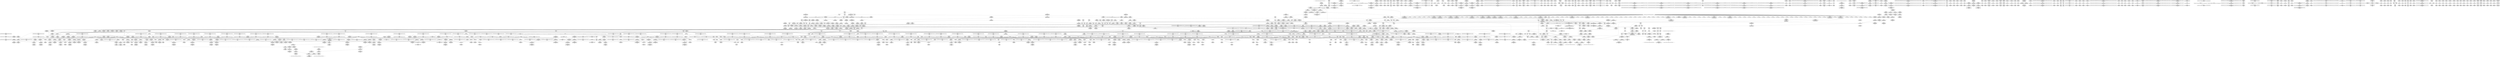 digraph {
	CE0x4e13140 [shape=record,shape=Mrecord,label="{CE0x4e13140|rcu_read_lock:tmp13|include/linux/rcupdate.h,882|*SummSource*}"]
	CE0x4da9890 [shape=record,shape=Mrecord,label="{CE0x4da9890|i32_208|*Constant*|*SummSource*}"]
	CE0x4e9c4b0 [shape=record,shape=Mrecord,label="{CE0x4e9c4b0|__rcu_read_lock:tmp4|include/linux/rcupdate.h,239|*SummSource*}"]
	CE0x4e2c090 [shape=record,shape=Mrecord,label="{CE0x4e2c090|i64*_getelementptr_inbounds_(_4_x_i64_,_4_x_i64_*___llvm_gcov_ctr133,_i64_0,_i64_0)|*Constant*}"]
	CE0x4d95eb0 [shape=record,shape=Mrecord,label="{CE0x4d95eb0|selinux_shm_shmctl:tmp13|security/selinux/hooks.c,5362}"]
	CE0x4da4ee0 [shape=record,shape=Mrecord,label="{CE0x4da4ee0|__llvm_gcov_indirect_counter_increment:tmp3|*SummSink*}"]
	CE0x4dd3b70 [shape=record,shape=Mrecord,label="{CE0x4dd3b70|80:_i32,_112:_i8*,_:_CRE_41,42_}"]
	CE0x4da1c80 [shape=record,shape=Mrecord,label="{CE0x4da1c80|get_current:tmp2}"]
	CE0x4e19970 [shape=record,shape=Mrecord,label="{CE0x4e19970|_ret_void,_!dbg_!27719|./arch/x86/include/asm/preempt.h,73}"]
	CE0x4d888f0 [shape=record,shape=Mrecord,label="{CE0x4d888f0|__llvm_gcov_indirect_counter_increment:tmp|*SummSource*}"]
	CE0x4ed5360 [shape=record,shape=Mrecord,label="{CE0x4ed5360|__preempt_count_add:tmp4|./arch/x86/include/asm/preempt.h,72|*SummSink*}"]
	CE0x4dea3b0 [shape=record,shape=Mrecord,label="{CE0x4dea3b0|ipc_has_perm:u|security/selinux/hooks.c,5134|*SummSink*}"]
	CE0x4eebd20 [shape=record,shape=Mrecord,label="{CE0x4eebd20|void_(i32*,_i32,_i32*)*_asm_addl_$1,_%gs:$0_,_*m,ri,*m,_dirflag_,_fpsr_,_flags_}"]
	CE0x4dd2ad0 [shape=record,shape=Mrecord,label="{CE0x4dd2ad0|80:_i32,_112:_i8*,_:_CRE_27,28_}"]
	CE0x4e1b720 [shape=record,shape=Mrecord,label="{CE0x4e1b720|rcu_lock_acquire:tmp2|*SummSource*}"]
	CE0x4def2c0 [shape=record,shape=Mrecord,label="{CE0x4def2c0|ipc_has_perm:u|security/selinux/hooks.c,5134}"]
	CE0x4d87cc0 [shape=record,shape=Mrecord,label="{CE0x4d87cc0|__llvm_gcov_indirect_counter_increment:pred}"]
	CE0x4e30f60 [shape=record,shape=Mrecord,label="{CE0x4e30f60|_call_void_rcu_read_unlock()_#10,_!dbg_!27748|security/selinux/hooks.c,209|*SummSource*}"]
	CE0x4de7850 [shape=record,shape=Mrecord,label="{CE0x4de7850|current_sid:cred|security/selinux/hooks.c,218|*SummSink*}"]
	CE0x6051ae0 [shape=record,shape=Mrecord,label="{CE0x6051ae0|selinux_shm_shmctl:return|*SummSource*}"]
	CE0x4de0b10 [shape=record,shape=Mrecord,label="{CE0x4de0b10|rcu_read_unlock:do.end}"]
	CE0x4e1bc10 [shape=record,shape=Mrecord,label="{CE0x4e1bc10|rcu_read_unlock:bb|*SummSource*}"]
	CE0x4e362e0 [shape=record,shape=Mrecord,label="{CE0x4e362e0|rcu_read_unlock:tmp11|include/linux/rcupdate.h,933|*SummSource*}"]
	CE0x4d9ff30 [shape=record,shape=Mrecord,label="{CE0x4d9ff30|selinux_shm_shmctl:tmp1|*SummSource*}"]
	CE0x4d9b040 [shape=record,shape=Mrecord,label="{CE0x4d9b040|i64*_getelementptr_inbounds_(_18_x_i64_,_18_x_i64_*___llvm_gcov_ctr313,_i64_0,_i64_11)|*Constant*|*SummSource*}"]
	CE0x4def6c0 [shape=record,shape=Mrecord,label="{CE0x4def6c0|ipc_has_perm:tmp8|security/selinux/hooks.c,5136}"]
	CE0x4d84d30 [shape=record,shape=Mrecord,label="{CE0x4d84d30|__llvm_gcov_indirect_counter_increment:counter|*SummSource*}"]
	CE0x4dfecb0 [shape=record,shape=Mrecord,label="{CE0x4dfecb0|task_sid:tmp16|security/selinux/hooks.c,208}"]
	CE0x4d8c260 [shape=record,shape=Mrecord,label="{CE0x4d8c260|i32_14|*Constant*|*SummSink*}"]
	CE0x4ed5f40 [shape=record,shape=Mrecord,label="{CE0x4ed5f40|_call_void_mcount()_#3|*SummSink*}"]
	CE0x4d8c150 [shape=record,shape=Mrecord,label="{CE0x4d8c150|i32_2|*Constant*}"]
	CE0x4e4f8c0 [shape=record,shape=Mrecord,label="{CE0x4e4f8c0|rcu_read_lock:tmp8|include/linux/rcupdate.h,882}"]
	CE0x4ec4990 [shape=record,shape=Mrecord,label="{CE0x4ec4990|i64*_getelementptr_inbounds_(_4_x_i64_,_4_x_i64_*___llvm_gcov_ctr130,_i64_0,_i64_2)|*Constant*|*SummSink*}"]
	CE0x4df8630 [shape=record,shape=Mrecord,label="{CE0x4df8630|GLOBAL:rcu_lock_acquire|*Constant*|*SummSource*}"]
	CE0x4e41eb0 [shape=record,shape=Mrecord,label="{CE0x4e41eb0|i64*_getelementptr_inbounds_(_11_x_i64_,_11_x_i64_*___llvm_gcov_ctr125,_i64_0,_i64_10)|*Constant*}"]
	CE0x4deb230 [shape=record,shape=Mrecord,label="{CE0x4deb230|0:_i16,_4:_i32,_:_CRE_0,2_|*MultipleSource*|security/selinux/hooks.c,5136|*LoadInst*|security/selinux/hooks.c,5131|security/selinux/hooks.c,5131}"]
	CE0x4dd2f90 [shape=record,shape=Mrecord,label="{CE0x4dd2f90|80:_i32,_112:_i8*,_:_CRE_31,32_}"]
	CE0x4ec5dc0 [shape=record,shape=Mrecord,label="{CE0x4ec5dc0|i64*_getelementptr_inbounds_(_4_x_i64_,_4_x_i64_*___llvm_gcov_ctr135,_i64_0,_i64_3)|*Constant*|*SummSource*}"]
	CE0x4ea6a40 [shape=record,shape=Mrecord,label="{CE0x4ea6a40|_call_void_mcount()_#3|*SummSink*}"]
	CE0x4e016a0 [shape=record,shape=Mrecord,label="{CE0x4e016a0|task_sid:tobool|security/selinux/hooks.c,208}"]
	CE0x4deb2a0 [shape=record,shape=Mrecord,label="{CE0x4deb2a0|0:_i16,_4:_i32,_:_CRE_4,8_|*MultipleSource*|security/selinux/hooks.c,5136|*LoadInst*|security/selinux/hooks.c,5131|security/selinux/hooks.c,5131}"]
	CE0x4de3f30 [shape=record,shape=Mrecord,label="{CE0x4de3f30|rcu_read_unlock:land.lhs.true2}"]
	CE0x4eb5160 [shape=record,shape=Mrecord,label="{CE0x4eb5160|_ret_void,_!dbg_!27720|./arch/x86/include/asm/preempt.h,78|*SummSource*}"]
	CE0x4dd9d80 [shape=record,shape=Mrecord,label="{CE0x4dd9d80|selinux_shm_shmctl:tmp16|security/selinux/hooks.c,5367|*SummSource*}"]
	CE0x4e3c5c0 [shape=record,shape=Mrecord,label="{CE0x4e3c5c0|current_sid:tmp16|security/selinux/hooks.c,218|*SummSource*}"]
	CE0x4e9ce70 [shape=record,shape=Mrecord,label="{CE0x4e9ce70|i64_ptrtoint_(i8*_blockaddress(_rcu_lock_acquire,_%__here)_to_i64)|*Constant*|*SummSink*}"]
	"CONST[source:1(input),value:2(dynamic)][purpose:{object}][SrcIdx:15]"
	CE0x4e425a0 [shape=record,shape=Mrecord,label="{CE0x4e425a0|current_sid:tmp20|security/selinux/hooks.c,218|*SummSource*}"]
	CE0x4e8b530 [shape=record,shape=Mrecord,label="{CE0x4e8b530|rcu_read_unlock:tmp17|include/linux/rcupdate.h,933}"]
	CE0x4dcfae0 [shape=record,shape=Mrecord,label="{CE0x4dcfae0|task_sid:bb}"]
	CE0x4e17e00 [shape=record,shape=Mrecord,label="{CE0x4e17e00|rcu_read_unlock:tmp3}"]
	CE0x4dcec30 [shape=record,shape=Mrecord,label="{CE0x4dcec30|i64_3|*Constant*}"]
	CE0x4e9da50 [shape=record,shape=Mrecord,label="{CE0x4e9da50|rcu_lock_acquire:tmp7}"]
	CE0x4ead4a0 [shape=record,shape=Mrecord,label="{CE0x4ead4a0|rcu_lock_release:tmp7}"]
	CE0x4da30d0 [shape=record,shape=Mrecord,label="{CE0x4da30d0|_call_void_mcount()_#3|*SummSink*}"]
	CE0x4d898f0 [shape=record,shape=Mrecord,label="{CE0x4d898f0|get_current:entry}"]
	CE0x4d8c650 [shape=record,shape=Mrecord,label="{CE0x4d8c650|i64*_getelementptr_inbounds_(_2_x_i64_,_2_x_i64_*___llvm_gcov_ctr98,_i64_0,_i64_1)|*Constant*}"]
	CE0x4eb4f00 [shape=record,shape=Mrecord,label="{CE0x4eb4f00|__preempt_count_sub:val|Function::__preempt_count_sub&Arg::val::|*SummSink*}"]
	CE0x4e26740 [shape=record,shape=Mrecord,label="{CE0x4e26740|rcu_read_unlock:tmp21|include/linux/rcupdate.h,935|*SummSink*}"]
	CE0x4ef6d70 [shape=record,shape=Mrecord,label="{CE0x4ef6d70|__preempt_count_sub:tmp4|./arch/x86/include/asm/preempt.h,77}"]
	CE0x4da4e20 [shape=record,shape=Mrecord,label="{CE0x4da4e20|__llvm_gcov_indirect_counter_increment:tmp3|*SummSource*}"]
	CE0x4ddc930 [shape=record,shape=Mrecord,label="{CE0x4ddc930|rcu_read_lock:tmp19|include/linux/rcupdate.h,882}"]
	CE0x4d98350 [shape=record,shape=Mrecord,label="{CE0x4d98350|task_sid:land.lhs.true2|*SummSource*}"]
	CE0x4e1aeb0 [shape=record,shape=Mrecord,label="{CE0x4e1aeb0|rcu_lock_acquire:tmp3|*SummSource*}"]
	CE0x4d963e0 [shape=record,shape=Mrecord,label="{CE0x4d963e0|selinux_shm_shmctl:tmp13|security/selinux/hooks.c,5362|*SummSink*}"]
	CE0x4eb56c0 [shape=record,shape=Mrecord,label="{CE0x4eb56c0|rcu_lock_release:indirectgoto|*SummSource*}"]
	CE0x4ea01b0 [shape=record,shape=Mrecord,label="{CE0x4ea01b0|GLOBAL:lock_release|*Constant*|*SummSource*}"]
	CE0x4e0c4b0 [shape=record,shape=Mrecord,label="{CE0x4e0c4b0|_ret_void,_!dbg_!27735|include/linux/rcupdate.h,884|*SummSource*}"]
	CE0x4db4d60 [shape=record,shape=Mrecord,label="{CE0x4db4d60|i64**_getelementptr_inbounds_(_6_x_i64*_,_6_x_i64*_*___llvm_gcda_edge_table314,_i64_0,_i64_5)|*Constant*}"]
	CE0x4e97a90 [shape=record,shape=Mrecord,label="{CE0x4e97a90|_ret_void,_!dbg_!27717|include/linux/rcupdate.h,245}"]
	CE0x4e39420 [shape=record,shape=Mrecord,label="{CE0x4e39420|COLLAPSED:_GCMRE___llvm_gcov_ctr131_internal_global_2_x_i64_zeroinitializer:_elem_0:default:}"]
	CE0x4eafdd0 [shape=record,shape=Mrecord,label="{CE0x4eafdd0|__rcu_read_unlock:tmp2|*SummSource*}"]
	CE0x4e4eb20 [shape=record,shape=Mrecord,label="{CE0x4e4eb20|i64*_getelementptr_inbounds_(_4_x_i64_,_4_x_i64_*___llvm_gcov_ctr128,_i64_0,_i64_1)|*Constant*|*SummSource*}"]
	CE0x4e1d640 [shape=record,shape=Mrecord,label="{CE0x4e1d640|__preempt_count_sub:entry|*SummSource*}"]
	CE0x4ddef40 [shape=record,shape=Mrecord,label="{CE0x4ddef40|rcu_read_unlock:call3|include/linux/rcupdate.h,933|*SummSource*}"]
	CE0x4eb8c90 [shape=record,shape=Mrecord,label="{CE0x4eb8c90|i64*_getelementptr_inbounds_(_4_x_i64_,_4_x_i64_*___llvm_gcov_ctr129,_i64_0,_i64_3)|*Constant*|*SummSource*}"]
	CE0x4dfc0c0 [shape=record,shape=Mrecord,label="{CE0x4dfc0c0|task_sid:tmp9|security/selinux/hooks.c,208|*SummSource*}"]
	CE0x4d9b170 [shape=record,shape=Mrecord,label="{CE0x4d9b170|i64*_getelementptr_inbounds_(_18_x_i64_,_18_x_i64_*___llvm_gcov_ctr313,_i64_0,_i64_11)|*Constant*|*SummSink*}"]
	CE0x4d99d60 [shape=record,shape=Mrecord,label="{CE0x4d99d60|i32_-1|*Constant*|*SummSource*}"]
	CE0x4e0ba40 [shape=record,shape=Mrecord,label="{CE0x4e0ba40|cred_sid:tmp4|*LoadInst*|security/selinux/hooks.c,196|*SummSink*}"]
	CE0x4e3a700 [shape=record,shape=Mrecord,label="{CE0x4e3a700|cred_sid:tmp}"]
	CE0x4de4270 [shape=record,shape=Mrecord,label="{CE0x4de4270|_call_void_lockdep_rcu_suspicious(i8*_getelementptr_inbounds_(_25_x_i8_,_25_x_i8_*_.str45,_i32_0,_i32_0),_i32_934,_i8*_getelementptr_inbounds_(_44_x_i8_,_44_x_i8_*_.str47,_i32_0,_i32_0))_#10,_!dbg_!27726|include/linux/rcupdate.h,933|*SummSink*}"]
	CE0x4d9e5a0 [shape=record,shape=Mrecord,label="{CE0x4d9e5a0|_call_void_rcu_read_lock()_#10,_!dbg_!27712|security/selinux/hooks.c,207|*SummSink*}"]
	CE0x4e00550 [shape=record,shape=Mrecord,label="{CE0x4e00550|i8_1|*Constant*|*SummSink*}"]
	CE0x4e8baf0 [shape=record,shape=Mrecord,label="{CE0x4e8baf0|rcu_read_unlock:tmp18|include/linux/rcupdate.h,933|*SummSource*}"]
	CE0x4d8c500 [shape=record,shape=Mrecord,label="{CE0x4d8c500|selinux_shm_shmctl:sw.bb5|*SummSource*}"]
	CE0x4d77290 [shape=record,shape=Mrecord,label="{CE0x4d77290|i32_13|*Constant*|*SummSink*}"]
	CE0x4df8140 [shape=record,shape=Mrecord,label="{CE0x4df8140|rcu_read_lock:do.body}"]
	CE0x4ec3d40 [shape=record,shape=Mrecord,label="{CE0x4ec3d40|__preempt_count_add:tmp3|*SummSource*}"]
	CE0x4df37e0 [shape=record,shape=Mrecord,label="{CE0x4df37e0|ipc_has_perm:ad|security/selinux/hooks.c, 5128}"]
	CE0x4eec1a0 [shape=record,shape=Mrecord,label="{CE0x4eec1a0|i64*_getelementptr_inbounds_(_4_x_i64_,_4_x_i64_*___llvm_gcov_ctr129,_i64_0,_i64_1)|*Constant*|*SummSource*}"]
	CE0x4e07e70 [shape=record,shape=Mrecord,label="{CE0x4e07e70|ipc_has_perm:tmp3|*SummSink*}"]
	CE0x4df4cf0 [shape=record,shape=Mrecord,label="{CE0x4df4cf0|task_sid:tobool4|security/selinux/hooks.c,208}"]
	CE0x4de8620 [shape=record,shape=Mrecord,label="{CE0x4de8620|COLLAPSED:_CMRE:_elem_0::|security/selinux/hooks.c,218}"]
	CE0x4ebdfb0 [shape=record,shape=Mrecord,label="{CE0x4ebdfb0|%struct.lockdep_map*_null|*Constant*}"]
	CE0x4d940f0 [shape=record,shape=Mrecord,label="{CE0x4d940f0|i64*_getelementptr_inbounds_(_11_x_i64_,_11_x_i64_*___llvm_gcov_ctr132,_i64_0,_i64_8)|*Constant*|*SummSource*}"]
	CE0x4dd6170 [shape=record,shape=Mrecord,label="{CE0x4dd6170|80:_i32,_112:_i8*,_:_CRE_76,80_|*MultipleSource*|Function::selinux_shm_shmctl&Arg::shp::|security/selinux/hooks.c,5365}"]
	CE0x4e51ba0 [shape=record,shape=Mrecord,label="{CE0x4e51ba0|rcu_read_lock:tmp12|include/linux/rcupdate.h,882}"]
	CE0x4dfb9a0 [shape=record,shape=Mrecord,label="{CE0x4dfb9a0|i64*_getelementptr_inbounds_(_13_x_i64_,_13_x_i64_*___llvm_gcov_ctr126,_i64_0,_i64_0)|*Constant*|*SummSource*}"]
	CE0x4dadba0 [shape=record,shape=Mrecord,label="{CE0x4dadba0|80:_i32,_112:_i8*,_:_CRE_10,11_}"]
	CE0x4e4b2e0 [shape=record,shape=Mrecord,label="{CE0x4e4b2e0|rcu_read_lock:land.lhs.true2|*SummSource*}"]
	CE0x4da0e30 [shape=record,shape=Mrecord,label="{CE0x4da0e30|task_has_system:call|security/selinux/hooks.c,1592|*SummSource*}"]
	CE0x4e97d60 [shape=record,shape=Mrecord,label="{CE0x4e97d60|i64*_getelementptr_inbounds_(_2_x_i64_,_2_x_i64_*___llvm_gcov_ctr98,_i64_0,_i64_0)|*Constant*}"]
	CE0x4dd6970 [shape=record,shape=Mrecord,label="{CE0x4dd6970|80:_i32,_112:_i8*,_:_CRE_92,96_|*MultipleSource*|Function::selinux_shm_shmctl&Arg::shp::|security/selinux/hooks.c,5365}"]
	CE0x4de6070 [shape=record,shape=Mrecord,label="{CE0x4de6070|rcu_read_unlock:tmp21|include/linux/rcupdate.h,935|*SummSource*}"]
	CE0x4d9e210 [shape=record,shape=Mrecord,label="{CE0x4d9e210|ipc_has_perm:security|security/selinux/hooks.c,5131|*SummSink*}"]
	CE0x4dfbf00 [shape=record,shape=Mrecord,label="{CE0x4dfbf00|rcu_read_lock:tmp}"]
	CE0x4e51a30 [shape=record,shape=Mrecord,label="{CE0x4e51a30|rcu_read_lock:tmp11|include/linux/rcupdate.h,882|*SummSink*}"]
	CE0x4da3030 [shape=record,shape=Mrecord,label="{CE0x4da3030|_call_void_mcount()_#3|*SummSource*}"]
	CE0x4e0b840 [shape=record,shape=Mrecord,label="{CE0x4e0b840|task_sid:tmp11|security/selinux/hooks.c,208}"]
	CE0x4d9ad20 [shape=record,shape=Mrecord,label="{CE0x4d9ad20|i64*_getelementptr_inbounds_(_18_x_i64_,_18_x_i64_*___llvm_gcov_ctr313,_i64_0,_i64_11)|*Constant*}"]
	CE0x4dfa1e0 [shape=record,shape=Mrecord,label="{CE0x4dfa1e0|task_sid:tmp|*SummSink*}"]
	CE0x4dcd480 [shape=record,shape=Mrecord,label="{CE0x4dcd480|task_sid:real_cred|security/selinux/hooks.c,208|*SummSink*}"]
	CE0x4df16c0 [shape=record,shape=Mrecord,label="{CE0x4df16c0|task_has_system:tmp1}"]
	CE0x4e37750 [shape=record,shape=Mrecord,label="{CE0x4e37750|i64*_getelementptr_inbounds_(_11_x_i64_,_11_x_i64_*___llvm_gcov_ctr125,_i64_0,_i64_6)|*Constant*|*SummSource*}"]
	CE0x4eb9990 [shape=record,shape=Mrecord,label="{CE0x4eb9990|__rcu_read_lock:tmp|*SummSink*}"]
	CE0x4e9d5e0 [shape=record,shape=Mrecord,label="{CE0x4e9d5e0|rcu_lock_acquire:tmp6}"]
	CE0x4e15510 [shape=record,shape=Mrecord,label="{CE0x4e15510|i8*_getelementptr_inbounds_(_25_x_i8_,_25_x_i8_*_.str45,_i32_0,_i32_0)|*Constant*|*SummSink*}"]
	CE0x4de11b0 [shape=record,shape=Mrecord,label="{CE0x4de11b0|rcu_lock_release:tmp3|*SummSink*}"]
	CE0x4d84980 [shape=record,shape=Mrecord,label="{CE0x4d84980|get_current:entry|*SummSink*}"]
	CE0x4e99860 [shape=record,shape=Mrecord,label="{CE0x4e99860|rcu_lock_release:tmp6}"]
	CE0x4dab520 [shape=record,shape=Mrecord,label="{CE0x4dab520|selinux_shm_shmctl:shm_perm|security/selinux/hooks.c,5365}"]
	CE0x4e9edd0 [shape=record,shape=Mrecord,label="{CE0x4e9edd0|i64*_getelementptr_inbounds_(_4_x_i64_,_4_x_i64_*___llvm_gcov_ctr128,_i64_0,_i64_0)|*Constant*}"]
	CE0x4e9eab0 [shape=record,shape=Mrecord,label="{CE0x4e9eab0|__rcu_read_lock:do.end|*SummSink*}"]
	CE0x4e48fa0 [shape=record,shape=Mrecord,label="{CE0x4e48fa0|rcu_read_lock:if.end}"]
	CE0x4d8b810 [shape=record,shape=Mrecord,label="{CE0x4d8b810|task_has_system:entry|*SummSource*}"]
	CE0x4e49050 [shape=record,shape=Mrecord,label="{CE0x4e49050|rcu_read_lock:if.end|*SummSource*}"]
	CE0x4e40cd0 [shape=record,shape=Mrecord,label="{CE0x4e40cd0|i64*_getelementptr_inbounds_(_11_x_i64_,_11_x_i64_*___llvm_gcov_ctr125,_i64_0,_i64_9)|*Constant*|*SummSource*}"]
	CE0x4e05d00 [shape=record,shape=Mrecord,label="{CE0x4e05d00|i64*_getelementptr_inbounds_(_2_x_i64_,_2_x_i64_*___llvm_gcov_ctr159,_i64_0,_i64_1)|*Constant*|*SummSink*}"]
	CE0x4ddd770 [shape=record,shape=Mrecord,label="{CE0x4ddd770|i64*_getelementptr_inbounds_(_11_x_i64_,_11_x_i64_*___llvm_gcov_ctr127,_i64_0,_i64_10)|*Constant*|*SummSource*}"]
	CE0x4e1df60 [shape=record,shape=Mrecord,label="{CE0x4e1df60|rcu_lock_acquire:tmp5|include/linux/rcupdate.h,418}"]
	CE0x4dd0ff0 [shape=record,shape=Mrecord,label="{CE0x4dd0ff0|i64_7|*Constant*|*SummSink*}"]
	CE0x4e14560 [shape=record,shape=Mrecord,label="{CE0x4e14560|i64*_getelementptr_inbounds_(_11_x_i64_,_11_x_i64_*___llvm_gcov_ctr127,_i64_0,_i64_8)|*Constant*|*SummSource*}"]
	CE0x4e9d890 [shape=record,shape=Mrecord,label="{CE0x4e9d890|rcu_lock_acquire:tmp6|*SummSource*}"]
	CE0x4e0bec0 [shape=record,shape=Mrecord,label="{CE0x4e0bec0|task_sid:land.lhs.true}"]
	CE0x4e1fbc0 [shape=record,shape=Mrecord,label="{CE0x4e1fbc0|rcu_read_unlock:tmp4|include/linux/rcupdate.h,933}"]
	CE0x4de1be0 [shape=record,shape=Mrecord,label="{CE0x4de1be0|__preempt_count_add:val|Function::__preempt_count_add&Arg::val::|*SummSource*}"]
	CE0x4dad3a0 [shape=record,shape=Mrecord,label="{CE0x4dad3a0|80:_i32,_112:_i8*,_:_CRE_3,4_}"]
	CE0x4e4cab0 [shape=record,shape=Mrecord,label="{CE0x4e4cab0|rcu_read_unlock:tobool|include/linux/rcupdate.h,933}"]
	CE0x4e4b170 [shape=record,shape=Mrecord,label="{CE0x4e4b170|rcu_read_lock:land.lhs.true2}"]
	CE0x4ec6d30 [shape=record,shape=Mrecord,label="{CE0x4ec6d30|_call_void_mcount()_#3|*SummSink*}"]
	CE0x4dcda70 [shape=record,shape=Mrecord,label="{CE0x4dcda70|task_sid:tmp7|security/selinux/hooks.c,208|*SummSink*}"]
	CE0x4de7570 [shape=record,shape=Mrecord,label="{CE0x4de7570|current_sid:cred|security/selinux/hooks.c,218}"]
	CE0x4de6b70 [shape=record,shape=Mrecord,label="{CE0x4de6b70|GLOBAL:get_current|*Constant*}"]
	CE0x4e2e960 [shape=record,shape=Mrecord,label="{CE0x4e2e960|i64*_getelementptr_inbounds_(_13_x_i64_,_13_x_i64_*___llvm_gcov_ctr126,_i64_0,_i64_12)|*Constant*}"]
	CE0x4e1c740 [shape=record,shape=Mrecord,label="{CE0x4e1c740|rcu_read_unlock:tmp8|include/linux/rcupdate.h,933|*SummSource*}"]
	CE0x4dfe6f0 [shape=record,shape=Mrecord,label="{CE0x4dfe6f0|current_sid:if.end|*SummSource*}"]
	CE0x4dd9230 [shape=record,shape=Mrecord,label="{CE0x4dd9230|selinux_shm_shmctl:retval.0|*SummSink*}"]
	CE0x4e9cbd0 [shape=record,shape=Mrecord,label="{CE0x4e9cbd0|i64_ptrtoint_(i8*_blockaddress(_rcu_lock_acquire,_%__here)_to_i64)|*Constant*}"]
	CE0x4de0930 [shape=record,shape=Mrecord,label="{CE0x4de0930|__rcu_read_lock:tmp6|include/linux/rcupdate.h,240}"]
	CE0x4e4c0b0 [shape=record,shape=Mrecord,label="{CE0x4e4c0b0|i32_0|*Constant*}"]
	CE0x4e48a80 [shape=record,shape=Mrecord,label="{CE0x4e48a80|i64_0|*Constant*}"]
	CE0x4d78e20 [shape=record,shape=Mrecord,label="{CE0x4d78e20|selinux_shm_shmctl:sw.bb3|*SummSource*}"]
	CE0x4eedcb0 [shape=record,shape=Mrecord,label="{CE0x4eedcb0|__preempt_count_add:tmp2|*SummSource*}"]
	CE0x4e4da80 [shape=record,shape=Mrecord,label="{CE0x4e4da80|rcu_read_unlock:tmp5|include/linux/rcupdate.h,933|*SummSink*}"]
	CE0x4de5a90 [shape=record,shape=Mrecord,label="{CE0x4de5a90|rcu_read_unlock:tmp21|include/linux/rcupdate.h,935}"]
	CE0x4e493a0 [shape=record,shape=Mrecord,label="{CE0x4e493a0|i64*_getelementptr_inbounds_(_4_x_i64_,_4_x_i64_*___llvm_gcov_ctr130,_i64_0,_i64_2)|*Constant*|*SummSource*}"]
	CE0x4e9af30 [shape=record,shape=Mrecord,label="{CE0x4e9af30|__preempt_count_add:tmp1}"]
	CE0x4dd3dd0 [shape=record,shape=Mrecord,label="{CE0x4dd3dd0|80:_i32,_112:_i8*,_:_CRE_43,44_}"]
	CE0x4e47800 [shape=record,shape=Mrecord,label="{CE0x4e47800|rcu_read_lock:bb}"]
	CE0x4eedc40 [shape=record,shape=Mrecord,label="{CE0x4eedc40|__preempt_count_add:tmp2}"]
	CE0x4e10350 [shape=record,shape=Mrecord,label="{CE0x4e10350|0:_i8,_8:_i32,_24:_%struct.selinux_audit_data*,_:_SCMRE_0,1_|*MultipleSource*|security/selinux/hooks.c, 5128|security/selinux/hooks.c,5133|Function::avc_has_perm&Arg::auditdata::}"]
	CE0x4eedd20 [shape=record,shape=Mrecord,label="{CE0x4eedd20|__preempt_count_add:tmp2|*SummSink*}"]
	CE0x4de5380 [shape=record,shape=Mrecord,label="{CE0x4de5380|rcu_read_unlock:tmp19|include/linux/rcupdate.h,933|*SummSource*}"]
	CE0x4dd0780 [shape=record,shape=Mrecord,label="{CE0x4dd0780|i64*_getelementptr_inbounds_(_11_x_i64_,_11_x_i64_*___llvm_gcov_ctr125,_i64_0,_i64_1)|*Constant*|*SummSource*}"]
	CE0x4df8c40 [shape=record,shape=Mrecord,label="{CE0x4df8c40|i1_true|*Constant*|*SummSink*}"]
	CE0x4dd9d10 [shape=record,shape=Mrecord,label="{CE0x4dd9d10|i64*_getelementptr_inbounds_(_18_x_i64_,_18_x_i64_*___llvm_gcov_ctr313,_i64_0,_i64_17)|*Constant*|*SummSink*}"]
	CE0x4e4a080 [shape=record,shape=Mrecord,label="{CE0x4e4a080|rcu_read_lock:land.lhs.true}"]
	CE0x4e33ba0 [shape=record,shape=Mrecord,label="{CE0x4e33ba0|current_sid:tmp11|security/selinux/hooks.c,218|*SummSink*}"]
	CE0x4df3dc0 [shape=record,shape=Mrecord,label="{CE0x4df3dc0|cred_sid:tmp2|*SummSink*}"]
	CE0x4e10160 [shape=record,shape=Mrecord,label="{CE0x4e10160|ipc_has_perm:type|security/selinux/hooks.c,5133|*SummSink*}"]
	CE0x4ddec40 [shape=record,shape=Mrecord,label="{CE0x4ddec40|__preempt_count_add:entry|*SummSink*}"]
	CE0x4e07f10 [shape=record,shape=Mrecord,label="{CE0x4e07f10|_call_void_mcount()_#3}"]
	CE0x4eafed0 [shape=record,shape=Mrecord,label="{CE0x4eafed0|__rcu_read_unlock:tmp3}"]
	CE0x4d95d10 [shape=record,shape=Mrecord,label="{CE0x4d95d10|i32_8|*Constant*}"]
	CE0x4d9a8d0 [shape=record,shape=Mrecord,label="{CE0x4d9a8d0|i64_0|*Constant*|*SummSource*}"]
	CE0x4d8f8f0 [shape=record,shape=Mrecord,label="{CE0x4d8f8f0|GLOBAL:task_has_system|*Constant*|*SummSource*}"]
	CE0x4dee300 [shape=record,shape=Mrecord,label="{CE0x4dee300|avc_has_perm:tsid|Function::avc_has_perm&Arg::tsid::|*SummSink*}"]
	CE0x4ec58d0 [shape=record,shape=Mrecord,label="{CE0x4ec58d0|i64*_getelementptr_inbounds_(_4_x_i64_,_4_x_i64_*___llvm_gcov_ctr130,_i64_0,_i64_0)|*Constant*|*SummSource*}"]
	CE0x4d9aac0 [shape=record,shape=Mrecord,label="{CE0x4d9aac0|i32_0|*Constant*}"]
	CE0x4df7730 [shape=record,shape=Mrecord,label="{CE0x4df7730|task_sid:call3|security/selinux/hooks.c,208|*SummSink*}"]
	CE0x4dda710 [shape=record,shape=Mrecord,label="{CE0x4dda710|ipc_has_perm:entry|*SummSource*}"]
	CE0x4de9bf0 [shape=record,shape=Mrecord,label="{CE0x4de9bf0|ipc_has_perm:tmp7|security/selinux/hooks.c,5136|*SummSource*}"]
	CE0x4e8b610 [shape=record,shape=Mrecord,label="{CE0x4e8b610|rcu_read_unlock:tmp17|include/linux/rcupdate.h,933|*SummSink*}"]
	CE0x4da3660 [shape=record,shape=Mrecord,label="{CE0x4da3660|task_has_system:perms|Function::task_has_system&Arg::perms::}"]
	CE0x4dedc90 [shape=record,shape=Mrecord,label="{CE0x4dedc90|avc_has_perm:ssid|Function::avc_has_perm&Arg::ssid::|*SummSink*}"]
	"CONST[source:0(mediator),value:2(dynamic)][purpose:{subject}][SrcIdx:19]"
	CE0x4e9d4c0 [shape=record,shape=Mrecord,label="{CE0x4e9d4c0|i64*_getelementptr_inbounds_(_4_x_i64_,_4_x_i64_*___llvm_gcov_ctr130,_i64_0,_i64_3)|*Constant*|*SummSource*}"]
	CE0x4daa050 [shape=record,shape=Mrecord,label="{CE0x4daa050|i8*_getelementptr_inbounds_(_41_x_i8_,_41_x_i8_*_.str44,_i32_0,_i32_0)|*Constant*|*SummSource*}"]
	CE0x4d77550 [shape=record,shape=Mrecord,label="{CE0x4d77550|GLOBAL:task_has_system|*Constant*}"]
	CE0x4d979c0 [shape=record,shape=Mrecord,label="{CE0x4d979c0|selinux_shm_shmctl:tmp6|security/selinux/hooks.c,5352}"]
	CE0x4d889c0 [shape=record,shape=Mrecord,label="{CE0x4d889c0|__llvm_gcov_indirect_counter_increment:tmp|*SummSink*}"]
	CE0x4d8df30 [shape=record,shape=Mrecord,label="{CE0x4d8df30|_call_void_mcount()_#3|*SummSource*}"]
	CE0x4e125e0 [shape=record,shape=Mrecord,label="{CE0x4e125e0|rcu_read_unlock:tmp8|include/linux/rcupdate.h,933|*SummSink*}"]
	CE0x4e9e9b0 [shape=record,shape=Mrecord,label="{CE0x4e9e9b0|__rcu_read_lock:do.end}"]
	CE0x4d94aa0 [shape=record,shape=Mrecord,label="{CE0x4d94aa0|i64**_getelementptr_inbounds_(_6_x_i64*_,_6_x_i64*_*___llvm_gcda_edge_table314,_i64_0,_i64_4)|*Constant*}"]
	CE0x4de6a40 [shape=record,shape=Mrecord,label="{CE0x4de6a40|current_sid:call4|security/selinux/hooks.c,218|*SummSink*}"]
	CE0x4e53ca0 [shape=record,shape=Mrecord,label="{CE0x4e53ca0|rcu_read_lock:tmp6|include/linux/rcupdate.h,882}"]
	CE0x4e4cb90 [shape=record,shape=Mrecord,label="{CE0x4e4cb90|rcu_read_unlock:tobool|include/linux/rcupdate.h,933|*SummSource*}"]
	CE0x4e2ee00 [shape=record,shape=Mrecord,label="{CE0x4e2ee00|i64*_getelementptr_inbounds_(_13_x_i64_,_13_x_i64_*___llvm_gcov_ctr126,_i64_0,_i64_12)|*Constant*|*SummSink*}"]
	CE0x4dde110 [shape=record,shape=Mrecord,label="{CE0x4dde110|rcu_read_lock:tmp22|include/linux/rcupdate.h,884|*SummSink*}"]
	CE0x4ea04e0 [shape=record,shape=Mrecord,label="{CE0x4ea04e0|GLOBAL:lock_release|*Constant*|*SummSink*}"]
	CE0x4ddd3b0 [shape=record,shape=Mrecord,label="{CE0x4ddd3b0|i64*_getelementptr_inbounds_(_11_x_i64_,_11_x_i64_*___llvm_gcov_ctr127,_i64_0,_i64_10)|*Constant*}"]
	CE0x44aa160 [shape=record,shape=Mrecord,label="{CE0x44aa160|i32_1|*Constant*}"]
	CE0x4e97770 [shape=record,shape=Mrecord,label="{CE0x4e97770|get_current:bb}"]
	CE0x4dfa3b0 [shape=record,shape=Mrecord,label="{CE0x4dfa3b0|_call_void_mcount()_#3|*SummSource*}"]
	CE0x4e397f0 [shape=record,shape=Mrecord,label="{CE0x4e397f0|current_sid:tmp8|security/selinux/hooks.c,218|*SummSource*}"]
	CE0x4ec4070 [shape=record,shape=Mrecord,label="{CE0x4ec4070|i64*_getelementptr_inbounds_(_4_x_i64_,_4_x_i64_*___llvm_gcov_ctr134,_i64_0,_i64_1)|*Constant*}"]
	CE0x4e4b010 [shape=record,shape=Mrecord,label="{CE0x4e4b010|rcu_read_lock:do.body|*SummSource*}"]
	CE0x4da0f30 [shape=record,shape=Mrecord,label="{CE0x4da0f30|task_has_system:call|security/selinux/hooks.c,1592|*SummSink*}"]
	CE0x4dda520 [shape=record,shape=Mrecord,label="{CE0x4dda520|GLOBAL:ipc_has_perm|*Constant*|*SummSink*}"]
	CE0x4eb8d00 [shape=record,shape=Mrecord,label="{CE0x4eb8d00|i64*_getelementptr_inbounds_(_4_x_i64_,_4_x_i64_*___llvm_gcov_ctr129,_i64_0,_i64_3)|*Constant*}"]
	CE0x4d988a0 [shape=record,shape=Mrecord,label="{CE0x4d988a0|task_has_system:tmp2|*SummSink*}"]
	CE0x4d8a330 [shape=record,shape=Mrecord,label="{CE0x4d8a330|i64_1|*Constant*}"]
	CE0x4da6410 [shape=record,shape=Mrecord,label="{CE0x4da6410|_call_void___llvm_gcov_indirect_counter_increment(i32*___llvm_gcov_global_state_pred315,_i64**_getelementptr_inbounds_(_6_x_i64*_,_6_x_i64*_*___llvm_gcda_edge_table314,_i64_0,_i64_2)),_!dbg_!27718|security/selinux/hooks.c,5349}"]
	CE0x4e07110 [shape=record,shape=Mrecord,label="{CE0x4e07110|ipc_has_perm:tmp5|security/selinux/hooks.c,5131}"]
	CE0x4eb33b0 [shape=record,shape=Mrecord,label="{CE0x4eb33b0|__preempt_count_sub:tmp7|./arch/x86/include/asm/preempt.h,78|*SummSink*}"]
	CE0x4dd5b80 [shape=record,shape=Mrecord,label="{CE0x4dd5b80|80:_i32,_112:_i8*,_:_CRE_68,69_}"]
	CE0x4e39000 [shape=record,shape=Mrecord,label="{CE0x4e39000|current_sid:land.lhs.true2|*SummSource*}"]
	CE0x4e3ea10 [shape=record,shape=Mrecord,label="{CE0x4e3ea10|current_sid:tmp22|security/selinux/hooks.c,218|*SummSource*}"]
	CE0x4d9d030 [shape=record,shape=Mrecord,label="{CE0x4d9d030|_ret_void}"]
	CE0x4df2360 [shape=record,shape=Mrecord,label="{CE0x4df2360|rcu_lock_acquire:bb|*SummSink*}"]
	CE0x4e064d0 [shape=record,shape=Mrecord,label="{CE0x4e064d0|_call_void_mcount()_#3|*SummSink*}"]
	CE0x4e3cac0 [shape=record,shape=Mrecord,label="{CE0x4e3cac0|_call_void_lockdep_rcu_suspicious(i8*_getelementptr_inbounds_(_25_x_i8_,_25_x_i8_*_.str3,_i32_0,_i32_0),_i32_218,_i8*_getelementptr_inbounds_(_45_x_i8_,_45_x_i8_*_.str12,_i32_0,_i32_0))_#10,_!dbg_!27727|security/selinux/hooks.c,218}"]
	CE0x4ddc180 [shape=record,shape=Mrecord,label="{CE0x4ddc180|i64*_getelementptr_inbounds_(_11_x_i64_,_11_x_i64_*___llvm_gcov_ctr127,_i64_0,_i64_9)|*Constant*}"]
	CE0x4e1fd70 [shape=record,shape=Mrecord,label="{CE0x4e1fd70|rcu_lock_acquire:__here}"]
	CE0x4e27a50 [shape=record,shape=Mrecord,label="{CE0x4e27a50|GLOBAL:rcu_lock_release|*Constant*}"]
	CE0x4df9560 [shape=record,shape=Mrecord,label="{CE0x4df9560|task_sid:tmp13|security/selinux/hooks.c,208}"]
	CE0x4da8b70 [shape=record,shape=Mrecord,label="{CE0x4da8b70|__llvm_gcov_indirect_counter_increment:exit}"]
	CE0x4db1a00 [shape=record,shape=Mrecord,label="{CE0x4db1a00|i32_208|*Constant*}"]
	CE0x4ddce10 [shape=record,shape=Mrecord,label="{CE0x4ddce10|rcu_read_lock:tmp20|include/linux/rcupdate.h,882|*SummSink*}"]
	CE0x4dde4c0 [shape=record,shape=Mrecord,label="{CE0x4dde4c0|cred_sid:bb|*SummSource*}"]
	CE0x4d95b90 [shape=record,shape=Mrecord,label="{CE0x4d95b90|selinux_shm_shmctl:tmp12|security/selinux/hooks.c,5362|*SummSink*}"]
	CE0x4e4db90 [shape=record,shape=Mrecord,label="{CE0x4e4db90|rcu_read_unlock:tmp6|include/linux/rcupdate.h,933}"]
	CE0x4da5280 [shape=record,shape=Mrecord,label="{CE0x4da5280|__llvm_gcov_indirect_counter_increment:tmp5|*SummSink*}"]
	CE0x4e9b7a0 [shape=record,shape=Mrecord,label="{CE0x4e9b7a0|_ret_void,_!dbg_!27719|./arch/x86/include/asm/preempt.h,73|*SummSource*}"]
	CE0x4d98bb0 [shape=record,shape=Mrecord,label="{CE0x4d98bb0|task_has_system:tmp3}"]
	CE0x4dd4880 [shape=record,shape=Mrecord,label="{CE0x4dd4880|80:_i32,_112:_i8*,_:_CRE_52,53_}"]
	CE0x4ec68e0 [shape=record,shape=Mrecord,label="{CE0x4ec68e0|__preempt_count_sub:tmp1|*SummSource*}"]
	"CONST[source:1(input),value:2(dynamic)][purpose:{operation}][SrcIdx:16]"
	CE0x4d77af0 [shape=record,shape=Mrecord,label="{CE0x4d77af0|selinux_shm_shmctl:bb|*SummSource*}"]
	CE0x4e42420 [shape=record,shape=Mrecord,label="{CE0x4e42420|current_sid:tmp20|security/selinux/hooks.c,218}"]
	CE0x4d77390 [shape=record,shape=Mrecord,label="{CE0x4d77390|i32_1|*Constant*|*SummSource*}"]
	CE0x4ea1050 [shape=record,shape=Mrecord,label="{CE0x4ea1050|GLOBAL:__preempt_count_sub|*Constant*}"]
	CE0x4e9b810 [shape=record,shape=Mrecord,label="{CE0x4e9b810|_ret_void,_!dbg_!27719|./arch/x86/include/asm/preempt.h,73|*SummSink*}"]
	CE0x4e4d880 [shape=record,shape=Mrecord,label="{CE0x4e4d880|_ret_void,_!dbg_!27717|include/linux/rcupdate.h,419|*SummSource*}"]
	CE0x4dab6c0 [shape=record,shape=Mrecord,label="{CE0x4dab6c0|selinux_shm_shmctl:tmp15|security/selinux/hooks.c,5365}"]
	CE0x4e4a380 [shape=record,shape=Mrecord,label="{CE0x4e4a380|rcu_read_unlock:call|include/linux/rcupdate.h,933|*SummSource*}"]
	CE0x4d882d0 [shape=record,shape=Mrecord,label="{CE0x4d882d0|GLOBAL:__llvm_gcov_indirect_counter_increment|*Constant*|*SummSink*}"]
	CE0x4ec36e0 [shape=record,shape=Mrecord,label="{CE0x4ec36e0|__preempt_count_sub:do.body|*SummSink*}"]
	CE0x4deb590 [shape=record,shape=Mrecord,label="{CE0x4deb590|ipc_has_perm:sclass|security/selinux/hooks.c,5136}"]
	CE0x4d8d130 [shape=record,shape=Mrecord,label="{CE0x4d8d130|selinux_shm_shmctl:tmp7|security/selinux/hooks.c,5352|*SummSource*}"]
	CE0x4e18470 [shape=record,shape=Mrecord,label="{CE0x4e18470|rcu_read_unlock:tmp|*SummSource*}"]
	CE0x4d777d0 [shape=record,shape=Mrecord,label="{CE0x4d777d0|selinux_shm_shmctl:call1|security/selinux/hooks.c,5346|*SummSink*}"]
	CE0x4e076d0 [shape=record,shape=Mrecord,label="{CE0x4e076d0|_call_void___rcu_read_lock()_#10,_!dbg_!27710|include/linux/rcupdate.h,879|*SummSink*}"]
	CE0x4ddd520 [shape=record,shape=Mrecord,label="{CE0x4ddd520|rcu_read_lock:tmp21|include/linux/rcupdate.h,884|*SummSource*}"]
	CE0x4df3d50 [shape=record,shape=Mrecord,label="{CE0x4df3d50|cred_sid:tmp2|*SummSource*}"]
	CE0x4dda090 [shape=record,shape=Mrecord,label="{CE0x4dda090|selinux_shm_shmctl:tmp17|security/selinux/hooks.c,5367}"]
	CE0x4e35e60 [shape=record,shape=Mrecord,label="{CE0x4e35e60|rcu_read_unlock:tmp10|include/linux/rcupdate.h,933|*SummSink*}"]
	CE0x4e3c740 [shape=record,shape=Mrecord,label="{CE0x4e3c740|current_sid:tmp16|security/selinux/hooks.c,218|*SummSink*}"]
	CE0x4e20950 [shape=record,shape=Mrecord,label="{CE0x4e20950|__rcu_read_lock:tmp7|include/linux/rcupdate.h,240}"]
	CE0x4d85440 [shape=record,shape=Mrecord,label="{CE0x4d85440|task_has_system:tmp|*SummSink*}"]
	CE0x4e17740 [shape=record,shape=Mrecord,label="{CE0x4e17740|_call_void_lockdep_rcu_suspicious(i8*_getelementptr_inbounds_(_25_x_i8_,_25_x_i8_*_.str45,_i32_0,_i32_0),_i32_883,_i8*_getelementptr_inbounds_(_42_x_i8_,_42_x_i8_*_.str46,_i32_0,_i32_0))_#10,_!dbg_!27728|include/linux/rcupdate.h,882}"]
	CE0x4e293c0 [shape=record,shape=Mrecord,label="{CE0x4e293c0|i64*_getelementptr_inbounds_(_13_x_i64_,_13_x_i64_*___llvm_gcov_ctr126,_i64_0,_i64_10)|*Constant*}"]
	CE0x4e36da0 [shape=record,shape=Mrecord,label="{CE0x4e36da0|current_sid:if.then}"]
	CE0x4d9c210 [shape=record,shape=Mrecord,label="{CE0x4d9c210|i64**_getelementptr_inbounds_(_6_x_i64*_,_6_x_i64*_*___llvm_gcda_edge_table314,_i64_0,_i64_1)|*Constant*}"]
	CE0x4df9bd0 [shape=record,shape=Mrecord,label="{CE0x4df9bd0|current_sid:tmp3|*SummSink*}"]
	CE0x4d7f600 [shape=record,shape=Mrecord,label="{CE0x4d7f600|selinux_shm_shmctl:call|security/selinux/hooks.c,5346|*SummSink*}"]
	CE0x4e2c530 [shape=record,shape=Mrecord,label="{CE0x4e2c530|_call_void_asm_addl_$1,_%gs:$0_,_*m,ri,*m,_dirflag_,_fpsr_,_flags_(i32*___preempt_count,_i32_%val,_i32*___preempt_count)_#3,_!dbg_!27714,_!srcloc_!27717|./arch/x86/include/asm/preempt.h,72}"]
	CE0x4de9920 [shape=record,shape=Mrecord,label="{CE0x4de9920|GLOBAL:current_task|Global_var:current_task|*SummSink*}"]
	CE0x4d9c7f0 [shape=record,shape=Mrecord,label="{CE0x4d9c7f0|i32_11|*Constant*|*SummSource*}"]
	CE0x6051a40 [shape=record,shape=Mrecord,label="{CE0x6051a40|selinux_shm_shmctl:return}"]
	CE0x4db1d40 [shape=record,shape=Mrecord,label="{CE0x4db1d40|i64*_null|*Constant*}"]
	CE0x4dd57f0 [shape=record,shape=Mrecord,label="{CE0x4dd57f0|80:_i32,_112:_i8*,_:_CRE_65,66_}"]
	CE0x4dd1ef0 [shape=record,shape=Mrecord,label="{CE0x4dd1ef0|i64_2|*Constant*}"]
	CE0x4e47190 [shape=record,shape=Mrecord,label="{CE0x4e47190|current_sid:tmp24|security/selinux/hooks.c,220|*SummSink*}"]
	CE0x4d97fd0 [shape=record,shape=Mrecord,label="{CE0x4d97fd0|selinux_shm_shmctl:tmp7|security/selinux/hooks.c,5352}"]
	CE0x4da8c30 [shape=record,shape=Mrecord,label="{CE0x4da8c30|__llvm_gcov_indirect_counter_increment:exit|*SummSource*}"]
	CE0x4d90470 [shape=record,shape=Mrecord,label="{CE0x4d90470|%struct.common_audit_data*_null|*Constant*|*SummSource*}"]
	CE0x4ea3310 [shape=record,shape=Mrecord,label="{CE0x4ea3310|__preempt_count_add:do.end|*SummSource*}"]
	CE0x4e26ad0 [shape=record,shape=Mrecord,label="{CE0x4e26ad0|rcu_read_unlock:tmp22|include/linux/rcupdate.h,935|*SummSource*}"]
	CE0x4ea6bf0 [shape=record,shape=Mrecord,label="{CE0x4ea6bf0|__preempt_count_sub:tmp5|./arch/x86/include/asm/preempt.h,77|*SummSource*}"]
	CE0x4de0f60 [shape=record,shape=Mrecord,label="{CE0x4de0f60|rcu_lock_release:tmp3}"]
	CE0x4e30650 [shape=record,shape=Mrecord,label="{CE0x4e30650|cred_sid:cred|Function::cred_sid&Arg::cred::|*SummSink*}"]
	CE0x4ddf070 [shape=record,shape=Mrecord,label="{CE0x4ddf070|rcu_read_unlock:call3|include/linux/rcupdate.h,933|*SummSink*}"]
	CE0x4e33600 [shape=record,shape=Mrecord,label="{CE0x4e33600|rcu_read_unlock:tmp9|include/linux/rcupdate.h,933|*SummSink*}"]
	CE0x4da7390 [shape=record,shape=Mrecord,label="{CE0x4da7390|task_sid:tmp20|security/selinux/hooks.c,208|*SummSink*}"]
	CE0x4d97830 [shape=record,shape=Mrecord,label="{CE0x4d97830|i64*_getelementptr_inbounds_(_18_x_i64_,_18_x_i64_*___llvm_gcov_ctr313,_i64_0,_i64_12)|*Constant*}"]
	CE0x4dd72b0 [shape=record,shape=Mrecord,label="{CE0x4dd72b0|80:_i32,_112:_i8*,_:_CRE_120,128_|*MultipleSource*|Function::selinux_shm_shmctl&Arg::shp::|security/selinux/hooks.c,5365}"]
	CE0x4d897c0 [shape=record,shape=Mrecord,label="{CE0x4d897c0|GLOBAL:get_current|*Constant*|*SummSink*}"]
	CE0x4e29430 [shape=record,shape=Mrecord,label="{CE0x4e29430|task_sid:tmp23|security/selinux/hooks.c,208}"]
	CE0x4dfc580 [shape=record,shape=Mrecord,label="{CE0x4dfc580|i64*_getelementptr_inbounds_(_11_x_i64_,_11_x_i64_*___llvm_gcov_ctr125,_i64_0,_i64_0)|*Constant*|*SummSource*}"]
	CE0x4e03f60 [shape=record,shape=Mrecord,label="{CE0x4e03f60|i8_4|*Constant*}"]
	CE0x4e09690 [shape=record,shape=Mrecord,label="{CE0x4e09690|i64_3|*Constant*|*SummSource*}"]
	CE0x4def150 [shape=record,shape=Mrecord,label="{CE0x4def150|ipc_has_perm:tmp6|*LoadInst*|security/selinux/hooks.c,5134|*SummSource*}"]
	CE0x4d9c860 [shape=record,shape=Mrecord,label="{CE0x4d9c860|i32_11|*Constant*|*SummSink*}"]
	CE0x4de7c10 [shape=record,shape=Mrecord,label="{CE0x4de7c10|current_sid:tmp21|security/selinux/hooks.c,218|*SummSource*}"]
	CE0x4d8c3f0 [shape=record,shape=Mrecord,label="{CE0x4d8c3f0|i64*_getelementptr_inbounds_(_2_x_i64_,_2_x_i64_*___llvm_gcov_ctr98,_i64_0,_i64_1)|*Constant*|*SummSource*}"]
	CE0x4e30be0 [shape=record,shape=Mrecord,label="{CE0x4e30be0|_call_void_rcu_read_unlock()_#10,_!dbg_!27748|security/selinux/hooks.c,209|*SummSink*}"]
	CE0x4def9c0 [shape=record,shape=Mrecord,label="{CE0x4def9c0|ipc_has_perm:tmp8|security/selinux/hooks.c,5136|*SummSink*}"]
	CE0x4ec3e10 [shape=record,shape=Mrecord,label="{CE0x4ec3e10|__preempt_count_add:tmp3|*SummSink*}"]
	CE0x4dfc8d0 [shape=record,shape=Mrecord,label="{CE0x4dfc8d0|task_sid:tobool1|security/selinux/hooks.c,208|*SummSink*}"]
	CE0x4d89b00 [shape=record,shape=Mrecord,label="{CE0x4d89b00|task_sid:tmp1|*SummSource*}"]
	CE0x4df3100 [shape=record,shape=Mrecord,label="{CE0x4df3100|i64*_getelementptr_inbounds_(_2_x_i64_,_2_x_i64_*___llvm_gcov_ctr98,_i64_0,_i64_0)|*Constant*|*SummSink*}"]
	CE0x4eb1000 [shape=record,shape=Mrecord,label="{CE0x4eb1000|rcu_lock_acquire:tmp7|*SummSource*}"]
	CE0x4e54810 [shape=record,shape=Mrecord,label="{CE0x4e54810|rcu_read_unlock:tmp5|include/linux/rcupdate.h,933|*SummSource*}"]
	CE0x4ec2aa0 [shape=record,shape=Mrecord,label="{CE0x4ec2aa0|__preempt_count_add:tmp7|./arch/x86/include/asm/preempt.h,73|*SummSource*}"]
	CE0x4dd8810 [shape=record,shape=Mrecord,label="{CE0x4dd8810|GLOBAL:ipc_has_perm|*Constant*}"]
	CE0x4e32830 [shape=record,shape=Mrecord,label="{CE0x4e32830|current_sid:tmp14|security/selinux/hooks.c,218}"]
	CE0x4e50fc0 [shape=record,shape=Mrecord,label="{CE0x4e50fc0|rcu_read_lock:tmp9|include/linux/rcupdate.h,882|*SummSink*}"]
	CE0x4e9bde0 [shape=record,shape=Mrecord,label="{CE0x4e9bde0|__rcu_read_lock:tmp3|*SummSource*}"]
	CE0x44a9fe0 [shape=record,shape=Mrecord,label="{CE0x44a9fe0|i32_3|*Constant*|*SummSource*}"]
	CE0x4da82d0 [shape=record,shape=Mrecord,label="{CE0x4da82d0|current_sid:entry}"]
	CE0x4ec1680 [shape=record,shape=Mrecord,label="{CE0x4ec1680|void_(i32*,_i32,_i32*)*_asm_addl_$1,_%gs:$0_,_*m,ri,*m,_dirflag_,_fpsr_,_flags_}"]
	CE0x4df17a0 [shape=record,shape=Mrecord,label="{CE0x4df17a0|task_has_system:tmp1|*SummSink*}"]
	CE0x4e41300 [shape=record,shape=Mrecord,label="{CE0x4e41300|current_sid:tmp17|security/selinux/hooks.c,218|*SummSink*}"]
	CE0x4e14250 [shape=record,shape=Mrecord,label="{CE0x4e14250|i64*_getelementptr_inbounds_(_11_x_i64_,_11_x_i64_*___llvm_gcov_ctr127,_i64_0,_i64_8)|*Constant*}"]
	CE0x4ddca10 [shape=record,shape=Mrecord,label="{CE0x4ddca10|rcu_read_lock:tmp19|include/linux/rcupdate.h,882|*SummSink*}"]
	CE0x4edd260 [shape=record,shape=Mrecord,label="{CE0x4edd260|__preempt_count_sub:tmp3|*SummSource*}"]
	CE0x4ec3f00 [shape=record,shape=Mrecord,label="{CE0x4ec3f00|_call_void_mcount()_#3}"]
	CE0x4dee850 [shape=record,shape=Mrecord,label="{CE0x4dee850|avc_has_perm:tclass|Function::avc_has_perm&Arg::tclass::|*SummSource*}"]
	CE0x4de8e50 [shape=record,shape=Mrecord,label="{CE0x4de8e50|GLOBAL:current_task|Global_var:current_task|*SummSource*}"]
	CE0x4dfb870 [shape=record,shape=Mrecord,label="{CE0x4dfb870|i64*_getelementptr_inbounds_(_13_x_i64_,_13_x_i64_*___llvm_gcov_ctr126,_i64_0,_i64_0)|*Constant*}"]
	CE0x4de2390 [shape=record,shape=Mrecord,label="{CE0x4de2390|rcu_lock_acquire:tmp4|include/linux/rcupdate.h,418|*SummSource*}"]
	CE0x4dd5460 [shape=record,shape=Mrecord,label="{CE0x4dd5460|80:_i32,_112:_i8*,_:_CRE_62,63_}"]
	CE0x4d833c0 [shape=record,shape=Mrecord,label="{CE0x4d833c0|selinux_shm_shmctl:sw.bb}"]
	CE0x4e0c0f0 [shape=record,shape=Mrecord,label="{CE0x4e0c0f0|i64*_getelementptr_inbounds_(_11_x_i64_,_11_x_i64_*___llvm_gcov_ctr127,_i64_0,_i64_1)|*Constant*|*SummSource*}"]
	CE0x4e17b70 [shape=record,shape=Mrecord,label="{CE0x4e17b70|rcu_read_unlock:tmp2|*SummSink*}"]
	CE0x4da9f90 [shape=record,shape=Mrecord,label="{CE0x4da9f90|i8*_getelementptr_inbounds_(_41_x_i8_,_41_x_i8_*_.str44,_i32_0,_i32_0)|*Constant*}"]
	CE0x4d94ed0 [shape=record,shape=Mrecord,label="{CE0x4d94ed0|i64*_getelementptr_inbounds_(_18_x_i64_,_18_x_i64_*___llvm_gcov_ctr313,_i64_0,_i64_13)|*Constant*}"]
	CE0x4df5980 [shape=record,shape=Mrecord,label="{CE0x4df5980|i64*_getelementptr_inbounds_(_2_x_i64_,_2_x_i64_*___llvm_gcov_ctr131,_i64_0,_i64_1)|*Constant*|*SummSink*}"]
	CE0x4dfb300 [shape=record,shape=Mrecord,label="{CE0x4dfb300|i64_5|*Constant*}"]
	CE0x4de4b10 [shape=record,shape=Mrecord,label="{CE0x4de4b10|i64*_getelementptr_inbounds_(_11_x_i64_,_11_x_i64_*___llvm_gcov_ctr132,_i64_0,_i64_9)|*Constant*|*SummSource*}"]
	CE0x4e298d0 [shape=record,shape=Mrecord,label="{CE0x4e298d0|task_sid:tmp22|security/selinux/hooks.c,208|*SummSource*}"]
	CE0x4e99a10 [shape=record,shape=Mrecord,label="{CE0x4e99a10|rcu_lock_release:tmp7|*SummSource*}"]
	CE0x4e2baa0 [shape=record,shape=Mrecord,label="{CE0x4e2baa0|_call_void_mcount()_#3|*SummSink*}"]
	CE0x4e9ed10 [shape=record,shape=Mrecord,label="{CE0x4e9ed10|__rcu_read_lock:bb|*SummSink*}"]
	CE0x4e20110 [shape=record,shape=Mrecord,label="{CE0x4e20110|GLOBAL:rcu_read_unlock.__warned|Global_var:rcu_read_unlock.__warned}"]
	CE0x4e38e40 [shape=record,shape=Mrecord,label="{CE0x4e38e40|rcu_lock_acquire:map|Function::rcu_lock_acquire&Arg::map::}"]
	CE0x4e96f00 [shape=record,shape=Mrecord,label="{CE0x4e96f00|_call_void___rcu_read_unlock()_#10,_!dbg_!27734|include/linux/rcupdate.h,937|*SummSink*}"]
	CE0x4e9d900 [shape=record,shape=Mrecord,label="{CE0x4e9d900|rcu_lock_acquire:tmp6|*SummSink*}"]
	CE0x4d86b50 [shape=record,shape=Mrecord,label="{CE0x4d86b50|i64**_getelementptr_inbounds_(_6_x_i64*_,_6_x_i64*_*___llvm_gcda_edge_table314,_i64_0,_i64_1)|*Constant*|*SummSource*}"]
	CE0x4d98040 [shape=record,shape=Mrecord,label="{CE0x4d98040|task_sid:do.end|*SummSource*}"]
	CE0x4e1e0d0 [shape=record,shape=Mrecord,label="{CE0x4e1e0d0|rcu_read_unlock:if.end|*SummSource*}"]
	CE0x4e314b0 [shape=record,shape=Mrecord,label="{CE0x4e314b0|GLOBAL:rcu_read_unlock|*Constant*|*SummSource*}"]
	CE0x4ec7460 [shape=record,shape=Mrecord,label="{CE0x4ec7460|__preempt_count_add:do.body|*SummSink*}"]
	CE0x4d97d00 [shape=record,shape=Mrecord,label="{CE0x4d97d00|i64*_getelementptr_inbounds_(_18_x_i64_,_18_x_i64_*___llvm_gcov_ctr313,_i64_0,_i64_12)|*Constant*|*SummSink*}"]
	CE0x4e22050 [shape=record,shape=Mrecord,label="{CE0x4e22050|__rcu_read_unlock:tmp5|include/linux/rcupdate.h,244|*SummSink*}"]
	CE0x4d8f260 [shape=record,shape=Mrecord,label="{CE0x4d8f260|selinux_shm_shmctl:tmp5|security/selinux/hooks.c,5349}"]
	CE0x4e0ada0 [shape=record,shape=Mrecord,label="{CE0x4e0ada0|current_sid:tmp10|security/selinux/hooks.c,218}"]
	CE0x4d7f8e0 [shape=record,shape=Mrecord,label="{CE0x4d7f8e0|ipc_has_perm:ad|security/selinux/hooks.c, 5128|*SummSource*}"]
	CE0x4e47be0 [shape=record,shape=Mrecord,label="{CE0x4e47be0|rcu_read_lock:if.then|*SummSink*}"]
	CE0x4db20d0 [shape=record,shape=Mrecord,label="{CE0x4db20d0|selinux_shm_shmctl:tmp10|security/selinux/hooks.c,5359}"]
	CE0x4dad810 [shape=record,shape=Mrecord,label="{CE0x4dad810|80:_i32,_112:_i8*,_:_CRE_7,8_}"]
	CE0x4e32d30 [shape=record,shape=Mrecord,label="{CE0x4e32d30|i1_true|*Constant*}"]
	CE0x4d84dd0 [shape=record,shape=Mrecord,label="{CE0x4d84dd0|i64*_null|*Constant*|*SummSource*}"]
	CE0x4d907b0 [shape=record,shape=Mrecord,label="{CE0x4d907b0|_ret_i32_%retval.0,_!dbg_!27728|security/selinux/avc.c,775}"]
	CE0x4df66c0 [shape=record,shape=Mrecord,label="{CE0x4df66c0|current_sid:tmp}"]
	CE0x4dde7b0 [shape=record,shape=Mrecord,label="{CE0x4dde7b0|i64*_getelementptr_inbounds_(_2_x_i64_,_2_x_i64_*___llvm_gcov_ctr131,_i64_0,_i64_0)|*Constant*}"]
	CE0x4e36af0 [shape=record,shape=Mrecord,label="{CE0x4e36af0|GLOBAL:__rcu_read_lock|*Constant*}"]
	CE0x4e06250 [shape=record,shape=Mrecord,label="{CE0x4e06250|task_sid:tmp8|security/selinux/hooks.c,208|*SummSink*}"]
	CE0x4de91b0 [shape=record,shape=Mrecord,label="{CE0x4de91b0|task_sid:tmp4|*LoadInst*|security/selinux/hooks.c,208|*SummSource*}"]
	CE0x4dd2300 [shape=record,shape=Mrecord,label="{CE0x4dd2300|current_sid:entry|*SummSource*}"]
	CE0x4d93d80 [shape=record,shape=Mrecord,label="{CE0x4d93d80|i64*_getelementptr_inbounds_(_11_x_i64_,_11_x_i64_*___llvm_gcov_ctr132,_i64_0,_i64_8)|*Constant*}"]
	CE0x4e3c350 [shape=record,shape=Mrecord,label="{CE0x4e3c350|current_sid:tmp16|security/selinux/hooks.c,218}"]
	CE0x4dea7c0 [shape=record,shape=Mrecord,label="{CE0x4dea7c0|ipc_has_perm:ipc_id|security/selinux/hooks.c,5134|*SummSink*}"]
	CE0x4db24f0 [shape=record,shape=Mrecord,label="{CE0x4db24f0|selinux_shm_shmctl:tmp10|security/selinux/hooks.c,5359|*SummSink*}"]
	CE0x4eb0060 [shape=record,shape=Mrecord,label="{CE0x4eb0060|__rcu_read_lock:tmp3}"]
	CE0x4e52350 [shape=record,shape=Mrecord,label="{CE0x4e52350|rcu_read_lock:call3|include/linux/rcupdate.h,882|*SummSource*}"]
	CE0x4e4a2e0 [shape=record,shape=Mrecord,label="{CE0x4e4a2e0|rcu_read_lock:land.lhs.true|*SummSink*}"]
	CE0x4e9f6a0 [shape=record,shape=Mrecord,label="{CE0x4e9f6a0|rcu_lock_release:tmp5|include/linux/rcupdate.h,423|*SummSource*}"]
	CE0x4de0720 [shape=record,shape=Mrecord,label="{CE0x4de0720|i64*_getelementptr_inbounds_(_4_x_i64_,_4_x_i64_*___llvm_gcov_ctr128,_i64_0,_i64_3)|*Constant*|*SummSink*}"]
	CE0x4ea0140 [shape=record,shape=Mrecord,label="{CE0x4ea0140|GLOBAL:lock_release|*Constant*}"]
	CE0x4e01ac0 [shape=record,shape=Mrecord,label="{CE0x4e01ac0|current_sid:tmp3}"]
	CE0x4eae5c0 [shape=record,shape=Mrecord,label="{CE0x4eae5c0|__rcu_read_unlock:tmp6|include/linux/rcupdate.h,245|*SummSource*}"]
	CE0x4eed7c0 [shape=record,shape=Mrecord,label="{CE0x4eed7c0|__preempt_count_add:tmp}"]
	CE0x4d9dbb0 [shape=record,shape=Mrecord,label="{CE0x4d9dbb0|i32_10|*Constant*}"]
	CE0x4e1ab40 [shape=record,shape=Mrecord,label="{CE0x4e1ab40|_call_void___preempt_count_add(i32_1)_#10,_!dbg_!27711|include/linux/rcupdate.h,239|*SummSource*}"]
	CE0x4dd6040 [shape=record,shape=Mrecord,label="{CE0x4dd6040|80:_i32,_112:_i8*,_:_CRE_72,73_|*MultipleSource*|Function::selinux_shm_shmctl&Arg::shp::|security/selinux/hooks.c,5365}"]
	CE0x4da15d0 [shape=record,shape=Mrecord,label="{CE0x4da15d0|__llvm_gcov_indirect_counter_increment:tmp6|*SummSink*}"]
	CE0x4d8b580 [shape=record,shape=Mrecord,label="{CE0x4d8b580|i64*_getelementptr_inbounds_(_18_x_i64_,_18_x_i64_*___llvm_gcov_ctr313,_i64_0,_i64_0)|*Constant*}"]
	CE0x4dade00 [shape=record,shape=Mrecord,label="{CE0x4dade00|80:_i32,_112:_i8*,_:_CRE_12,13_}"]
	CE0x4e49ac0 [shape=record,shape=Mrecord,label="{CE0x4e49ac0|_ret_void,_!dbg_!27717|include/linux/rcupdate.h,240|*SummSink*}"]
	CE0x4d99ab0 [shape=record,shape=Mrecord,label="{CE0x4d99ab0|task_sid:task|Function::task_sid&Arg::task::}"]
	CE0x4e29940 [shape=record,shape=Mrecord,label="{CE0x4e29940|task_sid:tmp22|security/selinux/hooks.c,208|*SummSink*}"]
	CE0x4da1200 [shape=record,shape=Mrecord,label="{CE0x4da1200|GLOBAL:task_sid|*Constant*|*SummSource*}"]
	CE0x4e26f20 [shape=record,shape=Mrecord,label="{CE0x4e26f20|rcu_read_unlock:tmp22|include/linux/rcupdate.h,935|*SummSink*}"]
	CE0x4e19330 [shape=record,shape=Mrecord,label="{CE0x4e19330|i64*_getelementptr_inbounds_(_4_x_i64_,_4_x_i64_*___llvm_gcov_ctr133,_i64_0,_i64_1)|*Constant*}"]
	CE0x4e2c5a0 [shape=record,shape=Mrecord,label="{CE0x4e2c5a0|_call_void_asm_addl_$1,_%gs:$0_,_*m,ri,*m,_dirflag_,_fpsr_,_flags_(i32*___preempt_count,_i32_%val,_i32*___preempt_count)_#3,_!dbg_!27714,_!srcloc_!27717|./arch/x86/include/asm/preempt.h,72|*SummSource*}"]
	CE0x4defe30 [shape=record,shape=Mrecord,label="{CE0x4defe30|ipc_has_perm:call2|security/selinux/hooks.c,5136|*SummSink*}"]
	CE0x4d94e60 [shape=record,shape=Mrecord,label="{CE0x4d94e60|i64**_getelementptr_inbounds_(_6_x_i64*_,_6_x_i64*_*___llvm_gcda_edge_table314,_i64_0,_i64_4)|*Constant*|*SummSink*}"]
	CE0x4e2f060 [shape=record,shape=Mrecord,label="{CE0x4e2f060|task_sid:call7|security/selinux/hooks.c,208}"]
	CE0x4e41fe0 [shape=record,shape=Mrecord,label="{CE0x4e41fe0|current_sid:tmp19|security/selinux/hooks.c,218|*SummSource*}"]
	CE0x4d785f0 [shape=record,shape=Mrecord,label="{CE0x4d785f0|selinux_shm_shmctl:sw.bb2|*SummSink*}"]
	CE0x4df7080 [shape=record,shape=Mrecord,label="{CE0x4df7080|cred_sid:tmp3|*SummSource*}"]
	CE0x4eb43b0 [shape=record,shape=Mrecord,label="{CE0x4eb43b0|__rcu_read_unlock:tmp4|include/linux/rcupdate.h,244}"]
	CE0x4dd1560 [shape=record,shape=Mrecord,label="{CE0x4dd1560|80:_i32,_112:_i8*,_:_CRE_16,17_}"]
	CE0x4e9f810 [shape=record,shape=Mrecord,label="{CE0x4e9f810|rcu_lock_release:tmp5|include/linux/rcupdate.h,423|*SummSink*}"]
	CE0x4dfaef0 [shape=record,shape=Mrecord,label="{CE0x4dfaef0|cred_sid:tmp6|security/selinux/hooks.c,197|*SummSink*}"]
	CE0x4eed720 [shape=record,shape=Mrecord,label="{CE0x4eed720|__preempt_count_sub:tmp1}"]
	CE0x4dd3a40 [shape=record,shape=Mrecord,label="{CE0x4dd3a40|80:_i32,_112:_i8*,_:_CRE_40,41_}"]
	CE0x4d8b630 [shape=record,shape=Mrecord,label="{CE0x4d8b630|selinux_shm_shmctl:sw.epilog}"]
	CE0x4ded440 [shape=record,shape=Mrecord,label="{CE0x4ded440|task_sid:if.end|*SummSink*}"]
	CE0x4ddaa70 [shape=record,shape=Mrecord,label="{CE0x4ddaa70|ipc_has_perm:ipc_perms|Function::ipc_has_perm&Arg::ipc_perms::|*SummSource*}"]
	CE0x4e37070 [shape=record,shape=Mrecord,label="{CE0x4e37070|cred_sid:tmp1}"]
	CE0x4eaf080 [shape=record,shape=Mrecord,label="{CE0x4eaf080|rcu_lock_acquire:tmp1}"]
	CE0x4dec6d0 [shape=record,shape=Mrecord,label="{CE0x4dec6d0|i64_1|*Constant*}"]
	CE0x4e21aa0 [shape=record,shape=Mrecord,label="{CE0x4e21aa0|rcu_read_unlock:tmp15|include/linux/rcupdate.h,933|*SummSource*}"]
	CE0x4e11260 [shape=record,shape=Mrecord,label="{CE0x4e11260|i32_77|*Constant*}"]
	CE0x4e39c20 [shape=record,shape=Mrecord,label="{CE0x4e39c20|rcu_read_lock:tmp1}"]
	CE0x4df7cf0 [shape=record,shape=Mrecord,label="{CE0x4df7cf0|task_sid:tobool4|security/selinux/hooks.c,208|*SummSink*}"]
	CE0x4e217c0 [shape=record,shape=Mrecord,label="{CE0x4e217c0|rcu_read_unlock:tmp15|include/linux/rcupdate.h,933}"]
	CE0x4da76f0 [shape=record,shape=Mrecord,label="{CE0x4da76f0|task_sid:tmp21|security/selinux/hooks.c,208|*SummSource*}"]
	CE0x4e001c0 [shape=record,shape=Mrecord,label="{CE0x4e001c0|i8_1|*Constant*|*SummSource*}"]
	CE0x4df88e0 [shape=record,shape=Mrecord,label="{CE0x4df88e0|rcu_lock_acquire:entry|*SummSink*}"]
	CE0x4e35a10 [shape=record,shape=Mrecord,label="{CE0x4e35a10|GLOBAL:__preempt_count|Global_var:__preempt_count|*SummSink*}"]
	CE0x4de3ff0 [shape=record,shape=Mrecord,label="{CE0x4de3ff0|rcu_read_unlock:land.lhs.true2|*SummSource*}"]
	CE0x4da19e0 [shape=record,shape=Mrecord,label="{CE0x4da19e0|i64*_getelementptr_inbounds_(_2_x_i64_,_2_x_i64_*___llvm_gcov_ctr98,_i64_0,_i64_0)|*Constant*}"]
	CE0x4ddf960 [shape=record,shape=Mrecord,label="{CE0x4ddf960|get_current:tmp2}"]
	CE0x4ef72a0 [shape=record,shape=Mrecord,label="{CE0x4ef72a0|__preempt_count_sub:do.end|*SummSource*}"]
	CE0x4e9f1a0 [shape=record,shape=Mrecord,label="{CE0x4e9f1a0|__rcu_read_lock:tmp}"]
	CE0x4d84ad0 [shape=record,shape=Mrecord,label="{CE0x4d84ad0|GLOBAL:__llvm_gcov_global_state_pred315|Global_var:__llvm_gcov_global_state_pred315}"]
	CE0x4d8fdf0 [shape=record,shape=Mrecord,label="{CE0x4d8fdf0|avc_has_perm:tclass|Function::avc_has_perm&Arg::tclass::|*SummSink*}"]
	CE0x4e26620 [shape=record,shape=Mrecord,label="{CE0x4e26620|i64*_getelementptr_inbounds_(_11_x_i64_,_11_x_i64_*___llvm_gcov_ctr132,_i64_0,_i64_10)|*Constant*|*SummSource*}"]
	CE0x4e04cc0 [shape=record,shape=Mrecord,label="{CE0x4e04cc0|i64*_getelementptr_inbounds_(_2_x_i64_,_2_x_i64_*___llvm_gcov_ctr294,_i64_0,_i64_0)|*Constant*|*SummSink*}"]
	CE0x4dfbcd0 [shape=record,shape=Mrecord,label="{CE0x4dfbcd0|i64*_getelementptr_inbounds_(_11_x_i64_,_11_x_i64_*___llvm_gcov_ctr127,_i64_0,_i64_0)|*Constant*|*SummSink*}"]
	CE0x4dfcbf0 [shape=record,shape=Mrecord,label="{CE0x4dfcbf0|cred_sid:tmp5|security/selinux/hooks.c,196|*SummSink*}"]
	CE0x4e9fbf0 [shape=record,shape=Mrecord,label="{CE0x4e9fbf0|_call_void_lock_release(%struct.lockdep_map*_%map,_i32_1,_i64_ptrtoint_(i8*_blockaddress(_rcu_lock_release,_%__here)_to_i64))_#10,_!dbg_!27716|include/linux/rcupdate.h,423|*SummSource*}"]
	CE0x4da2ca0 [shape=record,shape=Mrecord,label="{CE0x4da2ca0|get_current:tmp4|./arch/x86/include/asm/current.h,14|*SummSource*}"]
	CE0x4e136d0 [shape=record,shape=Mrecord,label="{CE0x4e136d0|rcu_read_lock:tmp14|include/linux/rcupdate.h,882|*SummSink*}"]
	CE0x4e9d650 [shape=record,shape=Mrecord,label="{CE0x4e9d650|i64*_getelementptr_inbounds_(_4_x_i64_,_4_x_i64_*___llvm_gcov_ctr130,_i64_0,_i64_3)|*Constant*|*SummSink*}"]
	CE0x4d8bbe0 [shape=record,shape=Mrecord,label="{CE0x4d8bbe0|task_has_system:tsk|Function::task_has_system&Arg::tsk::|*SummSource*}"]
	CE0x4e96670 [shape=record,shape=Mrecord,label="{CE0x4e96670|rcu_lock_release:map|Function::rcu_lock_release&Arg::map::|*SummSink*}"]
	CE0x4dea0a0 [shape=record,shape=Mrecord,label="{CE0x4dea0a0|ipc_has_perm:ipc_id|security/selinux/hooks.c,5134}"]
	CE0x4d850a0 [shape=record,shape=Mrecord,label="{CE0x4d850a0|task_has_system:tmp|*SummSource*}"]
	CE0x4e28240 [shape=record,shape=Mrecord,label="{CE0x4e28240|rcu_lock_release:map|Function::rcu_lock_release&Arg::map::}"]
	CE0x4eb9380 [shape=record,shape=Mrecord,label="{CE0x4eb9380|rcu_lock_release:tmp2|*SummSink*}"]
	CE0x4e3e220 [shape=record,shape=Mrecord,label="{CE0x4e3e220|current_sid:tmp15|security/selinux/hooks.c,218}"]
	CE0x4e21ee0 [shape=record,shape=Mrecord,label="{CE0x4e21ee0|__rcu_read_unlock:tmp5|include/linux/rcupdate.h,244|*SummSource*}"]
	CE0x4e97560 [shape=record,shape=Mrecord,label="{CE0x4e97560|__rcu_read_unlock:entry|*SummSource*}"]
	CE0x4e41830 [shape=record,shape=Mrecord,label="{CE0x4e41830|current_sid:tmp18|security/selinux/hooks.c,218|*SummSource*}"]
	CE0x4dd2700 [shape=record,shape=Mrecord,label="{CE0x4dd2700|_ret_i32_%tmp24,_!dbg_!27742|security/selinux/hooks.c,220|*SummSink*}"]
	CE0x4de7140 [shape=record,shape=Mrecord,label="{CE0x4de7140|_ret_%struct.task_struct*_%tmp4,_!dbg_!27714|./arch/x86/include/asm/current.h,14}"]
	CE0x4db2810 [shape=record,shape=Mrecord,label="{CE0x4db2810|selinux_shm_shmctl:tmp11|security/selinux/hooks.c,5359}"]
	CE0x4e4b7d0 [shape=record,shape=Mrecord,label="{CE0x4e4b7d0|_call_void_rcu_lock_acquire(%struct.lockdep_map*_rcu_lock_map)_#10,_!dbg_!27711|include/linux/rcupdate.h,881|*SummSink*}"]
	CE0x4d8d670 [shape=record,shape=Mrecord,label="{CE0x4d8d670|_call_void___llvm_gcov_indirect_counter_increment(i32*___llvm_gcov_global_state_pred315,_i64**_getelementptr_inbounds_(_6_x_i64*_,_6_x_i64*_*___llvm_gcda_edge_table314,_i64_0,_i64_4)),_!dbg_!27723|security/selinux/hooks.c,5356|*SummSource*}"]
	CE0x4e33cd0 [shape=record,shape=Mrecord,label="{CE0x4e33cd0|current_sid:tmp12|security/selinux/hooks.c,218}"]
	CE0x4eb1070 [shape=record,shape=Mrecord,label="{CE0x4eb1070|rcu_lock_acquire:tmp7|*SummSink*}"]
	CE0x4df7630 [shape=record,shape=Mrecord,label="{CE0x4df7630|current_sid:tmp6|security/selinux/hooks.c,218|*SummSink*}"]
	CE0x4ea63d0 [shape=record,shape=Mrecord,label="{CE0x4ea63d0|__preempt_count_sub:tmp3}"]
	CE0x4dff670 [shape=record,shape=Mrecord,label="{CE0x4dff670|task_sid:tmp18|security/selinux/hooks.c,208|*SummSource*}"]
	CE0x4df01d0 [shape=record,shape=Mrecord,label="{CE0x4df01d0|avc_has_perm:ssid|Function::avc_has_perm&Arg::ssid::}"]
	CE0x4e014d0 [shape=record,shape=Mrecord,label="{CE0x4e014d0|task_sid:call|security/selinux/hooks.c,208|*SummSink*}"]
	CE0x4d79a80 [shape=record,shape=Mrecord,label="{CE0x4d79a80|selinux_shm_shmctl:sw.epilog|*SummSink*}"]
	CE0x4e07510 [shape=record,shape=Mrecord,label="{CE0x4e07510|_call_void___rcu_read_lock()_#10,_!dbg_!27710|include/linux/rcupdate.h,879}"]
	CE0x4ec0f20 [shape=record,shape=Mrecord,label="{CE0x4ec0f20|__preempt_count_sub:tmp5|./arch/x86/include/asm/preempt.h,77}"]
	CE0x4da1380 [shape=record,shape=Mrecord,label="{CE0x4da1380|GLOBAL:task_sid|*Constant*|*SummSink*}"]
	CE0x4e390a0 [shape=record,shape=Mrecord,label="{CE0x4e390a0|current_sid:land.lhs.true2|*SummSink*}"]
	CE0x4df5550 [shape=record,shape=Mrecord,label="{CE0x4df5550|i64*_getelementptr_inbounds_(_13_x_i64_,_13_x_i64_*___llvm_gcov_ctr126,_i64_0,_i64_1)|*Constant*}"]
	CE0x4df3ce0 [shape=record,shape=Mrecord,label="{CE0x4df3ce0|cred_sid:tmp2}"]
	CE0x4e2bfa0 [shape=record,shape=Mrecord,label="{CE0x4e2bfa0|rcu_lock_release:indirectgoto|*SummSink*}"]
	CE0x4e37ae0 [shape=record,shape=Mrecord,label="{CE0x4e37ae0|i64*_getelementptr_inbounds_(_2_x_i64_,_2_x_i64_*___llvm_gcov_ctr131,_i64_0,_i64_1)|*Constant*}"]
	CE0x4d92930 [shape=record,shape=Mrecord,label="{CE0x4d92930|selinux_shm_shmctl:sw.bb3|*SummSink*}"]
	CE0x4d8c070 [shape=record,shape=Mrecord,label="{CE0x4d8c070|i64*_getelementptr_inbounds_(_2_x_i64_,_2_x_i64_*___llvm_gcov_ctr98,_i64_0,_i64_1)|*Constant*|*SummSink*}"]
	CE0x4dea6b0 [shape=record,shape=Mrecord,label="{CE0x4dea6b0|ipc_has_perm:ipc_id|security/selinux/hooks.c,5134|*SummSource*}"]
	CE0x4d85720 [shape=record,shape=Mrecord,label="{CE0x4d85720|__llvm_gcov_indirect_counter_increment:tmp2|*SummSink*}"]
	CE0x4daaac0 [shape=record,shape=Mrecord,label="{CE0x4daaac0|selinux_shm_shmctl:perms.0|*SummSink*}"]
	CE0x4e31660 [shape=record,shape=Mrecord,label="{CE0x4e31660|rcu_read_unlock:entry|*SummSource*}"]
	CE0x4e15c60 [shape=record,shape=Mrecord,label="{CE0x4e15c60|i32_883|*Constant*|*SummSource*}"]
	CE0x4dda8e0 [shape=record,shape=Mrecord,label="{CE0x4dda8e0|ipc_has_perm:perms|Function::ipc_has_perm&Arg::perms::}"]
	CE0x4e8bc20 [shape=record,shape=Mrecord,label="{CE0x4e8bc20|rcu_read_unlock:tmp18|include/linux/rcupdate.h,933|*SummSink*}"]
	"CONST[source:0(mediator),value:2(dynamic)][purpose:{subject}][SnkIdx:4]"
	CE0x4e140e0 [shape=record,shape=Mrecord,label="{CE0x4e140e0|rcu_read_lock:tmp16|include/linux/rcupdate.h,882|*SummSink*}"]
	CE0x4e057f0 [shape=record,shape=Mrecord,label="{CE0x4e057f0|i64*_getelementptr_inbounds_(_2_x_i64_,_2_x_i64_*___llvm_gcov_ctr159,_i64_0,_i64_0)|*Constant*|*SummSource*}"]
	CE0x4e4f5d0 [shape=record,shape=Mrecord,label="{CE0x4e4f5d0|GLOBAL:rcu_read_lock.__warned|Global_var:rcu_read_lock.__warned|*SummSource*}"]
	CE0x4d8c0e0 [shape=record,shape=Mrecord,label="{CE0x4d8c0e0|i32_12|*Constant*|*SummSink*}"]
	CE0x4d97240 [shape=record,shape=Mrecord,label="{CE0x4d97240|selinux_shm_shmctl:perms.0}"]
	CE0x4e52040 [shape=record,shape=Mrecord,label="{CE0x4e52040|rcu_read_lock:call3|include/linux/rcupdate.h,882}"]
	CE0x4d97140 [shape=record,shape=Mrecord,label="{CE0x4d97140|i32_512|*Constant*|*SummSink*}"]
	CE0x4ea6360 [shape=record,shape=Mrecord,label="{CE0x4ea6360|__preempt_count_sub:tmp2|*SummSink*}"]
	CE0x4de5920 [shape=record,shape=Mrecord,label="{CE0x4de5920|rcu_read_unlock:tmp20|include/linux/rcupdate.h,933|*SummSink*}"]
	CE0x4e2e9d0 [shape=record,shape=Mrecord,label="{CE0x4e2e9d0|task_sid:tmp27|security/selinux/hooks.c,208}"]
	CE0x4e8b140 [shape=record,shape=Mrecord,label="{CE0x4e8b140|i64*_getelementptr_inbounds_(_11_x_i64_,_11_x_i64_*___llvm_gcov_ctr132,_i64_0,_i64_8)|*Constant*|*SummSink*}"]
	CE0x4de7400 [shape=record,shape=Mrecord,label="{CE0x4de7400|i32_78|*Constant*|*SummSink*}"]
	CE0x4de48f0 [shape=record,shape=Mrecord,label="{CE0x4de48f0|i8*_getelementptr_inbounds_(_44_x_i8_,_44_x_i8_*_.str47,_i32_0,_i32_0)|*Constant*|*SummSink*}"]
	CE0x4e1f220 [shape=record,shape=Mrecord,label="{CE0x4e1f220|rcu_read_unlock:if.then|*SummSource*}"]
	CE0x4e4e0c0 [shape=record,shape=Mrecord,label="{CE0x4e4e0c0|rcu_lock_acquire:map|Function::rcu_lock_acquire&Arg::map::|*SummSink*}"]
	CE0x4e01890 [shape=record,shape=Mrecord,label="{CE0x4e01890|current_sid:tmp2|*SummSink*}"]
	CE0x4df2980 [shape=record,shape=Mrecord,label="{CE0x4df2980|_ret_i32_%call7,_!dbg_!27749|security/selinux/hooks.c,210|*SummSink*}"]
	CE0x4deb740 [shape=record,shape=Mrecord,label="{CE0x4deb740|_call_void_mcount()_#3|*SummSink*}"]
	CE0x4df5790 [shape=record,shape=Mrecord,label="{CE0x4df5790|task_sid:tmp1|*SummSink*}"]
	CE0x4ebde40 [shape=record,shape=Mrecord,label="{CE0x4ebde40|i32_2|*Constant*}"]
	CE0x4e3c870 [shape=record,shape=Mrecord,label="{CE0x4e3c870|i8_1|*Constant*}"]
	CE0x4e13550 [shape=record,shape=Mrecord,label="{CE0x4e13550|rcu_read_lock:tmp14|include/linux/rcupdate.h,882|*SummSource*}"]
	CE0x4e193f0 [shape=record,shape=Mrecord,label="{CE0x4e193f0|rcu_read_unlock:tmp|*SummSink*}"]
	CE0x4e4ac80 [shape=record,shape=Mrecord,label="{CE0x4e4ac80|rcu_read_unlock:tmp4|include/linux/rcupdate.h,933|*SummSink*}"]
	CE0x4e51d50 [shape=record,shape=Mrecord,label="{CE0x4e51d50|rcu_read_lock:tmp12|include/linux/rcupdate.h,882|*SummSource*}"]
	CE0x4ddb810 [shape=record,shape=Mrecord,label="{CE0x4ddb810|selinux_shm_shmctl:tmp17|security/selinux/hooks.c,5367|*SummSource*}"]
	CE0x4dd0f10 [shape=record,shape=Mrecord,label="{CE0x4dd0f10|i64_7|*Constant*}"]
	CE0x4e29760 [shape=record,shape=Mrecord,label="{CE0x4e29760|i64*_getelementptr_inbounds_(_13_x_i64_,_13_x_i64_*___llvm_gcov_ctr126,_i64_0,_i64_10)|*Constant*|*SummSource*}"]
	CE0x4df9b30 [shape=record,shape=Mrecord,label="{CE0x4df9b30|current_sid:tmp3|*SummSource*}"]
	CE0x4e53b20 [shape=record,shape=Mrecord,label="{CE0x4e53b20|rcu_read_lock:tmp5|include/linux/rcupdate.h,882}"]
	CE0x4dabb30 [shape=record,shape=Mrecord,label="{CE0x4dabb30|selinux_shm_shmctl:tmp15|security/selinux/hooks.c,5365|*SummSink*}"]
	CE0x4e17490 [shape=record,shape=Mrecord,label="{CE0x4e17490|i8_1|*Constant*}"]
	CE0x4db4940 [shape=record,shape=Mrecord,label="{CE0x4db4940|_call_void_mcount()_#3|*SummSource*}"]
	CE0x4e4a450 [shape=record,shape=Mrecord,label="{CE0x4e4a450|rcu_read_unlock:call|include/linux/rcupdate.h,933|*SummSink*}"]
	CE0x4e21bd0 [shape=record,shape=Mrecord,label="{CE0x4e21bd0|rcu_read_unlock:tmp15|include/linux/rcupdate.h,933|*SummSink*}"]
	CE0x4d91310 [shape=record,shape=Mrecord,label="{CE0x4d91310|selinux_shm_shmctl:sw.default|*SummSink*}"]
	CE0x4e0ffc0 [shape=record,shape=Mrecord,label="{CE0x4e0ffc0|ipc_has_perm:type|security/selinux/hooks.c,5133|*SummSource*}"]
	CE0x4eab960 [shape=record,shape=Mrecord,label="{CE0x4eab960|_call_void_mcount()_#3}"]
	CE0x4ea4050 [shape=record,shape=Mrecord,label="{CE0x4ea4050|__rcu_read_unlock:tmp1|*SummSink*}"]
	CE0x4db0ec0 [shape=record,shape=Mrecord,label="{CE0x4db0ec0|_call_void_lockdep_rcu_suspicious(i8*_getelementptr_inbounds_(_25_x_i8_,_25_x_i8_*_.str3,_i32_0,_i32_0),_i32_208,_i8*_getelementptr_inbounds_(_41_x_i8_,_41_x_i8_*_.str44,_i32_0,_i32_0))_#10,_!dbg_!27732|security/selinux/hooks.c,208|*SummSink*}"]
	CE0x4d9ed40 [shape=record,shape=Mrecord,label="{CE0x4d9ed40|_call_void___llvm_gcov_indirect_counter_increment(i32*___llvm_gcov_global_state_pred315,_i64**_getelementptr_inbounds_(_6_x_i64*_,_6_x_i64*_*___llvm_gcda_edge_table314,_i64_0,_i64_3)),_!dbg_!27721|security/selinux/hooks.c,5352}"]
	CE0x4d84780 [shape=record,shape=Mrecord,label="{CE0x4d84780|get_current:entry|*SummSource*}"]
	CE0x4e3e5d0 [shape=record,shape=Mrecord,label="{CE0x4e3e5d0|_call_void_mcount()_#3}"]
	CE0x4d879d0 [shape=record,shape=Mrecord,label="{CE0x4d879d0|selinux_shm_shmctl:tmp2|security/selinux/hooks.c,5346|*SummSource*}"]
	CE0x4db5120 [shape=record,shape=Mrecord,label="{CE0x4db5120|i64**_getelementptr_inbounds_(_6_x_i64*_,_6_x_i64*_*___llvm_gcda_edge_table314,_i64_0,_i64_5)|*Constant*|*SummSink*}"]
	CE0x4e0d3c0 [shape=record,shape=Mrecord,label="{CE0x4e0d3c0|task_sid:do.body|*SummSource*}"]
	CE0x4de8a50 [shape=record,shape=Mrecord,label="{CE0x4de8a50|current_sid:tmp6|security/selinux/hooks.c,218}"]
	CE0x4e0bb20 [shape=record,shape=Mrecord,label="{CE0x4e0bb20|cred_sid:tmp5|security/selinux/hooks.c,196}"]
	CE0x4ed7810 [shape=record,shape=Mrecord,label="{CE0x4ed7810|i64*_getelementptr_inbounds_(_4_x_i64_,_4_x_i64_*___llvm_gcov_ctr129,_i64_0,_i64_2)|*Constant*|*SummSink*}"]
	CE0x4deb420 [shape=record,shape=Mrecord,label="{CE0x4deb420|ipc_has_perm:tmp7|security/selinux/hooks.c,5136}"]
	CE0x4dcf250 [shape=record,shape=Mrecord,label="{CE0x4dcf250|_call_void_mcount()_#3|*SummSink*}"]
	CE0x4d8cb50 [shape=record,shape=Mrecord,label="{CE0x4d8cb50|selinux_shm_shmctl:sw.bb4|*SummSink*}"]
	CE0x4dfe560 [shape=record,shape=Mrecord,label="{CE0x4dfe560|current_sid:if.end}"]
	CE0x4d8c860 [shape=record,shape=Mrecord,label="{CE0x4d8c860|get_current:tmp1|*SummSink*}"]
	CE0x4dce3f0 [shape=record,shape=Mrecord,label="{CE0x4dce3f0|rcu_read_lock:entry}"]
	CE0x4db5380 [shape=record,shape=Mrecord,label="{CE0x4db5380|__llvm_gcov_indirect_counter_increment:bb4|*SummSource*}"]
	CE0x4ddb570 [shape=record,shape=Mrecord,label="{CE0x4ddb570|selinux_shm_shmctl:retval.0}"]
	CE0x4e1c040 [shape=record,shape=Mrecord,label="{CE0x4e1c040|i64*_getelementptr_inbounds_(_4_x_i64_,_4_x_i64_*___llvm_gcov_ctr134,_i64_0,_i64_0)|*Constant*|*SummSink*}"]
	CE0x4e4b630 [shape=record,shape=Mrecord,label="{CE0x4e4b630|GLOBAL:__preempt_count_add|*Constant*|*SummSource*}"]
	CE0x4e1c950 [shape=record,shape=Mrecord,label="{CE0x4e1c950|rcu_read_unlock:tmp9|include/linux/rcupdate.h,933}"]
	CE0x4e1d1a0 [shape=record,shape=Mrecord,label="{CE0x4e1d1a0|_call_void_lock_acquire(%struct.lockdep_map*_%map,_i32_0,_i32_0,_i32_2,_i32_0,_%struct.lockdep_map*_null,_i64_ptrtoint_(i8*_blockaddress(_rcu_lock_acquire,_%__here)_to_i64))_#10,_!dbg_!27716|include/linux/rcupdate.h,418|*SummSink*}"]
	CE0x4d8c1c0 [shape=record,shape=Mrecord,label="{CE0x4d8c1c0|i32_14|*Constant*|*SummSource*}"]
	CE0x4dd1300 [shape=record,shape=Mrecord,label="{CE0x4dd1300|80:_i32,_112:_i8*,_:_CRE_14,15_}"]
	CE0x4e1d6b0 [shape=record,shape=Mrecord,label="{CE0x4e1d6b0|__preempt_count_sub:entry}"]
	CE0x4d720f0 [shape=record,shape=Mrecord,label="{CE0x4d720f0|task_has_system:call1|security/selinux/hooks.c,1594|*SummSource*}"]
	CE0x4eb3f90 [shape=record,shape=Mrecord,label="{CE0x4eb3f90|__preempt_count_sub:tmp7|./arch/x86/include/asm/preempt.h,78|*SummSource*}"]
	CE0x4e9b9f0 [shape=record,shape=Mrecord,label="{CE0x4e9b9f0|_call_void_asm_sideeffect_,_memory_,_dirflag_,_fpsr_,_flags_()_#3,_!dbg_!27714,_!srcloc_!27715|include/linux/rcupdate.h,239}"]
	CE0x4ead1b0 [shape=record,shape=Mrecord,label="{CE0x4ead1b0|rcu_lock_release:tmp6|*SummSource*}"]
	CE0x4d7af50 [shape=record,shape=Mrecord,label="{CE0x4d7af50|selinux_shm_shmctl:tmp3|security/selinux/hooks.c,5346|*SummSource*}"]
	CE0x4e05020 [shape=record,shape=Mrecord,label="{CE0x4e05020|COLLAPSED:_GCMRE_current_task_external_global_%struct.task_struct*:_elem_0:default:}"]
	CE0x4da9510 [shape=record,shape=Mrecord,label="{CE0x4da9510|__llvm_gcov_indirect_counter_increment:bb|*SummSource*}"]
	CE0x4e99740 [shape=record,shape=Mrecord,label="{CE0x4e99740|i64*_getelementptr_inbounds_(_4_x_i64_,_4_x_i64_*___llvm_gcov_ctr133,_i64_0,_i64_3)|*Constant*|*SummSource*}"]
	CE0x4eb3e00 [shape=record,shape=Mrecord,label="{CE0x4eb3e00|__preempt_count_sub:tmp7|./arch/x86/include/asm/preempt.h,78}"]
	CE0x4ddbff0 [shape=record,shape=Mrecord,label="{CE0x4ddbff0|__llvm_gcov_indirect_counter_increment:bb}"]
	CE0x4dd37e0 [shape=record,shape=Mrecord,label="{CE0x4dd37e0|80:_i32,_112:_i8*,_:_CRE_38,39_}"]
	CE0x4e505d0 [shape=record,shape=Mrecord,label="{CE0x4e505d0|rcu_read_lock:tobool1|include/linux/rcupdate.h,882|*SummSource*}"]
	CE0x4dd56c0 [shape=record,shape=Mrecord,label="{CE0x4dd56c0|80:_i32,_112:_i8*,_:_CRE_64,65_}"]
	CE0x4db2d10 [shape=record,shape=Mrecord,label="{CE0x4db2d10|selinux_shm_shmctl:tmp11|security/selinux/hooks.c,5359|*SummSink*}"]
	CE0x4de2160 [shape=record,shape=Mrecord,label="{CE0x4de2160|i64*_getelementptr_inbounds_(_11_x_i64_,_11_x_i64_*___llvm_gcov_ctr132,_i64_0,_i64_1)|*Constant*|*SummSink*}"]
	CE0x4e370e0 [shape=record,shape=Mrecord,label="{CE0x4e370e0|cred_sid:tmp1|*SummSource*}"]
	CE0x4e062c0 [shape=record,shape=Mrecord,label="{CE0x4e062c0|get_current:tmp}"]
	CE0x4d99ca0 [shape=record,shape=Mrecord,label="{CE0x4d99ca0|task_sid:task|Function::task_sid&Arg::task::|*SummSource*}"]
	CE0x4d88880 [shape=record,shape=Mrecord,label="{CE0x4d88880|__llvm_gcov_indirect_counter_increment:tmp}"]
	CE0x4e059b0 [shape=record,shape=Mrecord,label="{CE0x4e059b0|i64*_getelementptr_inbounds_(_2_x_i64_,_2_x_i64_*___llvm_gcov_ctr159,_i64_0,_i64_1)|*Constant*}"]
	CE0x4e34110 [shape=record,shape=Mrecord,label="{CE0x4e34110|rcu_read_unlock:tmp11|include/linux/rcupdate.h,933|*SummSink*}"]
	CE0x4e4ec40 [shape=record,shape=Mrecord,label="{CE0x4e4ec40|%struct.task_struct*_(%struct.task_struct**)*_asm_movq_%gs:$_1:P_,$0_,_r,im,_dirflag_,_fpsr_,_flags_}"]
	CE0x4eac9f0 [shape=record,shape=Mrecord,label="{CE0x4eac9f0|_call_void_asm_addl_$1,_%gs:$0_,_*m,ri,*m,_dirflag_,_fpsr_,_flags_(i32*___preempt_count,_i32_%sub,_i32*___preempt_count)_#3,_!dbg_!27717,_!srcloc_!27718|./arch/x86/include/asm/preempt.h,77}"]
	CE0x4dd9a70 [shape=record,shape=Mrecord,label="{CE0x4dd9a70|selinux_shm_shmctl:tmp16|security/selinux/hooks.c,5367}"]
	CE0x4dce380 [shape=record,shape=Mrecord,label="{CE0x4dce380|GLOBAL:rcu_read_lock|*Constant*|*SummSink*}"]
	CE0x4e1e400 [shape=record,shape=Mrecord,label="{CE0x4e1e400|i64*_getelementptr_inbounds_(_11_x_i64_,_11_x_i64_*___llvm_gcov_ctr132,_i64_0,_i64_0)|*Constant*|*SummSource*}"]
	CE0x4db1190 [shape=record,shape=Mrecord,label="{CE0x4db1190|i8*_getelementptr_inbounds_(_25_x_i8_,_25_x_i8_*_.str3,_i32_0,_i32_0)|*Constant*}"]
	CE0x4d96e60 [shape=record,shape=Mrecord,label="{CE0x4d96e60|i32_68|*Constant*|*SummSink*}"]
	CE0x4def5e0 [shape=record,shape=Mrecord,label="{CE0x4def5e0|ipc_has_perm:sclass|security/selinux/hooks.c,5136|*SummSink*}"]
	CE0x4e08180 [shape=record,shape=Mrecord,label="{CE0x4e08180|_call_void_mcount()_#3|*SummSource*}"]
	CE0x4d87ff0 [shape=record,shape=Mrecord,label="{CE0x4d87ff0|i32_-1|*Constant*}"]
	CE0x4e2b7a0 [shape=record,shape=Mrecord,label="{CE0x4e2b7a0|_call_void_mcount()_#3}"]
	CE0x4ea06b0 [shape=record,shape=Mrecord,label="{CE0x4ea06b0|i64_ptrtoint_(i8*_blockaddress(_rcu_lock_release,_%__here)_to_i64)|*Constant*}"]
	CE0x4eaccd0 [shape=record,shape=Mrecord,label="{CE0x4eaccd0|__rcu_read_unlock:tmp4|include/linux/rcupdate.h,244|*SummSink*}"]
	CE0x4df1df0 [shape=record,shape=Mrecord,label="{CE0x4df1df0|task_sid:tmp}"]
	CE0x4eafd60 [shape=record,shape=Mrecord,label="{CE0x4eafd60|__rcu_read_unlock:tmp2}"]
	CE0x4de94f0 [shape=record,shape=Mrecord,label="{CE0x4de94f0|i64*_getelementptr_inbounds_(_2_x_i64_,_2_x_i64_*___llvm_gcov_ctr159,_i64_0,_i64_0)|*Constant*|*SummSink*}"]
	CE0x4d84e40 [shape=record,shape=Mrecord,label="{CE0x4d84e40|i64*_null|*Constant*|*SummSink*}"]
	CE0x4dddc20 [shape=record,shape=Mrecord,label="{CE0x4dddc20|rcu_read_lock:tmp22|include/linux/rcupdate.h,884|*SummSource*}"]
	CE0x4dcfe20 [shape=record,shape=Mrecord,label="{CE0x4dcfe20|rcu_read_lock:tmp|*SummSource*}"]
	CE0x4de09a0 [shape=record,shape=Mrecord,label="{CE0x4de09a0|__rcu_read_lock:tmp6|include/linux/rcupdate.h,240|*SummSource*}"]
	CE0x4df9080 [shape=record,shape=Mrecord,label="{CE0x4df9080|i64*_getelementptr_inbounds_(_11_x_i64_,_11_x_i64_*___llvm_gcov_ctr125,_i64_0,_i64_8)|*Constant*|*SummSource*}"]
	CE0x4e98140 [shape=record,shape=Mrecord,label="{CE0x4e98140|i64_1|*Constant*}"]
	CE0x4de3270 [shape=record,shape=Mrecord,label="{CE0x4de3270|rcu_lock_acquire:tmp5|include/linux/rcupdate.h,418|*SummSink*}"]
	CE0x4e0dd10 [shape=record,shape=Mrecord,label="{CE0x4e0dd10|task_sid:real_cred|security/selinux/hooks.c,208|*SummSource*}"]
	CE0x4ebdc70 [shape=record,shape=Mrecord,label="{CE0x4ebdc70|GLOBAL:lock_acquire|*Constant*|*SummSink*}"]
	CE0x4e419b0 [shape=record,shape=Mrecord,label="{CE0x4e419b0|current_sid:tmp18|security/selinux/hooks.c,218|*SummSink*}"]
	CE0x4d9d910 [shape=record,shape=Mrecord,label="{CE0x4d9d910|_call_void_mcount()_#3|*SummSource*}"]
	CE0x4dcf340 [shape=record,shape=Mrecord,label="{CE0x4dcf340|GLOBAL:rcu_read_lock|*Constant*}"]
	CE0x4d86740 [shape=record,shape=Mrecord,label="{CE0x4d86740|selinux_shm_shmctl:sw.epilog|*SummSource*}"]
	CE0x4d8cab0 [shape=record,shape=Mrecord,label="{CE0x4d8cab0|get_current:tmp1|*SummSource*}"]
	CE0x4df6c50 [shape=record,shape=Mrecord,label="{CE0x4df6c50|task_sid:tmp12|security/selinux/hooks.c,208|*SummSink*}"]
	CE0x4e2fae0 [shape=record,shape=Mrecord,label="{CE0x4e2fae0|task_sid:call7|security/selinux/hooks.c,208|*SummSink*}"]
	CE0x4de1360 [shape=record,shape=Mrecord,label="{CE0x4de1360|rcu_lock_acquire:indirectgoto|*SummSink*}"]
	CE0x4e3f0d0 [shape=record,shape=Mrecord,label="{CE0x4e3f0d0|current_sid:tmp23|security/selinux/hooks.c,218|*SummSource*}"]
	CE0x4e34760 [shape=record,shape=Mrecord,label="{CE0x4e34760|rcu_read_unlock:call3|include/linux/rcupdate.h,933}"]
	CE0x4d80dc0 [shape=record,shape=Mrecord,label="{CE0x4d80dc0|80:_i32,_112:_i8*,_:_CRE_21,22_}"]
	CE0x4eafa00 [shape=record,shape=Mrecord,label="{CE0x4eafa00|GLOBAL:lock_acquire|*Constant*}"]
	CE0x4e2a4d0 [shape=record,shape=Mrecord,label="{CE0x4e2a4d0|i64*_getelementptr_inbounds_(_13_x_i64_,_13_x_i64_*___llvm_gcov_ctr126,_i64_0,_i64_11)|*Constant*}"]
	CE0x4e1a0f0 [shape=record,shape=Mrecord,label="{CE0x4e1a0f0|__rcu_read_lock:tmp2}"]
	CE0x4e06df0 [shape=record,shape=Mrecord,label="{CE0x4e06df0|ipc_has_perm:tmp4|*LoadInst*|security/selinux/hooks.c,5131|*SummSource*}"]
	CE0x4d9fb10 [shape=record,shape=Mrecord,label="{CE0x4d9fb10|_ret_%struct.task_struct*_%tmp4,_!dbg_!27714|./arch/x86/include/asm/current.h,14|*SummSource*}"]
	CE0x4e531e0 [shape=record,shape=Mrecord,label="{CE0x4e531e0|rcu_read_lock:call|include/linux/rcupdate.h,882|*SummSink*}"]
	CE0x4eb6170 [shape=record,shape=Mrecord,label="{CE0x4eb6170|_call_void_mcount()_#3|*SummSource*}"]
	CE0x4dde450 [shape=record,shape=Mrecord,label="{CE0x4dde450|cred_sid:bb}"]
	CE0x4e48400 [shape=record,shape=Mrecord,label="{CE0x4e48400|rcu_read_lock:tobool|include/linux/rcupdate.h,882|*SummSink*}"]
	CE0x4ef68a0 [shape=record,shape=Mrecord,label="{CE0x4ef68a0|_call_void_mcount()_#3|*SummSource*}"]
	CE0x4e3d7c0 [shape=record,shape=Mrecord,label="{CE0x4e3d7c0|i32_218|*Constant*}"]
	CE0x4d9b2f0 [shape=record,shape=Mrecord,label="{CE0x4d9b2f0|selinux_shm_shmctl:tmp|*SummSource*}"]
	CE0x4d98560 [shape=record,shape=Mrecord,label="{CE0x4d98560|task_sid:tmp9|security/selinux/hooks.c,208}"]
	CE0x4dfa590 [shape=record,shape=Mrecord,label="{CE0x4dfa590|current_sid:call|security/selinux/hooks.c,218}"]
	CE0x4e0dbb0 [shape=record,shape=Mrecord,label="{CE0x4e0dbb0|i32_77|*Constant*|*SummSink*}"]
	CE0x4d97d70 [shape=record,shape=Mrecord,label="{CE0x4d97d70|selinux_shm_shmctl:tmp6|security/selinux/hooks.c,5352|*SummSource*}"]
	CE0x4dee570 [shape=record,shape=Mrecord,label="{CE0x4dee570|i16_3|*Constant*|*SummSink*}"]
	CE0x4ddb400 [shape=record,shape=Mrecord,label="{CE0x4ddb400|_ret_i32_%call2,_!dbg_!27728|security/selinux/hooks.c,5136|*SummSink*}"]
	CE0x4e14c60 [shape=record,shape=Mrecord,label="{CE0x4e14c60|_call_void_lockdep_rcu_suspicious(i8*_getelementptr_inbounds_(_25_x_i8_,_25_x_i8_*_.str45,_i32_0,_i32_0),_i32_883,_i8*_getelementptr_inbounds_(_42_x_i8_,_42_x_i8_*_.str46,_i32_0,_i32_0))_#10,_!dbg_!27728|include/linux/rcupdate.h,882|*SummSink*}"]
	CE0x4e025f0 [shape=record,shape=Mrecord,label="{CE0x4e025f0|task_sid:land.lhs.true|*SummSink*}"]
	CE0x4e35600 [shape=record,shape=Mrecord,label="{CE0x4e35600|GLOBAL:__llvm_gcov_ctr127|Global_var:__llvm_gcov_ctr127|*SummSource*}"]
	CE0x4dd44f0 [shape=record,shape=Mrecord,label="{CE0x4dd44f0|80:_i32,_112:_i8*,_:_CRE_49,50_}"]
	CE0x4e52640 [shape=record,shape=Mrecord,label="{CE0x4e52640|i64_6|*Constant*}"]
	CE0x4e36c60 [shape=record,shape=Mrecord,label="{CE0x4e36c60|current_sid:land.lhs.true|*SummSource*}"]
	CE0x4e044d0 [shape=record,shape=Mrecord,label="{CE0x4e044d0|current_sid:tmp9|security/selinux/hooks.c,218|*SummSink*}"]
	CE0x4ed7690 [shape=record,shape=Mrecord,label="{CE0x4ed7690|i64*_getelementptr_inbounds_(_4_x_i64_,_4_x_i64_*___llvm_gcov_ctr129,_i64_0,_i64_2)|*Constant*|*SummSource*}"]
	CE0x4e05bd0 [shape=record,shape=Mrecord,label="{CE0x4e05bd0|i64*_getelementptr_inbounds_(_2_x_i64_,_2_x_i64_*___llvm_gcov_ctr159,_i64_0,_i64_1)|*Constant*|*SummSource*}"]
	CE0x4e00690 [shape=record,shape=Mrecord,label="{CE0x4e00690|_call_void_lockdep_rcu_suspicious(i8*_getelementptr_inbounds_(_25_x_i8_,_25_x_i8_*_.str3,_i32_0,_i32_0),_i32_208,_i8*_getelementptr_inbounds_(_41_x_i8_,_41_x_i8_*_.str44,_i32_0,_i32_0))_#10,_!dbg_!27732|security/selinux/hooks.c,208}"]
	CE0x4eae550 [shape=record,shape=Mrecord,label="{CE0x4eae550|__rcu_read_unlock:tmp6|include/linux/rcupdate.h,245}"]
	CE0x4debf10 [shape=record,shape=Mrecord,label="{CE0x4debf10|i64*_getelementptr_inbounds_(_13_x_i64_,_13_x_i64_*___llvm_gcov_ctr126,_i64_0,_i64_8)|*Constant*|*SummSink*}"]
	CE0x4e303c0 [shape=record,shape=Mrecord,label="{CE0x4e303c0|cred_sid:cred|Function::cred_sid&Arg::cred::}"]
	CE0x4e366f0 [shape=record,shape=Mrecord,label="{CE0x4e366f0|current_sid:tmp8|security/selinux/hooks.c,218}"]
	CE0x4e47e60 [shape=record,shape=Mrecord,label="{CE0x4e47e60|i64*_getelementptr_inbounds_(_11_x_i64_,_11_x_i64_*___llvm_gcov_ctr127,_i64_0,_i64_0)|*Constant*|*SummSource*}"]
	CE0x4e27360 [shape=record,shape=Mrecord,label="{CE0x4e27360|_call_void_rcu_lock_release(%struct.lockdep_map*_rcu_lock_map)_#10,_!dbg_!27733|include/linux/rcupdate.h,935|*SummSource*}"]
	CE0x4dd3450 [shape=record,shape=Mrecord,label="{CE0x4dd3450|80:_i32,_112:_i8*,_:_CRE_35,36_}"]
	CE0x4dd49b0 [shape=record,shape=Mrecord,label="{CE0x4dd49b0|80:_i32,_112:_i8*,_:_CRE_53,54_}"]
	CE0x4dedf00 [shape=record,shape=Mrecord,label="{CE0x4dedf00|avc_has_perm:tsid|Function::avc_has_perm&Arg::tsid::}"]
	CE0x4e2f550 [shape=record,shape=Mrecord,label="{CE0x4e2f550|task_sid:tmp27|security/selinux/hooks.c,208|*SummSink*}"]
	CE0x4e171a0 [shape=record,shape=Mrecord,label="{CE0x4e171a0|rcu_read_lock:tmp18|include/linux/rcupdate.h,882|*SummSource*}"]
	CE0x4e4b3c0 [shape=record,shape=Mrecord,label="{CE0x4e4b3c0|get_current:tmp3}"]
	CE0x4e9c1f0 [shape=record,shape=Mrecord,label="{CE0x4e9c1f0|_call_void_mcount()_#3|*SummSource*}"]
	CE0x4e0b520 [shape=record,shape=Mrecord,label="{CE0x4e0b520|GLOBAL:__rcu_read_lock|*Constant*|*SummSource*}"]
	CE0x4dd9c10 [shape=record,shape=Mrecord,label="{CE0x4dd9c10|i64*_getelementptr_inbounds_(_18_x_i64_,_18_x_i64_*___llvm_gcov_ctr313,_i64_0,_i64_17)|*Constant*|*SummSource*}"]
	CE0x4e1bae0 [shape=record,shape=Mrecord,label="{CE0x4e1bae0|rcu_read_unlock:bb}"]
	CE0x5f93ac0 [shape=record,shape=Mrecord,label="{CE0x5f93ac0|i32_1|*Constant*|*SummSink*}"]
	CE0x4d878f0 [shape=record,shape=Mrecord,label="{CE0x4d878f0|i64*_getelementptr_inbounds_(_18_x_i64_,_18_x_i64_*___llvm_gcov_ctr313,_i64_0,_i64_10)|*Constant*|*SummSource*}"]
	CE0x4e18810 [shape=record,shape=Mrecord,label="{CE0x4e18810|__rcu_read_lock:tmp7|include/linux/rcupdate.h,240|*SummSource*}"]
	CE0x4e49800 [shape=record,shape=Mrecord,label="{CE0x4e49800|_ret_void,_!dbg_!27717|include/linux/rcupdate.h,240}"]
	CE0x4de7780 [shape=record,shape=Mrecord,label="{CE0x4de7780|current_sid:cred|security/selinux/hooks.c,218|*SummSource*}"]
	CE0x4deb6d0 [shape=record,shape=Mrecord,label="{CE0x4deb6d0|_call_void_mcount()_#3|*SummSource*}"]
	CE0x4eab580 [shape=record,shape=Mrecord,label="{CE0x4eab580|void_(i32*,_i32,_i32*)*_asm_addl_$1,_%gs:$0_,_*m,ri,*m,_dirflag_,_fpsr_,_flags_|*SummSink*}"]
	CE0x4dab330 [shape=record,shape=Mrecord,label="{CE0x4dab330|selinux_shm_shmctl:tmp14|security/selinux/hooks.c,5365|*SummSource*}"]
	CE0x4e0fe40 [shape=record,shape=Mrecord,label="{CE0x4e0fe40|ipc_has_perm:type|security/selinux/hooks.c,5133}"]
	CE0x4de4140 [shape=record,shape=Mrecord,label="{CE0x4de4140|_call_void_lockdep_rcu_suspicious(i8*_getelementptr_inbounds_(_25_x_i8_,_25_x_i8_*_.str45,_i32_0,_i32_0),_i32_934,_i8*_getelementptr_inbounds_(_44_x_i8_,_44_x_i8_*_.str47,_i32_0,_i32_0))_#10,_!dbg_!27726|include/linux/rcupdate.h,933|*SummSource*}"]
	CE0x4e31bf0 [shape=record,shape=Mrecord,label="{CE0x4e31bf0|_ret_void,_!dbg_!27735|include/linux/rcupdate.h,938|*SummSource*}"]
	CE0x4ec70e0 [shape=record,shape=Mrecord,label="{CE0x4ec70e0|__rcu_read_unlock:tmp7|include/linux/rcupdate.h,245|*SummSink*}"]
	CE0x4d723f0 [shape=record,shape=Mrecord,label="{CE0x4d723f0|i32_(i32,_i32,_i16,_i32,_%struct.common_audit_data*)*_bitcast_(i32_(i32,_i32,_i16,_i32,_%struct.common_audit_data.495*)*_avc_has_perm_to_i32_(i32,_i32,_i16,_i32,_%struct.common_audit_data*)*)|*Constant*|*SummSource*}"]
	CE0x4db5190 [shape=record,shape=Mrecord,label="{CE0x4db5190|i64*_getelementptr_inbounds_(_18_x_i64_,_18_x_i64_*___llvm_gcov_ctr313,_i64_0,_i64_14)|*Constant*}"]
	CE0x4eb83a0 [shape=record,shape=Mrecord,label="{CE0x4eb83a0|__preempt_count_add:tmp6|./arch/x86/include/asm/preempt.h,73|*SummSink*}"]
	CE0x4e2b490 [shape=record,shape=Mrecord,label="{CE0x4e2b490|cred_sid:sid|security/selinux/hooks.c,197}"]
	CE0x4e04b10 [shape=record,shape=Mrecord,label="{CE0x4e04b10|ipc_has_perm:tmp3|*SummSource*}"]
	CE0x4d73050 [shape=record,shape=Mrecord,label="{CE0x4d73050|%struct.task_struct*_(%struct.task_struct**)*_asm_movq_%gs:$_1:P_,$0_,_r,im,_dirflag_,_fpsr_,_flags_|*SummSource*}"]
	CE0x4e0cba0 [shape=record,shape=Mrecord,label="{CE0x4e0cba0|task_sid:tmp6|security/selinux/hooks.c,208|*SummSink*}"]
	CE0x4eae2a0 [shape=record,shape=Mrecord,label="{CE0x4eae2a0|i64*_getelementptr_inbounds_(_4_x_i64_,_4_x_i64_*___llvm_gcov_ctr134,_i64_0,_i64_3)|*Constant*|*SummSink*}"]
	CE0x4d781b0 [shape=record,shape=Mrecord,label="{CE0x4d781b0|selinux_shm_shmctl:bb}"]
	CE0x4d88730 [shape=record,shape=Mrecord,label="{CE0x4d88730|__llvm_gcov_indirect_counter_increment:entry|*SummSink*}"]
	CE0x4db49b0 [shape=record,shape=Mrecord,label="{CE0x4db49b0|_call_void_mcount()_#3|*SummSink*}"]
	CE0x4e316d0 [shape=record,shape=Mrecord,label="{CE0x4e316d0|rcu_read_unlock:entry|*SummSink*}"]
	CE0x4e42740 [shape=record,shape=Mrecord,label="{CE0x4e42740|current_sid:tmp20|security/selinux/hooks.c,218|*SummSink*}"]
	CE0x4dcd410 [shape=record,shape=Mrecord,label="{CE0x4dcd410|task_sid:tmp4|*LoadInst*|security/selinux/hooks.c,208}"]
	CE0x4d93c10 [shape=record,shape=Mrecord,label="{CE0x4d93c10|rcu_read_unlock:tmp16|include/linux/rcupdate.h,933|*SummSink*}"]
	CE0x4df7ed0 [shape=record,shape=Mrecord,label="{CE0x4df7ed0|rcu_read_lock:bb|*SummSink*}"]
	CE0x4e2aa50 [shape=record,shape=Mrecord,label="{CE0x4e2aa50|task_sid:tmp24|security/selinux/hooks.c,208|*SummSink*}"]
	CE0x4ddda80 [shape=record,shape=Mrecord,label="{CE0x4ddda80|rcu_read_lock:tmp22|include/linux/rcupdate.h,884}"]
	CE0x4deedf0 [shape=record,shape=Mrecord,label="{CE0x4deedf0|ipc_has_perm:key|security/selinux/hooks.c,5134|*SummSource*}"]
	CE0x4dd3ca0 [shape=record,shape=Mrecord,label="{CE0x4dd3ca0|80:_i32,_112:_i8*,_:_CRE_42,43_}"]
	CE0x4e0d960 [shape=record,shape=Mrecord,label="{CE0x4e0d960|ipc_has_perm:tmp2|*SummSource*}"]
	CE0x4df8810 [shape=record,shape=Mrecord,label="{CE0x4df8810|rcu_lock_acquire:entry|*SummSource*}"]
	CE0x4ea83a0 [shape=record,shape=Mrecord,label="{CE0x4ea83a0|i64*_getelementptr_inbounds_(_4_x_i64_,_4_x_i64_*___llvm_gcov_ctr135,_i64_0,_i64_1)|*Constant*|*SummSink*}"]
	CE0x4dad6e0 [shape=record,shape=Mrecord,label="{CE0x4dad6e0|80:_i32,_112:_i8*,_:_CRE_6,7_}"]
	CE0x68f7f70 [shape=record,shape=Mrecord,label="{CE0x68f7f70|i32_12|*Constant*}"]
	CE0x4de1140 [shape=record,shape=Mrecord,label="{CE0x4de1140|rcu_lock_release:tmp3|*SummSource*}"]
	CE0x4e3e7b0 [shape=record,shape=Mrecord,label="{CE0x4e3e7b0|i8*_getelementptr_inbounds_(_45_x_i8_,_45_x_i8_*_.str12,_i32_0,_i32_0)|*Constant*|*SummSource*}"]
	CE0x4e30e80 [shape=record,shape=Mrecord,label="{CE0x4e30e80|_call_void_rcu_read_unlock()_#10,_!dbg_!27748|security/selinux/hooks.c,209}"]
	CE0x4e1a670 [shape=record,shape=Mrecord,label="{CE0x4e1a670|_call_void_asm_addl_$1,_%gs:$0_,_*m,ri,*m,_dirflag_,_fpsr_,_flags_(i32*___preempt_count,_i32_%sub,_i32*___preempt_count)_#3,_!dbg_!27717,_!srcloc_!27718|./arch/x86/include/asm/preempt.h,77|*SummSource*}"]
	CE0x4e0a870 [shape=record,shape=Mrecord,label="{CE0x4e0a870|rcu_read_lock:tmp3}"]
	CE0x4e164c0 [shape=record,shape=Mrecord,label="{CE0x4e164c0|i8*_getelementptr_inbounds_(_42_x_i8_,_42_x_i8_*_.str46,_i32_0,_i32_0)|*Constant*}"]
	CE0x4e998d0 [shape=record,shape=Mrecord,label="{CE0x4e998d0|i64*_getelementptr_inbounds_(_4_x_i64_,_4_x_i64_*___llvm_gcov_ctr133,_i64_0,_i64_3)|*Constant*|*SummSink*}"]
	CE0x4db1870 [shape=record,shape=Mrecord,label="{CE0x4db1870|GLOBAL:lockdep_rcu_suspicious|*Constant*|*SummSource*}"]
	CE0x4ed53f0 [shape=record,shape=Mrecord,label="{CE0x4ed53f0|__rcu_read_unlock:bb}"]
	CE0x4da96d0 [shape=record,shape=Mrecord,label="{CE0x4da96d0|__llvm_gcov_indirect_counter_increment:bb|*SummSink*}"]
	CE0x4d99820 [shape=record,shape=Mrecord,label="{CE0x4d99820|selinux_shm_shmctl:sw.bb|*SummSink*}"]
	CE0x4d95270 [shape=record,shape=Mrecord,label="{CE0x4d95270|i64*_getelementptr_inbounds_(_18_x_i64_,_18_x_i64_*___llvm_gcov_ctr313,_i64_0,_i64_13)|*Constant*|*SummSource*}"]
	CE0x4e542b0 [shape=record,shape=Mrecord,label="{CE0x4e542b0|rcu_read_lock:tmp6|include/linux/rcupdate.h,882|*SummSink*}"]
	CE0x4d9cec0 [shape=record,shape=Mrecord,label="{CE0x4d9cec0|i64**_getelementptr_inbounds_(_6_x_i64*_,_6_x_i64*_*___llvm_gcda_edge_table314,_i64_0,_i64_1)|*Constant*|*SummSink*}"]
	CE0x4decc80 [shape=record,shape=Mrecord,label="{CE0x4decc80|task_sid:tmp6|security/selinux/hooks.c,208}"]
	CE0x4e00030 [shape=record,shape=Mrecord,label="{CE0x4e00030|task_sid:tmp19|security/selinux/hooks.c,208|*SummSource*}"]
	CE0x4dd1fd0 [shape=record,shape=Mrecord,label="{CE0x4dd1fd0|task_sid:tmp8|security/selinux/hooks.c,208}"]
	CE0x4dd2d30 [shape=record,shape=Mrecord,label="{CE0x4dd2d30|80:_i32,_112:_i8*,_:_CRE_29,30_}"]
	CE0x4dab000 [shape=record,shape=Mrecord,label="{CE0x4dab000|selinux_shm_shmctl:tmp14|security/selinux/hooks.c,5365}"]
	CE0x4dd21e0 [shape=record,shape=Mrecord,label="{CE0x4dd21e0|task_sid:tmp5|security/selinux/hooks.c,208}"]
	CE0x4e9bfc0 [shape=record,shape=Mrecord,label="{CE0x4e9bfc0|i64*_getelementptr_inbounds_(_4_x_i64_,_4_x_i64_*___llvm_gcov_ctr134,_i64_0,_i64_1)|*Constant*|*SummSource*}"]
	CE0x4daec20 [shape=record,shape=Mrecord,label="{CE0x4daec20|i64*_getelementptr_inbounds_(_18_x_i64_,_18_x_i64_*___llvm_gcov_ctr313,_i64_0,_i64_13)|*Constant*|*SummSink*}"]
	CE0x4e8bd90 [shape=record,shape=Mrecord,label="{CE0x4e8bd90|_call_void_lockdep_rcu_suspicious(i8*_getelementptr_inbounds_(_25_x_i8_,_25_x_i8_*_.str45,_i32_0,_i32_0),_i32_934,_i8*_getelementptr_inbounds_(_44_x_i8_,_44_x_i8_*_.str47,_i32_0,_i32_0))_#10,_!dbg_!27726|include/linux/rcupdate.h,933}"]
	CE0x4e13ac0 [shape=record,shape=Mrecord,label="{CE0x4e13ac0|rcu_read_lock:tmp15|include/linux/rcupdate.h,882|*SummSource*}"]
	CE0x4db22e0 [shape=record,shape=Mrecord,label="{CE0x4db22e0|i64*_getelementptr_inbounds_(_18_x_i64_,_18_x_i64_*___llvm_gcov_ctr313,_i64_0,_i64_14)|*Constant*|*SummSource*}"]
	CE0x4de57a0 [shape=record,shape=Mrecord,label="{CE0x4de57a0|rcu_read_unlock:tmp20|include/linux/rcupdate.h,933|*SummSource*}"]
	CE0x4e061e0 [shape=record,shape=Mrecord,label="{CE0x4e061e0|GLOBAL:task_sid.__warned|Global_var:task_sid.__warned|*SummSource*}"]
	CE0x4de6830 [shape=record,shape=Mrecord,label="{CE0x4de6830|task_sid:tmp17|security/selinux/hooks.c,208|*SummSource*}"]
	CE0x4e97b50 [shape=record,shape=Mrecord,label="{CE0x4e97b50|_ret_void,_!dbg_!27717|include/linux/rcupdate.h,245|*SummSource*}"]
	CE0x4dd30c0 [shape=record,shape=Mrecord,label="{CE0x4dd30c0|80:_i32,_112:_i8*,_:_CRE_32,33_}"]
	CE0x4da8430 [shape=record,shape=Mrecord,label="{CE0x4da8430|get_current:tmp|*SummSink*}"]
	CE0x4ec3860 [shape=record,shape=Mrecord,label="{CE0x4ec3860|__preempt_count_sub:bb}"]
	CE0x4e097f0 [shape=record,shape=Mrecord,label="{CE0x4e097f0|i64_3|*Constant*|*SummSink*}"]
	CE0x4df94d0 [shape=record,shape=Mrecord,label="{CE0x4df94d0|task_sid:tmp11|security/selinux/hooks.c,208|*SummSink*}"]
	CE0x4ed3c80 [shape=record,shape=Mrecord,label="{CE0x4ed3c80|__preempt_count_sub:tmp2}"]
	CE0x4e97400 [shape=record,shape=Mrecord,label="{CE0x4e97400|__rcu_read_unlock:entry}"]
	CE0x4e0b630 [shape=record,shape=Mrecord,label="{CE0x4e0b630|i64_5|*Constant*|*SummSource*}"]
	CE0x4ea37f0 [shape=record,shape=Mrecord,label="{CE0x4ea37f0|__preempt_count_add:tmp6|./arch/x86/include/asm/preempt.h,73|*SummSource*}"]
	CE0x4d9c710 [shape=record,shape=Mrecord,label="{CE0x4d9c710|_call_void_mcount()_#3|*SummSink*}"]
	CE0x4e2cdb0 [shape=record,shape=Mrecord,label="{CE0x4e2cdb0|i64*_getelementptr_inbounds_(_4_x_i64_,_4_x_i64_*___llvm_gcov_ctr133,_i64_0,_i64_2)|*Constant*|*SummSource*}"]
	CE0x4d95060 [shape=record,shape=Mrecord,label="{CE0x4d95060|selinux_shm_shmctl:tmp8|security/selinux/hooks.c,5356}"]
	CE0x4e9c8b0 [shape=record,shape=Mrecord,label="{CE0x4e9c8b0|%struct.lockdep_map*_null|*Constant*|*SummSource*}"]
	CE0x4ebe110 [shape=record,shape=Mrecord,label="{CE0x4ebe110|i64*_getelementptr_inbounds_(_4_x_i64_,_4_x_i64_*___llvm_gcov_ctr130,_i64_0,_i64_3)|*Constant*}"]
	CE0x4e16c50 [shape=record,shape=Mrecord,label="{CE0x4e16c50|rcu_read_lock:tmp17|include/linux/rcupdate.h,882|*SummSource*}"]
	CE0x4daec90 [shape=record,shape=Mrecord,label="{CE0x4daec90|selinux_shm_shmctl:tmp8|security/selinux/hooks.c,5356|*SummSource*}"]
	CE0x4e484d0 [shape=record,shape=Mrecord,label="{CE0x4e484d0|rcu_read_lock:tobool|include/linux/rcupdate.h,882|*SummSource*}"]
	CE0x4dfc050 [shape=record,shape=Mrecord,label="{CE0x4dfc050|0:_i8,_:_GCMR_task_sid.__warned_internal_global_i8_0,_section_.data.unlikely_,_align_1:_elem_0:default:}"]
	CE0x4eaf580 [shape=record,shape=Mrecord,label="{CE0x4eaf580|rcu_lock_release:tmp|*SummSink*}"]
	CE0x4dfd1a0 [shape=record,shape=Mrecord,label="{CE0x4dfd1a0|task_sid:do.body5|*SummSink*}"]
	CE0x4ed57a0 [shape=record,shape=Mrecord,label="{CE0x4ed57a0|i64_1|*Constant*}"]
	CE0x4ec6e40 [shape=record,shape=Mrecord,label="{CE0x4ec6e40|__rcu_read_unlock:tmp7|include/linux/rcupdate.h,245}"]
	CE0x5f93ba0 [shape=record,shape=Mrecord,label="{CE0x5f93ba0|selinux_shm_shmctl:cmd|Function::selinux_shm_shmctl&Arg::cmd::}"]
	CE0x4e024c0 [shape=record,shape=Mrecord,label="{CE0x4e024c0|task_sid:land.lhs.true|*SummSource*}"]
	CE0x4de4d60 [shape=record,shape=Mrecord,label="{CE0x4de4d60|i64*_getelementptr_inbounds_(_11_x_i64_,_11_x_i64_*___llvm_gcov_ctr132,_i64_0,_i64_9)|*Constant*|*SummSink*}"]
	CE0x4d79160 [shape=record,shape=Mrecord,label="{CE0x4d79160|selinux_shm_shmctl:sw.bb2|*SummSource*}"]
	CE0x4e3f250 [shape=record,shape=Mrecord,label="{CE0x4e3f250|current_sid:tmp23|security/selinux/hooks.c,218|*SummSink*}"]
	CE0x4e391b0 [shape=record,shape=Mrecord,label="{CE0x4e391b0|current_sid:bb}"]
	CE0x4dd9df0 [shape=record,shape=Mrecord,label="{CE0x4dd9df0|selinux_shm_shmctl:tmp16|security/selinux/hooks.c,5367|*SummSink*}"]
	CE0x4def460 [shape=record,shape=Mrecord,label="{CE0x4def460|ipc_has_perm:sclass|security/selinux/hooks.c,5136|*SummSource*}"]
	CE0x4eb13e0 [shape=record,shape=Mrecord,label="{CE0x4eb13e0|i8*_undef|*Constant*|*SummSource*}"]
	CE0x4e106e0 [shape=record,shape=Mrecord,label="{CE0x4e106e0|ipc_has_perm:key|security/selinux/hooks.c,5134|*SummSink*}"]
	CE0x4dd2450 [shape=record,shape=Mrecord,label="{CE0x4dd2450|_ret_i32_%tmp24,_!dbg_!27742|security/selinux/hooks.c,220}"]
	CE0x4e39b40 [shape=record,shape=Mrecord,label="{CE0x4e39b40|rcu_read_lock:tmp|*SummSink*}"]
	CE0x4ddfe00 [shape=record,shape=Mrecord,label="{CE0x4ddfe00|_call_void_mcount()_#3|*SummSource*}"]
	CE0x4e18fc0 [shape=record,shape=Mrecord,label="{CE0x4e18fc0|i64_1|*Constant*}"]
	CE0x4e2d340 [shape=record,shape=Mrecord,label="{CE0x4e2d340|rcu_lock_release:tmp4|include/linux/rcupdate.h,423|*SummSource*}"]
	CE0x4e19460 [shape=record,shape=Mrecord,label="{CE0x4e19460|rcu_read_unlock:tmp1}"]
	CE0x4eac4a0 [shape=record,shape=Mrecord,label="{CE0x4eac4a0|__preempt_count_sub:entry|*SummSink*}"]
	CE0x4d95b20 [shape=record,shape=Mrecord,label="{CE0x4d95b20|selinux_shm_shmctl:tmp12|security/selinux/hooks.c,5362|*SummSource*}"]
	CE0x4dd5a50 [shape=record,shape=Mrecord,label="{CE0x4dd5a50|80:_i32,_112:_i8*,_:_CRE_67,68_}"]
	CE0x4de9680 [shape=record,shape=Mrecord,label="{CE0x4de9680|COLLAPSED:_GCMRE___llvm_gcov_ctr159_internal_global_2_x_i64_zeroinitializer:_elem_0:default:}"]
	CE0x4e2eee0 [shape=record,shape=Mrecord,label="{CE0x4e2eee0|task_sid:tmp26|security/selinux/hooks.c,208|*SummSink*}"]
	CE0x4e41290 [shape=record,shape=Mrecord,label="{CE0x4e41290|current_sid:tmp17|security/selinux/hooks.c,218|*SummSource*}"]
	CE0x4e0bf70 [shape=record,shape=Mrecord,label="{CE0x4e0bf70|rcu_read_lock:tmp1|*SummSink*}"]
	CE0x4dd3580 [shape=record,shape=Mrecord,label="{CE0x4dd3580|80:_i32,_112:_i8*,_:_CRE_36,37_}"]
	CE0x4dee030 [shape=record,shape=Mrecord,label="{CE0x4dee030|avc_has_perm:tsid|Function::avc_has_perm&Arg::tsid::|*SummSource*}"]
	CE0x4d84bb0 [shape=record,shape=Mrecord,label="{CE0x4d84bb0|GLOBAL:__llvm_gcov_global_state_pred315|Global_var:__llvm_gcov_global_state_pred315|*SummSink*}"]
	CE0x4df1c70 [shape=record,shape=Mrecord,label="{CE0x4df1c70|i64*_getelementptr_inbounds_(_13_x_i64_,_13_x_i64_*___llvm_gcov_ctr126,_i64_0,_i64_0)|*Constant*|*SummSink*}"]
	CE0x4dac310 [shape=record,shape=Mrecord,label="{CE0x4dac310|selinux_shm_shmctl:shp|Function::selinux_shm_shmctl&Arg::shp::}"]
	CE0x4dd17c0 [shape=record,shape=Mrecord,label="{CE0x4dd17c0|80:_i32,_112:_i8*,_:_CRE_18,19_}"]
	CE0x4e0ab00 [shape=record,shape=Mrecord,label="{CE0x4e0ab00|i64_5|*Constant*}"]
	CE0x4ec6680 [shape=record,shape=Mrecord,label="{CE0x4ec6680|i64*_getelementptr_inbounds_(_4_x_i64_,_4_x_i64_*___llvm_gcov_ctr135,_i64_0,_i64_1)|*Constant*}"]
	CE0x4dab9c0 [shape=record,shape=Mrecord,label="{CE0x4dab9c0|selinux_shm_shmctl:tmp15|security/selinux/hooks.c,5365|*SummSource*}"]
	CE0x4e4dd00 [shape=record,shape=Mrecord,label="{CE0x4e4dd00|rcu_read_unlock:tmp6|include/linux/rcupdate.h,933|*SummSource*}"]
	CE0x4ded270 [shape=record,shape=Mrecord,label="{CE0x4ded270|task_sid:if.end}"]
	CE0x4da1cf0 [shape=record,shape=Mrecord,label="{CE0x4da1cf0|get_current:tmp2|*SummSource*}"]
	CE0x4df8520 [shape=record,shape=Mrecord,label="{CE0x4df8520|__rcu_read_lock:tmp5|include/linux/rcupdate.h,239|*SummSink*}"]
	CE0x4e0cfb0 [shape=record,shape=Mrecord,label="{CE0x4e0cfb0|current_sid:tmp1}"]
	CE0x4dacfb0 [shape=record,shape=Mrecord,label="{CE0x4dacfb0|80:_i32,_112:_i8*,_:_CRE_2,3_}"]
	CE0x4d9fd20 [shape=record,shape=Mrecord,label="{CE0x4d9fd20|_ret_%struct.task_struct*_%tmp4,_!dbg_!27714|./arch/x86/include/asm/current.h,14}"]
	CE0x4e29ac0 [shape=record,shape=Mrecord,label="{CE0x4e29ac0|task_sid:tmp24|security/selinux/hooks.c,208}"]
	CE0x4e3ecf0 [shape=record,shape=Mrecord,label="{CE0x4e3ecf0|current_sid:tmp23|security/selinux/hooks.c,218}"]
	CE0x4e51390 [shape=record,shape=Mrecord,label="{CE0x4e51390|rcu_read_lock:tmp10|include/linux/rcupdate.h,882|*SummSource*}"]
	CE0x4e36cd0 [shape=record,shape=Mrecord,label="{CE0x4e36cd0|current_sid:land.lhs.true|*SummSink*}"]
	CE0x4da7760 [shape=record,shape=Mrecord,label="{CE0x4da7760|task_sid:tmp21|security/selinux/hooks.c,208|*SummSink*}"]
	CE0x4ed5600 [shape=record,shape=Mrecord,label="{CE0x4ed5600|__rcu_read_unlock:bb|*SummSource*}"]
	CE0x4d95ab0 [shape=record,shape=Mrecord,label="{CE0x4d95ab0|i64*_getelementptr_inbounds_(_18_x_i64_,_18_x_i64_*___llvm_gcov_ctr313,_i64_0,_i64_15)|*Constant*|*SummSink*}"]
	CE0x4eaea60 [shape=record,shape=Mrecord,label="{CE0x4eaea60|i64*_getelementptr_inbounds_(_4_x_i64_,_4_x_i64_*___llvm_gcov_ctr130,_i64_0,_i64_0)|*Constant*}"]
	CE0x4d87a40 [shape=record,shape=Mrecord,label="{CE0x4d87a40|selinux_shm_shmctl:tmp2|security/selinux/hooks.c,5346|*SummSink*}"]
	CE0x4dd5f10 [shape=record,shape=Mrecord,label="{CE0x4dd5f10|80:_i32,_112:_i8*,_:_CRE_71,72_}"]
	CE0x4e0e6f0 [shape=record,shape=Mrecord,label="{CE0x4e0e6f0|current_sid:do.end|*SummSink*}"]
	CE0x4dee440 [shape=record,shape=Mrecord,label="{CE0x4dee440|i16_3|*Constant*|*SummSource*}"]
	CE0x4de7010 [shape=record,shape=Mrecord,label="{CE0x4de7010|i32_78|*Constant*}"]
	CE0x4e38d30 [shape=record,shape=Mrecord,label="{CE0x4e38d30|GLOBAL:rcu_lock_map|Global_var:rcu_lock_map|*SummSink*}"]
	CE0x4e54640 [shape=record,shape=Mrecord,label="{CE0x4e54640|GLOBAL:__llvm_gcov_ctr132|Global_var:__llvm_gcov_ctr132|*SummSink*}"]
	CE0x4df9010 [shape=record,shape=Mrecord,label="{CE0x4df9010|i64*_getelementptr_inbounds_(_11_x_i64_,_11_x_i64_*___llvm_gcov_ctr125,_i64_0,_i64_8)|*Constant*}"]
	CE0x4e49120 [shape=record,shape=Mrecord,label="{CE0x4e49120|rcu_read_lock:if.end|*SummSink*}"]
	CE0x4e35fd0 [shape=record,shape=Mrecord,label="{CE0x4e35fd0|rcu_read_unlock:tmp11|include/linux/rcupdate.h,933}"]
	CE0x4d97530 [shape=record,shape=Mrecord,label="{CE0x4d97530|i64**_getelementptr_inbounds_(_6_x_i64*_,_6_x_i64*_*___llvm_gcda_edge_table314,_i64_0,_i64_3)|*Constant*}"]
	CE0x4e331f0 [shape=record,shape=Mrecord,label="{CE0x4e331f0|GLOBAL:__preempt_count_add|*Constant*}"]
	CE0x4ddaa00 [shape=record,shape=Mrecord,label="{CE0x4ddaa00|ipc_has_perm:ipc_perms|Function::ipc_has_perm&Arg::ipc_perms::}"]
	CE0x4df77a0 [shape=record,shape=Mrecord,label="{CE0x4df77a0|task_sid:call3|security/selinux/hooks.c,208|*SummSource*}"]
	CE0x4df4290 [shape=record,shape=Mrecord,label="{CE0x4df4290|current_sid:tmp7|security/selinux/hooks.c,218|*SummSource*}"]
	CE0x4e302e0 [shape=record,shape=Mrecord,label="{CE0x4e302e0|cred_sid:entry|*SummSink*}"]
	CE0x4e408f0 [shape=record,shape=Mrecord,label="{CE0x4e408f0|current_sid:tmp24|security/selinux/hooks.c,220}"]
	CE0x5f93c10 [shape=record,shape=Mrecord,label="{CE0x5f93c10|selinux_shm_shmctl:cmd|Function::selinux_shm_shmctl&Arg::cmd::|*SummSource*}"]
	CE0x4df4c10 [shape=record,shape=Mrecord,label="{CE0x4df4c10|task_sid:tmp13|security/selinux/hooks.c,208|*SummSource*}"]
	CE0x4e29040 [shape=record,shape=Mrecord,label="{CE0x4e29040|i32_934|*Constant*|*SummSink*}"]
	CE0x4eae980 [shape=record,shape=Mrecord,label="{CE0x4eae980|__preempt_count_add:do.body}"]
	CE0x4d9e040 [shape=record,shape=Mrecord,label="{CE0x4d9e040|ipc_has_perm:security|security/selinux/hooks.c,5131}"]
	CE0x4dd5cb0 [shape=record,shape=Mrecord,label="{CE0x4dd5cb0|80:_i32,_112:_i8*,_:_CRE_69,70_}"]
	CE0x4d9aeb0 [shape=record,shape=Mrecord,label="{CE0x4d9aeb0|selinux_shm_shmctl:tmp4|security/selinux/hooks.c,5349}"]
	CE0x4dd80d0 [shape=record,shape=Mrecord,label="{CE0x4dd80d0|80:_i32,_112:_i8*,_:_CRE_176,184_|*MultipleSource*|Function::selinux_shm_shmctl&Arg::shp::|security/selinux/hooks.c,5365}"]
	CE0x4dd5200 [shape=record,shape=Mrecord,label="{CE0x4dd5200|80:_i32,_112:_i8*,_:_CRE_60,61_}"]
	CE0x4e2b680 [shape=record,shape=Mrecord,label="{CE0x4e2b680|cred_sid:sid|security/selinux/hooks.c,197|*SummSource*}"]
	CE0x4eacf20 [shape=record,shape=Mrecord,label="{CE0x4eacf20|__rcu_read_unlock:tmp5|include/linux/rcupdate.h,244}"]
	CE0x4eb8e90 [shape=record,shape=Mrecord,label="{CE0x4eb8e90|i64*_getelementptr_inbounds_(_4_x_i64_,_4_x_i64_*___llvm_gcov_ctr129,_i64_0,_i64_3)|*Constant*|*SummSink*}"]
	CE0x4ec3480 [shape=record,shape=Mrecord,label="{CE0x4ec3480|__preempt_count_sub:do.body}"]
	CE0x4d90630 [shape=record,shape=Mrecord,label="{CE0x4d90630|avc_has_perm:auditdata|Function::avc_has_perm&Arg::auditdata::|*SummSink*}"]
	CE0x4de8540 [shape=record,shape=Mrecord,label="{CE0x4de8540|current_sid:security|security/selinux/hooks.c,218}"]
	CE0x4d87ab0 [shape=record,shape=Mrecord,label="{CE0x4d87ab0|GLOBAL:get_current|*Constant*}"]
	CE0x4e09d00 [shape=record,shape=Mrecord,label="{CE0x4e09d00|current_sid:tmp2|*SummSource*}"]
	CE0x4d8ca40 [shape=record,shape=Mrecord,label="{CE0x4d8ca40|get_current:tmp1}"]
	CE0x4dff600 [shape=record,shape=Mrecord,label="{CE0x4dff600|task_sid:tmp19|security/selinux/hooks.c,208}"]
	CE0x4e1a190 [shape=record,shape=Mrecord,label="{CE0x4e1a190|i64*_getelementptr_inbounds_(_4_x_i64_,_4_x_i64_*___llvm_gcov_ctr134,_i64_0,_i64_1)|*Constant*|*SummSink*}"]
	CE0x4df0ee0 [shape=record,shape=Mrecord,label="{CE0x4df0ee0|task_sid:do.end6}"]
	CE0x4dcfcd0 [shape=record,shape=Mrecord,label="{CE0x4dcfcd0|task_sid:bb|*SummSink*}"]
	CE0x4dafbe0 [shape=record,shape=Mrecord,label="{CE0x4dafbe0|selinux_shm_shmctl:tmp9|security/selinux/hooks.c,5356|*SummSource*}"]
	CE0x4e33080 [shape=record,shape=Mrecord,label="{CE0x4e33080|_call_void___preempt_count_add(i32_1)_#10,_!dbg_!27711|include/linux/rcupdate.h,239|*SummSink*}"]
	CE0x4dfa920 [shape=record,shape=Mrecord,label="{CE0x4dfa920|i64*_getelementptr_inbounds_(_11_x_i64_,_11_x_i64_*___llvm_gcov_ctr127,_i64_0,_i64_1)|*Constant*}"]
	CE0x4e1b9c0 [shape=record,shape=Mrecord,label="{CE0x4e1b9c0|rcu_read_unlock:land.lhs.true2|*SummSink*}"]
	CE0x4e18c10 [shape=record,shape=Mrecord,label="{CE0x4e18c10|rcu_read_unlock:tmp3|*SummSource*}"]
	CE0x4e20480 [shape=record,shape=Mrecord,label="{CE0x4e20480|GLOBAL:rcu_read_unlock.__warned|Global_var:rcu_read_unlock.__warned|*SummSource*}"]
	CE0x4ead220 [shape=record,shape=Mrecord,label="{CE0x4ead220|rcu_lock_release:tmp6|*SummSink*}"]
	CE0x4ddc110 [shape=record,shape=Mrecord,label="{CE0x4ddc110|i64*_getelementptr_inbounds_(_11_x_i64_,_11_x_i64_*___llvm_gcov_ctr127,_i64_0,_i64_9)|*Constant*|*SummSource*}"]
	CE0x4e9afa0 [shape=record,shape=Mrecord,label="{CE0x4e9afa0|__preempt_count_add:tmp1|*SummSource*}"]
	CE0x4de6500 [shape=record,shape=Mrecord,label="{CE0x4de6500|i64*_getelementptr_inbounds_(_13_x_i64_,_13_x_i64_*___llvm_gcov_ctr126,_i64_0,_i64_8)|*Constant*}"]
	CE0x4e3d100 [shape=record,shape=Mrecord,label="{CE0x4e3d100|_call_void_lockdep_rcu_suspicious(i8*_getelementptr_inbounds_(_25_x_i8_,_25_x_i8_*_.str3,_i32_0,_i32_0),_i32_218,_i8*_getelementptr_inbounds_(_45_x_i8_,_45_x_i8_*_.str12,_i32_0,_i32_0))_#10,_!dbg_!27727|security/selinux/hooks.c,218|*SummSink*}"]
	CE0x4ded940 [shape=record,shape=Mrecord,label="{CE0x4ded940|avc_has_perm:ssid|Function::avc_has_perm&Arg::ssid::}"]
	CE0x4de9610 [shape=record,shape=Mrecord,label="{CE0x4de9610|task_has_system:tmp}"]
	CE0x4e08ce0 [shape=record,shape=Mrecord,label="{CE0x4e08ce0|get_current:tmp3}"]
	CE0x4dfdb10 [shape=record,shape=Mrecord,label="{CE0x4dfdb10|task_sid:tobool1|security/selinux/hooks.c,208|*SummSource*}"]
	CE0x4dff230 [shape=record,shape=Mrecord,label="{CE0x4dff230|i64_4|*Constant*}"]
	CE0x4e4bc70 [shape=record,shape=Mrecord,label="{CE0x4e4bc70|rcu_read_unlock:do.body|*SummSource*}"]
	CE0x4dd7d30 [shape=record,shape=Mrecord,label="{CE0x4dd7d30|80:_i32,_112:_i8*,_:_CRE_168,172_|*MultipleSource*|Function::selinux_shm_shmctl&Arg::shp::|security/selinux/hooks.c,5365}"]
	CE0x4eaf160 [shape=record,shape=Mrecord,label="{CE0x4eaf160|rcu_lock_acquire:tmp1|*SummSink*}"]
	CE0x4de55c0 [shape=record,shape=Mrecord,label="{CE0x4de55c0|rcu_read_unlock:tmp20|include/linux/rcupdate.h,933}"]
	CE0x4e39910 [shape=record,shape=Mrecord,label="{CE0x4e39910|current_sid:tobool1|security/selinux/hooks.c,218}"]
	CE0x4e165f0 [shape=record,shape=Mrecord,label="{CE0x4e165f0|i8*_getelementptr_inbounds_(_42_x_i8_,_42_x_i8_*_.str46,_i32_0,_i32_0)|*Constant*|*SummSink*}"]
	CE0x4d7fa80 [shape=record,shape=Mrecord,label="{CE0x4d7fa80|i64*_getelementptr_inbounds_(_2_x_i64_,_2_x_i64_*___llvm_gcov_ctr294,_i64_0,_i64_1)|*Constant*}"]
	CE0x4d96ad0 [shape=record,shape=Mrecord,label="{CE0x4d96ad0|i32_68|*Constant*}"]
	CE0x4d77400 [shape=record,shape=Mrecord,label="{CE0x4d77400|_call_void___llvm_gcov_indirect_counter_increment(i32*___llvm_gcov_global_state_pred315,_i64**_getelementptr_inbounds_(_6_x_i64*_,_6_x_i64*_*___llvm_gcda_edge_table314,_i64_0,_i64_1)),_!dbg_!27714|security/selinux/hooks.c,5346}"]
	CE0x4de5f00 [shape=record,shape=Mrecord,label="{CE0x4de5f00|i64*_getelementptr_inbounds_(_11_x_i64_,_11_x_i64_*___llvm_gcov_ctr132,_i64_0,_i64_10)|*Constant*}"]
	CE0x4e47b40 [shape=record,shape=Mrecord,label="{CE0x4e47b40|rcu_read_lock:if.then|*SummSource*}"]
	CE0x4e38c70 [shape=record,shape=Mrecord,label="{CE0x4e38c70|GLOBAL:rcu_lock_map|Global_var:rcu_lock_map|*SummSource*}"]
	CE0x4ded090 [shape=record,shape=Mrecord,label="{CE0x4ded090|__rcu_read_lock:tmp1|*SummSink*}"]
	CE0x4e37ed0 [shape=record,shape=Mrecord,label="{CE0x4e37ed0|current_sid:bb|*SummSource*}"]
	CE0x4d72520 [shape=record,shape=Mrecord,label="{CE0x4d72520|i32_(i32,_i32,_i16,_i32,_%struct.common_audit_data*)*_bitcast_(i32_(i32,_i32,_i16,_i32,_%struct.common_audit_data.495*)*_avc_has_perm_to_i32_(i32,_i32,_i16,_i32,_%struct.common_audit_data*)*)|*Constant*|*SummSink*}"]
	CE0x4ec1db0 [shape=record,shape=Mrecord,label="{CE0x4ec1db0|i64*_getelementptr_inbounds_(_4_x_i64_,_4_x_i64_*___llvm_gcov_ctr135,_i64_0,_i64_0)|*Constant*}"]
	CE0x4eb1c60 [shape=record,shape=Mrecord,label="{CE0x4eb1c60|i8*_undef|*Constant*|*SummSink*}"]
	CE0x4ed5c00 [shape=record,shape=Mrecord,label="{CE0x4ed5c00|i64*_getelementptr_inbounds_(_4_x_i64_,_4_x_i64_*___llvm_gcov_ctr134,_i64_0,_i64_0)|*Constant*}"]
	CE0x4e97dd0 [shape=record,shape=Mrecord,label="{CE0x4e97dd0|get_current:tmp}"]
	CE0x4dd3910 [shape=record,shape=Mrecord,label="{CE0x4dd3910|80:_i32,_112:_i8*,_:_CRE_39,40_}"]
	CE0x4dfe860 [shape=record,shape=Mrecord,label="{CE0x4dfe860|task_sid:tmp14|security/selinux/hooks.c,208}"]
	CE0x4dacb70 [shape=record,shape=Mrecord,label="{CE0x4dacb70|80:_i32,_112:_i8*,_:_CRE_0,1_}"]
	CE0x4dcd560 [shape=record,shape=Mrecord,label="{CE0x4dcd560|i64_3|*Constant*}"]
	CE0x4eb0330 [shape=record,shape=Mrecord,label="{CE0x4eb0330|_call_void_asm_sideeffect_,_memory_,_dirflag_,_fpsr_,_flags_()_#3,_!dbg_!27711,_!srcloc_!27714|include/linux/rcupdate.h,244|*SummSource*}"]
	CE0x4dfd130 [shape=record,shape=Mrecord,label="{CE0x4dfd130|task_sid:do.body5|*SummSource*}"]
	CE0x4dada70 [shape=record,shape=Mrecord,label="{CE0x4dada70|80:_i32,_112:_i8*,_:_CRE_9,10_}"]
	CE0x4e0b7a0 [shape=record,shape=Mrecord,label="{CE0x4e0b7a0|task_sid:tmp10|security/selinux/hooks.c,208}"]
	CE0x4df4120 [shape=record,shape=Mrecord,label="{CE0x4df4120|current_sid:tmp7|security/selinux/hooks.c,218}"]
	CE0x4e3ee30 [shape=record,shape=Mrecord,label="{CE0x4e3ee30|current_sid:tmp22|security/selinux/hooks.c,218|*SummSink*}"]
	CE0x4df26c0 [shape=record,shape=Mrecord,label="{CE0x4df26c0|_ret_i32_%call7,_!dbg_!27749|security/selinux/hooks.c,210}"]
	CE0x4e0df10 [shape=record,shape=Mrecord,label="{CE0x4e0df10|i32_77|*Constant*|*SummSource*}"]
	CE0x4e1acd0 [shape=record,shape=Mrecord,label="{CE0x4e1acd0|rcu_lock_acquire:tmp3}"]
	CE0x4e969c0 [shape=record,shape=Mrecord,label="{CE0x4e969c0|_ret_void,_!dbg_!27717|include/linux/rcupdate.h,424}"]
	CE0x4df2230 [shape=record,shape=Mrecord,label="{CE0x4df2230|rcu_lock_acquire:bb|*SummSource*}"]
	CE0x4dd2e60 [shape=record,shape=Mrecord,label="{CE0x4dd2e60|80:_i32,_112:_i8*,_:_CRE_30,31_}"]
	CE0x4deadd0 [shape=record,shape=Mrecord,label="{CE0x4deadd0|ipc_has_perm:sid1|security/selinux/hooks.c,5136|*SummSink*}"]
	CE0x4e549c0 [shape=record,shape=Mrecord,label="{CE0x4e549c0|rcu_lock_release:tmp|*SummSource*}"]
	CE0x4ddb980 [shape=record,shape=Mrecord,label="{CE0x4ddb980|selinux_shm_shmctl:tmp17|security/selinux/hooks.c,5367|*SummSink*}"]
	CE0x4d8e190 [shape=record,shape=Mrecord,label="{CE0x4d8e190|_ret_i32_%call1,_!dbg_!27716|security/selinux/hooks.c,1594|*SummSink*}"]
	CE0x4ddd890 [shape=record,shape=Mrecord,label="{CE0x4ddd890|rcu_read_lock:tmp21|include/linux/rcupdate.h,884|*SummSink*}"]
	CE0x4dd23c0 [shape=record,shape=Mrecord,label="{CE0x4dd23c0|current_sid:entry|*SummSink*}"]
	CE0x4ec34f0 [shape=record,shape=Mrecord,label="{CE0x4ec34f0|__preempt_count_sub:do.body|*SummSource*}"]
	CE0x4df5e30 [shape=record,shape=Mrecord,label="{CE0x4df5e30|GLOBAL:current_sid.__warned|Global_var:current_sid.__warned|*SummSource*}"]
	CE0x4e20da0 [shape=record,shape=Mrecord,label="{CE0x4e20da0|rcu_read_unlock:tmp14|include/linux/rcupdate.h,933}"]
	CE0x4e3dfb0 [shape=record,shape=Mrecord,label="{CE0x4e3dfb0|i8*_getelementptr_inbounds_(_45_x_i8_,_45_x_i8_*_.str12,_i32_0,_i32_0)|*Constant*}"]
	CE0x4eea7b0 [shape=record,shape=Mrecord,label="{CE0x4eea7b0|__preempt_count_sub:tmp6|./arch/x86/include/asm/preempt.h,78|*SummSource*}"]
	CE0x4e4be10 [shape=record,shape=Mrecord,label="{CE0x4e4be10|rcu_read_unlock:do.body|*SummSink*}"]
	CE0x4df0300 [shape=record,shape=Mrecord,label="{CE0x4df0300|avc_has_perm:tsid|Function::avc_has_perm&Arg::tsid::}"]
	CE0x4ec1260 [shape=record,shape=Mrecord,label="{CE0x4ec1260|i64*_getelementptr_inbounds_(_4_x_i64_,_4_x_i64_*___llvm_gcov_ctr134,_i64_0,_i64_2)|*Constant*|*SummSource*}"]
	CE0x4e496e0 [shape=record,shape=Mrecord,label="{CE0x4e496e0|_call_void_mcount()_#3}"]
	CE0x4d788b0 [shape=record,shape=Mrecord,label="{CE0x4d788b0|i64*_getelementptr_inbounds_(_18_x_i64_,_18_x_i64_*___llvm_gcov_ctr313,_i64_0,_i64_0)|*Constant*|*SummSource*}"]
	CE0x4e4ff30 [shape=record,shape=Mrecord,label="{CE0x4e4ff30|rcu_read_lock:tmp8|include/linux/rcupdate.h,882|*SummSource*}"]
	CE0x4e351f0 [shape=record,shape=Mrecord,label="{CE0x4e351f0|rcu_read_lock:tmp4|include/linux/rcupdate.h,882|*SummSink*}"]
	CE0x4da1750 [shape=record,shape=Mrecord,label="{CE0x4da1750|get_current:bb|*SummSource*}"]
	CE0x4e4b5c0 [shape=record,shape=Mrecord,label="{CE0x4e4b5c0|GLOBAL:__preempt_count_add|*Constant*|*SummSink*}"]
	CE0x4d97de0 [shape=record,shape=Mrecord,label="{CE0x4d97de0|selinux_shm_shmctl:tmp6|security/selinux/hooks.c,5352|*SummSink*}"]
	CE0x4e34c90 [shape=record,shape=Mrecord,label="{CE0x4e34c90|current_sid:tmp13|security/selinux/hooks.c,218}"]
	CE0x4da6300 [shape=record,shape=Mrecord,label="{CE0x4da6300|selinux_shm_shmctl:tmp|*SummSink*}"]
	CE0x4e8c110 [shape=record,shape=Mrecord,label="{CE0x4e8c110|i64*_getelementptr_inbounds_(_4_x_i64_,_4_x_i64_*___llvm_gcov_ctr130,_i64_0,_i64_1)|*Constant*}"]
	CE0x4d72690 [shape=record,shape=Mrecord,label="{CE0x4d72690|avc_has_perm:entry}"]
	CE0x4e50ef0 [shape=record,shape=Mrecord,label="{CE0x4e50ef0|rcu_read_lock:tmp9|include/linux/rcupdate.h,882|*SummSource*}"]
	CE0x4e9c370 [shape=record,shape=Mrecord,label="{CE0x4e9c370|i64*_getelementptr_inbounds_(_4_x_i64_,_4_x_i64_*___llvm_gcov_ctr128,_i64_0,_i64_2)|*Constant*}"]
	CE0x4e53b90 [shape=record,shape=Mrecord,label="{CE0x4e53b90|rcu_read_lock:tmp5|include/linux/rcupdate.h,882|*SummSource*}"]
	CE0x4d81020 [shape=record,shape=Mrecord,label="{CE0x4d81020|80:_i32,_112:_i8*,_:_CRE_23,24_}"]
	CE0x4eb4220 [shape=record,shape=Mrecord,label="{CE0x4eb4220|i64*_getelementptr_inbounds_(_4_x_i64_,_4_x_i64_*___llvm_gcov_ctr135,_i64_0,_i64_0)|*Constant*|*SummSink*}"]
	CE0x4dd1cc0 [shape=record,shape=Mrecord,label="{CE0x4dd1cc0|ipc_has_perm:bb|*SummSource*}"]
	CE0x4e3ab80 [shape=record,shape=Mrecord,label="{CE0x4e3ab80|GLOBAL:rcu_lock_acquire|*Constant*}"]
	CE0x68f8010 [shape=record,shape=Mrecord,label="{CE0x68f8010|i32_12|*Constant*|*SummSource*}"]
	CE0x4eb1db0 [shape=record,shape=Mrecord,label="{CE0x4eb1db0|rcu_lock_release:__here}"]
	CE0x4de7ec0 [shape=record,shape=Mrecord,label="{CE0x4de7ec0|i32_22|*Constant*}"]
	CE0x4d9ebc0 [shape=record,shape=Mrecord,label="{CE0x4d9ebc0|selinux_shm_shmctl:tmp4|security/selinux/hooks.c,5349|*SummSink*}"]
	CE0x4e548e0 [shape=record,shape=Mrecord,label="{CE0x4e548e0|rcu_lock_release:tmp}"]
	CE0x4e50d70 [shape=record,shape=Mrecord,label="{CE0x4e50d70|rcu_read_lock:tmp10|include/linux/rcupdate.h,882}"]
	CE0x4dd09e0 [shape=record,shape=Mrecord,label="{CE0x4dd09e0|i64_6|*Constant*|*SummSource*}"]
	CE0x4dae7a0 [shape=record,shape=Mrecord,label="{CE0x4dae7a0|i64**_getelementptr_inbounds_(_6_x_i64*_,_6_x_i64*_*___llvm_gcda_edge_table314,_i64_0,_i64_3)|*Constant*|*SummSource*}"]
	CE0x4d73550 [shape=record,shape=Mrecord,label="{CE0x4d73550|selinux_shm_shmctl:sw.bb2}"]
	CE0x4ec4d00 [shape=record,shape=Mrecord,label="{CE0x4ec4d00|__rcu_read_lock:tmp2|*SummSink*}"]
	CE0x4e9ad10 [shape=record,shape=Mrecord,label="{CE0x4e9ad10|__rcu_read_unlock:tmp1|*SummSource*}"]
	CE0x4d967b0 [shape=record,shape=Mrecord,label="{CE0x4d967b0|i32_8|*Constant*|*SummSource*}"]
	CE0x4d87960 [shape=record,shape=Mrecord,label="{CE0x4d87960|i64*_getelementptr_inbounds_(_18_x_i64_,_18_x_i64_*___llvm_gcov_ctr313,_i64_0,_i64_10)|*Constant*|*SummSink*}"]
	CE0x4ec28e0 [shape=record,shape=Mrecord,label="{CE0x4ec28e0|__preempt_count_add:tmp7|./arch/x86/include/asm/preempt.h,73}"]
	CE0x4df9d20 [shape=record,shape=Mrecord,label="{CE0x4df9d20|_call_void_mcount()_#3}"]
	CE0x4e0f870 [shape=record,shape=Mrecord,label="{CE0x4e0f870|ipc_has_perm:tmp5|security/selinux/hooks.c,5131|*SummSource*}"]
	CE0x4e50a80 [shape=record,shape=Mrecord,label="{CE0x4e50a80|i64_5|*Constant*}"]
	CE0x4e1f2e0 [shape=record,shape=Mrecord,label="{CE0x4e1f2e0|rcu_read_unlock:if.then|*SummSink*}"]
	CE0x4eac5b0 [shape=record,shape=Mrecord,label="{CE0x4eac5b0|_ret_void,_!dbg_!27720|./arch/x86/include/asm/preempt.h,78}"]
	CE0x4df4c80 [shape=record,shape=Mrecord,label="{CE0x4df4c80|task_sid:tmp13|security/selinux/hooks.c,208|*SummSink*}"]
	CE0x4e00d20 [shape=record,shape=Mrecord,label="{CE0x4e00d20|i64*_getelementptr_inbounds_(_13_x_i64_,_13_x_i64_*___llvm_gcov_ctr126,_i64_0,_i64_1)|*Constant*|*SummSink*}"]
	CE0x4df6f30 [shape=record,shape=Mrecord,label="{CE0x4df6f30|cred_sid:tmp3}"]
	CE0x4e1c290 [shape=record,shape=Mrecord,label="{CE0x4e1c290|__rcu_read_unlock:tmp|*SummSource*}"]
	CE0x4e27490 [shape=record,shape=Mrecord,label="{CE0x4e27490|_call_void_rcu_lock_release(%struct.lockdep_map*_rcu_lock_map)_#10,_!dbg_!27733|include/linux/rcupdate.h,935|*SummSink*}"]
	CE0x4ec2e80 [shape=record,shape=Mrecord,label="{CE0x4ec2e80|GLOBAL:__preempt_count|Global_var:__preempt_count}"]
	CE0x4da8d90 [shape=record,shape=Mrecord,label="{CE0x4da8d90|__llvm_gcov_indirect_counter_increment:exit|*SummSink*}"]
	CE0x4d8d2a0 [shape=record,shape=Mrecord,label="{CE0x4d8d2a0|selinux_shm_shmctl:tmp7|security/selinux/hooks.c,5352|*SummSink*}"]
	CE0x4dff100 [shape=record,shape=Mrecord,label="{CE0x4dff100|current_sid:tobool1|security/selinux/hooks.c,218|*SummSink*}"]
	CE0x4df7fb0 [shape=record,shape=Mrecord,label="{CE0x4df7fb0|rcu_read_lock:do.end|*SummSource*}"]
	"CONST[source:0(mediator),value:2(dynamic)][purpose:{operation}][SrcIdx:17]"
	CE0x4df9350 [shape=record,shape=Mrecord,label="{CE0x4df9350|task_sid:tmp12|security/selinux/hooks.c,208}"]
	CE0x4df21c0 [shape=record,shape=Mrecord,label="{CE0x4df21c0|rcu_lock_acquire:bb}"]
	CE0x4e2f200 [shape=record,shape=Mrecord,label="{CE0x4e2f200|task_sid:tmp27|security/selinux/hooks.c,208|*SummSource*}"]
	CE0x6b2c910 [shape=record,shape=Mrecord,label="{CE0x6b2c910|_call_void_mcount()_#3}"]
	CE0x4dfc730 [shape=record,shape=Mrecord,label="{CE0x4dfc730|i64*_getelementptr_inbounds_(_11_x_i64_,_11_x_i64_*___llvm_gcov_ctr125,_i64_0,_i64_0)|*Constant*|*SummSink*}"]
	CE0x4eec080 [shape=record,shape=Mrecord,label="{CE0x4eec080|__preempt_count_add:tmp1|*SummSink*}"]
	CE0x4e49240 [shape=record,shape=Mrecord,label="{CE0x4e49240|rcu_read_lock:if.then}"]
	CE0x4eea820 [shape=record,shape=Mrecord,label="{CE0x4eea820|__preempt_count_sub:tmp6|./arch/x86/include/asm/preempt.h,78|*SummSink*}"]
	CE0x4eeaba0 [shape=record,shape=Mrecord,label="{CE0x4eeaba0|__preempt_count_sub:bb|*SummSource*}"]
	CE0x4e26930 [shape=record,shape=Mrecord,label="{CE0x4e26930|rcu_read_unlock:tmp22|include/linux/rcupdate.h,935}"]
	CE0x4e41ae0 [shape=record,shape=Mrecord,label="{CE0x4e41ae0|current_sid:tmp19|security/selinux/hooks.c,218}"]
	CE0x4daa940 [shape=record,shape=Mrecord,label="{CE0x4daa940|__llvm_gcov_indirect_counter_increment:tmp2|*SummSource*}"]
	CE0x4dcea30 [shape=record,shape=Mrecord,label="{CE0x4dcea30|task_sid:tobool|security/selinux/hooks.c,208|*SummSource*}"]
	CE0x4d98450 [shape=record,shape=Mrecord,label="{CE0x4d98450|task_sid:tmp8|security/selinux/hooks.c,208|*SummSource*}"]
	CE0x4d9b660 [shape=record,shape=Mrecord,label="{CE0x4d9b660|i32_13|*Constant*}"]
	CE0x4eb5520 [shape=record,shape=Mrecord,label="{CE0x4eb5520|rcu_lock_release:__here|*SummSink*}"]
	CE0x4eb03a0 [shape=record,shape=Mrecord,label="{CE0x4eb03a0|_call_void_asm_sideeffect_,_memory_,_dirflag_,_fpsr_,_flags_()_#3,_!dbg_!27711,_!srcloc_!27714|include/linux/rcupdate.h,244|*SummSink*}"]
	CE0x4eed540 [shape=record,shape=Mrecord,label="{CE0x4eed540|__preempt_count_sub:tmp|*SummSink*}"]
	CE0x4eb53b0 [shape=record,shape=Mrecord,label="{CE0x4eb53b0|i64*_getelementptr_inbounds_(_4_x_i64_,_4_x_i64_*___llvm_gcov_ctr134,_i64_0,_i64_3)|*Constant*}"]
	CE0x4eb2120 [shape=record,shape=Mrecord,label="{CE0x4eb2120|rcu_lock_release:bb}"]
	CE0x4e4efd0 [shape=record,shape=Mrecord,label="{CE0x4e4efd0|rcu_read_lock:tmp7|include/linux/rcupdate.h,882|*SummSource*}"]
	CE0x4dfe790 [shape=record,shape=Mrecord,label="{CE0x4dfe790|current_sid:if.end|*SummSink*}"]
	CE0x4e32a80 [shape=record,shape=Mrecord,label="{CE0x4e32a80|current_sid:tmp14|security/selinux/hooks.c,218|*SummSource*}"]
	CE0x4e33e20 [shape=record,shape=Mrecord,label="{CE0x4e33e20|current_sid:tmp12|security/selinux/hooks.c,218|*SummSource*}"]
	CE0x4eafa70 [shape=record,shape=Mrecord,label="{CE0x4eafa70|GLOBAL:lock_acquire|*Constant*|*SummSource*}"]
	CE0x4dd5330 [shape=record,shape=Mrecord,label="{CE0x4dd5330|80:_i32,_112:_i8*,_:_CRE_61,62_}"]
	CE0x4eed830 [shape=record,shape=Mrecord,label="{CE0x4eed830|COLLAPSED:_GCMRE___llvm_gcov_ctr129_internal_global_4_x_i64_zeroinitializer:_elem_0:default:}"]
	CE0x4d96f60 [shape=record,shape=Mrecord,label="{CE0x4d96f60|i32_512|*Constant*}"]
	CE0x4e9c260 [shape=record,shape=Mrecord,label="{CE0x4e9c260|_call_void_mcount()_#3|*SummSink*}"]
	CE0x4dd6d40 [shape=record,shape=Mrecord,label="{CE0x4dd6d40|80:_i32,_112:_i8*,_:_CRE_100,102_|*MultipleSource*|Function::selinux_shm_shmctl&Arg::shp::|security/selinux/hooks.c,5365}"]
	CE0x4e30d40 [shape=record,shape=Mrecord,label="{CE0x4e30d40|GLOBAL:rcu_read_unlock|*Constant*}"]
	CE0x4e9ec20 [shape=record,shape=Mrecord,label="{CE0x4e9ec20|__rcu_read_lock:bb|*SummSource*}"]
	CE0x4dd8d70 [shape=record,shape=Mrecord,label="{CE0x4dd8d70|selinux_shm_shmctl:retval.0|*SummSource*}"]
	CE0x4de88d0 [shape=record,shape=Mrecord,label="{CE0x4de88d0|current_sid:security|security/selinux/hooks.c,218|*SummSource*}"]
	CE0x4ddb190 [shape=record,shape=Mrecord,label="{CE0x4ddb190|_ret_i32_%call2,_!dbg_!27728|security/selinux/hooks.c,5136|*SummSource*}"]
	CE0x4e0c2e0 [shape=record,shape=Mrecord,label="{CE0x4e0c2e0|i64*_getelementptr_inbounds_(_11_x_i64_,_11_x_i64_*___llvm_gcov_ctr127,_i64_0,_i64_1)|*Constant*|*SummSink*}"]
	CE0x4d957b0 [shape=record,shape=Mrecord,label="{CE0x4d957b0|selinux_shm_shmctl:tmp12|security/selinux/hooks.c,5362}"]
	CE0x4e42340 [shape=record,shape=Mrecord,label="{CE0x4e42340|i64*_getelementptr_inbounds_(_11_x_i64_,_11_x_i64_*___llvm_gcov_ctr125,_i64_0,_i64_10)|*Constant*|*SummSink*}"]
	CE0x4de0100 [shape=record,shape=Mrecord,label="{CE0x4de0100|i64*_getelementptr_inbounds_(_4_x_i64_,_4_x_i64_*___llvm_gcov_ctr130,_i64_0,_i64_2)|*Constant*}"]
	CE0x4ea0820 [shape=record,shape=Mrecord,label="{CE0x4ea0820|i64_ptrtoint_(i8*_blockaddress(_rcu_lock_release,_%__here)_to_i64)|*Constant*|*SummSource*}"]
	CE0x4d8f780 [shape=record,shape=Mrecord,label="{CE0x4d8f780|task_has_system:entry}"]
	CE0x4dab3a0 [shape=record,shape=Mrecord,label="{CE0x4dab3a0|selinux_shm_shmctl:tmp14|security/selinux/hooks.c,5365|*SummSink*}"]
	CE0x4d9a640 [shape=record,shape=Mrecord,label="{CE0x4d9a640|GLOBAL:__llvm_gcov_ctr126|Global_var:__llvm_gcov_ctr126|*SummSource*}"]
	CE0x4dadcd0 [shape=record,shape=Mrecord,label="{CE0x4dadcd0|80:_i32,_112:_i8*,_:_CRE_11,12_}"]
	CE0x4dd4030 [shape=record,shape=Mrecord,label="{CE0x4dd4030|80:_i32,_112:_i8*,_:_CRE_45,46_}"]
	CE0x4e524d0 [shape=record,shape=Mrecord,label="{CE0x4e524d0|rcu_read_lock:call3|include/linux/rcupdate.h,882|*SummSink*}"]
	CE0x4db0190 [shape=record,shape=Mrecord,label="{CE0x4db0190|_call_void___llvm_gcov_indirect_counter_increment(i32*___llvm_gcov_global_state_pred315,_i64**_getelementptr_inbounds_(_6_x_i64*_,_6_x_i64*_*___llvm_gcda_edge_table314,_i64_0,_i64_5)),_!dbg_!27725|security/selinux/hooks.c,5359|*SummSink*}"]
	CE0x4e345f0 [shape=record,shape=Mrecord,label="{CE0x4e345f0|rcu_read_unlock:tmp12|include/linux/rcupdate.h,933|*SummSink*}"]
	CE0x4d8efb0 [shape=record,shape=Mrecord,label="{CE0x4d8efb0|get_current:bb}"]
	CE0x4eb1170 [shape=record,shape=Mrecord,label="{CE0x4eb1170|i8*_undef|*Constant*}"]
	CE0x4d977c0 [shape=record,shape=Mrecord,label="{CE0x4d977c0|i64**_getelementptr_inbounds_(_6_x_i64*_,_6_x_i64*_*___llvm_gcda_edge_table314,_i64_0,_i64_3)|*Constant*|*SummSink*}"]
	CE0x4e3e290 [shape=record,shape=Mrecord,label="{CE0x4e3e290|current_sid:tmp15|security/selinux/hooks.c,218|*SummSource*}"]
	CE0x4de4aa0 [shape=record,shape=Mrecord,label="{CE0x4de4aa0|i64*_getelementptr_inbounds_(_11_x_i64_,_11_x_i64_*___llvm_gcov_ctr132,_i64_0,_i64_9)|*Constant*}"]
	CE0x4db15d0 [shape=record,shape=Mrecord,label="{CE0x4db15d0|i8*_getelementptr_inbounds_(_25_x_i8_,_25_x_i8_*_.str3,_i32_0,_i32_0)|*Constant*|*SummSink*}"]
	CE0x4ed5810 [shape=record,shape=Mrecord,label="{CE0x4ed5810|__rcu_read_unlock:bb|*SummSink*}"]
	CE0x4ed52f0 [shape=record,shape=Mrecord,label="{CE0x4ed52f0|__preempt_count_add:tmp4|./arch/x86/include/asm/preempt.h,72|*SummSource*}"]
	CE0x4ea19d0 [shape=record,shape=Mrecord,label="{CE0x4ea19d0|get_current:tmp1}"]
	CE0x4dd2660 [shape=record,shape=Mrecord,label="{CE0x4dd2660|_ret_i32_%tmp24,_!dbg_!27742|security/selinux/hooks.c,220|*SummSource*}"]
	CE0x4da64b0 [shape=record,shape=Mrecord,label="{CE0x4da64b0|_call_void___llvm_gcov_indirect_counter_increment(i32*___llvm_gcov_global_state_pred315,_i64**_getelementptr_inbounds_(_6_x_i64*_,_6_x_i64*_*___llvm_gcda_edge_table314,_i64_0,_i64_2)),_!dbg_!27718|security/selinux/hooks.c,5349|*SummSource*}"]
	CE0x4de68a0 [shape=record,shape=Mrecord,label="{CE0x4de68a0|task_sid:tmp17|security/selinux/hooks.c,208|*SummSink*}"]
	CE0x4e982a0 [shape=record,shape=Mrecord,label="{CE0x4e982a0|_call_void___preempt_count_sub(i32_1)_#10,_!dbg_!27715|include/linux/rcupdate.h,244|*SummSource*}"]
	CE0x4e4af20 [shape=record,shape=Mrecord,label="{CE0x4e4af20|GLOBAL:__llvm_gcov_ctr132|Global_var:__llvm_gcov_ctr132}"]
	CE0x4dfc3f0 [shape=record,shape=Mrecord,label="{CE0x4dfc3f0|i64*_getelementptr_inbounds_(_11_x_i64_,_11_x_i64_*___llvm_gcov_ctr125,_i64_0,_i64_0)|*Constant*}"]
	CE0x4e4bef0 [shape=record,shape=Mrecord,label="{CE0x4e4bef0|rcu_read_unlock:land.lhs.true|*SummSource*}"]
	CE0x4d80ef0 [shape=record,shape=Mrecord,label="{CE0x4d80ef0|80:_i32,_112:_i8*,_:_CRE_22,23_}"]
	CE0x4da7dd0 [shape=record,shape=Mrecord,label="{CE0x4da7dd0|get_current:tmp3|*SummSource*}"]
	CE0x4d72920 [shape=record,shape=Mrecord,label="{CE0x4d72920|avc_has_perm:entry|*SummSource*}"]
	CE0x4de92e0 [shape=record,shape=Mrecord,label="{CE0x4de92e0|task_sid:tmp4|*LoadInst*|security/selinux/hooks.c,208|*SummSink*}"]
	CE0x4dffab0 [shape=record,shape=Mrecord,label="{CE0x4dffab0|i8_1|*Constant*}"]
	CE0x4dcdb60 [shape=record,shape=Mrecord,label="{CE0x4dcdb60|i64_2|*Constant*|*SummSink*}"]
	CE0x4e50660 [shape=record,shape=Mrecord,label="{CE0x4e50660|rcu_read_lock:tobool1|include/linux/rcupdate.h,882|*SummSink*}"]
	CE0x4df34f0 [shape=record,shape=Mrecord,label="{CE0x4df34f0|ipc_has_perm:tmp1|*SummSource*}"]
	CE0x4e423b0 [shape=record,shape=Mrecord,label="{CE0x4e423b0|current_sid:tmp19|security/selinux/hooks.c,218|*SummSink*}"]
	CE0x4e47930 [shape=record,shape=Mrecord,label="{CE0x4e47930|rcu_read_lock:bb|*SummSource*}"]
	CE0x4de2320 [shape=record,shape=Mrecord,label="{CE0x4de2320|rcu_lock_acquire:tmp4|include/linux/rcupdate.h,418}"]
	CE0x4de0a10 [shape=record,shape=Mrecord,label="{CE0x4de0a10|rcu_read_unlock:bb|*SummSink*}"]
	CE0x4da3a40 [shape=record,shape=Mrecord,label="{CE0x4da3a40|_call_void___llvm_gcov_indirect_counter_increment(i32*___llvm_gcov_global_state_pred315,_i64**_getelementptr_inbounds_(_6_x_i64*_,_6_x_i64*_*___llvm_gcda_edge_table314,_i64_0,_i64_3)),_!dbg_!27721|security/selinux/hooks.c,5352|*SummSink*}"]
	CE0x4e0c380 [shape=record,shape=Mrecord,label="{CE0x4e0c380|_ret_void,_!dbg_!27735|include/linux/rcupdate.h,884}"]
	CE0x4dd5de0 [shape=record,shape=Mrecord,label="{CE0x4dd5de0|80:_i32,_112:_i8*,_:_CRE_70,71_}"]
	CE0x4d8a2c0 [shape=record,shape=Mrecord,label="{CE0x4d8a2c0|i64_1|*Constant*|*SummSource*}"]
	CE0x4df0720 [shape=record,shape=Mrecord,label="{CE0x4df0720|_ret_i32_%retval.0,_!dbg_!27728|security/selinux/avc.c,775}"]
	CE0x4dde640 [shape=record,shape=Mrecord,label="{CE0x4dde640|cred_sid:bb|*SummSink*}"]
	CE0x4de12d0 [shape=record,shape=Mrecord,label="{CE0x4de12d0|rcu_lock_acquire:indirectgoto|*SummSource*}"]
	CE0x4e9bcc0 [shape=record,shape=Mrecord,label="{CE0x4e9bcc0|__rcu_read_lock:do.body}"]
	CE0x4e0be50 [shape=record,shape=Mrecord,label="{CE0x4e0be50|task_sid:do.end6|*SummSink*}"]
	CE0x4dd50d0 [shape=record,shape=Mrecord,label="{CE0x4dd50d0|80:_i32,_112:_i8*,_:_CRE_59,60_}"]
	"CONST[source:0(mediator),value:2(dynamic)][purpose:{object}][SnkIdx:1]"
	CE0x4d8ee80 [shape=record,shape=Mrecord,label="{CE0x4d8ee80|__llvm_gcov_indirect_counter_increment:tmp6|*SummSource*}"]
	CE0x4e975d0 [shape=record,shape=Mrecord,label="{CE0x4e975d0|__rcu_read_unlock:entry|*SummSink*}"]
	CE0x4ed5b90 [shape=record,shape=Mrecord,label="{CE0x4ed5b90|__preempt_count_add:tmp|*SummSink*}"]
	CE0x4e37a00 [shape=record,shape=Mrecord,label="{CE0x4e37a00|i64*_getelementptr_inbounds_(_11_x_i64_,_11_x_i64_*___llvm_gcov_ctr125,_i64_0,_i64_6)|*Constant*|*SummSink*}"]
	CE0x4dd77f0 [shape=record,shape=Mrecord,label="{CE0x4dd77f0|80:_i32,_112:_i8*,_:_CRE_144,152_|*MultipleSource*|Function::selinux_shm_shmctl&Arg::shp::|security/selinux/hooks.c,5365}"]
	CE0x4d985f0 [shape=record,shape=Mrecord,label="{CE0x4d985f0|GLOBAL:task_sid.__warned|Global_var:task_sid.__warned}"]
	CE0x4e4bb40 [shape=record,shape=Mrecord,label="{CE0x4e4bb40|_call_void_rcu_lock_acquire(%struct.lockdep_map*_rcu_lock_map)_#10,_!dbg_!27711|include/linux/rcupdate.h,881|*SummSource*}"]
	CE0x4d9d980 [shape=record,shape=Mrecord,label="{CE0x4d9d980|_call_void_mcount()_#3|*SummSink*}"]
	CE0x4dd6f10 [shape=record,shape=Mrecord,label="{CE0x4dd6f10|80:_i32,_112:_i8*,_:_CRE_104,112_|*MultipleSource*|Function::selinux_shm_shmctl&Arg::shp::|security/selinux/hooks.c,5365}"]
	CE0x4e47cf0 [shape=record,shape=Mrecord,label="{CE0x4e47cf0|i64*_getelementptr_inbounds_(_11_x_i64_,_11_x_i64_*___llvm_gcov_ctr127,_i64_0,_i64_0)|*Constant*}"]
	CE0x4e33590 [shape=record,shape=Mrecord,label="{CE0x4e33590|rcu_read_unlock:tmp9|include/linux/rcupdate.h,933|*SummSource*}"]
	CE0x4e99ab0 [shape=record,shape=Mrecord,label="{CE0x4e99ab0|rcu_lock_release:tmp7|*SummSink*}"]
	CE0x4ddbcd0 [shape=record,shape=Mrecord,label="{CE0x4ddbcd0|_ret_i32_%retval.0,_!dbg_!27733|security/selinux/hooks.c,5367|*SummSource*}"]
	CE0x4dd62a0 [shape=record,shape=Mrecord,label="{CE0x4dd62a0|80:_i32,_112:_i8*,_:_CRE_80,84_|*MultipleSource*|Function::selinux_shm_shmctl&Arg::shp::|security/selinux/hooks.c,5365}"]
	CE0x4e0b970 [shape=record,shape=Mrecord,label="{CE0x4e0b970|task_sid:tmp10|security/selinux/hooks.c,208|*SummSource*}"]
	CE0x4eed6b0 [shape=record,shape=Mrecord,label="{CE0x4eed6b0|i64_1|*Constant*}"]
	CE0x4dd4fa0 [shape=record,shape=Mrecord,label="{CE0x4dd4fa0|80:_i32,_112:_i8*,_:_CRE_58,59_}"]
	CE0x4e28100 [shape=record,shape=Mrecord,label="{CE0x4e28100|rcu_lock_release:entry|*SummSource*}"]
	CE0x4eb51d0 [shape=record,shape=Mrecord,label="{CE0x4eb51d0|_ret_void,_!dbg_!27720|./arch/x86/include/asm/preempt.h,78|*SummSink*}"]
	CE0x4e305e0 [shape=record,shape=Mrecord,label="{CE0x4e305e0|cred_sid:cred|Function::cred_sid&Arg::cred::|*SummSource*}"]
	CE0x4ea6db0 [shape=record,shape=Mrecord,label="{CE0x4ea6db0|__preempt_count_sub:tmp5|./arch/x86/include/asm/preempt.h,77|*SummSink*}"]
	CE0x4e0d500 [shape=record,shape=Mrecord,label="{CE0x4e0d500|task_sid:if.then}"]
	CE0x4de5260 [shape=record,shape=Mrecord,label="{CE0x4de5260|rcu_read_unlock:tmp19|include/linux/rcupdate.h,933}"]
	CE0x4e9fe90 [shape=record,shape=Mrecord,label="{CE0x4e9fe90|i32_1|*Constant*}"]
	CE0x4dcf610 [shape=record,shape=Mrecord,label="{CE0x4dcf610|current_sid:tobool|security/selinux/hooks.c,218|*SummSink*}"]
	CE0x4dec510 [shape=record,shape=Mrecord,label="{CE0x4dec510|GLOBAL:rcu_lock_acquire|*Constant*|*SummSink*}"]
	CE0x4ddadc0 [shape=record,shape=Mrecord,label="{CE0x4ddadc0|ipc_has_perm:perms|Function::ipc_has_perm&Arg::perms::|*SummSource*}"]
	CE0x4d83570 [shape=record,shape=Mrecord,label="{CE0x4d83570|selinux_shm_shmctl:entry|*SummSink*}"]
	CE0x4db3150 [shape=record,shape=Mrecord,label="{CE0x4db3150|_call_void___llvm_gcov_indirect_counter_increment(i32*___llvm_gcov_global_state_pred315,_i64**_getelementptr_inbounds_(_6_x_i64*_,_6_x_i64*_*___llvm_gcda_edge_table314,_i64_0,_i64_0)),_!dbg_!27727|security/selinux/hooks.c,5362|*SummSink*}"]
	CE0x4dfadd0 [shape=record,shape=Mrecord,label="{CE0x4dfadd0|cred_sid:tmp6|security/selinux/hooks.c,197|*SummSource*}"]
	CE0x4e02280 [shape=record,shape=Mrecord,label="{CE0x4e02280|cred_sid:tmp4|*LoadInst*|security/selinux/hooks.c,196}"]
	CE0x4dcd290 [shape=record,shape=Mrecord,label="{CE0x4dcd290|i32_0|*Constant*}"]
	CE0x4df8ac0 [shape=record,shape=Mrecord,label="{CE0x4df8ac0|i1_true|*Constant*|*SummSource*}"]
	CE0x4daf690 [shape=record,shape=Mrecord,label="{CE0x4daf690|_call_void___llvm_gcov_indirect_counter_increment(i32*___llvm_gcov_global_state_pred315,_i64**_getelementptr_inbounds_(_6_x_i64*_,_6_x_i64*_*___llvm_gcda_edge_table314,_i64_0,_i64_5)),_!dbg_!27725|security/selinux/hooks.c,5359}"]
	CE0x4e19a80 [shape=record,shape=Mrecord,label="{CE0x4e19a80|__preempt_count_add:val|Function::__preempt_count_add&Arg::val::}"]
	CE0x4e4f150 [shape=record,shape=Mrecord,label="{CE0x4e4f150|rcu_read_lock:tmp7|include/linux/rcupdate.h,882|*SummSink*}"]
	CE0x4dfccd0 [shape=record,shape=Mrecord,label="{CE0x4dfccd0|i32_1|*Constant*}"]
	CE0x4dee6e0 [shape=record,shape=Mrecord,label="{CE0x4dee6e0|%struct.common_audit_data*_null|*Constant*}"]
	CE0x4e30ab0 [shape=record,shape=Mrecord,label="{CE0x4e30ab0|_ret_i32_%tmp6,_!dbg_!27716|security/selinux/hooks.c,197|*SummSink*}"]
	"CONST[source:0(mediator),value:0(static)][purpose:{operation}][SnkIdx:3]"
	CE0x4dd6540 [shape=record,shape=Mrecord,label="{CE0x4dd6540|80:_i32,_112:_i8*,_:_CRE_84,88_|*MultipleSource*|Function::selinux_shm_shmctl&Arg::shp::|security/selinux/hooks.c,5365}"]
	CE0x4de6400 [shape=record,shape=Mrecord,label="{CE0x4de6400|task_sid:tmp16|security/selinux/hooks.c,208|*SummSource*}"]
	CE0x4e16be0 [shape=record,shape=Mrecord,label="{CE0x4e16be0|rcu_read_lock:tmp17|include/linux/rcupdate.h,882}"]
	CE0x4d97f60 [shape=record,shape=Mrecord,label="{CE0x4d97f60|_call_void___llvm_gcov_indirect_counter_increment(i32*___llvm_gcov_global_state_pred315,_i64**_getelementptr_inbounds_(_6_x_i64*_,_6_x_i64*_*___llvm_gcda_edge_table314,_i64_0,_i64_4)),_!dbg_!27723|security/selinux/hooks.c,5356}"]
	CE0x4e11390 [shape=record,shape=Mrecord,label="{CE0x4e11390|COLLAPSED:_GCMRE___llvm_gcov_ctr294_internal_global_2_x_i64_zeroinitializer:_elem_0:default:}"]
	CE0x4d9cb00 [shape=record,shape=Mrecord,label="{CE0x4d9cb00|i64*_getelementptr_inbounds_(_18_x_i64_,_18_x_i64_*___llvm_gcov_ctr313,_i64_0,_i64_10)|*Constant*}"]
	CE0x4e31e40 [shape=record,shape=Mrecord,label="{CE0x4e31e40|current_sid:do.body}"]
	CE0x4df6be0 [shape=record,shape=Mrecord,label="{CE0x4df6be0|task_sid:tmp12|security/selinux/hooks.c,208|*SummSource*}"]
	CE0x4df9460 [shape=record,shape=Mrecord,label="{CE0x4df9460|task_sid:tmp11|security/selinux/hooks.c,208|*SummSource*}"]
	CE0x4e49f70 [shape=record,shape=Mrecord,label="{CE0x4e49f70|rcu_read_lock:land.lhs.true2|*SummSink*}"]
	CE0x4df08a0 [shape=record,shape=Mrecord,label="{CE0x4df08a0|avc_has_perm:requested|Function::avc_has_perm&Arg::requested::}"]
	CE0x4e0afe0 [shape=record,shape=Mrecord,label="{CE0x4e0afe0|task_sid:tmp3|*SummSource*}"]
	CE0x4eb5fa0 [shape=record,shape=Mrecord,label="{CE0x4eb5fa0|__rcu_read_unlock:tmp3|*SummSource*}"]
	CE0x4da5120 [shape=record,shape=Mrecord,label="{CE0x4da5120|__llvm_gcov_indirect_counter_increment:tmp5|*SummSource*}"]
	CE0x4ed4f30 [shape=record,shape=Mrecord,label="{CE0x4ed4f30|i64*_getelementptr_inbounds_(_4_x_i64_,_4_x_i64_*___llvm_gcov_ctr129,_i64_0,_i64_0)|*Constant*|*SummSource*}"]
	CE0x4dcee90 [shape=record,shape=Mrecord,label="{CE0x4dcee90|__rcu_read_lock:entry|*SummSource*}"]
	CE0x4d88620 [shape=record,shape=Mrecord,label="{CE0x4d88620|__llvm_gcov_indirect_counter_increment:entry|*SummSource*}"]
	CE0x4e0da40 [shape=record,shape=Mrecord,label="{CE0x4e0da40|ipc_has_perm:tmp3}"]
	CE0x4ec7590 [shape=record,shape=Mrecord,label="{CE0x4ec7590|__preempt_count_add:do.end}"]
	CE0x4dd7b60 [shape=record,shape=Mrecord,label="{CE0x4dd7b60|80:_i32,_112:_i8*,_:_CRE_160,168_|*MultipleSource*|Function::selinux_shm_shmctl&Arg::shp::|security/selinux/hooks.c,5365}"]
	CE0x4d8c2f0 [shape=record,shape=Mrecord,label="{CE0x4d8c2f0|selinux_shm_shmctl:sw.bb5|*SummSink*}"]
	CE0x4dffeb0 [shape=record,shape=Mrecord,label="{CE0x4dffeb0|cred_sid:security|security/selinux/hooks.c,196|*SummSource*}"]
	CE0x4da8ab0 [shape=record,shape=Mrecord,label="{CE0x4da8ab0|__llvm_gcov_indirect_counter_increment:bb4|*SummSink*}"]
	CE0x4e0e7e0 [shape=record,shape=Mrecord,label="{CE0x4e0e7e0|i64*_getelementptr_inbounds_(_2_x_i64_,_2_x_i64_*___llvm_gcov_ctr294,_i64_0,_i64_0)|*Constant*}"]
	CE0x4e38020 [shape=record,shape=Mrecord,label="{CE0x4e38020|current_sid:bb|*SummSink*}"]
	CE0x4dec660 [shape=record,shape=Mrecord,label="{CE0x4dec660|current_sid:tmp|*SummSink*}"]
	CE0x4daa800 [shape=record,shape=Mrecord,label="{CE0x4daa800|__llvm_gcov_indirect_counter_increment:tmp2}"]
	CE0x4e21390 [shape=record,shape=Mrecord,label="{CE0x4e21390|i64*_getelementptr_inbounds_(_4_x_i64_,_4_x_i64_*___llvm_gcov_ctr130,_i64_0,_i64_1)|*Constant*|*SummSink*}"]
	CE0x4daed00 [shape=record,shape=Mrecord,label="{CE0x4daed00|selinux_shm_shmctl:tmp8|security/selinux/hooks.c,5356|*SummSink*}"]
	CE0x4e4f2c0 [shape=record,shape=Mrecord,label="{CE0x4e4f2c0|GLOBAL:rcu_read_lock.__warned|Global_var:rcu_read_lock.__warned}"]
	CE0x4de3090 [shape=record,shape=Mrecord,label="{CE0x4de3090|__preempt_count_add:tmp5|./arch/x86/include/asm/preempt.h,72|*SummSource*}"]
	CE0x4dfe450 [shape=record,shape=Mrecord,label="{CE0x4dfe450|current_sid:if.then|*SummSource*}"]
	CE0x4ddbd40 [shape=record,shape=Mrecord,label="{CE0x4ddbd40|_ret_i32_%retval.0,_!dbg_!27733|security/selinux/hooks.c,5367|*SummSink*}"]
	CE0x4ed5280 [shape=record,shape=Mrecord,label="{CE0x4ed5280|__preempt_count_add:tmp4|./arch/x86/include/asm/preempt.h,72}"]
	CE0x4de71f0 [shape=record,shape=Mrecord,label="{CE0x4de71f0|i32_78|*Constant*|*SummSource*}"]
	CE0x4ec2dc0 [shape=record,shape=Mrecord,label="{CE0x4ec2dc0|i64*_getelementptr_inbounds_(_4_x_i64_,_4_x_i64_*___llvm_gcov_ctr129,_i64_0,_i64_0)|*Constant*}"]
	CE0x4d90c30 [shape=record,shape=Mrecord,label="{CE0x4d90c30|_ret_i32_%retval.0,_!dbg_!27728|security/selinux/avc.c,775|*SummSink*}"]
	CE0x4dce900 [shape=record,shape=Mrecord,label="{CE0x4dce900|current_sid:tmp5|security/selinux/hooks.c,218}"]
	CE0x4decb10 [shape=record,shape=Mrecord,label="{CE0x4decb10|task_sid:tmp7|security/selinux/hooks.c,208}"]
	CE0x4e3a660 [shape=record,shape=Mrecord,label="{CE0x4e3a660|i64*_getelementptr_inbounds_(_2_x_i64_,_2_x_i64_*___llvm_gcov_ctr131,_i64_0,_i64_0)|*Constant*|*SummSink*}"]
	CE0x4da1d60 [shape=record,shape=Mrecord,label="{CE0x4da1d60|get_current:tmp2|*SummSink*}"]
	CE0x4de04f0 [shape=record,shape=Mrecord,label="{CE0x4de04f0|i64*_getelementptr_inbounds_(_11_x_i64_,_11_x_i64_*___llvm_gcov_ctr132,_i64_0,_i64_1)|*Constant*}"]
	CE0x4d9a6d0 [shape=record,shape=Mrecord,label="{CE0x4d9a6d0|GLOBAL:__llvm_gcov_ctr126|Global_var:__llvm_gcov_ctr126|*SummSink*}"]
	CE0x4ef6de0 [shape=record,shape=Mrecord,label="{CE0x4ef6de0|__preempt_count_sub:tmp4|./arch/x86/include/asm/preempt.h,77|*SummSource*}"]
	CE0x4dd1a20 [shape=record,shape=Mrecord,label="{CE0x4dd1a20|80:_i32,_112:_i8*,_:_CRE_20,21_}"]
	CE0x4dac380 [shape=record,shape=Mrecord,label="{CE0x4dac380|selinux_shm_shmctl:shp|Function::selinux_shm_shmctl&Arg::shp::|*SummSource*}"]
	CE0x4eaf0f0 [shape=record,shape=Mrecord,label="{CE0x4eaf0f0|rcu_lock_acquire:tmp1|*SummSource*}"]
	CE0x4d955b0 [shape=record,shape=Mrecord,label="{CE0x4d955b0|i64**_getelementptr_inbounds_(_6_x_i64*_,_6_x_i64*_*___llvm_gcda_edge_table314,_i64_0,_i64_0)|*Constant*|*SummSink*}"]
	CE0x4e38f10 [shape=record,shape=Mrecord,label="{CE0x4e38f10|current_sid:land.lhs.true2}"]
	CE0x4d78920 [shape=record,shape=Mrecord,label="{CE0x4d78920|i64*_getelementptr_inbounds_(_18_x_i64_,_18_x_i64_*___llvm_gcov_ctr313,_i64_0,_i64_0)|*Constant*|*SummSink*}"]
	CE0x4e0f9c0 [shape=record,shape=Mrecord,label="{CE0x4e0f9c0|ipc_has_perm:tmp5|security/selinux/hooks.c,5131|*SummSink*}"]
	CE0x4e15040 [shape=record,shape=Mrecord,label="{CE0x4e15040|i8*_getelementptr_inbounds_(_25_x_i8_,_25_x_i8_*_.str45,_i32_0,_i32_0)|*Constant*}"]
	CE0x4e9f520 [shape=record,shape=Mrecord,label="{CE0x4e9f520|rcu_lock_release:tmp5|include/linux/rcupdate.h,423}"]
	CE0x4da00f0 [shape=record,shape=Mrecord,label="{CE0x4da00f0|selinux_shm_shmctl:sw.bb|*SummSource*}"]
	CE0x4e4b6a0 [shape=record,shape=Mrecord,label="{CE0x4e4b6a0|__preempt_count_add:entry|*SummSource*}"]
	CE0x4dd1430 [shape=record,shape=Mrecord,label="{CE0x4dd1430|80:_i32,_112:_i8*,_:_CRE_15,16_}"]
	CE0x4e4a210 [shape=record,shape=Mrecord,label="{CE0x4e4a210|rcu_read_lock:land.lhs.true|*SummSource*}"]
	CE0x4dfaf80 [shape=record,shape=Mrecord,label="{CE0x4dfaf80|i64_4|*Constant*|*SummSource*}"]
	CE0x4da2d70 [shape=record,shape=Mrecord,label="{CE0x4da2d70|get_current:tmp4|./arch/x86/include/asm/current.h,14|*SummSink*}"]
	CE0x4df7d60 [shape=record,shape=Mrecord,label="{CE0x4df7d60|i64_6|*Constant*}"]
	CE0x4e4c670 [shape=record,shape=Mrecord,label="{CE0x4e4c670|i64*_getelementptr_inbounds_(_4_x_i64_,_4_x_i64_*___llvm_gcov_ctr128,_i64_0,_i64_1)|*Constant*|*SummSink*}"]
	"CONST[source:0(mediator),value:2(dynamic)][purpose:{object}][SnkIdx:5]"
	CE0x4eb4420 [shape=record,shape=Mrecord,label="{CE0x4eb4420|__rcu_read_unlock:tmp4|include/linux/rcupdate.h,244|*SummSource*}"]
	CE0x4eb22a0 [shape=record,shape=Mrecord,label="{CE0x4eb22a0|rcu_lock_release:bb|*SummSink*}"]
	CE0x4e344c0 [shape=record,shape=Mrecord,label="{CE0x4e344c0|rcu_read_unlock:tmp12|include/linux/rcupdate.h,933|*SummSource*}"]
	CE0x4e9bf10 [shape=record,shape=Mrecord,label="{CE0x4e9bf10|_call_void_mcount()_#3}"]
	CE0x4df3480 [shape=record,shape=Mrecord,label="{CE0x4df3480|ipc_has_perm:tmp1}"]
	CE0x4e15290 [shape=record,shape=Mrecord,label="{CE0x4e15290|i8*_getelementptr_inbounds_(_25_x_i8_,_25_x_i8_*_.str45,_i32_0,_i32_0)|*Constant*|*SummSource*}"]
	CE0x4ef6980 [shape=record,shape=Mrecord,label="{CE0x4ef6980|i64*_getelementptr_inbounds_(_4_x_i64_,_4_x_i64_*___llvm_gcov_ctr135,_i64_0,_i64_2)|*Constant*}"]
	CE0x4eb0750 [shape=record,shape=Mrecord,label="{CE0x4eb0750|i64*_getelementptr_inbounds_(_4_x_i64_,_4_x_i64_*___llvm_gcov_ctr130,_i64_0,_i64_0)|*Constant*|*SummSink*}"]
	CE0x4e13840 [shape=record,shape=Mrecord,label="{CE0x4e13840|rcu_read_lock:tmp15|include/linux/rcupdate.h,882}"]
	CE0x4e29860 [shape=record,shape=Mrecord,label="{CE0x4e29860|i64*_getelementptr_inbounds_(_13_x_i64_,_13_x_i64_*___llvm_gcov_ctr126,_i64_0,_i64_10)|*Constant*|*SummSink*}"]
	CE0x4e39c90 [shape=record,shape=Mrecord,label="{CE0x4e39c90|rcu_read_lock:tmp1|*SummSource*}"]
	CE0x4dd67a0 [shape=record,shape=Mrecord,label="{CE0x4dd67a0|80:_i32,_112:_i8*,_:_CRE_88,92_|*MultipleSource*|Function::selinux_shm_shmctl&Arg::shp::|security/selinux/hooks.c,5365}"]
	CE0x4e9c520 [shape=record,shape=Mrecord,label="{CE0x4e9c520|__rcu_read_lock:tmp4|include/linux/rcupdate.h,239|*SummSink*}"]
	CE0x4e28c70 [shape=record,shape=Mrecord,label="{CE0x4e28c70|i32_934|*Constant*|*SummSource*}"]
	CE0x4eafc90 [shape=record,shape=Mrecord,label="{CE0x4eafc90|__rcu_read_unlock:do.end}"]
	CE0x4dd18f0 [shape=record,shape=Mrecord,label="{CE0x4dd18f0|80:_i32,_112:_i8*,_:_CRE_19,20_}"]
	CE0x4d872c0 [shape=record,shape=Mrecord,label="{CE0x4d872c0|__llvm_gcov_indirect_counter_increment:predecessor|Function::__llvm_gcov_indirect_counter_increment&Arg::predecessor::|*SummSource*}"]
	CE0x4eab430 [shape=record,shape=Mrecord,label="{CE0x4eab430|void_(i32*,_i32,_i32*)*_asm_addl_$1,_%gs:$0_,_*m,ri,*m,_dirflag_,_fpsr_,_flags_|*SummSource*}"]
	CE0x4dd7450 [shape=record,shape=Mrecord,label="{CE0x4dd7450|80:_i32,_112:_i8*,_:_CRE_128,136_|*MultipleSource*|Function::selinux_shm_shmctl&Arg::shp::|security/selinux/hooks.c,5365}"]
	CE0x4dd8640 [shape=record,shape=Mrecord,label="{CE0x4dd8640|80:_i32,_112:_i8*,_:_CRE_200,208_|*MultipleSource*|Function::selinux_shm_shmctl&Arg::shp::|security/selinux/hooks.c,5365}"]
	CE0x4d85830 [shape=record,shape=Mrecord,label="{CE0x4d85830|0:_i64*,_array:_GCR___llvm_gcda_edge_table314_internal_unnamed_addr_constant_6_x_i64*_i64*_getelementptr_inbounds_(_18_x_i64_,_18_x_i64_*___llvm_gcov_ctr313,_i64_0,_i64_1),_i64*_getelementptr_inbounds_(_18_x_i64_,_18_x_i64_*___llvm_gcov_ctr313,_i64_0,_i64_3),_i64*_getelementptr_inbounds_(_18_x_i64_,_18_x_i64_*___llvm_gcov_ctr313,_i64_0,_i64_5),_i64*_getelementptr_inbounds_(_18_x_i64_,_18_x_i64_*___llvm_gcov_ctr313,_i64_0,_i64_6),_i64*_getelementptr_inbounds_(_18_x_i64_,_18_x_i64_*___llvm_gcov_ctr313,_i64_0,_i64_8),_i64*_getelementptr_inbounds_(_18_x_i64_,_18_x_i64_*___llvm_gcov_ctr313,_i64_0,_i64_9)_:_elem_0::}"]
	CE0x4d9c010 [shape=record,shape=Mrecord,label="{CE0x4d9c010|__llvm_gcov_indirect_counter_increment:counters|Function::__llvm_gcov_indirect_counter_increment&Arg::counters::}"]
	CE0x4d72f70 [shape=record,shape=Mrecord,label="{CE0x4d72f70|%struct.task_struct*_(%struct.task_struct**)*_asm_movq_%gs:$_1:P_,$0_,_r,im,_dirflag_,_fpsr_,_flags_}"]
	CE0x4e12570 [shape=record,shape=Mrecord,label="{CE0x4e12570|i64_7|*Constant*}"]
	CE0x4db18e0 [shape=record,shape=Mrecord,label="{CE0x4db18e0|GLOBAL:lockdep_rcu_suspicious|*Constant*|*SummSink*}"]
	CE0x4e47020 [shape=record,shape=Mrecord,label="{CE0x4e47020|current_sid:tmp24|security/selinux/hooks.c,220|*SummSource*}"]
	CE0x4df3560 [shape=record,shape=Mrecord,label="{CE0x4df3560|ipc_has_perm:tmp1|*SummSink*}"]
	CE0x4dafd50 [shape=record,shape=Mrecord,label="{CE0x4dafd50|selinux_shm_shmctl:tmp9|security/selinux/hooks.c,5356|*SummSink*}"]
	CE0x4ddc9a0 [shape=record,shape=Mrecord,label="{CE0x4ddc9a0|rcu_read_lock:tmp19|include/linux/rcupdate.h,882|*SummSource*}"]
	CE0x4dd7620 [shape=record,shape=Mrecord,label="{CE0x4dd7620|80:_i32,_112:_i8*,_:_CRE_136,144_|*MultipleSource*|Function::selinux_shm_shmctl&Arg::shp::|security/selinux/hooks.c,5365}"]
	CE0x4da81f0 [shape=record,shape=Mrecord,label="{CE0x4da81f0|GLOBAL:current_sid|*Constant*|*SummSink*}"]
	CE0x4e281d0 [shape=record,shape=Mrecord,label="{CE0x4e281d0|rcu_lock_release:entry|*SummSink*}"]
	CE0x4e1ed70 [shape=record,shape=Mrecord,label="{CE0x4e1ed70|i64*_getelementptr_inbounds_(_4_x_i64_,_4_x_i64_*___llvm_gcov_ctr128,_i64_0,_i64_3)|*Constant*|*SummSource*}"]
	CE0x4e13c40 [shape=record,shape=Mrecord,label="{CE0x4e13c40|rcu_read_lock:tmp15|include/linux/rcupdate.h,882|*SummSink*}"]
	CE0x4e3e420 [shape=record,shape=Mrecord,label="{CE0x4e3e420|rcu_read_lock:tmp3|*SummSource*}"]
	CE0x4e0bd10 [shape=record,shape=Mrecord,label="{CE0x4e0bd10|cred_sid:tmp5|security/selinux/hooks.c,196|*SummSource*}"]
	CE0x4e15cd0 [shape=record,shape=Mrecord,label="{CE0x4e15cd0|i32_883|*Constant*|*SummSink*}"]
	CE0x4dfedc0 [shape=record,shape=Mrecord,label="{CE0x4dfedc0|task_sid:tmp15|security/selinux/hooks.c,208|*SummSource*}"]
	CE0x4e4e4b0 [shape=record,shape=Mrecord,label="{CE0x4e4e4b0|i64*_getelementptr_inbounds_(_4_x_i64_,_4_x_i64_*___llvm_gcov_ctr128,_i64_0,_i64_3)|*Constant*}"]
	CE0x4dd1f60 [shape=record,shape=Mrecord,label="{CE0x4dd1f60|i64_2|*Constant*|*SummSource*}"]
	CE0x4d9de00 [shape=record,shape=Mrecord,label="{CE0x4d9de00|i32_10|*Constant*|*SummSink*}"]
	CE0x4e00b80 [shape=record,shape=Mrecord,label="{CE0x4e00b80|current_sid:tobool|security/selinux/hooks.c,218}"]
	CE0x4e4b0b0 [shape=record,shape=Mrecord,label="{CE0x4e4b0b0|rcu_read_lock:do.body|*SummSink*}"]
	CE0x4e3b700 [shape=record,shape=Mrecord,label="{CE0x4e3b700|rcu_read_unlock:tmp2|*SummSource*}"]
	CE0x4ea41e0 [shape=record,shape=Mrecord,label="{CE0x4ea41e0|i64*_getelementptr_inbounds_(_4_x_i64_,_4_x_i64_*___llvm_gcov_ctr129,_i64_0,_i64_1)|*Constant*|*SummSink*}"]
	CE0x4e1a7c0 [shape=record,shape=Mrecord,label="{CE0x4e1a7c0|_call_void_asm_addl_$1,_%gs:$0_,_*m,ri,*m,_dirflag_,_fpsr_,_flags_(i32*___preempt_count,_i32_%sub,_i32*___preempt_count)_#3,_!dbg_!27717,_!srcloc_!27718|./arch/x86/include/asm/preempt.h,77|*SummSink*}"]
	CE0x4ec4c90 [shape=record,shape=Mrecord,label="{CE0x4ec4c90|__rcu_read_lock:tmp2|*SummSource*}"]
	CE0x4de75e0 [shape=record,shape=Mrecord,label="{CE0x4de75e0|current_sid:tmp21|security/selinux/hooks.c,218}"]
	CE0x4e18400 [shape=record,shape=Mrecord,label="{CE0x4e18400|COLLAPSED:_GCMRE___llvm_gcov_ctr132_internal_global_11_x_i64_zeroinitializer:_elem_0:default:}"]
	CE0x4dcfc00 [shape=record,shape=Mrecord,label="{CE0x4dcfc00|task_sid:bb|*SummSource*}"]
	CE0x4e20610 [shape=record,shape=Mrecord,label="{CE0x4e20610|__rcu_read_lock:tmp6|include/linux/rcupdate.h,240|*SummSink*}"]
	CE0x4daa610 [shape=record,shape=Mrecord,label="{CE0x4daa610|i64*_getelementptr_inbounds_(_13_x_i64_,_13_x_i64_*___llvm_gcov_ctr126,_i64_0,_i64_9)|*Constant*|*SummSource*}"]
	CE0x4e1c0e0 [shape=record,shape=Mrecord,label="{CE0x4e1c0e0|__rcu_read_unlock:tmp}"]
	CE0x4e21d40 [shape=record,shape=Mrecord,label="{CE0x4e21d40|rcu_read_unlock:tmp16|include/linux/rcupdate.h,933}"]
	CE0x4ec1110 [shape=record,shape=Mrecord,label="{CE0x4ec1110|i64*_getelementptr_inbounds_(_4_x_i64_,_4_x_i64_*___llvm_gcov_ctr134,_i64_0,_i64_2)|*Constant*}"]
	CE0x4dda630 [shape=record,shape=Mrecord,label="{CE0x4dda630|ipc_has_perm:entry}"]
	CE0x4d89a20 [shape=record,shape=Mrecord,label="{CE0x4d89a20|i64_1|*Constant*}"]
	CE0x4ed54f0 [shape=record,shape=Mrecord,label="{CE0x4ed54f0|i64*_getelementptr_inbounds_(_4_x_i64_,_4_x_i64_*___llvm_gcov_ctr129,_i64_0,_i64_1)|*Constant*}"]
	CE0x4dd7990 [shape=record,shape=Mrecord,label="{CE0x4dd7990|80:_i32,_112:_i8*,_:_CRE_152,160_|*MultipleSource*|Function::selinux_shm_shmctl&Arg::shp::|security/selinux/hooks.c,5365}"]
	CE0x4ea7980 [shape=record,shape=Mrecord,label="{CE0x4ea7980|__preempt_count_add:tmp|*SummSource*}"]
	CE0x4e3fa10 [shape=record,shape=Mrecord,label="{CE0x4e3fa10|current_sid:sid|security/selinux/hooks.c,220|*SummSource*}"]
	CE0x4ec6580 [shape=record,shape=Mrecord,label="{CE0x4ec6580|i64*_getelementptr_inbounds_(_4_x_i64_,_4_x_i64_*___llvm_gcov_ctr129,_i64_0,_i64_0)|*Constant*|*SummSink*}"]
	"CONST[source:0(mediator),value:2(dynamic)][purpose:{object}][SnkIdx:6]"
	CE0x4eaddf0 [shape=record,shape=Mrecord,label="{CE0x4eaddf0|i64*_getelementptr_inbounds_(_4_x_i64_,_4_x_i64_*___llvm_gcov_ctr133,_i64_0,_i64_1)|*Constant*|*SummSource*}"]
	CE0x4d8c360 [shape=record,shape=Mrecord,label="{CE0x4d8c360|selinux_shm_shmctl:sw.bb3}"]
	CE0x4dac630 [shape=record,shape=Mrecord,label="{CE0x4dac630|selinux_shm_shmctl:shm_perm|security/selinux/hooks.c,5365|*SummSource*}"]
	CE0x4e50110 [shape=record,shape=Mrecord,label="{CE0x4e50110|rcu_read_lock:tobool1|include/linux/rcupdate.h,882}"]
	CE0x4de85b0 [shape=record,shape=Mrecord,label="{CE0x4de85b0|current_sid:security|security/selinux/hooks.c,218|*SummSink*}"]
	CE0x4ec64c0 [shape=record,shape=Mrecord,label="{CE0x4ec64c0|i64*_getelementptr_inbounds_(_4_x_i64_,_4_x_i64_*___llvm_gcov_ctr135,_i64_0,_i64_2)|*Constant*|*SummSource*}"]
	CE0x4db2ba0 [shape=record,shape=Mrecord,label="{CE0x4db2ba0|selinux_shm_shmctl:tmp11|security/selinux/hooks.c,5359|*SummSource*}"]
	CE0x4e4df40 [shape=record,shape=Mrecord,label="{CE0x4e4df40|rcu_lock_acquire:map|Function::rcu_lock_acquire&Arg::map::|*SummSource*}"]
	CE0x4e4e300 [shape=record,shape=Mrecord,label="{CE0x4e4e300|_call_void_asm_sideeffect_,_memory_,_dirflag_,_fpsr_,_flags_()_#3,_!dbg_!27714,_!srcloc_!27715|include/linux/rcupdate.h,239|*SummSink*}"]
	CE0x4e094b0 [shape=record,shape=Mrecord,label="{CE0x4e094b0|get_current:tmp|*SummSource*}"]
	CE0x4ec45d0 [shape=record,shape=Mrecord,label="{CE0x4ec45d0|__rcu_read_lock:tmp1}"]
	CE0x4e27f60 [shape=record,shape=Mrecord,label="{CE0x4e27f60|GLOBAL:rcu_lock_release|*Constant*|*SummSource*}"]
	CE0x4ded7b0 [shape=record,shape=Mrecord,label="{CE0x4ded7b0|avc_has_perm:entry|*SummSink*}"]
	CE0x4ed3060 [shape=record,shape=Mrecord,label="{CE0x4ed3060|__preempt_count_sub:tmp}"]
	CE0x4e27600 [shape=record,shape=Mrecord,label="{CE0x4e27600|rcu_lock_release:entry}"]
	CE0x4e2fbb0 [shape=record,shape=Mrecord,label="{CE0x4e2fbb0|GLOBAL:cred_sid|*Constant*|*SummSource*}"]
	CE0x4d9b1e0 [shape=record,shape=Mrecord,label="{CE0x4d9b1e0|selinux_shm_shmctl:tmp4|security/selinux/hooks.c,5349|*SummSource*}"]
	CE0x4e37150 [shape=record,shape=Mrecord,label="{CE0x4e37150|cred_sid:tmp1|*SummSink*}"]
	CE0x4deeb50 [shape=record,shape=Mrecord,label="{CE0x4deeb50|i32_3|*Constant*}"]
	CE0x4eae740 [shape=record,shape=Mrecord,label="{CE0x4eae740|__rcu_read_unlock:tmp6|include/linux/rcupdate.h,245|*SummSink*}"]
	CE0x4e013f0 [shape=record,shape=Mrecord,label="{CE0x4e013f0|rcu_read_lock:tmp2|*SummSink*}"]
	CE0x4db0120 [shape=record,shape=Mrecord,label="{CE0x4db0120|_call_void___llvm_gcov_indirect_counter_increment(i32*___llvm_gcov_global_state_pred315,_i64**_getelementptr_inbounds_(_6_x_i64*_,_6_x_i64*_*___llvm_gcda_edge_table314,_i64_0,_i64_5)),_!dbg_!27725|security/selinux/hooks.c,5359|*SummSource*}"]
	CE0x4e3a1d0 [shape=record,shape=Mrecord,label="{CE0x4e3a1d0|current_sid:tmp11|security/selinux/hooks.c,218|*SummSource*}"]
	CE0x4e9cd10 [shape=record,shape=Mrecord,label="{CE0x4e9cd10|i64_ptrtoint_(i8*_blockaddress(_rcu_lock_acquire,_%__here)_to_i64)|*Constant*|*SummSource*}"]
	CE0x4de03e0 [shape=record,shape=Mrecord,label="{CE0x4de03e0|rcu_read_unlock:tmp1|*SummSink*}"]
	CE0x4eac830 [shape=record,shape=Mrecord,label="{CE0x4eac830|__preempt_count_sub:val|Function::__preempt_count_sub&Arg::val::|*SummSource*}"]
	CE0x4e13f60 [shape=record,shape=Mrecord,label="{CE0x4e13f60|rcu_read_lock:tmp16|include/linux/rcupdate.h,882|*SummSource*}"]
	CE0x4e4aba0 [shape=record,shape=Mrecord,label="{CE0x4e4aba0|rcu_read_unlock:tobool|include/linux/rcupdate.h,933|*SummSink*}"]
	CE0x4e33fa0 [shape=record,shape=Mrecord,label="{CE0x4e33fa0|current_sid:tmp12|security/selinux/hooks.c,218|*SummSink*}"]
	CE0x4e3e820 [shape=record,shape=Mrecord,label="{CE0x4e3e820|i8*_getelementptr_inbounds_(_45_x_i8_,_45_x_i8_*_.str12,_i32_0,_i32_0)|*Constant*|*SummSink*}"]
	CE0x4e54180 [shape=record,shape=Mrecord,label="{CE0x4e54180|rcu_read_lock:tmp6|include/linux/rcupdate.h,882|*SummSource*}"]
	CE0x4dcd5d0 [shape=record,shape=Mrecord,label="{CE0x4dcd5d0|i64_2|*Constant*}"]
	CE0x4e35770 [shape=record,shape=Mrecord,label="{CE0x4e35770|GLOBAL:__llvm_gcov_ctr127|Global_var:__llvm_gcov_ctr127|*SummSink*}"]
	CE0x4e21270 [shape=record,shape=Mrecord,label="{CE0x4e21270|i64*_getelementptr_inbounds_(_4_x_i64_,_4_x_i64_*___llvm_gcov_ctr130,_i64_0,_i64_1)|*Constant*|*SummSource*}"]
	CE0x4d99890 [shape=record,shape=Mrecord,label="{CE0x4d99890|selinux_shm_shmctl:sw.bb4}"]
	CE0x4dd4750 [shape=record,shape=Mrecord,label="{CE0x4dd4750|80:_i32,_112:_i8*,_:_CRE_51,52_}"]
	CE0x4dfa440 [shape=record,shape=Mrecord,label="{CE0x4dfa440|_call_void_mcount()_#3|*SummSink*}"]
	CE0x4d88190 [shape=record,shape=Mrecord,label="{CE0x4d88190|_call_void___llvm_gcov_indirect_counter_increment(i32*___llvm_gcov_global_state_pred315,_i64**_getelementptr_inbounds_(_6_x_i64*_,_6_x_i64*_*___llvm_gcda_edge_table314,_i64_0,_i64_1)),_!dbg_!27714|security/selinux/hooks.c,5346|*SummSource*}"]
	CE0x4ea3c40 [shape=record,shape=Mrecord,label="{CE0x4ea3c40|__preempt_count_sub:tmp6|./arch/x86/include/asm/preempt.h,78}"]
	CE0x4e04400 [shape=record,shape=Mrecord,label="{CE0x4e04400|current_sid:tmp9|security/selinux/hooks.c,218|*SummSource*}"]
	CE0x4e39ab0 [shape=record,shape=Mrecord,label="{CE0x4e39ab0|current_sid:tmp8|security/selinux/hooks.c,218|*SummSink*}"]
	CE0x4dab2c0 [shape=record,shape=Mrecord,label="{CE0x4dab2c0|i64*_getelementptr_inbounds_(_18_x_i64_,_18_x_i64_*___llvm_gcov_ctr313,_i64_0,_i64_16)|*Constant*|*SummSink*}"]
	CE0x4ddbe80 [shape=record,shape=Mrecord,label="{CE0x4ddbe80|__llvm_gcov_indirect_counter_increment:bb4}"]
	CE0x4d90bc0 [shape=record,shape=Mrecord,label="{CE0x4d90bc0|_ret_i32_%retval.0,_!dbg_!27728|security/selinux/avc.c,775|*SummSource*}"]
	CE0x4e18390 [shape=record,shape=Mrecord,label="{CE0x4e18390|rcu_read_unlock:tmp}"]
	CE0x4d7b540 [shape=record,shape=Mrecord,label="{CE0x4d7b540|task_has_system:perms|Function::task_has_system&Arg::perms::|*SummSink*}"]
	CE0x4e507d0 [shape=record,shape=Mrecord,label="{CE0x4e507d0|i64_4|*Constant*}"]
	CE0x4dd31f0 [shape=record,shape=Mrecord,label="{CE0x4dd31f0|80:_i32,_112:_i8*,_:_CRE_33,34_}"]
	CE0x4e10f10 [shape=record,shape=Mrecord,label="{CE0x4e10f10|rcu_read_lock:entry|*SummSource*}"]
	CE0x4d894b0 [shape=record,shape=Mrecord,label="{CE0x4d894b0|selinux_shm_shmctl:return|*SummSink*}"]
	CE0x4e1f0f0 [shape=record,shape=Mrecord,label="{CE0x4e1f0f0|rcu_read_unlock:if.then}"]
	CE0x4ec2c00 [shape=record,shape=Mrecord,label="{CE0x4ec2c00|__preempt_count_add:tmp7|./arch/x86/include/asm/preempt.h,73|*SummSink*}"]
	CE0x4e9be50 [shape=record,shape=Mrecord,label="{CE0x4e9be50|__rcu_read_lock:tmp3|*SummSink*}"]
	CE0x4df83b0 [shape=record,shape=Mrecord,label="{CE0x4df83b0|__rcu_read_lock:tmp5|include/linux/rcupdate.h,239|*SummSource*}"]
	CE0x4e34d00 [shape=record,shape=Mrecord,label="{CE0x4e34d00|current_sid:tmp13|security/selinux/hooks.c,218|*SummSource*}"]
	CE0x4df2490 [shape=record,shape=Mrecord,label="{CE0x4df2490|i64*_getelementptr_inbounds_(_2_x_i64_,_2_x_i64_*___llvm_gcov_ctr159,_i64_0,_i64_0)|*Constant*}"]
	CE0x4e2d0d0 [shape=record,shape=Mrecord,label="{CE0x4e2d0d0|i64*_getelementptr_inbounds_(_4_x_i64_,_4_x_i64_*___llvm_gcov_ctr133,_i64_0,_i64_2)|*Constant*|*SummSink*}"]
	CE0x4e1e1c0 [shape=record,shape=Mrecord,label="{CE0x4e1e1c0|rcu_read_unlock:if.end|*SummSink*}"]
	CE0x4e1c220 [shape=record,shape=Mrecord,label="{CE0x4e1c220|COLLAPSED:_GCMRE___llvm_gcov_ctr134_internal_global_4_x_i64_zeroinitializer:_elem_0:default:}"]
	CE0x4df74b0 [shape=record,shape=Mrecord,label="{CE0x4df74b0|current_sid:tmp6|security/selinux/hooks.c,218|*SummSource*}"]
	CE0x4e35880 [shape=record,shape=Mrecord,label="{CE0x4e35880|GLOBAL:__preempt_count|Global_var:__preempt_count|*SummSource*}"]
	CE0x4dfad60 [shape=record,shape=Mrecord,label="{CE0x4dfad60|cred_sid:tmp6|security/selinux/hooks.c,197}"]
	CE0x4e069d0 [shape=record,shape=Mrecord,label="{CE0x4e069d0|GLOBAL:task_sid.__warned|Global_var:task_sid.__warned|*SummSink*}"]
	CE0x4d97360 [shape=record,shape=Mrecord,label="{CE0x4d97360|selinux_shm_shmctl:perms.0|*SummSource*}"]
	CE0x4e48720 [shape=record,shape=Mrecord,label="{CE0x4e48720|i64_3|*Constant*}"]
	CE0x4e9ca80 [shape=record,shape=Mrecord,label="{CE0x4e9ca80|%struct.lockdep_map*_null|*Constant*|*SummSink*}"]
	CE0x4e32c00 [shape=record,shape=Mrecord,label="{CE0x4e32c00|current_sid:tmp14|security/selinux/hooks.c,218|*SummSink*}"]
	CE0x4e01e20 [shape=record,shape=Mrecord,label="{CE0x4e01e20|task_sid:tmp2|*SummSink*}"]
	CE0x4ea7390 [shape=record,shape=Mrecord,label="{CE0x4ea7390|__preempt_count_sub:tmp3|*SummSink*}"]
	CE0x4e9dd10 [shape=record,shape=Mrecord,label="{CE0x4e9dd10|i64*_getelementptr_inbounds_(_4_x_i64_,_4_x_i64_*___llvm_gcov_ctr134,_i64_0,_i64_3)|*Constant*|*SummSource*}"]
	CE0x4dd7f00 [shape=record,shape=Mrecord,label="{CE0x4dd7f00|80:_i32,_112:_i8*,_:_CRE_172,176_|*MultipleSource*|Function::selinux_shm_shmctl&Arg::shp::|security/selinux/hooks.c,5365}"]
	CE0x4da0000 [shape=record,shape=Mrecord,label="{CE0x4da0000|selinux_shm_shmctl:tmp1|*SummSink*}"]
	CE0x4e30010 [shape=record,shape=Mrecord,label="{CE0x4e30010|GLOBAL:cred_sid|*Constant*|*SummSink*}"]
	CE0x4ec2fd0 [shape=record,shape=Mrecord,label="{CE0x4ec2fd0|i64*_getelementptr_inbounds_(_4_x_i64_,_4_x_i64_*___llvm_gcov_ctr135,_i64_0,_i64_3)|*Constant*}"]
	CE0x4e4bbe0 [shape=record,shape=Mrecord,label="{CE0x4e4bbe0|rcu_read_unlock:do.body}"]
	CE0x4e3f3e0 [shape=record,shape=Mrecord,label="{CE0x4e3f3e0|i32_1|*Constant*}"]
	CE0x4e15930 [shape=record,shape=Mrecord,label="{CE0x4e15930|GLOBAL:lockdep_rcu_suspicious|*Constant*}"]
	CE0x4da7bc0 [shape=record,shape=Mrecord,label="{CE0x4da7bc0|task_has_system:bb|*SummSink*}"]
	CE0x4d9ac40 [shape=record,shape=Mrecord,label="{CE0x4d9ac40|i64**_getelementptr_inbounds_(_6_x_i64*_,_6_x_i64*_*___llvm_gcda_edge_table314,_i64_0,_i64_2)|*Constant*|*SummSource*}"]
	CE0x4e8b8a0 [shape=record,shape=Mrecord,label="{CE0x4e8b8a0|rcu_read_unlock:tmp18|include/linux/rcupdate.h,933}"]
	CE0x4dfb100 [shape=record,shape=Mrecord,label="{CE0x4dfb100|i64_4|*Constant*|*SummSink*}"]
	CE0x4e4e190 [shape=record,shape=Mrecord,label="{CE0x4e4e190|rcu_read_lock:call|include/linux/rcupdate.h,882}"]
	CE0x4e18c80 [shape=record,shape=Mrecord,label="{CE0x4e18c80|rcu_read_unlock:tmp3|*SummSink*}"]
	CE0x4ec14d0 [shape=record,shape=Mrecord,label="{CE0x4ec14d0|_call_void_asm_addl_$1,_%gs:$0_,_*m,ri,*m,_dirflag_,_fpsr_,_flags_(i32*___preempt_count,_i32_%val,_i32*___preempt_count)_#3,_!dbg_!27714,_!srcloc_!27717|./arch/x86/include/asm/preempt.h,72|*SummSink*}"]
	CE0x4e2e0c0 [shape=record,shape=Mrecord,label="{CE0x4e2e0c0|i64*_getelementptr_inbounds_(_4_x_i64_,_4_x_i64_*___llvm_gcov_ctr128,_i64_0,_i64_1)|*Constant*}"]
	CE0x4e37d70 [shape=record,shape=Mrecord,label="{CE0x4e37d70|i64*_getelementptr_inbounds_(_2_x_i64_,_2_x_i64_*___llvm_gcov_ctr131,_i64_0,_i64_1)|*Constant*|*SummSource*}"]
	CE0x44aa0f0 [shape=record,shape=Mrecord,label="{CE0x44aa0f0|i32_13|*Constant*|*SummSource*}"]
	CE0x4e2ee70 [shape=record,shape=Mrecord,label="{CE0x4e2ee70|task_sid:tmp26|security/selinux/hooks.c,208|*SummSource*}"]
	CE0x4e28910 [shape=record,shape=Mrecord,label="{CE0x4e28910|i32_934|*Constant*}"]
	CE0x4e0b590 [shape=record,shape=Mrecord,label="{CE0x4e0b590|GLOBAL:__rcu_read_lock|*Constant*|*SummSink*}"]
	CE0x4e11850 [shape=record,shape=Mrecord,label="{CE0x4e11850|task_has_system:bb}"]
	CE0x4d8c760 [shape=record,shape=Mrecord,label="{CE0x4d8c760|selinux_shm_shmctl:sw.bb5}"]
	CE0x4e022f0 [shape=record,shape=Mrecord,label="{CE0x4e022f0|cred_sid:tmp4|*LoadInst*|security/selinux/hooks.c,196|*SummSource*}"]
	CE0x4e1e2d0 [shape=record,shape=Mrecord,label="{CE0x4e1e2d0|i64*_getelementptr_inbounds_(_11_x_i64_,_11_x_i64_*___llvm_gcov_ctr132,_i64_0,_i64_0)|*Constant*}"]
	CE0x4e31520 [shape=record,shape=Mrecord,label="{CE0x4e31520|GLOBAL:rcu_read_unlock|*Constant*|*SummSink*}"]
	CE0x4e0d7a0 [shape=record,shape=Mrecord,label="{CE0x4e0d7a0|i64*_getelementptr_inbounds_(_2_x_i64_,_2_x_i64_*___llvm_gcov_ctr294,_i64_0,_i64_1)|*Constant*|*SummSink*}"]
	CE0x4de3610 [shape=record,shape=Mrecord,label="{CE0x4de3610|rcu_lock_acquire:tmp5|include/linux/rcupdate.h,418|*SummSource*}"]
	CE0x4e3fd60 [shape=record,shape=Mrecord,label="{CE0x4e3fd60|0:_i32,_4:_i32,_8:_i32,_12:_i32,_:_CMRE_4,8_|*MultipleSource*|security/selinux/hooks.c,218|security/selinux/hooks.c,218|security/selinux/hooks.c,220}"]
	CE0x4e3d730 [shape=record,shape=Mrecord,label="{CE0x4e3d730|GLOBAL:lockdep_rcu_suspicious|*Constant*}"]
	CE0x4e3db20 [shape=record,shape=Mrecord,label="{CE0x4e3db20|i32_218|*Constant*|*SummSink*}"]
	CE0x4e96d60 [shape=record,shape=Mrecord,label="{CE0x4e96d60|_call_void___rcu_read_unlock()_#10,_!dbg_!27734|include/linux/rcupdate.h,937}"]
	CE0x4ec2160 [shape=record,shape=Mrecord,label="{CE0x4ec2160|__preempt_count_sub:tmp|*SummSource*}"]
	CE0x4e1ea50 [shape=record,shape=Mrecord,label="{CE0x4e1ea50|rcu_read_unlock:tmp6|include/linux/rcupdate.h,933|*SummSink*}"]
	CE0x4e0d9d0 [shape=record,shape=Mrecord,label="{CE0x4e0d9d0|ipc_has_perm:tmp2|*SummSink*}"]
	CE0x4ddb010 [shape=record,shape=Mrecord,label="{CE0x4ddb010|_ret_i32_%call2,_!dbg_!27728|security/selinux/hooks.c,5136}"]
	CE0x4ec6f70 [shape=record,shape=Mrecord,label="{CE0x4ec6f70|__rcu_read_unlock:tmp7|include/linux/rcupdate.h,245|*SummSource*}"]
	CE0x4e38110 [shape=record,shape=Mrecord,label="{CE0x4e38110|current_sid:land.lhs.true}"]
	CE0x4d89a90 [shape=record,shape=Mrecord,label="{CE0x4d89a90|task_sid:tmp1}"]
	CE0x4e9e830 [shape=record,shape=Mrecord,label="{CE0x4e9e830|rcu_lock_acquire:indirectgoto}"]
	CE0x4d79540 [shape=record,shape=Mrecord,label="{CE0x4d79540|i32_0|*Constant*|*SummSource*}"]
	CE0x4da7ed0 [shape=record,shape=Mrecord,label="{CE0x4da7ed0|get_current:tmp3|*SummSink*}"]
	CE0x4de8350 [shape=record,shape=Mrecord,label="{CE0x4de8350|current_sid:tmp22|security/selinux/hooks.c,218}"]
	CE0x4dda800 [shape=record,shape=Mrecord,label="{CE0x4dda800|ipc_has_perm:entry|*SummSink*}"]
	CE0x4dffc90 [shape=record,shape=Mrecord,label="{CE0x4dffc90|cred_sid:security|security/selinux/hooks.c,196}"]
	CE0x4defcb0 [shape=record,shape=Mrecord,label="{CE0x4defcb0|ipc_has_perm:call2|security/selinux/hooks.c,5136|*SummSource*}"]
	CE0x4d97030 [shape=record,shape=Mrecord,label="{CE0x4d97030|i32_512|*Constant*|*SummSource*}"]
	CE0x4ea6ff0 [shape=record,shape=Mrecord,label="{CE0x4ea6ff0|i64*_getelementptr_inbounds_(_4_x_i64_,_4_x_i64_*___llvm_gcov_ctr129,_i64_0,_i64_2)|*Constant*}"]
	CE0x4e0d8d0 [shape=record,shape=Mrecord,label="{CE0x4e0d8d0|ipc_has_perm:tmp2}"]
	CE0x4e11a70 [shape=record,shape=Mrecord,label="{CE0x4e11a70|task_has_system:bb|*SummSource*}"]
	CE0x4dacd50 [shape=record,shape=Mrecord,label="{CE0x4dacd50|80:_i32,_112:_i8*,_:_CRE_1,2_}"]
	CE0x4eaceb0 [shape=record,shape=Mrecord,label="{CE0x4eaceb0|_call_void_asm_sideeffect_,_memory_,_dirflag_,_fpsr_,_flags_()_#3,_!dbg_!27711,_!srcloc_!27714|include/linux/rcupdate.h,244}"]
	CE0x4df1730 [shape=record,shape=Mrecord,label="{CE0x4df1730|task_has_system:tmp1|*SummSource*}"]
	CE0x4d9e470 [shape=record,shape=Mrecord,label="{CE0x4d9e470|_call_void_rcu_read_lock()_#10,_!dbg_!27712|security/selinux/hooks.c,207}"]
	CE0x4ed30d0 [shape=record,shape=Mrecord,label="{CE0x4ed30d0|COLLAPSED:_GCMRE___llvm_gcov_ctr135_internal_global_4_x_i64_zeroinitializer:_elem_0:default:}"]
	CE0x4daa5a0 [shape=record,shape=Mrecord,label="{CE0x4daa5a0|i64*_getelementptr_inbounds_(_13_x_i64_,_13_x_i64_*___llvm_gcov_ctr126,_i64_0,_i64_9)|*Constant*}"]
	CE0x4da7590 [shape=record,shape=Mrecord,label="{CE0x4da7590|task_sid:tmp22|security/selinux/hooks.c,208}"]
	CE0x4d78840 [shape=record,shape=Mrecord,label="{CE0x4d78840|selinux_shm_shmctl:tmp}"]
	CE0x4db50b0 [shape=record,shape=Mrecord,label="{CE0x4db50b0|i64**_getelementptr_inbounds_(_6_x_i64*_,_6_x_i64*_*___llvm_gcda_edge_table314,_i64_0,_i64_5)|*Constant*|*SummSource*}"]
	CE0x4e8b5a0 [shape=record,shape=Mrecord,label="{CE0x4e8b5a0|rcu_read_unlock:tmp17|include/linux/rcupdate.h,933|*SummSource*}"]
	CE0x4dd2c00 [shape=record,shape=Mrecord,label="{CE0x4dd2c00|80:_i32,_112:_i8*,_:_CRE_28,29_}"]
	CE0x4eb4150 [shape=record,shape=Mrecord,label="{CE0x4eb4150|__preempt_count_sub:bb|*SummSink*}"]
	CE0x4e4ee40 [shape=record,shape=Mrecord,label="{CE0x4e4ee40|__rcu_read_lock:do.body|*SummSource*}"]
	CE0x4d81280 [shape=record,shape=Mrecord,label="{CE0x4d81280|80:_i32,_112:_i8*,_:_CRE_25,26_}"]
	CE0x4e96c20 [shape=record,shape=Mrecord,label="{CE0x4e96c20|_ret_void,_!dbg_!27717|include/linux/rcupdate.h,424|*SummSink*}"]
	CE0x4e07580 [shape=record,shape=Mrecord,label="{CE0x4e07580|_call_void___rcu_read_lock()_#10,_!dbg_!27710|include/linux/rcupdate.h,879|*SummSource*}"]
	CE0x4eea110 [shape=record,shape=Mrecord,label="{CE0x4eea110|i64*_getelementptr_inbounds_(_4_x_i64_,_4_x_i64_*___llvm_gcov_ctr135,_i64_0,_i64_2)|*Constant*|*SummSink*}"]
	CE0x4d99530 [shape=record,shape=Mrecord,label="{CE0x4d99530|i64**_getelementptr_inbounds_(_6_x_i64*_,_6_x_i64*_*___llvm_gcda_edge_table314,_i64_0,_i64_2)|*Constant*}"]
	CE0x4dcf6e0 [shape=record,shape=Mrecord,label="{CE0x4dcf6e0|current_sid:tobool|security/selinux/hooks.c,218|*SummSource*}"]
	CE0x4da3170 [shape=record,shape=Mrecord,label="{CE0x4da3170|get_current:tmp4|./arch/x86/include/asm/current.h,14}"]
	CE0x4e99180 [shape=record,shape=Mrecord,label="{CE0x4e99180|rcu_lock_acquire:__here|*SummSink*}"]
	CE0x4d7b850 [shape=record,shape=Mrecord,label="{CE0x4d7b850|_ret_i32_%call1,_!dbg_!27716|security/selinux/hooks.c,1594|*SummSource*}"]
	CE0x4dd3320 [shape=record,shape=Mrecord,label="{CE0x4dd3320|80:_i32,_112:_i8*,_:_CRE_34,35_}"]
	CE0x4ea1790 [shape=record,shape=Mrecord,label="{CE0x4ea1790|i64*_getelementptr_inbounds_(_2_x_i64_,_2_x_i64_*___llvm_gcov_ctr98,_i64_0,_i64_1)|*Constant*}"]
	CE0x4e3e4c0 [shape=record,shape=Mrecord,label="{CE0x4e3e4c0|rcu_read_lock:tmp3|*SummSink*}"]
	CE0x4db46d0 [shape=record,shape=Mrecord,label="{CE0x4db46d0|_call_void_mcount()_#3}"]
	CE0x4e4ebd0 [shape=record,shape=Mrecord,label="{CE0x4e4ebd0|get_current:tmp4|./arch/x86/include/asm/current.h,14}"]
	CE0x4e9f210 [shape=record,shape=Mrecord,label="{CE0x4e9f210|COLLAPSED:_GCMRE___llvm_gcov_ctr128_internal_global_4_x_i64_zeroinitializer:_elem_0:default:}"]
	CE0x4d7b9b0 [shape=record,shape=Mrecord,label="{CE0x4d7b9b0|task_has_system:perms|Function::task_has_system&Arg::perms::|*SummSource*}"]
	CE0x4dd0930 [shape=record,shape=Mrecord,label="{CE0x4dd0930|i64*_getelementptr_inbounds_(_11_x_i64_,_11_x_i64_*___llvm_gcov_ctr125,_i64_0,_i64_1)|*Constant*|*SummSink*}"]
	CE0x4d9df70 [shape=record,shape=Mrecord,label="{CE0x4d9df70|i32_0|*Constant*}"]
	CE0x4dea960 [shape=record,shape=Mrecord,label="{CE0x4dea960|ipc_has_perm:sid1|security/selinux/hooks.c,5136}"]
	CE0x4e354d0 [shape=record,shape=Mrecord,label="{CE0x4e354d0|GLOBAL:__llvm_gcov_ctr127|Global_var:__llvm_gcov_ctr127}"]
	CE0x4e9c440 [shape=record,shape=Mrecord,label="{CE0x4e9c440|__rcu_read_lock:tmp4|include/linux/rcupdate.h,239}"]
	CE0x4da3550 [shape=record,shape=Mrecord,label="{CE0x4da3550|task_has_system:tsk|Function::task_has_system&Arg::tsk::|*SummSink*}"]
	CE0x4e9ea20 [shape=record,shape=Mrecord,label="{CE0x4e9ea20|__rcu_read_lock:do.end|*SummSource*}"]
	CE0x4dce310 [shape=record,shape=Mrecord,label="{CE0x4dce310|GLOBAL:rcu_read_lock|*Constant*|*SummSource*}"]
	CE0x4e2c250 [shape=record,shape=Mrecord,label="{CE0x4e2c250|__preempt_count_add:tmp5|./arch/x86/include/asm/preempt.h,72|*SummSink*}"]
	CE0x4de8ba0 [shape=record,shape=Mrecord,label="{CE0x4de8ba0|current_sid:tmp5|security/selinux/hooks.c,218|*SummSink*}"]
	CE0x4e34d70 [shape=record,shape=Mrecord,label="{CE0x4e34d70|current_sid:tmp13|security/selinux/hooks.c,218|*SummSink*}"]
	CE0x4e18d90 [shape=record,shape=Mrecord,label="{CE0x4e18d90|_call_void_mcount()_#3}"]
	CE0x4e52ad0 [shape=record,shape=Mrecord,label="{CE0x4e52ad0|rcu_read_unlock:tmp7|include/linux/rcupdate.h,933|*SummSink*}"]
	CE0x4df4410 [shape=record,shape=Mrecord,label="{CE0x4df4410|current_sid:tmp7|security/selinux/hooks.c,218|*SummSink*}"]
	CE0x4decf70 [shape=record,shape=Mrecord,label="{CE0x4decf70|GLOBAL:current_task|Global_var:current_task}"]
	CE0x4eaeff0 [shape=record,shape=Mrecord,label="{CE0x4eaeff0|rcu_lock_acquire:tmp|*SummSink*}"]
	CE0x4e13210 [shape=record,shape=Mrecord,label="{CE0x4e13210|rcu_read_lock:tmp13|include/linux/rcupdate.h,882|*SummSink*}"]
	CE0x4de33e0 [shape=record,shape=Mrecord,label="{CE0x4de33e0|_call_void_lock_acquire(%struct.lockdep_map*_%map,_i32_0,_i32_0,_i32_2,_i32_0,_%struct.lockdep_map*_null,_i64_ptrtoint_(i8*_blockaddress(_rcu_lock_acquire,_%__here)_to_i64))_#10,_!dbg_!27716|include/linux/rcupdate.h,418}"]
	CE0x4e34280 [shape=record,shape=Mrecord,label="{CE0x4e34280|rcu_read_unlock:tmp12|include/linux/rcupdate.h,933}"]
	CE0x4e266d0 [shape=record,shape=Mrecord,label="{CE0x4e266d0|i64*_getelementptr_inbounds_(_11_x_i64_,_11_x_i64_*___llvm_gcov_ctr132,_i64_0,_i64_10)|*Constant*|*SummSink*}"]
	CE0x4ec47e0 [shape=record,shape=Mrecord,label="{CE0x4ec47e0|i64_1|*Constant*}"]
	CE0x4d921c0 [shape=record,shape=Mrecord,label="{CE0x4d921c0|selinux_shm_shmctl:tmp2|security/selinux/hooks.c,5346}"]
	CE0x4e48790 [shape=record,shape=Mrecord,label="{CE0x4e48790|i64_2|*Constant*}"]
	CE0x4d885b0 [shape=record,shape=Mrecord,label="{CE0x4d885b0|__llvm_gcov_indirect_counter_increment:entry}"]
	CE0x4e39bb0 [shape=record,shape=Mrecord,label="{CE0x4e39bb0|i64_1|*Constant*}"]
	CE0x4ddc2e0 [shape=record,shape=Mrecord,label="{CE0x4ddc2e0|i64*_getelementptr_inbounds_(_11_x_i64_,_11_x_i64_*___llvm_gcov_ctr127,_i64_0,_i64_9)|*Constant*|*SummSink*}"]
	CE0x4e53170 [shape=record,shape=Mrecord,label="{CE0x4e53170|rcu_read_lock:call|include/linux/rcupdate.h,882|*SummSource*}"]
	CE0x4dd6b70 [shape=record,shape=Mrecord,label="{CE0x4dd6b70|80:_i32,_112:_i8*,_:_CRE_96,100_|*MultipleSource*|Function::selinux_shm_shmctl&Arg::shp::|security/selinux/hooks.c,5365}"]
	CE0x4e19860 [shape=record,shape=Mrecord,label="{CE0x4e19860|i32_1|*Constant*}"]
	CE0x4dd36b0 [shape=record,shape=Mrecord,label="{CE0x4dd36b0|80:_i32,_112:_i8*,_:_CRE_37,38_}"]
	CE0x4e50c00 [shape=record,shape=Mrecord,label="{CE0x4e50c00|rcu_read_lock:tmp9|include/linux/rcupdate.h,882}"]
	CE0x4e42ea0 [shape=record,shape=Mrecord,label="{CE0x4e42ea0|current_sid:call4|security/selinux/hooks.c,218|*SummSource*}"]
	CE0x4dd70e0 [shape=record,shape=Mrecord,label="{CE0x4dd70e0|80:_i32,_112:_i8*,_:_CRE_112,120_|*MultipleSource*|Function::selinux_shm_shmctl&Arg::shp::|security/selinux/hooks.c,5365}"]
	CE0x4e9a350 [shape=record,shape=Mrecord,label="{CE0x4e9a350|__rcu_read_unlock:do.body|*SummSource*}"]
	CE0x4d7b6b0 [shape=record,shape=Mrecord,label="{CE0x4d7b6b0|_ret_i32_%call1,_!dbg_!27716|security/selinux/hooks.c,1594}"]
	CE0x4e338a0 [shape=record,shape=Mrecord,label="{CE0x4e338a0|rcu_read_unlock:tmp10|include/linux/rcupdate.h,933|*SummSource*}"]
	CE0x4e2ba30 [shape=record,shape=Mrecord,label="{CE0x4e2ba30|_call_void_mcount()_#3|*SummSource*}"]
	CE0x4db2410 [shape=record,shape=Mrecord,label="{CE0x4db2410|i64*_getelementptr_inbounds_(_18_x_i64_,_18_x_i64_*___llvm_gcov_ctr313,_i64_0,_i64_14)|*Constant*|*SummSink*}"]
	CE0x4d87d80 [shape=record,shape=Mrecord,label="{CE0x4d87d80|__llvm_gcov_indirect_counter_increment:pred|*SummSource*}"]
	CE0x4e0db40 [shape=record,shape=Mrecord,label="{CE0x4e0db40|i64*_getelementptr_inbounds_(_2_x_i64_,_2_x_i64_*___llvm_gcov_ctr294,_i64_0,_i64_1)|*Constant*|*SummSource*}"]
	CE0x4db1540 [shape=record,shape=Mrecord,label="{CE0x4db1540|i8*_getelementptr_inbounds_(_25_x_i8_,_25_x_i8_*_.str3,_i32_0,_i32_0)|*Constant*|*SummSource*}"]
	CE0x4e09920 [shape=record,shape=Mrecord,label="{CE0x4e09920|i64_0|*Constant*}"]
	CE0x4d95620 [shape=record,shape=Mrecord,label="{CE0x4d95620|i64*_getelementptr_inbounds_(_18_x_i64_,_18_x_i64_*___llvm_gcov_ctr313,_i64_0,_i64_15)|*Constant*}"]
	CE0x4e13070 [shape=record,shape=Mrecord,label="{CE0x4e13070|rcu_read_lock:tmp14|include/linux/rcupdate.h,882}"]
	CE0x4e16f50 [shape=record,shape=Mrecord,label="{CE0x4e16f50|rcu_read_lock:tmp18|include/linux/rcupdate.h,882}"]
	CE0x4e12f00 [shape=record,shape=Mrecord,label="{CE0x4e12f00|rcu_read_lock:tmp13|include/linux/rcupdate.h,882}"]
	CE0x4d88200 [shape=record,shape=Mrecord,label="{CE0x4d88200|_call_void___llvm_gcov_indirect_counter_increment(i32*___llvm_gcov_global_state_pred315,_i64**_getelementptr_inbounds_(_6_x_i64*_,_6_x_i64*_*___llvm_gcda_edge_table314,_i64_0,_i64_1)),_!dbg_!27714|security/selinux/hooks.c,5346|*SummSink*}"]
	CE0x4dcd300 [shape=record,shape=Mrecord,label="{CE0x4dcd300|task_sid:real_cred|security/selinux/hooks.c,208}"]
	CE0x4dd99e0 [shape=record,shape=Mrecord,label="{CE0x4dd99e0|i64*_getelementptr_inbounds_(_18_x_i64_,_18_x_i64_*___llvm_gcov_ctr313,_i64_0,_i64_17)|*Constant*}"]
	CE0x4eb9310 [shape=record,shape=Mrecord,label="{CE0x4eb9310|rcu_lock_release:tmp2|*SummSource*}"]
	CE0x4e3b690 [shape=record,shape=Mrecord,label="{CE0x4e3b690|rcu_read_unlock:tmp2}"]
	CE0x4da18b0 [shape=record,shape=Mrecord,label="{CE0x4da18b0|get_current:bb|*SummSink*}"]
	CE0x4e12810 [shape=record,shape=Mrecord,label="{CE0x4e12810|rcu_read_unlock:tobool1|include/linux/rcupdate.h,933}"]
	CE0x4dcf9d0 [shape=record,shape=Mrecord,label="{CE0x4dcf9d0|task_sid:if.then|*SummSource*}"]
	CE0x4dd4d40 [shape=record,shape=Mrecord,label="{CE0x4dd4d40|80:_i32,_112:_i8*,_:_CRE_56,57_}"]
	CE0x4eb5c10 [shape=record,shape=Mrecord,label="{CE0x4eb5c10|i64*_getelementptr_inbounds_(_4_x_i64_,_4_x_i64_*___llvm_gcov_ctr134,_i64_0,_i64_2)|*Constant*|*SummSink*}"]
	CE0x4df6730 [shape=record,shape=Mrecord,label="{CE0x4df6730|COLLAPSED:_GCMRE___llvm_gcov_ctr125_internal_global_11_x_i64_zeroinitializer:_elem_0:default:}"]
	CE0x4deba50 [shape=record,shape=Mrecord,label="{CE0x4deba50|i64*_getelementptr_inbounds_(_13_x_i64_,_13_x_i64_*___llvm_gcov_ctr126,_i64_0,_i64_8)|*Constant*|*SummSource*}"]
	CE0x4de1fa0 [shape=record,shape=Mrecord,label="{CE0x4de1fa0|i64*_getelementptr_inbounds_(_11_x_i64_,_11_x_i64_*___llvm_gcov_ctr132,_i64_0,_i64_1)|*Constant*|*SummSource*}"]
	CE0x4e4d730 [shape=record,shape=Mrecord,label="{CE0x4e4d730|_ret_void,_!dbg_!27717|include/linux/rcupdate.h,419}"]
	CE0x4e3cd70 [shape=record,shape=Mrecord,label="{CE0x4e3cd70|i32_218|*Constant*|*SummSource*}"]
	CE0x4d98140 [shape=record,shape=Mrecord,label="{CE0x4d98140|task_sid:do.end|*SummSink*}"]
	CE0x4d86a30 [shape=record,shape=Mrecord,label="{CE0x4d86a30|__llvm_gcov_indirect_counter_increment:counters|Function::__llvm_gcov_indirect_counter_increment&Arg::counters::|*SummSource*}"]
	CE0x4dd3f00 [shape=record,shape=Mrecord,label="{CE0x4dd3f00|80:_i32,_112:_i8*,_:_CRE_44,45_}"]
	CE0x4df8080 [shape=record,shape=Mrecord,label="{CE0x4df8080|rcu_read_lock:do.end|*SummSink*}"]
	CE0x4e0d430 [shape=record,shape=Mrecord,label="{CE0x4e0d430|task_sid:do.body|*SummSink*}"]
	CE0x4deca50 [shape=record,shape=Mrecord,label="{CE0x4deca50|i64_0|*Constant*|*SummSink*}"]
	CE0x4e2cad0 [shape=record,shape=Mrecord,label="{CE0x4e2cad0|i64*_getelementptr_inbounds_(_4_x_i64_,_4_x_i64_*___llvm_gcov_ctr133,_i64_0,_i64_2)|*Constant*}"]
	CE0x4db45a0 [shape=record,shape=Mrecord,label="{CE0x4db45a0|task_has_system:tmp3|*SummSource*}"]
	CE0x4db0e50 [shape=record,shape=Mrecord,label="{CE0x4db0e50|_call_void_lockdep_rcu_suspicious(i8*_getelementptr_inbounds_(_25_x_i8_,_25_x_i8_*_.str3,_i32_0,_i32_0),_i32_208,_i8*_getelementptr_inbounds_(_41_x_i8_,_41_x_i8_*_.str44,_i32_0,_i32_0))_#10,_!dbg_!27732|security/selinux/hooks.c,208|*SummSource*}"]
	CE0x4ea3cb0 [shape=record,shape=Mrecord,label="{CE0x4ea3cb0|i64*_getelementptr_inbounds_(_4_x_i64_,_4_x_i64_*___llvm_gcov_ctr135,_i64_0,_i64_3)|*Constant*|*SummSink*}"]
	CE0x4d91be0 [shape=record,shape=Mrecord,label="{CE0x4d91be0|selinux_shm_shmctl:sw.default}"]
	CE0x4dd0d50 [shape=record,shape=Mrecord,label="{CE0x4dd0d50|i64_6|*Constant*|*SummSink*}"]
	CE0x4de4880 [shape=record,shape=Mrecord,label="{CE0x4de4880|i8*_getelementptr_inbounds_(_44_x_i8_,_44_x_i8_*_.str47,_i32_0,_i32_0)|*Constant*}"]
	CE0x4d97bd0 [shape=record,shape=Mrecord,label="{CE0x4d97bd0|i64*_getelementptr_inbounds_(_18_x_i64_,_18_x_i64_*___llvm_gcov_ctr313,_i64_0,_i64_12)|*Constant*|*SummSource*}"]
	CE0x4e0dfc0 [shape=record,shape=Mrecord,label="{CE0x4e0dfc0|ipc_has_perm:call|security/selinux/hooks.c,5129|*SummSource*}"]
	CE0x4da0ff0 [shape=record,shape=Mrecord,label="{CE0x4da0ff0|GLOBAL:task_sid|*Constant*}"]
	CE0x4e51ed0 [shape=record,shape=Mrecord,label="{CE0x4e51ed0|rcu_read_lock:tmp12|include/linux/rcupdate.h,882|*SummSink*}"]
	CE0x4e99bb0 [shape=record,shape=Mrecord,label="{CE0x4e99bb0|i8*_undef|*Constant*}"]
	CE0x4e20b00 [shape=record,shape=Mrecord,label="{CE0x4e20b00|rcu_read_unlock:tmp13|include/linux/rcupdate.h,933|*SummSource*}"]
	CE0x4e14850 [shape=record,shape=Mrecord,label="{CE0x4e14850|i64*_getelementptr_inbounds_(_11_x_i64_,_11_x_i64_*___llvm_gcov_ctr127,_i64_0,_i64_8)|*Constant*|*SummSink*}"]
	CE0x4e01d40 [shape=record,shape=Mrecord,label="{CE0x4e01d40|task_sid:tmp2}"]
	CE0x4d98250 [shape=record,shape=Mrecord,label="{CE0x4d98250|task_sid:land.lhs.true2}"]
	CE0x4e0c5a0 [shape=record,shape=Mrecord,label="{CE0x4e0c5a0|_ret_void,_!dbg_!27735|include/linux/rcupdate.h,884|*SummSink*}"]
	CE0x4e30720 [shape=record,shape=Mrecord,label="{CE0x4e30720|_ret_i32_%tmp6,_!dbg_!27716|security/selinux/hooks.c,197}"]
	CE0x4e365c0 [shape=record,shape=Mrecord,label="{CE0x4e365c0|GLOBAL:current_sid.__warned|Global_var:current_sid.__warned|*SummSink*}"]
	CE0x4e544d0 [shape=record,shape=Mrecord,label="{CE0x4e544d0|GLOBAL:__llvm_gcov_ctr132|Global_var:__llvm_gcov_ctr132|*SummSource*}"]
	CE0x4d8af40 [shape=record,shape=Mrecord,label="{CE0x4d8af40|_call_void___llvm_gcov_indirect_counter_increment(i32*___llvm_gcov_global_state_pred315,_i64**_getelementptr_inbounds_(_6_x_i64*_,_6_x_i64*_*___llvm_gcda_edge_table314,_i64_0,_i64_2)),_!dbg_!27718|security/selinux/hooks.c,5349|*SummSink*}"]
	CE0x4decdb0 [shape=record,shape=Mrecord,label="{CE0x4decdb0|task_sid:tmp6|security/selinux/hooks.c,208|*SummSource*}"]
	CE0x4dce640 [shape=record,shape=Mrecord,label="{CE0x4dce640|GLOBAL:__llvm_gcov_ctr125|Global_var:__llvm_gcov_ctr125|*SummSource*}"]
	CE0x4e2bef0 [shape=record,shape=Mrecord,label="{CE0x4e2bef0|_call_void___preempt_count_sub(i32_1)_#10,_!dbg_!27715|include/linux/rcupdate.h,244|*SummSink*}"]
	CE0x4dee1a0 [shape=record,shape=Mrecord,label="{CE0x4dee1a0|i16_3|*Constant*}"]
	CE0x4d900c0 [shape=record,shape=Mrecord,label="{CE0x4d900c0|avc_has_perm:requested|Function::avc_has_perm&Arg::requested::|*SummSource*}"]
	CE0x4d8fa30 [shape=record,shape=Mrecord,label="{CE0x4d8fa30|GLOBAL:task_has_system|*Constant*|*SummSink*}"]
	CE0x4dd0480 [shape=record,shape=Mrecord,label="{CE0x4dd0480|task_sid:call|security/selinux/hooks.c,208|*SummSource*}"]
	CE0x4d73b80 [shape=record,shape=Mrecord,label="{CE0x4d73b80|__llvm_gcov_indirect_counter_increment:predecessor|Function::__llvm_gcov_indirect_counter_increment&Arg::predecessor::}"]
	CE0x4e0c790 [shape=record,shape=Mrecord,label="{CE0x4e0c790|current_sid:tmp4|security/selinux/hooks.c,218|*SummSource*}"]
	CE0x4e389b0 [shape=record,shape=Mrecord,label="{CE0x4e389b0|0:_i8,_:_GCMR_current_sid.__warned_internal_global_i8_0,_section_.data.unlikely_,_align_1:_elem_0:default:}"]
	CE0x4d8ba10 [shape=record,shape=Mrecord,label="{CE0x4d8ba10|task_has_system:entry|*SummSink*}"]
	CE0x4dfd820 [shape=record,shape=Mrecord,label="{CE0x4dfd820|task_sid:tmp9|security/selinux/hooks.c,208|*SummSink*}"]
	CE0x4e9fb80 [shape=record,shape=Mrecord,label="{CE0x4e9fb80|_call_void_lock_release(%struct.lockdep_map*_%map,_i32_1,_i64_ptrtoint_(i8*_blockaddress(_rcu_lock_release,_%__here)_to_i64))_#10,_!dbg_!27716|include/linux/rcupdate.h,423}"]
	CE0x4d9bf10 [shape=record,shape=Mrecord,label="{CE0x4d9bf10|__llvm_gcov_indirect_counter_increment:predecessor|Function::__llvm_gcov_indirect_counter_increment&Arg::predecessor::|*SummSink*}"]
	CE0x4e2ad70 [shape=record,shape=Mrecord,label="{CE0x4e2ad70|task_sid:tmp25|security/selinux/hooks.c,208|*SummSource*}"]
	CE0x4e0d1f0 [shape=record,shape=Mrecord,label="{CE0x4e0d1f0|i64*_getelementptr_inbounds_(_11_x_i64_,_11_x_i64_*___llvm_gcov_ctr125,_i64_0,_i64_1)|*Constant*}"]
	CE0x4e9eef0 [shape=record,shape=Mrecord,label="{CE0x4e9eef0|i64*_getelementptr_inbounds_(_4_x_i64_,_4_x_i64_*___llvm_gcov_ctr128,_i64_0,_i64_0)|*Constant*|*SummSource*}"]
	CE0x4e3a500 [shape=record,shape=Mrecord,label="{CE0x4e3a500|i64*_getelementptr_inbounds_(_2_x_i64_,_2_x_i64_*___llvm_gcov_ctr131,_i64_0,_i64_0)|*Constant*|*SummSource*}"]
	CE0x4de2c70 [shape=record,shape=Mrecord,label="{CE0x4de2c70|i64*_getelementptr_inbounds_(_4_x_i64_,_4_x_i64_*___llvm_gcov_ctr133,_i64_0,_i64_0)|*Constant*|*SummSink*}"]
	CE0x4eb6060 [shape=record,shape=Mrecord,label="{CE0x4eb6060|__rcu_read_unlock:tmp3|*SummSink*}"]
	CE0x4d7f4d0 [shape=record,shape=Mrecord,label="{CE0x4d7f4d0|selinux_shm_shmctl:call|security/selinux/hooks.c,5346|*SummSource*}"]
	CE0x4e32f70 [shape=record,shape=Mrecord,label="{CE0x4e32f70|_call_void___preempt_count_add(i32_1)_#10,_!dbg_!27711|include/linux/rcupdate.h,239}"]
	CE0x4e98bd0 [shape=record,shape=Mrecord,label="{CE0x4e98bd0|COLLAPSED:_GCMRE___llvm_gcov_ctr130_internal_global_4_x_i64_zeroinitializer:_elem_0:default:}"]
	CE0x4ea0980 [shape=record,shape=Mrecord,label="{CE0x4ea0980|i64*_getelementptr_inbounds_(_4_x_i64_,_4_x_i64_*___llvm_gcov_ctr133,_i64_0,_i64_3)|*Constant*}"]
	"CONST[source:2(external),value:2(dynamic)][purpose:{subject}][SrcIdx:18]"
	CE0x4e4fce0 [shape=record,shape=Mrecord,label="{CE0x4e4fce0|0:_i8,_:_GCMR_rcu_read_lock.__warned_internal_global_i8_0,_section_.data.unlikely_,_align_1:_elem_0:default:}"]
	CE0x4e97c60 [shape=record,shape=Mrecord,label="{CE0x4e97c60|_ret_void,_!dbg_!27717|include/linux/rcupdate.h,245|*SummSink*}"]
	CE0x4d86070 [shape=record,shape=Mrecord,label="{CE0x4d86070|selinux_shm_shmctl:call|security/selinux/hooks.c,5346}"]
	CE0x4df9a60 [shape=record,shape=Mrecord,label="{CE0x4df9a60|task_sid:do.end6|*SummSource*}"]
	CE0x4df71f0 [shape=record,shape=Mrecord,label="{CE0x4df71f0|_call_void_mcount()_#3}"]
	CE0x4d8ae20 [shape=record,shape=Mrecord,label="{CE0x4d8ae20|_call_void_mcount()_#3}"]
	CE0x4dcd700 [shape=record,shape=Mrecord,label="{CE0x4dcd700|current_sid:tmp4|security/selinux/hooks.c,218}"]
	CE0x4d90950 [shape=record,shape=Mrecord,label="{CE0x4d90950|avc_has_perm:auditdata|Function::avc_has_perm&Arg::auditdata::}"]
	CE0x4db4610 [shape=record,shape=Mrecord,label="{CE0x4db4610|task_has_system:tmp3|*SummSink*}"]
	CE0x4ec4640 [shape=record,shape=Mrecord,label="{CE0x4ec4640|__rcu_read_lock:tmp1|*SummSource*}"]
	CE0x4e40ed0 [shape=record,shape=Mrecord,label="{CE0x4e40ed0|current_sid:tmp17|security/selinux/hooks.c,218}"]
	CE0x4e99e90 [shape=record,shape=Mrecord,label="{CE0x4e99e90|__rcu_read_unlock:do.body}"]
	CE0x4da1460 [shape=record,shape=Mrecord,label="{CE0x4da1460|task_sid:entry}"]
	CE0x4df2ab0 [shape=record,shape=Mrecord,label="{CE0x4df2ab0|i32_(i32,_i32,_i16,_i32,_%struct.common_audit_data*)*_bitcast_(i32_(i32,_i32,_i16,_i32,_%struct.common_audit_data.495*)*_avc_has_perm_to_i32_(i32,_i32,_i16,_i32,_%struct.common_audit_data*)*)|*Constant*}"]
	CE0x4dfd290 [shape=record,shape=Mrecord,label="{CE0x4dfd290|task_sid:do.end}"]
	CE0x4de8940 [shape=record,shape=Mrecord,label="{CE0x4de8940|current_sid:tmp5|security/selinux/hooks.c,218|*SummSource*}"]
	CE0x4da7240 [shape=record,shape=Mrecord,label="{CE0x4da7240|task_sid:tmp20|security/selinux/hooks.c,208|*SummSource*}"]
	CE0x4dd8a10 [shape=record,shape=Mrecord,label="{CE0x4dd8a10|selinux_shm_shmctl:call6|security/selinux/hooks.c,5365}"]
	CE0x4ddea40 [shape=record,shape=Mrecord,label="{CE0x4ddea40|__preempt_count_add:entry}"]
	CE0x4eb08f0 [shape=record,shape=Mrecord,label="{CE0x4eb08f0|i64*_getelementptr_inbounds_(_4_x_i64_,_4_x_i64_*___llvm_gcov_ctr128,_i64_0,_i64_2)|*Constant*|*SummSink*}"]
	CE0x4e285d0 [shape=record,shape=Mrecord,label="{CE0x4e285d0|i8*_getelementptr_inbounds_(_44_x_i8_,_44_x_i8_*_.str47,_i32_0,_i32_0)|*Constant*|*SummSource*}"]
	CE0x4ded350 [shape=record,shape=Mrecord,label="{CE0x4ded350|task_sid:if.end|*SummSource*}"]
	CE0x4eb4cd0 [shape=record,shape=Mrecord,label="{CE0x4eb4cd0|i64*_getelementptr_inbounds_(_4_x_i64_,_4_x_i64_*___llvm_gcov_ctr134,_i64_0,_i64_0)|*Constant*|*SummSource*}"]
	CE0x4ea4740 [shape=record,shape=Mrecord,label="{CE0x4ea4740|__preempt_count_sub:sub|./arch/x86/include/asm/preempt.h,77|*SummSource*}"]
	CE0x4d8ed20 [shape=record,shape=Mrecord,label="{CE0x4d8ed20|__llvm_gcov_indirect_counter_increment:tmp6}"]
	CE0x4da70b0 [shape=record,shape=Mrecord,label="{CE0x4da70b0|task_sid:tmp20|security/selinux/hooks.c,208}"]
	CE0x4dfb7a0 [shape=record,shape=Mrecord,label="{CE0x4dfb7a0|task_sid:land.lhs.true2|*SummSink*}"]
	CE0x4df58b0 [shape=record,shape=Mrecord,label="{CE0x4df58b0|i64*_getelementptr_inbounds_(_13_x_i64_,_13_x_i64_*___llvm_gcov_ctr126,_i64_0,_i64_1)|*Constant*|*SummSource*}"]
	CE0x4daaf20 [shape=record,shape=Mrecord,label="{CE0x4daaf20|i64*_getelementptr_inbounds_(_18_x_i64_,_18_x_i64_*___llvm_gcov_ctr313,_i64_0,_i64_16)|*Constant*}"]
	CE0x4dd0f80 [shape=record,shape=Mrecord,label="{CE0x4dd0f80|i64_7|*Constant*|*SummSource*}"]
	CE0x4ef6e50 [shape=record,shape=Mrecord,label="{CE0x4ef6e50|__preempt_count_sub:tmp4|./arch/x86/include/asm/preempt.h,77|*SummSink*}"]
	CE0x4e178c0 [shape=record,shape=Mrecord,label="{CE0x4e178c0|_call_void_lockdep_rcu_suspicious(i8*_getelementptr_inbounds_(_25_x_i8_,_25_x_i8_*_.str45,_i32_0,_i32_0),_i32_883,_i8*_getelementptr_inbounds_(_42_x_i8_,_42_x_i8_*_.str46,_i32_0,_i32_0))_#10,_!dbg_!27728|include/linux/rcupdate.h,882|*SummSource*}"]
	CE0x4dd1690 [shape=record,shape=Mrecord,label="{CE0x4dd1690|80:_i32,_112:_i8*,_:_CRE_17,18_}"]
	CE0x4def0e0 [shape=record,shape=Mrecord,label="{CE0x4def0e0|ipc_has_perm:tmp6|*LoadInst*|security/selinux/hooks.c,5134}"]
	CE0x4de0c20 [shape=record,shape=Mrecord,label="{CE0x4de0c20|rcu_read_unlock:do.end|*SummSource*}"]
	CE0x4e1af20 [shape=record,shape=Mrecord,label="{CE0x4e1af20|rcu_lock_acquire:tmp3|*SummSink*}"]
	CE0x4e2b0c0 [shape=record,shape=Mrecord,label="{CE0x4e2b0c0|task_sid:tmp25|security/selinux/hooks.c,208|*SummSink*}"]
	CE0x4e2d2d0 [shape=record,shape=Mrecord,label="{CE0x4e2d2d0|rcu_lock_release:tmp4|include/linux/rcupdate.h,423}"]
	CE0x4dce7c0 [shape=record,shape=Mrecord,label="{CE0x4dce7c0|GLOBAL:__llvm_gcov_ctr125|Global_var:__llvm_gcov_ctr125|*SummSink*}"]
	CE0x4dd2810 [shape=record,shape=Mrecord,label="{CE0x4dd2810|ipc_has_perm:security|security/selinux/hooks.c,5131|*SummSource*}"]
	CE0x4de2ed0 [shape=record,shape=Mrecord,label="{CE0x4de2ed0|__preempt_count_add:tmp5|./arch/x86/include/asm/preempt.h,72}"]
	CE0x4ec6c30 [shape=record,shape=Mrecord,label="{CE0x4ec6c30|_call_void_mcount()_#3|*SummSource*}"]
	CE0x4e0cb30 [shape=record,shape=Mrecord,label="{CE0x4e0cb30|GLOBAL:__llvm_gcov_ctr125|Global_var:__llvm_gcov_ctr125}"]
	CE0x4e35120 [shape=record,shape=Mrecord,label="{CE0x4e35120|rcu_read_lock:tmp4|include/linux/rcupdate.h,882|*SummSource*}"]
	CE0x4e38470 [shape=record,shape=Mrecord,label="{CE0x4e38470|cred_sid:tmp|*SummSink*}"]
	CE0x4d9e1a0 [shape=record,shape=Mrecord,label="{CE0x4d9e1a0|ipc_has_perm:tmp4|*LoadInst*|security/selinux/hooks.c,5131}"]
	CE0x4de37e0 [shape=record,shape=Mrecord,label="{CE0x4de37e0|i64*_getelementptr_inbounds_(_11_x_i64_,_11_x_i64_*___llvm_gcov_ctr132,_i64_0,_i64_0)|*Constant*|*SummSink*}"]
	CE0x68f80b0 [shape=record,shape=Mrecord,label="{CE0x68f80b0|i32_14|*Constant*}"]
	CE0x4dd82a0 [shape=record,shape=Mrecord,label="{CE0x4dd82a0|80:_i32,_112:_i8*,_:_CRE_184,192_|*MultipleSource*|Function::selinux_shm_shmctl&Arg::shp::|security/selinux/hooks.c,5365}"]
	CE0x4e0b400 [shape=record,shape=Mrecord,label="{CE0x4e0b400|__rcu_read_lock:entry}"]
	CE0x4e1f500 [shape=record,shape=Mrecord,label="{CE0x4e1f500|_call_void_asm_sideeffect_,_memory_,_dirflag_,_fpsr_,_flags_()_#3,_!dbg_!27714,_!srcloc_!27715|include/linux/rcupdate.h,239|*SummSource*}"]
	CE0x4e0b050 [shape=record,shape=Mrecord,label="{CE0x4e0b050|task_sid:tmp3|*SummSink*}"]
	CE0x4dceba0 [shape=record,shape=Mrecord,label="{CE0x4dceba0|task_sid:tobool|security/selinux/hooks.c,208|*SummSink*}"]
	CE0x4de2a50 [shape=record,shape=Mrecord,label="{CE0x4de2a50|i64*_getelementptr_inbounds_(_4_x_i64_,_4_x_i64_*___llvm_gcov_ctr133,_i64_0,_i64_0)|*Constant*|*SummSource*}"]
	CE0x4ece5a0 [shape=record,shape=Mrecord,label="{CE0x4ece5a0|__preempt_count_sub:tmp2|*SummSource*}"]
	CE0x4d732c0 [shape=record,shape=Mrecord,label="{CE0x4d732c0|selinux_shm_shmctl:sw.bb4|*SummSource*}"]
	CE0x4eb55e0 [shape=record,shape=Mrecord,label="{CE0x4eb55e0|rcu_lock_release:indirectgoto}"]
	CE0x4dfee30 [shape=record,shape=Mrecord,label="{CE0x4dfee30|task_sid:tmp15|security/selinux/hooks.c,208|*SummSink*}"]
	CE0x4e40b00 [shape=record,shape=Mrecord,label="{CE0x4e40b00|i64*_getelementptr_inbounds_(_11_x_i64_,_11_x_i64_*___llvm_gcov_ctr125,_i64_0,_i64_9)|*Constant*}"]
	CE0x4e3f920 [shape=record,shape=Mrecord,label="{CE0x4e3f920|current_sid:sid|security/selinux/hooks.c,220|*SummSink*}"]
	CE0x4e3cc40 [shape=record,shape=Mrecord,label="{CE0x4e3cc40|_call_void_lockdep_rcu_suspicious(i8*_getelementptr_inbounds_(_25_x_i8_,_25_x_i8_*_.str3,_i32_0,_i32_0),_i32_218,_i8*_getelementptr_inbounds_(_45_x_i8_,_45_x_i8_*_.str12,_i32_0,_i32_0))_#10,_!dbg_!27727|security/selinux/hooks.c,218|*SummSource*}"]
	CE0x4e4adb0 [shape=record,shape=Mrecord,label="{CE0x4e4adb0|rcu_read_unlock:tmp5|include/linux/rcupdate.h,933}"]
	CE0x4df6ce0 [shape=record,shape=Mrecord,label="{CE0x4df6ce0|task_sid:call3|security/selinux/hooks.c,208}"]
	CE0x4e29fb0 [shape=record,shape=Mrecord,label="{CE0x4e29fb0|task_sid:tmp23|security/selinux/hooks.c,208|*SummSink*}"]
	CE0x4e3e300 [shape=record,shape=Mrecord,label="{CE0x4e3e300|current_sid:tmp15|security/selinux/hooks.c,218|*SummSink*}"]
	CE0x4dfd410 [shape=record,shape=Mrecord,label="{CE0x4dfd410|current_sid:call|security/selinux/hooks.c,218|*SummSource*}"]
	CE0x4e36900 [shape=record,shape=Mrecord,label="{CE0x4e36900|_call_void_mcount()_#3|*SummSource*}"]
	CE0x4d83ba0 [shape=record,shape=Mrecord,label="{CE0x4d83ba0|selinux_shm_shmctl:entry|*SummSource*}"]
	CE0x4e0e5f0 [shape=record,shape=Mrecord,label="{CE0x4e0e5f0|current_sid:do.end|*SummSource*}"]
	CE0x4eb04d0 [shape=record,shape=Mrecord,label="{CE0x4eb04d0|_call_void___preempt_count_sub(i32_1)_#10,_!dbg_!27715|include/linux/rcupdate.h,244}"]
	CE0x4e9aca0 [shape=record,shape=Mrecord,label="{CE0x4e9aca0|__rcu_read_unlock:tmp1}"]
	CE0x4ddf1e0 [shape=record,shape=Mrecord,label="{CE0x4ddf1e0|rcu_read_unlock:tmp13|include/linux/rcupdate.h,933}"]
	CE0x58cb900 [shape=record,shape=Mrecord,label="{CE0x58cb900|_ret_void|*SummSink*}"]
	CE0x44aa080 [shape=record,shape=Mrecord,label="{CE0x44aa080|i32_3|*Constant*|*SummSink*}"]
	CE0x4db30e0 [shape=record,shape=Mrecord,label="{CE0x4db30e0|_call_void___llvm_gcov_indirect_counter_increment(i32*___llvm_gcov_global_state_pred315,_i64**_getelementptr_inbounds_(_6_x_i64*_,_6_x_i64*_*___llvm_gcda_edge_table314,_i64_0,_i64_0)),_!dbg_!27727|security/selinux/hooks.c,5362|*SummSource*}"]
	CE0x4edc560 [shape=record,shape=Mrecord,label="{CE0x4edc560|__preempt_count_add:bb|*SummSource*}"]
	CE0x4dd5590 [shape=record,shape=Mrecord,label="{CE0x4dd5590|80:_i32,_112:_i8*,_:_CRE_63,64_}"]
	CE0x4e2fa70 [shape=record,shape=Mrecord,label="{CE0x4e2fa70|task_sid:call7|security/selinux/hooks.c,208|*SummSource*}"]
	CE0x4ecfc90 [shape=record,shape=Mrecord,label="{CE0x4ecfc90|__preempt_count_sub:tmp1|*SummSink*}"]
	CE0x4de9e00 [shape=record,shape=Mrecord,label="{CE0x4de9e00|ipc_has_perm:tmp7|security/selinux/hooks.c,5136|*SummSink*}"]
	CE0x4dcd950 [shape=record,shape=Mrecord,label="{CE0x4dcd950|task_sid:tmp7|security/selinux/hooks.c,208|*SummSource*}"]
	CE0x4d8ea70 [shape=record,shape=Mrecord,label="{CE0x4d8ea70|i64_1|*Constant*}"]
	CE0x4e06f70 [shape=record,shape=Mrecord,label="{CE0x4e06f70|ipc_has_perm:tmp4|*LoadInst*|security/selinux/hooks.c,5131|*SummSink*}"]
	CE0x4d9d730 [shape=record,shape=Mrecord,label="{CE0x4d9d730|ipc_has_perm:bb|*SummSink*}"]
	CE0x4e30950 [shape=record,shape=Mrecord,label="{CE0x4e30950|_ret_i32_%tmp6,_!dbg_!27716|security/selinux/hooks.c,197|*SummSource*}"]
	CE0x4de6470 [shape=record,shape=Mrecord,label="{CE0x4de6470|task_sid:tmp16|security/selinux/hooks.c,208|*SummSink*}"]
	CE0x4ddab80 [shape=record,shape=Mrecord,label="{CE0x4ddab80|ipc_has_perm:ipc_perms|Function::ipc_has_perm&Arg::ipc_perms::|*SummSink*}"]
	CE0x4d77600 [shape=record,shape=Mrecord,label="{CE0x4d77600|selinux_shm_shmctl:call1|security/selinux/hooks.c,5346|*SummSource*}"]
	CE0x4e499b0 [shape=record,shape=Mrecord,label="{CE0x4e499b0|_ret_void,_!dbg_!27717|include/linux/rcupdate.h,240|*SummSource*}"]
	CE0x4dffd90 [shape=record,shape=Mrecord,label="{CE0x4dffd90|cred_sid:security|security/selinux/hooks.c,196|*SummSink*}"]
	CE0x4d7bcb0 [shape=record,shape=Mrecord,label="{CE0x4d7bcb0|GLOBAL:current_task|Global_var:current_task}"]
	CE0x4d909f0 [shape=record,shape=Mrecord,label="{CE0x4d909f0|avc_has_perm:auditdata|Function::avc_has_perm&Arg::auditdata::|*SummSource*}"]
	CE0x4ec4770 [shape=record,shape=Mrecord,label="{CE0x4ec4770|__rcu_read_unlock:tmp|*SummSink*}"]
	CE0x4e1c580 [shape=record,shape=Mrecord,label="{CE0x4e1c580|0:_i8,_:_GCMR_rcu_read_unlock.__warned_internal_global_i8_0,_section_.data.unlikely_,_align_1:_elem_0:default:}"]
	CE0x4deb850 [shape=record,shape=Mrecord,label="{CE0x4deb850|rcu_read_unlock:call|include/linux/rcupdate.h,933}"]
	CE0x4e39490 [shape=record,shape=Mrecord,label="{CE0x4e39490|cred_sid:tmp|*SummSource*}"]
	CE0x4e54420 [shape=record,shape=Mrecord,label="{CE0x4e54420|rcu_read_lock:tmp7|include/linux/rcupdate.h,882}"]
	CE0x4ddd820 [shape=record,shape=Mrecord,label="{CE0x4ddd820|i64*_getelementptr_inbounds_(_11_x_i64_,_11_x_i64_*___llvm_gcov_ctr127,_i64_0,_i64_10)|*Constant*|*SummSink*}"]
	CE0x4d904e0 [shape=record,shape=Mrecord,label="{CE0x4d904e0|%struct.common_audit_data*_null|*Constant*|*SummSink*}"]
	CE0x4e39f50 [shape=record,shape=Mrecord,label="{CE0x4e39f50|current_sid:tmp11|security/selinux/hooks.c,218}"]
	CE0x4e4ac10 [shape=record,shape=Mrecord,label="{CE0x4e4ac10|rcu_read_unlock:tmp4|include/linux/rcupdate.h,933|*SummSource*}"]
	CE0x4dcdc00 [shape=record,shape=Mrecord,label="{CE0x4dcdc00|task_sid:tmp5|security/selinux/hooks.c,208|*SummSource*}"]
	CE0x4e369a0 [shape=record,shape=Mrecord,label="{CE0x4e369a0|_call_void_mcount()_#3|*SummSink*}"]
	CE0x4e3a940 [shape=record,shape=Mrecord,label="{CE0x4e3a940|current_sid:tobool1|security/selinux/hooks.c,218|*SummSource*}"]
	CE0x4e32120 [shape=record,shape=Mrecord,label="{CE0x4e32120|current_sid:do.body|*SummSink*}"]
	CE0x4def890 [shape=record,shape=Mrecord,label="{CE0x4def890|ipc_has_perm:tmp8|security/selinux/hooks.c,5136|*SummSource*}"]
	CE0x4e9eb40 [shape=record,shape=Mrecord,label="{CE0x4e9eb40|__rcu_read_lock:bb}"]
	CE0x4e0cde0 [shape=record,shape=Mrecord,label="{CE0x4e0cde0|task_sid:tmp5|security/selinux/hooks.c,208|*SummSink*}"]
	CE0x4dda4b0 [shape=record,shape=Mrecord,label="{CE0x4dda4b0|GLOBAL:ipc_has_perm|*Constant*|*SummSource*}"]
	CE0x4d99950 [shape=record,shape=Mrecord,label="{CE0x4d99950|task_sid:entry|*SummSource*}"]
	CE0x4e53840 [shape=record,shape=Mrecord,label="{CE0x4e53840|__rcu_read_lock:tmp5|include/linux/rcupdate.h,239}"]
	CE0x4e53920 [shape=record,shape=Mrecord,label="{CE0x4e53920|_call_void_mcount()_#3}"]
	CE0x4e29c60 [shape=record,shape=Mrecord,label="{CE0x4e29c60|task_sid:tmp23|security/selinux/hooks.c,208|*SummSource*}"]
	CE0x4e1d540 [shape=record,shape=Mrecord,label="{CE0x4e1d540|GLOBAL:__preempt_count_sub|*Constant*|*SummSink*}"]
	CE0x4e1ebc0 [shape=record,shape=Mrecord,label="{CE0x4e1ebc0|rcu_read_unlock:tmp7|include/linux/rcupdate.h,933}"]
	CE0x4df1ed0 [shape=record,shape=Mrecord,label="{CE0x4df1ed0|task_sid:tmp|*SummSource*}"]
	CE0x4dd4290 [shape=record,shape=Mrecord,label="{CE0x4dd4290|80:_i32,_112:_i8*,_:_CRE_47,48_}"]
	CE0x4e4b900 [shape=record,shape=Mrecord,label="{CE0x4e4b900|rcu_lock_acquire:entry}"]
	CE0x4d9da40 [shape=record,shape=Mrecord,label="{CE0x4d9da40|i32_22|*Constant*}"]
	CE0x4df70f0 [shape=record,shape=Mrecord,label="{CE0x4df70f0|cred_sid:tmp3|*SummSink*}"]
	CE0x4deffa0 [shape=record,shape=Mrecord,label="{CE0x4deffa0|avc_has_perm:entry}"]
	CE0x4dd8470 [shape=record,shape=Mrecord,label="{CE0x4dd8470|80:_i32,_112:_i8*,_:_CRE_192,200_|*MultipleSource*|Function::selinux_shm_shmctl&Arg::shp::|security/selinux/hooks.c,5365}"]
	CE0x4dd8be0 [shape=record,shape=Mrecord,label="{CE0x4dd8be0|selinux_shm_shmctl:call6|security/selinux/hooks.c,5365|*SummSource*}"]
	CE0x4e965b0 [shape=record,shape=Mrecord,label="{CE0x4e965b0|rcu_lock_release:map|Function::rcu_lock_release&Arg::map::|*SummSource*}"]
	CE0x4db2480 [shape=record,shape=Mrecord,label="{CE0x4db2480|selinux_shm_shmctl:tmp10|security/selinux/hooks.c,5359|*SummSource*}"]
	CE0x4e15ae0 [shape=record,shape=Mrecord,label="{CE0x4e15ae0|i32_883|*Constant*}"]
	CE0x4da4ae0 [shape=record,shape=Mrecord,label="{CE0x4da4ae0|__llvm_gcov_indirect_counter_increment:tmp5}"]
	CE0x4d87b40 [shape=record,shape=Mrecord,label="{CE0x4d87b40|selinux_shm_shmctl:tmp3|security/selinux/hooks.c,5346}"]
	CE0x4d9dcd0 [shape=record,shape=Mrecord,label="{CE0x4d9dcd0|i32_10|*Constant*|*SummSource*}"]
	CE0x4e9ae60 [shape=record,shape=Mrecord,label="{CE0x4e9ae60|__rcu_read_unlock:do.end|*SummSink*}"]
	CE0x4e9f280 [shape=record,shape=Mrecord,label="{CE0x4e9f280|__rcu_read_lock:tmp|*SummSource*}"]
	CE0x4e42b90 [shape=record,shape=Mrecord,label="{CE0x4e42b90|current_sid:call4|security/selinux/hooks.c,218}"]
	CE0x4d9b4e0 [shape=record,shape=Mrecord,label="{CE0x4d9b4e0|i32_3|*Constant*}"]
	CE0x4da1a90 [shape=record,shape=Mrecord,label="{CE0x4da1a90|i64*_getelementptr_inbounds_(_2_x_i64_,_2_x_i64_*___llvm_gcov_ctr98,_i64_0,_i64_0)|*Constant*|*SummSource*}"]
	CE0x4e312e0 [shape=record,shape=Mrecord,label="{CE0x4e312e0|rcu_read_unlock:entry}"]
	CE0x4d9c780 [shape=record,shape=Mrecord,label="{CE0x4d9c780|i32_11|*Constant*}"]
	CE0x4defad0 [shape=record,shape=Mrecord,label="{CE0x4defad0|ipc_has_perm:call2|security/selinux/hooks.c,5136}"]
	CE0x4d9d600 [shape=record,shape=Mrecord,label="{CE0x4d9d600|GLOBAL:__llvm_gcov_indirect_counter_increment|*Constant*|*SummSource*}"]
	CE0x4e31d00 [shape=record,shape=Mrecord,label="{CE0x4e31d00|_ret_void,_!dbg_!27735|include/linux/rcupdate.h,938|*SummSink*}"]
	CE0x4e30150 [shape=record,shape=Mrecord,label="{CE0x4e30150|cred_sid:entry|*SummSource*}"]
	CE0x4de7d90 [shape=record,shape=Mrecord,label="{CE0x4de7d90|current_sid:tmp21|security/selinux/hooks.c,218|*SummSink*}"]
	CE0x4da6bb0 [shape=record,shape=Mrecord,label="{CE0x4da6bb0|i64*_getelementptr_inbounds_(_13_x_i64_,_13_x_i64_*___llvm_gcov_ctr126,_i64_0,_i64_9)|*Constant*|*SummSink*}"]
	CE0x4e99fe0 [shape=record,shape=Mrecord,label="{CE0x4e99fe0|__rcu_read_unlock:do.body|*SummSink*}"]
	CE0x4eb92a0 [shape=record,shape=Mrecord,label="{CE0x4eb92a0|rcu_lock_release:tmp2}"]
	CE0x4e54950 [shape=record,shape=Mrecord,label="{CE0x4e54950|COLLAPSED:_GCMRE___llvm_gcov_ctr133_internal_global_4_x_i64_zeroinitializer:_elem_0:default:}"]
	CE0x4e96dd0 [shape=record,shape=Mrecord,label="{CE0x4e96dd0|_call_void___rcu_read_unlock()_#10,_!dbg_!27734|include/linux/rcupdate.h,937|*SummSource*}"]
	CE0x4e35810 [shape=record,shape=Mrecord,label="{CE0x4e35810|GLOBAL:__preempt_count|Global_var:__preempt_count}"]
	CE0x4e040b0 [shape=record,shape=Mrecord,label="{CE0x4e040b0|i8_4|*Constant*|*SummSource*}"]
	CE0x4dd02d0 [shape=record,shape=Mrecord,label="{CE0x4dd02d0|task_sid:call|security/selinux/hooks.c,208}"]
	CE0x4dcef00 [shape=record,shape=Mrecord,label="{CE0x4dcef00|__rcu_read_lock:entry|*SummSink*}"]
	CE0x4e01db0 [shape=record,shape=Mrecord,label="{CE0x4e01db0|task_sid:tmp2|*SummSource*}"]
	CE0x4d9cf30 [shape=record,shape=Mrecord,label="{CE0x4d9cf30|__llvm_gcov_indirect_counter_increment:counters|Function::__llvm_gcov_indirect_counter_increment&Arg::counters::|*SummSink*}"]
	CE0x4e20c30 [shape=record,shape=Mrecord,label="{CE0x4e20c30|rcu_read_unlock:tmp13|include/linux/rcupdate.h,933|*SummSink*}"]
	CE0x4e210e0 [shape=record,shape=Mrecord,label="{CE0x4e210e0|rcu_read_unlock:tmp14|include/linux/rcupdate.h,933|*SummSource*}"]
	CE0x4e1b6b0 [shape=record,shape=Mrecord,label="{CE0x4e1b6b0|rcu_lock_acquire:tmp2}"]
	CE0x4d999f0 [shape=record,shape=Mrecord,label="{CE0x4d999f0|task_sid:entry|*SummSink*}"]
	CE0x4d8d6e0 [shape=record,shape=Mrecord,label="{CE0x4d8d6e0|_call_void___llvm_gcov_indirect_counter_increment(i32*___llvm_gcov_global_state_pred315,_i64**_getelementptr_inbounds_(_6_x_i64*_,_6_x_i64*_*___llvm_gcda_edge_table314,_i64_0,_i64_4)),_!dbg_!27723|security/selinux/hooks.c,5356|*SummSink*}"]
	CE0x4de0cf0 [shape=record,shape=Mrecord,label="{CE0x4de0cf0|rcu_read_unlock:do.end|*SummSink*}"]
	CE0x4e2abd0 [shape=record,shape=Mrecord,label="{CE0x4e2abd0|task_sid:tmp26|security/selinux/hooks.c,208}"]
	CE0x4e19030 [shape=record,shape=Mrecord,label="{CE0x4e19030|rcu_lock_release:tmp1}"]
	CE0x4d9f050 [shape=record,shape=Mrecord,label="{CE0x4d9f050|selinux_shm_shmctl:tmp5|security/selinux/hooks.c,5349|*SummSink*}"]
	CE0x4e1d5b0 [shape=record,shape=Mrecord,label="{CE0x4e1d5b0|GLOBAL:__preempt_count_sub|*Constant*|*SummSource*}"]
	CE0x4e2ed00 [shape=record,shape=Mrecord,label="{CE0x4e2ed00|i64*_getelementptr_inbounds_(_13_x_i64_,_13_x_i64_*___llvm_gcov_ctr126,_i64_0,_i64_12)|*Constant*|*SummSource*}"]
	CE0x4debfe0 [shape=record,shape=Mrecord,label="{CE0x4debfe0|task_sid:tmp18|security/selinux/hooks.c,208}"]
	CE0x4df7830 [shape=record,shape=Mrecord,label="{CE0x4df7830|task_sid:tobool4|security/selinux/hooks.c,208|*SummSource*}"]
	CE0x4dd4e70 [shape=record,shape=Mrecord,label="{CE0x4dd4e70|80:_i32,_112:_i8*,_:_CRE_57,58_}"]
	CE0x4d9fa60 [shape=record,shape=Mrecord,label="{CE0x4d9fa60|i64_1|*Constant*|*SummSink*}"]
	CE0x4dd5920 [shape=record,shape=Mrecord,label="{CE0x4dd5920|80:_i32,_112:_i8*,_:_CRE_66,67_}"]
	CE0x4e2a9e0 [shape=record,shape=Mrecord,label="{CE0x4e2a9e0|task_sid:tmp24|security/selinux/hooks.c,208|*SummSource*}"]
	CE0x4d9acb0 [shape=record,shape=Mrecord,label="{CE0x4d9acb0|i64**_getelementptr_inbounds_(_6_x_i64*_,_6_x_i64*_*___llvm_gcda_edge_table314,_i64_0,_i64_2)|*Constant*|*SummSink*}"]
	CE0x4df8950 [shape=record,shape=Mrecord,label="{CE0x4df8950|GLOBAL:rcu_lock_map|Global_var:rcu_lock_map}"]
	CE0x4e2a540 [shape=record,shape=Mrecord,label="{CE0x4e2a540|task_sid:tmp25|security/selinux/hooks.c,208}"]
	CE0x4e2b520 [shape=record,shape=Mrecord,label="{CE0x4e2b520|cred_sid:sid|security/selinux/hooks.c,197|*SummSink*}"]
	CE0x4d9fdc0 [shape=record,shape=Mrecord,label="{CE0x4d9fdc0|_ret_%struct.task_struct*_%tmp4,_!dbg_!27714|./arch/x86/include/asm/current.h,14|*SummSink*}"]
	CE0x4e065e0 [shape=record,shape=Mrecord,label="{CE0x4e065e0|ipc_has_perm:call|security/selinux/hooks.c,5129}"]
	CE0x4dfb230 [shape=record,shape=Mrecord,label="{CE0x4dfb230|task_sid:tmp10|security/selinux/hooks.c,208|*SummSink*}"]
	CE0x4e32250 [shape=record,shape=Mrecord,label="{CE0x4e32250|current_sid:do.end}"]
	CE0x4e13db0 [shape=record,shape=Mrecord,label="{CE0x4e13db0|rcu_read_lock:tmp16|include/linux/rcupdate.h,882}"]
	CE0x4ea1a60 [shape=record,shape=Mrecord,label="{CE0x4ea1a60|i64*_getelementptr_inbounds_(_4_x_i64_,_4_x_i64_*___llvm_gcov_ctr135,_i64_0,_i64_0)|*Constant*|*SummSource*}"]
	CE0x4e16580 [shape=record,shape=Mrecord,label="{CE0x4e16580|i8*_getelementptr_inbounds_(_42_x_i8_,_42_x_i8_*_.str46,_i32_0,_i32_0)|*Constant*|*SummSource*}"]
	CE0x4dad5b0 [shape=record,shape=Mrecord,label="{CE0x4dad5b0|80:_i32,_112:_i8*,_:_CRE_5,6_}"]
	CE0x4e11400 [shape=record,shape=Mrecord,label="{CE0x4e11400|ipc_has_perm:tmp|*SummSource*}"]
	CE0x4deec30 [shape=record,shape=Mrecord,label="{CE0x4deec30|ipc_has_perm:key|security/selinux/hooks.c,5134}"]
	CE0x4d9a580 [shape=record,shape=Mrecord,label="{CE0x4d9a580|GLOBAL:__llvm_gcov_ctr126|Global_var:__llvm_gcov_ctr126}"]
	CE0x4e518b0 [shape=record,shape=Mrecord,label="{CE0x4e518b0|rcu_read_lock:tmp11|include/linux/rcupdate.h,882|*SummSource*}"]
	CE0x4df7f40 [shape=record,shape=Mrecord,label="{CE0x4df7f40|rcu_read_lock:do.end}"]
	CE0x4eebae0 [shape=record,shape=Mrecord,label="{CE0x4eebae0|i64*_getelementptr_inbounds_(_4_x_i64_,_4_x_i64_*___llvm_gcov_ctr135,_i64_0,_i64_1)|*Constant*|*SummSource*}"]
	CE0x4eb21e0 [shape=record,shape=Mrecord,label="{CE0x4eb21e0|rcu_lock_release:bb|*SummSource*}"]
	CE0x4ddcce0 [shape=record,shape=Mrecord,label="{CE0x4ddcce0|rcu_read_lock:tmp20|include/linux/rcupdate.h,882|*SummSource*}"]
	CE0x4e514c0 [shape=record,shape=Mrecord,label="{CE0x4e514c0|rcu_read_lock:tmp10|include/linux/rcupdate.h,882|*SummSink*}"]
	CE0x4eb8330 [shape=record,shape=Mrecord,label="{CE0x4eb8330|__preempt_count_add:tmp6|./arch/x86/include/asm/preempt.h,73}"]
	CE0x4d9b550 [shape=record,shape=Mrecord,label="{CE0x4d9b550|i32_2|*Constant*|*SummSource*}"]
	CE0x4db3e40 [shape=record,shape=Mrecord,label="{CE0x4db3e40|i64**_getelementptr_inbounds_(_6_x_i64*_,_6_x_i64*_*___llvm_gcda_edge_table314,_i64_0,_i64_0)|*Constant*}"]
	CE0x4e21650 [shape=record,shape=Mrecord,label="{CE0x4e21650|rcu_read_unlock:tmp14|include/linux/rcupdate.h,933|*SummSink*}"]
	CE0x4d87ee0 [shape=record,shape=Mrecord,label="{CE0x4d87ee0|__llvm_gcov_indirect_counter_increment:pred|*SummSink*}"]
	CE0x4ddcf80 [shape=record,shape=Mrecord,label="{CE0x4ddcf80|rcu_read_lock:tmp21|include/linux/rcupdate.h,884}"]
	CE0x4e33730 [shape=record,shape=Mrecord,label="{CE0x4e33730|rcu_read_unlock:tmp10|include/linux/rcupdate.h,933}"]
	CE0x4e1f3f0 [shape=record,shape=Mrecord,label="{CE0x4e1f3f0|rcu_read_unlock:if.end}"]
	CE0x4e272f0 [shape=record,shape=Mrecord,label="{CE0x4e272f0|_call_void_rcu_lock_release(%struct.lockdep_map*_rcu_lock_map)_#10,_!dbg_!27733|include/linux/rcupdate.h,935}"]
	CE0x4e529a0 [shape=record,shape=Mrecord,label="{CE0x4e529a0|rcu_read_unlock:tmp7|include/linux/rcupdate.h,933|*SummSource*}"]
	CE0x4dff880 [shape=record,shape=Mrecord,label="{CE0x4dff880|task_sid:tmp18|security/selinux/hooks.c,208|*SummSink*}"]
	CE0x4de8070 [shape=record,shape=Mrecord,label="{CE0x4de8070|i32_22|*Constant*|*SummSource*}"]
	CE0x4e06330 [shape=record,shape=Mrecord,label="{CE0x4e06330|COLLAPSED:_GCMRE___llvm_gcov_ctr98_internal_global_2_x_i64_zeroinitializer:_elem_0:default:}"]
	CE0x4ddcb00 [shape=record,shape=Mrecord,label="{CE0x4ddcb00|rcu_read_lock:tmp20|include/linux/rcupdate.h,882}"]
	CE0x4db1ed0 [shape=record,shape=Mrecord,label="{CE0x4db1ed0|__llvm_gcov_indirect_counter_increment:counter}"]
	CE0x4ea1340 [shape=record,shape=Mrecord,label="{CE0x4ea1340|rcu_lock_release:__here|*SummSource*}"]
	CE0x4dfc960 [shape=record,shape=Mrecord,label="{CE0x4dfc960|i64_4|*Constant*}"]
	CE0x4eed410 [shape=record,shape=Mrecord,label="{CE0x4eed410|__preempt_count_add:bb|*SummSink*}"]
	CE0x4dcd7e0 [shape=record,shape=Mrecord,label="{CE0x4dcd7e0|i64_0|*Constant*}"]
	CE0x4de01f0 [shape=record,shape=Mrecord,label="{CE0x4de01f0|rcu_read_unlock:tmp1|*SummSource*}"]
	CE0x4e0b700 [shape=record,shape=Mrecord,label="{CE0x4e0b700|i64_5|*Constant*|*SummSink*}"]
	CE0x4dfc220 [shape=record,shape=Mrecord,label="{CE0x4dfc220|task_sid:tobool1|security/selinux/hooks.c,208}"]
	CE0x4e37480 [shape=record,shape=Mrecord,label="{CE0x4e37480|i64*_getelementptr_inbounds_(_11_x_i64_,_11_x_i64_*___llvm_gcov_ctr125,_i64_0,_i64_6)|*Constant*}"]
	CE0x4da9d60 [shape=record,shape=Mrecord,label="{CE0x4da9d60|i32_208|*Constant*|*SummSink*}"]
	CE0x4da39d0 [shape=record,shape=Mrecord,label="{CE0x4da39d0|_call_void___llvm_gcov_indirect_counter_increment(i32*___llvm_gcov_global_state_pred315,_i64**_getelementptr_inbounds_(_6_x_i64*_,_6_x_i64*_*___llvm_gcda_edge_table314,_i64_0,_i64_3)),_!dbg_!27721|security/selinux/hooks.c,5352|*SummSource*}"]
	CE0x4daa100 [shape=record,shape=Mrecord,label="{CE0x4daa100|i8*_getelementptr_inbounds_(_41_x_i8_,_41_x_i8_*_.str44,_i32_0,_i32_0)|*Constant*|*SummSink*}"]
	CE0x4e53e10 [shape=record,shape=Mrecord,label="{CE0x4e53e10|rcu_read_lock:tmp5|include/linux/rcupdate.h,882|*SummSink*}"]
	CE0x4dfd5d0 [shape=record,shape=Mrecord,label="{CE0x4dfd5d0|i32_0|*Constant*}"]
	CE0x4eaffa0 [shape=record,shape=Mrecord,label="{CE0x4eaffa0|rcu_lock_acquire:__here|*SummSource*}"]
	CE0x4df0a20 [shape=record,shape=Mrecord,label="{CE0x4df0a20|avc_has_perm:auditdata|Function::avc_has_perm&Arg::auditdata::}"]
	CE0x4dcfdb0 [shape=record,shape=Mrecord,label="{CE0x4dcfdb0|COLLAPSED:_GCMRE___llvm_gcov_ctr127_internal_global_11_x_i64_zeroinitializer:_elem_0:default:}"]
	CE0x4e1a4f0 [shape=record,shape=Mrecord,label="{CE0x4e1a4f0|__preempt_count_sub:sub|./arch/x86/include/asm/preempt.h,77|*SummSink*}"]
	CE0x4e01310 [shape=record,shape=Mrecord,label="{CE0x4e01310|rcu_read_lock:tmp2}"]
	CE0x4def1e0 [shape=record,shape=Mrecord,label="{CE0x4def1e0|ipc_has_perm:tmp6|*LoadInst*|security/selinux/hooks.c,5134|*SummSink*}"]
	CE0x4df67a0 [shape=record,shape=Mrecord,label="{CE0x4df67a0|current_sid:tmp|*SummSource*}"]
	CE0x4d7c1e0 [shape=record,shape=Mrecord,label="{CE0x4d7c1e0|i32_0|*Constant*|*SummSink*}"]
	CE0x4dd0e80 [shape=record,shape=Mrecord,label="{CE0x4dd0e80|task_sid:tmp14|security/selinux/hooks.c,208|*SummSink*}"]
	CE0x4d7f770 [shape=record,shape=Mrecord,label="{CE0x4d7f770|GLOBAL:get_current|*Constant*|*SummSource*}"]
	CE0x4e42290 [shape=record,shape=Mrecord,label="{CE0x4e42290|i64*_getelementptr_inbounds_(_11_x_i64_,_11_x_i64_*___llvm_gcov_ctr125,_i64_0,_i64_10)|*Constant*|*SummSource*}"]
	CE0x4ec3560 [shape=record,shape=Mrecord,label="{CE0x4ec3560|__preempt_count_sub:do.end|*SummSink*}"]
	CE0x4da8020 [shape=record,shape=Mrecord,label="{CE0x4da8020|GLOBAL:current_sid|*Constant*|*SummSource*}"]
	CE0x4e09c90 [shape=record,shape=Mrecord,label="{CE0x4e09c90|current_sid:tmp2}"]
	CE0x4e48910 [shape=record,shape=Mrecord,label="{CE0x4e48910|rcu_read_lock:tmp4|include/linux/rcupdate.h,882}"]
	CE0x4eac720 [shape=record,shape=Mrecord,label="{CE0x4eac720|__preempt_count_sub:val|Function::__preempt_count_sub&Arg::val::}"]
	CE0x4dd43c0 [shape=record,shape=Mrecord,label="{CE0x4dd43c0|80:_i32,_112:_i8*,_:_CRE_48,49_}"]
	CE0x4da0590 [shape=record,shape=Mrecord,label="{CE0x4da0590|selinux_shm_shmctl:entry}"]
	CE0x4dfd070 [shape=record,shape=Mrecord,label="{CE0x4dfd070|task_sid:do.body5}"]
	CE0x4eede10 [shape=record,shape=Mrecord,label="{CE0x4eede10|__preempt_count_add:tmp3}"]
	"CONST[source:0(mediator),value:0(static)][purpose:{operation}][SnkIdx:7]"
	CE0x4d94df0 [shape=record,shape=Mrecord,label="{CE0x4d94df0|i64**_getelementptr_inbounds_(_6_x_i64*_,_6_x_i64*_*___llvm_gcda_edge_table314,_i64_0,_i64_4)|*Constant*|*SummSource*}"]
	CE0x4d9d370 [shape=record,shape=Mrecord,label="{CE0x4d9d370|GLOBAL:__llvm_gcov_indirect_counter_increment|*Constant*}"]
	CE0x4dcf1b0 [shape=record,shape=Mrecord,label="{CE0x4dcf1b0|_call_void_mcount()_#3|*SummSource*}"]
	CE0x4e0e140 [shape=record,shape=Mrecord,label="{CE0x4e0e140|GLOBAL:current_sid|*Constant*}"]
	CE0x4d93ae0 [shape=record,shape=Mrecord,label="{CE0x4d93ae0|rcu_read_unlock:tmp16|include/linux/rcupdate.h,933|*SummSource*}"]
	CE0x4e97270 [shape=record,shape=Mrecord,label="{CE0x4e97270|GLOBAL:__rcu_read_unlock|*Constant*|*SummSink*}"]
	CE0x4e11180 [shape=record,shape=Mrecord,label="{CE0x4e11180|rcu_read_lock:entry|*SummSink*}"]
	CE0x4dedbf0 [shape=record,shape=Mrecord,label="{CE0x4dedbf0|avc_has_perm:ssid|Function::avc_has_perm&Arg::ssid::|*SummSource*}"]
	CE0x4df05f0 [shape=record,shape=Mrecord,label="{CE0x4df05f0|avc_has_perm:tclass|Function::avc_has_perm&Arg::tclass::}"]
	CE0x4df4550 [shape=record,shape=Mrecord,label="{CE0x4df4550|ipc_has_perm:tmp|*SummSink*}"]
	CE0x4e0d620 [shape=record,shape=Mrecord,label="{CE0x4e0d620|task_sid:if.then|*SummSink*}"]
	CE0x4de2400 [shape=record,shape=Mrecord,label="{CE0x4de2400|rcu_lock_acquire:tmp4|include/linux/rcupdate.h,418|*SummSink*}"]
	CE0x4e96780 [shape=record,shape=Mrecord,label="{CE0x4e96780|GLOBAL:__rcu_read_unlock|*Constant*}"]
	CE0x4e98c40 [shape=record,shape=Mrecord,label="{CE0x4e98c40|rcu_lock_acquire:tmp|*SummSource*}"]
	CE0x4df25f0 [shape=record,shape=Mrecord,label="{CE0x4df25f0|task_sid:task|Function::task_sid&Arg::task::|*SummSink*}"]
	CE0x4d96820 [shape=record,shape=Mrecord,label="{CE0x4d96820|i32_8|*Constant*|*SummSink*}"]
	CE0x4ea44f0 [shape=record,shape=Mrecord,label="{CE0x4ea44f0|__preempt_count_sub:sub|./arch/x86/include/asm/preempt.h,77}"]
	CE0x4dd4ae0 [shape=record,shape=Mrecord,label="{CE0x4dd4ae0|80:_i32,_112:_i8*,_:_CRE_54,55_}"]
	CE0x4dd0630 [shape=record,shape=Mrecord,label="{CE0x4dd0630|current_sid:tmp1|*SummSink*}"]
	CE0x4e0e030 [shape=record,shape=Mrecord,label="{CE0x4e0e030|ipc_has_perm:call|security/selinux/hooks.c,5129|*SummSink*}"]
	CE0x4e0d120 [shape=record,shape=Mrecord,label="{CE0x4e0d120|current_sid:tmp1|*SummSource*}"]
	CE0x4e0e850 [shape=record,shape=Mrecord,label="{CE0x4e0e850|i64*_getelementptr_inbounds_(_2_x_i64_,_2_x_i64_*___llvm_gcov_ctr294,_i64_0,_i64_0)|*Constant*|*SummSource*}"]
	CE0x4e2a970 [shape=record,shape=Mrecord,label="{CE0x4e2a970|i64*_getelementptr_inbounds_(_13_x_i64_,_13_x_i64_*___llvm_gcov_ctr126,_i64_0,_i64_11)|*Constant*|*SummSink*}"]
	CE0x4d72200 [shape=record,shape=Mrecord,label="{CE0x4d72200|task_has_system:call1|security/selinux/hooks.c,1594|*SummSink*}"]
	CE0x4dcf0d0 [shape=record,shape=Mrecord,label="{CE0x4dcf0d0|_call_void_rcu_lock_acquire(%struct.lockdep_map*_rcu_lock_map)_#10,_!dbg_!27711|include/linux/rcupdate.h,881}"]
	CE0x4d77670 [shape=record,shape=Mrecord,label="{CE0x4d77670|selinux_shm_shmctl:call1|security/selinux/hooks.c,5346}"]
	CE0x4deac60 [shape=record,shape=Mrecord,label="{CE0x4deac60|ipc_has_perm:sid1|security/selinux/hooks.c,5136|*SummSource*}"]
	CE0x4ddae30 [shape=record,shape=Mrecord,label="{CE0x4ddae30|ipc_has_perm:perms|Function::ipc_has_perm&Arg::perms::|*SummSink*}"]
	CE0x4e3f7c0 [shape=record,shape=Mrecord,label="{CE0x4e3f7c0|current_sid:sid|security/selinux/hooks.c,220}"]
	CE0x4e96ab0 [shape=record,shape=Mrecord,label="{CE0x4e96ab0|_ret_void,_!dbg_!27717|include/linux/rcupdate.h,424|*SummSource*}"]
	CE0x4e50330 [shape=record,shape=Mrecord,label="{CE0x4e50330|rcu_read_lock:tmp8|include/linux/rcupdate.h,882|*SummSink*}"]
	CE0x4e9f080 [shape=record,shape=Mrecord,label="{CE0x4e9f080|i64*_getelementptr_inbounds_(_4_x_i64_,_4_x_i64_*___llvm_gcov_ctr128,_i64_0,_i64_0)|*Constant*|*SummSink*}"]
	CE0x4d95540 [shape=record,shape=Mrecord,label="{CE0x4d95540|i64**_getelementptr_inbounds_(_6_x_i64*_,_6_x_i64*_*___llvm_gcda_edge_table314,_i64_0,_i64_0)|*Constant*|*SummSource*}"]
	CE0x4e4f750 [shape=record,shape=Mrecord,label="{CE0x4e4f750|GLOBAL:rcu_read_lock.__warned|Global_var:rcu_read_lock.__warned|*SummSink*}"]
	CE0x4e128a0 [shape=record,shape=Mrecord,label="{CE0x4e128a0|rcu_read_unlock:tobool1|include/linux/rcupdate.h,933|*SummSource*}"]
	CE0x4dad150 [shape=record,shape=Mrecord,label="{CE0x4dad150|selinux_shm_shmctl:call6|security/selinux/hooks.c,5365|*SummSink*}"]
	CE0x4da4c10 [shape=record,shape=Mrecord,label="{CE0x4da4c10|__llvm_gcov_indirect_counter_increment:tmp3}"]
	CE0x4d730e0 [shape=record,shape=Mrecord,label="{CE0x4d730e0|%struct.task_struct*_(%struct.task_struct**)*_asm_movq_%gs:$_1:P_,$0_,_r,im,_dirflag_,_fpsr_,_flags_|*SummSink*}"]
	CE0x4d959c0 [shape=record,shape=Mrecord,label="{CE0x4d959c0|i64*_getelementptr_inbounds_(_18_x_i64_,_18_x_i64_*___llvm_gcov_ctr313,_i64_0,_i64_15)|*Constant*|*SummSource*}"]
	CE0x4d7a4c0 [shape=record,shape=Mrecord,label="{CE0x4d7a4c0|selinux_shm_shmctl:bb|*SummSink*}"]
	CE0x4e190a0 [shape=record,shape=Mrecord,label="{CE0x4e190a0|rcu_lock_release:tmp1|*SummSource*}"]
	CE0x4e4d9f0 [shape=record,shape=Mrecord,label="{CE0x4e4d9f0|_ret_void,_!dbg_!27717|include/linux/rcupdate.h,419|*SummSink*}"]
	CE0x4e98b60 [shape=record,shape=Mrecord,label="{CE0x4e98b60|rcu_lock_acquire:tmp}"]
	CE0x4e27d00 [shape=record,shape=Mrecord,label="{CE0x4e27d00|GLOBAL:rcu_lock_release|*Constant*|*SummSink*}"]
	CE0x4d9b5f0 [shape=record,shape=Mrecord,label="{CE0x4d9b5f0|i32_2|*Constant*|*SummSink*}"]
	CE0x4e1b1b0 [shape=record,shape=Mrecord,label="{CE0x4e1b1b0|rcu_read_unlock:tmp8|include/linux/rcupdate.h,933}"]
	CE0x4dfea30 [shape=record,shape=Mrecord,label="{CE0x4dfea30|task_sid:tmp14|security/selinux/hooks.c,208|*SummSource*}"]
	CE0x4e1d130 [shape=record,shape=Mrecord,label="{CE0x4e1d130|_call_void_lock_acquire(%struct.lockdep_map*_%map,_i32_0,_i32_0,_i32_2,_i32_0,_%struct.lockdep_map*_null,_i64_ptrtoint_(i8*_blockaddress(_rcu_lock_acquire,_%__here)_to_i64))_#10,_!dbg_!27716|include/linux/rcupdate.h,418|*SummSource*}"]
	CE0x4e36ee0 [shape=record,shape=Mrecord,label="{CE0x4e36ee0|current_sid:if.then|*SummSink*}"]
	CE0x4e51630 [shape=record,shape=Mrecord,label="{CE0x4e51630|rcu_read_lock:tmp11|include/linux/rcupdate.h,882}"]
	CE0x4db1740 [shape=record,shape=Mrecord,label="{CE0x4db1740|GLOBAL:lockdep_rcu_suspicious|*Constant*}"]
	CE0x4dd4c10 [shape=record,shape=Mrecord,label="{CE0x4dd4c10|80:_i32,_112:_i8*,_:_CRE_55,56_}"]
	CE0x4e0ae90 [shape=record,shape=Mrecord,label="{CE0x4e0ae90|task_sid:tmp3}"]
	CE0x4e17320 [shape=record,shape=Mrecord,label="{CE0x4e17320|rcu_read_lock:tmp18|include/linux/rcupdate.h,882|*SummSink*}"]
	CE0x4de14b0 [shape=record,shape=Mrecord,label="{CE0x4de14b0|__rcu_read_lock:do.body|*SummSink*}"]
	CE0x4e319e0 [shape=record,shape=Mrecord,label="{CE0x4e319e0|_ret_void,_!dbg_!27735|include/linux/rcupdate.h,938}"]
	CE0x4dac4c0 [shape=record,shape=Mrecord,label="{CE0x4dac4c0|selinux_shm_shmctl:shp|Function::selinux_shm_shmctl&Arg::shp::|*SummSink*}"]
	CE0x4dd4620 [shape=record,shape=Mrecord,label="{CE0x4dd4620|80:_i32,_112:_i8*,_:_CRE_50,51_}"]
	CE0x4df1e60 [shape=record,shape=Mrecord,label="{CE0x4df1e60|COLLAPSED:_GCMRE___llvm_gcov_ctr126_internal_global_13_x_i64_zeroinitializer:_elem_0:default:}"]
	CE0x4d91240 [shape=record,shape=Mrecord,label="{CE0x4d91240|selinux_shm_shmctl:sw.default|*SummSource*}"]
	CE0x4d81150 [shape=record,shape=Mrecord,label="{CE0x4d81150|80:_i32,_112:_i8*,_:_CRE_24,25_}"]
	CE0x4dab1c0 [shape=record,shape=Mrecord,label="{CE0x4dab1c0|i64*_getelementptr_inbounds_(_18_x_i64_,_18_x_i64_*___llvm_gcov_ctr313,_i64_0,_i64_16)|*Constant*|*SummSource*}"]
	CE0x4e0c860 [shape=record,shape=Mrecord,label="{CE0x4e0c860|current_sid:tmp4|security/selinux/hooks.c,218|*SummSink*}"]
	CE0x4d98830 [shape=record,shape=Mrecord,label="{CE0x4d98830|task_has_system:tmp2|*SummSource*}"]
	CE0x4d90230 [shape=record,shape=Mrecord,label="{CE0x4d90230|avc_has_perm:requested|Function::avc_has_perm&Arg::requested::|*SummSink*}"]
	CE0x4e4be80 [shape=record,shape=Mrecord,label="{CE0x4e4be80|rcu_read_unlock:land.lhs.true}"]
	CE0x4e9fd20 [shape=record,shape=Mrecord,label="{CE0x4e9fd20|_call_void_lock_release(%struct.lockdep_map*_%map,_i32_1,_i64_ptrtoint_(i8*_blockaddress(_rcu_lock_release,_%__here)_to_i64))_#10,_!dbg_!27716|include/linux/rcupdate.h,423|*SummSink*}"]
	CE0x4d96d90 [shape=record,shape=Mrecord,label="{CE0x4d96d90|i32_68|*Constant*|*SummSource*}"]
	CE0x4e2d3b0 [shape=record,shape=Mrecord,label="{CE0x4e2d3b0|rcu_lock_release:tmp4|include/linux/rcupdate.h,423|*SummSink*}"]
	CE0x4df2820 [shape=record,shape=Mrecord,label="{CE0x4df2820|_ret_i32_%call7,_!dbg_!27749|security/selinux/hooks.c,210|*SummSource*}"]
	CE0x4dfef00 [shape=record,shape=Mrecord,label="{CE0x4dfef00|task_sid:tmp17|security/selinux/hooks.c,208}"]
	CE0x4d813b0 [shape=record,shape=Mrecord,label="{CE0x4d813b0|80:_i32,_112:_i8*,_:_CRE_26,27_}"]
	CE0x4df8d70 [shape=record,shape=Mrecord,label="{CE0x4df8d70|i64*_getelementptr_inbounds_(_11_x_i64_,_11_x_i64_*___llvm_gcov_ctr125,_i64_0,_i64_8)|*Constant*|*SummSink*}"]
	CE0x4e4c590 [shape=record,shape=Mrecord,label="{CE0x4e4c590|rcu_read_lock:tobool|include/linux/rcupdate.h,882}"]
	CE0x5f93b30 [shape=record,shape=Mrecord,label="{CE0x5f93b30|selinux_shm_shmctl:cmd|Function::selinux_shm_shmctl&Arg::cmd::|*SummSink*}"]
	CE0x4dd9ef0 [shape=record,shape=Mrecord,label="{CE0x4dd9ef0|_ret_i32_%retval.0,_!dbg_!27733|security/selinux/hooks.c,5367}"]
	CE0x4d9eee0 [shape=record,shape=Mrecord,label="{CE0x4d9eee0|selinux_shm_shmctl:tmp5|security/selinux/hooks.c,5349|*SummSource*}"]
	CE0x4d9b280 [shape=record,shape=Mrecord,label="{CE0x4d9b280|COLLAPSED:_GCMRE___llvm_gcov_ctr313_internal_global_18_x_i64_zeroinitializer:_elem_0:default:}"]
	CE0x4e30080 [shape=record,shape=Mrecord,label="{CE0x4e30080|cred_sid:entry}"]
	CE0x4ea0cc0 [shape=record,shape=Mrecord,label="{CE0x4ea0cc0|i64_ptrtoint_(i8*_blockaddress(_rcu_lock_release,_%__here)_to_i64)|*Constant*|*SummSink*}"]
	CE0x4d71f30 [shape=record,shape=Mrecord,label="{CE0x4d71f30|task_has_system:call1|security/selinux/hooks.c,1594}"]
	CE0x4e41610 [shape=record,shape=Mrecord,label="{CE0x4e41610|current_sid:tmp18|security/selinux/hooks.c,218}"]
	CE0x4e04200 [shape=record,shape=Mrecord,label="{CE0x4e04200|i8_4|*Constant*|*SummSink*}"]
	CE0x4d99fd0 [shape=record,shape=Mrecord,label="{CE0x4d99fd0|__llvm_gcov_indirect_counter_increment:tmp1}"]
	CE0x4df53d0 [shape=record,shape=Mrecord,label="{CE0x4df53d0|current_sid:tmp10|security/selinux/hooks.c,218|*SummSink*}"]
	"CONST[source:0(mediator),value:2(dynamic)][purpose:{subject}][SnkIdx:0]"
	CE0x4ded500 [shape=record,shape=Mrecord,label="{CE0x4ded500|task_sid:do.body}"]
	CE0x4de6e90 [shape=record,shape=Mrecord,label="{CE0x4de6e90|get_current:entry}"]
	CE0x4ddf730 [shape=record,shape=Mrecord,label="{CE0x4ddf730|i64*_getelementptr_inbounds_(_4_x_i64_,_4_x_i64_*___llvm_gcov_ctr128,_i64_0,_i64_2)|*Constant*|*SummSource*}"]
	CE0x4e1b040 [shape=record,shape=Mrecord,label="{CE0x4e1b040|GLOBAL:rcu_read_unlock.__warned|Global_var:rcu_read_unlock.__warned|*SummSink*}"]
	CE0x4daf810 [shape=record,shape=Mrecord,label="{CE0x4daf810|selinux_shm_shmctl:tmp9|security/selinux/hooks.c,5356}"]
	CE0x4ec73f0 [shape=record,shape=Mrecord,label="{CE0x4ec73f0|__preempt_count_add:do.body|*SummSource*}"]
	CE0x4e2a870 [shape=record,shape=Mrecord,label="{CE0x4e2a870|i64*_getelementptr_inbounds_(_13_x_i64_,_13_x_i64_*___llvm_gcov_ctr126,_i64_0,_i64_11)|*Constant*|*SummSource*}"]
	CE0x4ea4480 [shape=record,shape=Mrecord,label="{CE0x4ea4480|i32_0|*Constant*}"]
	CE0x4ea3490 [shape=record,shape=Mrecord,label="{CE0x4ea3490|__preempt_count_add:bb}"]
	CE0x4de3ea0 [shape=record,shape=Mrecord,label="{CE0x4de3ea0|rcu_read_unlock:land.lhs.true|*SummSink*}"]
	CE0x4dedd50 [shape=record,shape=Mrecord,label="{CE0x4dedd50|i32_1|*Constant*}"]
	CE0x4d9aa50 [shape=record,shape=Mrecord,label="{CE0x4d9aa50|0:_i32,_:_GCMR___llvm_gcov_global_state_pred315_internal_unnamed_addr_global_i32_-1:_elem_0:default:}"]
	CE0x4de81f0 [shape=record,shape=Mrecord,label="{CE0x4de81f0|i32_22|*Constant*|*SummSink*}"]
	CE0x4eafe40 [shape=record,shape=Mrecord,label="{CE0x4eafe40|__rcu_read_unlock:tmp2|*SummSink*}"]
	CE0x4df5250 [shape=record,shape=Mrecord,label="{CE0x4df5250|current_sid:tmp10|security/selinux/hooks.c,218|*SummSource*}"]
	CE0x4ea8480 [shape=record,shape=Mrecord,label="{CE0x4ea8480|__preempt_count_add:do.end|*SummSink*}"]
	CE0x4dac990 [shape=record,shape=Mrecord,label="{CE0x4dac990|selinux_shm_shmctl:shm_perm|security/selinux/hooks.c,5365|*SummSink*}"]
	CE0x4e16cc0 [shape=record,shape=Mrecord,label="{CE0x4e16cc0|rcu_read_lock:tmp17|include/linux/rcupdate.h,882|*SummSink*}"]
	CE0x4e01380 [shape=record,shape=Mrecord,label="{CE0x4e01380|rcu_read_lock:tmp2|*SummSource*}"]
	CE0x4ea50d0 [shape=record,shape=Mrecord,label="{CE0x4ea50d0|__rcu_read_unlock:do.end|*SummSource*}"]
	CE0x4d854b0 [shape=record,shape=Mrecord,label="{CE0x4d854b0|__llvm_gcov_indirect_counter_increment:tmp1|*SummSource*}"]
	CE0x4dea1f0 [shape=record,shape=Mrecord,label="{CE0x4dea1f0|ipc_has_perm:u|security/selinux/hooks.c,5134|*SummSource*}"]
	CE0x4eaf780 [shape=record,shape=Mrecord,label="{CE0x4eaf780|i32_0|*Constant*}"]
	CE0x4de53f0 [shape=record,shape=Mrecord,label="{CE0x4de53f0|rcu_read_unlock:tmp19|include/linux/rcupdate.h,933|*SummSink*}"]
	CE0x4ec4560 [shape=record,shape=Mrecord,label="{CE0x4ec4560|_call_void_mcount()_#3}"]
	CE0x4dad940 [shape=record,shape=Mrecord,label="{CE0x4dad940|80:_i32,_112:_i8*,_:_CRE_8,9_}"]
	CE0x4d7f9e0 [shape=record,shape=Mrecord,label="{CE0x4d7f9e0|ipc_has_perm:ad|security/selinux/hooks.c, 5128|*SummSink*}"]
	CE0x4dfe960 [shape=record,shape=Mrecord,label="{CE0x4dfe960|task_sid:tmp15|security/selinux/hooks.c,208}"]
	CE0x4db2670 [shape=record,shape=Mrecord,label="{CE0x4db2670|_call_void___llvm_gcov_indirect_counter_increment(i32*___llvm_gcov_global_state_pred315,_i64**_getelementptr_inbounds_(_6_x_i64*_,_6_x_i64*_*___llvm_gcda_edge_table314,_i64_0,_i64_0)),_!dbg_!27727|security/selinux/hooks.c,5362}"]
	CE0x4e3d4e0 [shape=record,shape=Mrecord,label="{CE0x4e3d4e0|i8*_getelementptr_inbounds_(_25_x_i8_,_25_x_i8_*_.str3,_i32_0,_i32_0)|*Constant*}"]
	CE0x4d987c0 [shape=record,shape=Mrecord,label="{CE0x4d987c0|task_has_system:tmp2}"]
	CE0x4e000a0 [shape=record,shape=Mrecord,label="{CE0x4e000a0|task_sid:tmp19|security/selinux/hooks.c,208|*SummSink*}"]
	CE0x4dee7e0 [shape=record,shape=Mrecord,label="{CE0x4dee7e0|avc_has_perm:tclass|Function::avc_has_perm&Arg::tclass::}"]
	CE0x4e12a10 [shape=record,shape=Mrecord,label="{CE0x4e12a10|rcu_read_unlock:tobool1|include/linux/rcupdate.h,933|*SummSink*}"]
	CE0x4d73810 [shape=record,shape=Mrecord,label="{CE0x4d73810|selinux_shm_shmctl:tmp1}"]
	CE0x4d9d0a0 [shape=record,shape=Mrecord,label="{CE0x4d9d0a0|_ret_void|*SummSource*}"]
	CE0x4dd1180 [shape=record,shape=Mrecord,label="{CE0x4dd1180|80:_i32,_112:_i8*,_:_CRE_13,14_}"]
	CE0x4d8ba80 [shape=record,shape=Mrecord,label="{CE0x4d8ba80|task_has_system:tsk|Function::task_has_system&Arg::tsk::}"]
	CE0x4e11320 [shape=record,shape=Mrecord,label="{CE0x4e11320|ipc_has_perm:tmp}"]
	CE0x4e97390 [shape=record,shape=Mrecord,label="{CE0x4e97390|GLOBAL:__rcu_read_unlock|*Constant*|*SummSource*}"]
	CE0x4de0090 [shape=record,shape=Mrecord,label="{CE0x4de0090|_call_void_mcount()_#3|*SummSink*}"]
	CE0x4e1b790 [shape=record,shape=Mrecord,label="{CE0x4e1b790|rcu_lock_acquire:tmp2|*SummSink*}"]
	CE0x4e2f620 [shape=record,shape=Mrecord,label="{CE0x4e2f620|GLOBAL:cred_sid|*Constant*}"]
	CE0x4db4a70 [shape=record,shape=Mrecord,label="{CE0x4db4a70|task_has_system:call|security/selinux/hooks.c,1592}"]
	CE0x4e18980 [shape=record,shape=Mrecord,label="{CE0x4e18980|__rcu_read_lock:tmp7|include/linux/rcupdate.h,240|*SummSink*}"]
	CE0x4dd1b20 [shape=record,shape=Mrecord,label="{CE0x4dd1b20|ipc_has_perm:bb}"]
	CE0x4de1a80 [shape=record,shape=Mrecord,label="{CE0x4de1a80|__preempt_count_add:val|Function::__preempt_count_add&Arg::val::|*SummSink*}"]
	CE0x4e36440 [shape=record,shape=Mrecord,label="{CE0x4e36440|GLOBAL:current_sid.__warned|Global_var:current_sid.__warned}"]
	CE0x4d84c90 [shape=record,shape=Mrecord,label="{CE0x4d84c90|__llvm_gcov_indirect_counter_increment:counter|*SummSink*}"]
	CE0x4e31eb0 [shape=record,shape=Mrecord,label="{CE0x4e31eb0|current_sid:do.body|*SummSource*}"]
	CE0x4eadf10 [shape=record,shape=Mrecord,label="{CE0x4eadf10|i64*_getelementptr_inbounds_(_4_x_i64_,_4_x_i64_*___llvm_gcov_ctr133,_i64_0,_i64_1)|*Constant*|*SummSink*}"]
	"CONST[source:0(mediator),value:2(dynamic)][purpose:{object}][SnkIdx:2]"
	CE0x4da71d0 [shape=record,shape=Mrecord,label="{CE0x4da71d0|task_sid:tmp21|security/selinux/hooks.c,208}"]
	CE0x4d85610 [shape=record,shape=Mrecord,label="{CE0x4d85610|__llvm_gcov_indirect_counter_increment:tmp1|*SummSink*}"]
	CE0x4e0ac30 [shape=record,shape=Mrecord,label="{CE0x4e0ac30|current_sid:tmp9|security/selinux/hooks.c,218}"]
	CE0x4d9e4e0 [shape=record,shape=Mrecord,label="{CE0x4d9e4e0|_call_void_rcu_read_lock()_#10,_!dbg_!27712|security/selinux/hooks.c,207|*SummSource*}"]
	CE0x4d84b40 [shape=record,shape=Mrecord,label="{CE0x4d84b40|GLOBAL:__llvm_gcov_global_state_pred315|Global_var:__llvm_gcov_global_state_pred315|*SummSource*}"]
	CE0x4d85cd0 [shape=record,shape=Mrecord,label="{CE0x4d85cd0|selinux_shm_shmctl:tmp3|security/selinux/hooks.c,5346|*SummSink*}"]
	CE0x4dd4160 [shape=record,shape=Mrecord,label="{CE0x4dd4160|80:_i32,_112:_i8*,_:_CRE_46,47_}"]
	CE0x4d8ffe0 [shape=record,shape=Mrecord,label="{CE0x4d8ffe0|avc_has_perm:requested|Function::avc_has_perm&Arg::requested::}"]
	CE0x4ebf240 [shape=record,shape=Mrecord,label="{CE0x4ebf240|__preempt_count_sub:do.end}"]
	CE0x4e0b110 [shape=record,shape=Mrecord,label="{CE0x4e0b110|_call_void_mcount()_#3}"]
	CE0x4ec51e0 [shape=record,shape=Mrecord,label="{CE0x4ec51e0|rcu_lock_release:tmp1|*SummSink*}"]
	CE0x4e40e60 [shape=record,shape=Mrecord,label="{CE0x4e40e60|i64*_getelementptr_inbounds_(_11_x_i64_,_11_x_i64_*___llvm_gcov_ctr125,_i64_0,_i64_9)|*Constant*|*SummSink*}"]
	CE0x4dad480 [shape=record,shape=Mrecord,label="{CE0x4dad480|80:_i32,_112:_i8*,_:_CRE_4,5_}"]
	CE0x4dfd480 [shape=record,shape=Mrecord,label="{CE0x4dfd480|current_sid:call|security/selinux/hooks.c,218|*SummSink*}"]
	CE0x4d99ec0 [shape=record,shape=Mrecord,label="{CE0x4d99ec0|i32_-1|*Constant*|*SummSink*}"]
	CE0x4d96270 [shape=record,shape=Mrecord,label="{CE0x4d96270|selinux_shm_shmctl:tmp13|security/selinux/hooks.c,5362|*SummSource*}"]
	CE0x4d78840 -> CE0x4d73810
	CE0x4e4c0b0 -> CE0x4e4c590
	CE0x4e9c370 -> CE0x4eb08f0
	CE0x4e1fd70 -> CE0x4e99180
	"CONST[source:1(input),value:2(dynamic)][purpose:{object}][SrcIdx:15]" -> CE0x4dd5b80
	CE0x4dab6c0 -> CE0x4d9b280
	CE0x4e36440 -> CE0x4e365c0
	CE0x4df9560 -> CE0x4df4c80
	CE0x4e9c440 -> CE0x4e9c520
	CE0x4e96ab0 -> CE0x4e969c0
	CE0x4eb04d0 -> CE0x4e2bef0
	CE0x4e53170 -> CE0x4e4e190
	CE0x4da8c30 -> CE0x4da8b70
	CE0x4e34760 -> CE0x4ddf070
	CE0x4ead1b0 -> CE0x4e99860
	CE0x4e4a380 -> CE0x4deb850
	CE0x4d96d90 -> CE0x4d96ad0
	CE0x4ed57a0 -> CE0x4eede10
	CE0x4e331f0 -> CE0x4e4b5c0
	CE0x4e01ac0 -> CE0x4df6730
	CE0x4ddea40 -> CE0x4ddec40
	CE0x4dfea30 -> CE0x4dfe860
	CE0x4e062c0 -> CE0x4d8ca40
	CE0x4e21aa0 -> CE0x4e217c0
	CE0x4dec6d0 -> CE0x4e33cd0
	CE0x4e4bb40 -> CE0x4dcf0d0
	CE0x4df7d60 -> CE0x4dfe860
	CE0x4da2ca0 -> CE0x4da3170
	CE0x4e0bec0 -> CE0x4e025f0
	CE0x4e36af0 -> CE0x4e0b590
	CE0x4e3a500 -> CE0x4dde7b0
	CE0x4e28c70 -> CE0x4e28910
	CE0x4e34280 -> CE0x4e18400
	CE0x4dcec30 -> CE0x4e097f0
	CE0x4e47800 -> CE0x4df7ed0
	CE0x4d9df70 -> CE0x4deb590
	CE0x4df3d50 -> CE0x4df3ce0
	CE0x4de8350 -> CE0x4e3ecf0
	"CONST[source:1(input),value:2(dynamic)][purpose:{object}][SrcIdx:15]" -> CE0x4dd30c0
	CE0x4deedf0 -> CE0x4deec30
	CE0x4ddf1e0 -> CE0x4e20c30
	CE0x4db4940 -> CE0x4db46d0
	CE0x4dee570 -> "CONST[source:0(mediator),value:2(dynamic)][purpose:{object}][SnkIdx:2]"
	CE0x4dd70e0 -> CE0x4d9e1a0
	CE0x4e19860 -> CE0x4e19a80
	"CONST[source:1(input),value:2(dynamic)][purpose:{object}][SrcIdx:15]" -> CE0x4dd4e70
	CE0x4ed3060 -> CE0x4eed540
	CE0x4e19460 -> CE0x4e18400
	CE0x4d97fd0 -> CE0x4d9b280
	CE0x4d84b40 -> CE0x4d84ad0
	CE0x4de6500 -> CE0x4debf10
	CE0x4df6730 -> CE0x4e34c90
	CE0x4dfa920 -> CE0x4e0c2e0
	CE0x4dde450 -> CE0x4dde640
	CE0x4e48790 -> CE0x4e1fbc0
	CE0x4da3030 -> CE0x6b2c910
	CE0x4e29ac0 -> CE0x4e2a540
	CE0x4ddb810 -> CE0x4dda090
	CE0x4ea44f0 -> CE0x4e1a4f0
	CE0x4d95540 -> CE0x4db3e40
	CE0x4d98bb0 -> CE0x4de9680
	CE0x4d8ba80 -> CE0x4da3550
	CE0x4e2cad0 -> CE0x4e2d0d0
	CE0x4df0720 -> CE0x4defad0
	CE0x4dedd50 -> CE0x5f93ac0
	CE0x4e41830 -> CE0x4e41610
	CE0x4d96f60 -> CE0x4d97240
	CE0x4e0d120 -> CE0x4e0cfb0
	CE0x4ea1340 -> CE0x4eb1db0
	CE0x4ddd520 -> CE0x4ddcf80
	CE0x4e425a0 -> CE0x4e42420
	CE0x4e0b400 -> CE0x4dcef00
	CE0x4e51d50 -> CE0x4e51ba0
	CE0x4ddb570 -> CE0x4dd9230
	CE0x4dea960 -> CE0x4deadd0
	CE0x4dce310 -> CE0x4dcf340
	CE0x4de8070 -> CE0x4de7ec0
	CE0x4e3dfb0 -> CE0x4e3e820
	CE0x4ed7690 -> CE0x4ea6ff0
	CE0x4eb8330 -> CE0x4ec28e0
	CE0x4dfd290 -> CE0x4d98140
	CE0x4e05020 -> CE0x4de8350
	CE0x4e3cc40 -> CE0x4e3cac0
	CE0x4da1cf0 -> CE0x4ddf960
	"CONST[source:1(input),value:2(dynamic)][purpose:{object}][SrcIdx:15]" -> CE0x4d80ef0
	CE0x4ec2fd0 -> CE0x4ea3cb0
	CE0x4e3d730 -> CE0x4db18e0
	CE0x4e9eef0 -> CE0x4e9edd0
	CE0x4deb420 -> CE0x4de9e00
	CE0x4dee1a0 -> CE0x4dee570
	CE0x4e48a80 -> CE0x4e50d70
	CE0x4d9dcd0 -> CE0x4d9dbb0
	CE0x4e98140 -> CE0x4e4b3c0
	CE0x4df16c0 -> CE0x4df17a0
	CE0x4e0ab00 -> CE0x4e0ac30
	CE0x4dcd410 -> CE0x4e303c0
	CE0x4e4b2e0 -> CE0x4e4b170
	CE0x4ed54f0 -> CE0x4ea41e0
	CE0x4e094b0 -> CE0x4e062c0
	CE0x4dab9c0 -> CE0x4dab6c0
	CE0x44aa160 -> CE0x5f93ac0
	CE0x4ea7980 -> CE0x4eed7c0
	CE0x4dcd5d0 -> CE0x4dcdb60
	CE0x4e298d0 -> CE0x4da7590
	CE0x4de4aa0 -> CE0x4de5260
	CE0x4de75e0 -> CE0x4de7d90
	CE0x4ed30d0 -> CE0x4ea3c40
	CE0x4e1a0f0 -> CE0x4eb0060
	CE0x4d95620 -> CE0x4d95ab0
	CE0x4dcfe20 -> CE0x4dfbf00
	CE0x4e09c90 -> CE0x4e01890
	CE0x4d89a20 -> CE0x4dd1fd0
	CE0x4de7140 -> CE0x4e42b90
	CE0x4db0e50 -> CE0x4e00690
	CE0x4e4f8c0 -> CE0x4e50110
	CE0x4e1aeb0 -> CE0x4e1acd0
	CE0x4df7080 -> CE0x4df6f30
	CE0x4e2c090 -> CE0x4e548e0
	CE0x4df05f0 -> CE0x4d8fdf0
	CE0x4d9b280 -> CE0x4dab000
	CE0x4def0e0 -> CE0x4def1e0
	CE0x4ddf1e0 -> CE0x4e20da0
	CE0x4eb2120 -> CE0x4eb22a0
	CE0x4e30f60 -> CE0x4e30e80
	CE0x4e32250 -> CE0x4e0e6f0
	CE0x4e9f210 -> CE0x4e9c440
	CE0x4d9aeb0 -> CE0x4d8f260
	CE0x4dcd7e0 -> CE0x4e0ada0
	CE0x4e4cab0 -> CE0x4e1fbc0
	CE0x4e3c350 -> CE0x4df6730
	CE0x4e48910 -> CE0x4e351f0
	CE0x4dda090 -> CE0x4d9b280
	CE0x4d71f30 -> CE0x4d72200
	CE0x4dcfdb0 -> CE0x4e53ca0
	CE0x4dd0f10 -> CE0x4dd0ff0
	CE0x4e2d2d0 -> CE0x4e9f520
	"CONST[source:1(input),value:2(dynamic)][purpose:{object}][SrcIdx:15]" -> CE0x4d81280
	CE0x4d79540 -> CE0x4dcd290
	CE0x4e2cdb0 -> CE0x4e2cad0
	CE0x4eab960 -> CE0x4ea6a40
	CE0x4e4f2c0 -> CE0x4e4f750
	CE0x4e30720 -> CE0x4e2f060
	CE0x4dd8a10 -> CE0x4ddb570
	CE0x4ddf730 -> CE0x4e9c370
	CE0x4da1460 -> CE0x4d999f0
	CE0x4e53b20 -> CE0x4e53e10
	CE0x4dfd130 -> CE0x4dfd070
	CE0x4dcea30 -> CE0x4e016a0
	CE0x4e1c220 -> CE0x4e1c0e0
	CE0x4e29430 -> CE0x4df1e60
	CE0x4e97a90 -> CE0x4e97c60
	"CONST[source:1(input),value:2(dynamic)][purpose:{object}][SrcIdx:15]" -> CE0x4dd6040
	CE0x4d788b0 -> CE0x4d8b580
	CE0x4ec7590 -> CE0x4ea8480
	CE0x4e13db0 -> CE0x4dcfdb0
	CE0x4e9fe90 -> CE0x5f93ac0
	CE0x4dddc20 -> CE0x4ddda80
	CE0x4def2c0 -> CE0x4dea0a0
	CE0x4dd21e0 -> CE0x4decc80
	CE0x4e42b90 -> CE0x4de7570
	CE0x4d888f0 -> CE0x4d88880
	CE0x4e0d8d0 -> CE0x4e0da40
	CE0x4e30d40 -> CE0x4e31520
	CE0x4e32d30 -> CE0x4df8c40
	CE0x4deeb50 -> CE0x4deec30
	CE0x4db4a70 -> CE0x4ded940
	CE0x4d8f8f0 -> CE0x4d77550
	CE0x4d7b9b0 -> CE0x4da3660
	CE0x4e2e960 -> CE0x4e2abd0
	CE0x4e13070 -> CE0x4e136d0
	CE0x4e4ee40 -> CE0x4e9bcc0
	CE0x4e18810 -> CE0x4e20950
	CE0x4d84dd0 -> CE0x4db1d40
	CE0x4deec30 -> CE0x4e106e0
	CE0x4ea4480 -> CE0x4ea44f0
	CE0x4e96dd0 -> CE0x4e96d60
	CE0x4ddef40 -> CE0x4e34760
	CE0x4d9ff30 -> CE0x4d73810
	CE0x4e35120 -> CE0x4e48910
	CE0x4df6ce0 -> CE0x4df4cf0
	CE0x4e54180 -> CE0x4e53ca0
	CE0x4d9c010 -> CE0x4daa800
	CE0x4da1200 -> CE0x4da0ff0
	CE0x4ea6ff0 -> CE0x4ed7810
	CE0x4eaf780 -> CE0x4d7c1e0
	"CONST[source:1(input),value:2(dynamic)][purpose:{object}][SrcIdx:15]" -> CE0x4dacb70
	"CONST[source:1(input),value:2(dynamic)][purpose:{object}][SrcIdx:15]" -> CE0x4dd4d40
	CE0x4e001c0 -> CE0x4e17490
	CE0x4ddf960 -> CE0x4da1d60
	CE0x4e18fc0 -> CE0x4d9fa60
	CE0x4ebe110 -> CE0x4e9d650
	CE0x4e13840 -> CE0x4e13c40
	CE0x4e2fbb0 -> CE0x4e2f620
	CE0x4e20110 -> CE0x4e1b1b0
	CE0x4e4e4b0 -> CE0x4de0720
	CE0x4e07f10 -> CE0x4e064d0
	CE0x4dfc220 -> CE0x4dfc8d0
	CE0x4ddcf80 -> CE0x4ddd890
	CE0x4ec47e0 -> CE0x4eaf080
	CE0x4e548e0 -> CE0x4eaf580
	CE0x4e3ab80 -> CE0x4dec510
	CE0x4deac60 -> CE0x4dea960
	CE0x4dcd290 -> CE0x4d7c1e0
	CE0x4e09690 -> CE0x4dcd560
	CE0x4d96f60 -> CE0x4d97140
	CE0x4ddb570 -> CE0x4dd9ef0
	CE0x4e4c0b0 -> CE0x4d7c1e0
	CE0x4d9b280 -> CE0x4d78840
	CE0x4de0c20 -> CE0x4de0b10
	CE0x4ec1110 -> CE0x4eb43b0
	CE0x4ea63d0 -> CE0x4ea7390
	CE0x4eede10 -> CE0x4ec3e10
	CE0x4daa800 -> CE0x4db1ed0
	CE0x4d97240 -> CE0x4dda8e0
	CE0x4dde7b0 -> CE0x4e3a660
	CE0x4df37e0 -> CE0x4e0fe40
	CE0x4e31660 -> CE0x4e312e0
	CE0x4db1ed0 -> CE0x4d84c90
	CE0x4d8ca40 -> CE0x4e06330
	CE0x4dec6d0 -> CE0x4df4120
	CE0x4de7140 -> CE0x4d9fdc0
	CE0x4d8a330 -> CE0x4d73810
	CE0x4eb92a0 -> CE0x4eb9380
	CE0x4d7b6b0 -> CE0x4d77670
	CE0x5f93ba0 -> CE0x5f93b30
	CE0x4eafc90 -> CE0x4e9ae60
	CE0x4e00b80 -> CE0x4dcf610
	CE0x4dee030 -> CE0x4df0300
	CE0x4eed7c0 -> CE0x4e9af30
	CE0x4df2490 -> CE0x4de9610
	CE0x4dcfc00 -> CE0x4dcfae0
	CE0x4d9c7f0 -> CE0x4d9c780
	CE0x4d89a20 -> CE0x4e0ae90
	CE0x4eb3e00 -> CE0x4ed30d0
	"CONST[source:1(input),value:2(dynamic)][purpose:{object}][SrcIdx:15]" -> CE0x4dd2d30
	CE0x4e97770 -> CE0x4da18b0
	CE0x4e2a4d0 -> CE0x4e2a970
	CE0x4e1b1b0 -> CE0x4e12810
	CE0x4e15040 -> CE0x4e15510
	CE0x4d8a2c0 -> CE0x4d8ea70
	CE0x4dd2660 -> CE0x4dd2450
	CE0x4da1750 -> CE0x4e97770
	CE0x4d87b40 -> CE0x4d85cd0
	CE0x4e15290 -> CE0x4e15040
	CE0x4d96ad0 -> CE0x4d96e60
	CE0x4e34c90 -> CE0x4e34d70
	CE0x4e07510 -> CE0x4e076d0
	CE0x4e3c870 -> CE0x4e389b0
	CE0x4e54950 -> CE0x4e99860
	CE0x4ea63d0 -> CE0x4ed30d0
	CE0x4e29c60 -> CE0x4e29430
	CE0x4d9b280 -> CE0x4dd9a70
	CE0x4df16c0 -> CE0x4de9680
	CE0x4d97030 -> CE0x4d96f60
	CE0x4e48790 -> CE0x4e48910
	CE0x4ed5280 -> CE0x4ed5360
	CE0x4de8540 -> CE0x4de85b0
	CE0x4e18d90 -> CE0x4deb740
	CE0x4d99fd0 -> CE0x4daa800
	CE0x4df0ee0 -> CE0x4e0be50
	CE0x4e062c0 -> CE0x4da8430
	CE0x4ec28e0 -> CE0x4eed830
	CE0x4db3e40 -> CE0x4d955b0
	CE0x4da3660 -> CE0x4d7b540
	CE0x4e3e7b0 -> CE0x4e3dfb0
	CE0x4e4efd0 -> CE0x4e54420
	CE0x4e1b6b0 -> CE0x4e1b790
	CE0x4ea06b0 -> CE0x4ea0cc0
	CE0x4e41290 -> CE0x4e40ed0
	CE0x4ddaa00 -> CE0x4deec30
	CE0x4e389b0 -> CE0x4e366f0
	CE0x4eac5b0 -> CE0x4eb04d0
	CE0x4e47b40 -> CE0x4e49240
	CE0x4e4dd00 -> CE0x4e4db90
	CE0x4ddd3b0 -> CE0x4ddd820
	CE0x4e0ac30 -> CE0x4e0ada0
	"CONST[source:1(input),value:2(dynamic)][purpose:{object}][SrcIdx:15]" -> CE0x4dd3320
	CE0x4dfd5d0 -> CE0x4de8540
	"CONST[source:1(input),value:2(dynamic)][purpose:{object}][SrcIdx:15]" -> CE0x4dd6f10
	CE0x4e9fe90 -> CE0x4eac720
	CE0x4e06330 -> CE0x4e97dd0
	CE0x4def9c0 -> "CONST[source:0(mediator),value:2(dynamic)][purpose:{object}][SnkIdx:6]"
	CE0x4e40cd0 -> CE0x4e40b00
	CE0x4d8a330 -> CE0x4d8f260
	CE0x4df83b0 -> CE0x4e53840
	CE0x4dd21e0 -> CE0x4e0cde0
	CE0x4d87ff0 -> CE0x4d88880
	CE0x4e1f0f0 -> CE0x4e1f2e0
	CE0x4e35880 -> CE0x4ec2e80
	CE0x4e1d640 -> CE0x4e1d6b0
	CE0x4eb8d00 -> CE0x4eb8330
	CE0x4d72920 -> CE0x4d72690
	CE0x4da00f0 -> CE0x4d833c0
	CE0x4eab430 -> CE0x4eebd20
	CE0x4e178c0 -> CE0x4e17740
	CE0x4ddaa00 -> CE0x4d9e040
	CE0x4d9d600 -> CE0x4d9d370
	CE0x4e2ed00 -> CE0x4e2e960
	CE0x4dedbf0 -> CE0x4ded940
	CE0x4ed52f0 -> CE0x4ed5280
	CE0x4d8a2c0 -> CE0x4e98140
	CE0x4e38f10 -> CE0x4e390a0
	CE0x4da64b0 -> CE0x4da6410
	CE0x4e2a4d0 -> CE0x4e29ac0
	CE0x4ea4480 -> CE0x4d7c1e0
	CE0x4e2e960 -> CE0x4e2ee00
	CE0x4daaf20 -> CE0x4dab2c0
	CE0x4e15ae0 -> CE0x4e15cd0
	"CONST[source:1(input),value:2(dynamic)][purpose:{object}][SrcIdx:15]" -> CE0x4dd6d40
	CE0x4db0120 -> CE0x4daf690
	CE0x4df08a0 -> CE0x4d90230
	CE0x4e3b690 -> CE0x4e17b70
	CE0x4d9da40 -> CE0x4dffc90
	"CONST[source:1(input),value:2(dynamic)][purpose:{object}][SrcIdx:15]" -> CE0x4dad940
	CE0x4e319e0 -> CE0x4e30e80
	CE0x4deba50 -> CE0x4de6500
	CE0x4d73b80 -> CE0x4d9bf10
	CE0x4d71f30 -> CE0x4d7b6b0
	CE0x4ec2dc0 -> CE0x4eed7c0
	CE0x4d900c0 -> CE0x4d8ffe0
	CE0x4df77a0 -> CE0x4df6ce0
	"CONST[source:1(input),value:2(dynamic)][purpose:{object}][SrcIdx:15]" -> CE0x4dade00
	"CONST[source:1(input),value:2(dynamic)][purpose:{object}][SrcIdx:15]" -> CE0x4dd4620
	CE0x4d987c0 -> CE0x4d988a0
	CE0x4e16be0 -> CE0x4e16cc0
	CE0x4d79540 -> CE0x4eaf780
	"CONST[source:1(input),value:2(dynamic)][purpose:{object}][SrcIdx:15]" -> CE0x4dd1300
	CE0x4d96270 -> CE0x4d95eb0
	CE0x4e49800 -> CE0x4e49ac0
	CE0x4dab520 -> CE0x4ddaa00
	CE0x4daa610 -> CE0x4daa5a0
	CE0x4dd9a70 -> CE0x4dd9df0
	CE0x4db3e40 -> CE0x4d9c010
	CE0x4deffa0 -> CE0x4ded7b0
	CE0x4e20950 -> CE0x4e9f210
	CE0x4e39bb0 -> CE0x4e54420
	CE0x4d79540 -> CE0x4ea4480
	CE0x4dfaf80 -> CE0x4dfc960
	CE0x4d77670 -> CE0x4ddb570
	CE0x4d97830 -> CE0x4d979c0
	CE0x4dfe6f0 -> CE0x4dfe560
	CE0x4e9f210 -> CE0x4e9f1a0
	CE0x4d8b580 -> CE0x4d78920
	CE0x4ddcce0 -> CE0x4ddcb00
	CE0x4d9b1e0 -> CE0x4d9aeb0
	CE0x4e2b680 -> CE0x4e2b490
	CE0x4e18fc0 -> CE0x4e19030
	CE0x4e4e190 -> CE0x4e4c590
	CE0x4d8cab0 -> CE0x4d8ca40
	CE0x4dae7a0 -> CE0x4d97530
	CE0x4e33590 -> CE0x4e1c950
	CE0x4e19460 -> CE0x4de03e0
	CE0x4e00030 -> CE0x4dff600
	CE0x4e3a700 -> CE0x4e37070
	CE0x4e17e00 -> CE0x4e18400
	CE0x4d99ab0 -> CE0x4dcd300
	CE0x4e0e030 -> "CONST[source:0(mediator),value:2(dynamic)][purpose:{subject}][SnkIdx:4]"
	CE0x4dfd410 -> CE0x4dfa590
	CE0x4e0d3c0 -> CE0x4ded500
	CE0x4df4c10 -> CE0x4df9560
	CE0x4e19a80 -> CE0x4de1a80
	CE0x4ddf960 -> CE0x4e4b3c0
	CE0x4de8940 -> CE0x4dce900
	CE0x4e0db40 -> CE0x4d7fa80
	"CONST[source:1(input),value:2(dynamic)][purpose:{operation}][SrcIdx:16]" -> CE0x5f93c10
	CE0x4dd09e0 -> CE0x4df7d60
	CE0x4dfd5d0 -> CE0x4d7c1e0
	CE0x4dd8a10 -> CE0x4dad150
	CE0x4e210e0 -> CE0x4e20da0
	CE0x4e507d0 -> CE0x4e50c00
	CE0x4e53840 -> CE0x4df8520
	CE0x4df1ed0 -> CE0x4df1df0
	CE0x4e35880 -> CE0x4e35810
	"CONST[source:1(input),value:2(dynamic)][purpose:{object}][SrcIdx:15]" -> CE0x4dd1430
	CE0x4e1c220 -> CE0x4eae550
	CE0x4ec1110 -> CE0x4eb5c10
	CE0x4ec47e0 -> CE0x4e1df60
	CE0x4dfef00 -> CE0x4de68a0
	CE0x4d9e040 -> CE0x4d9e210
	CE0x44aa0f0 -> CE0x4d9b660
	CE0x4e1b6b0 -> CE0x4e1acd0
	CE0x4d9aac0 -> CE0x4dab520
	CE0x4e1d5b0 -> CE0x4ea1050
	CE0x4ec47e0 -> CE0x4eb0060
	CE0x4e1fbc0 -> CE0x4e4adb0
	CE0x4e98b60 -> CE0x4eaf080
	CE0x4d9a8d0 -> CE0x4e09920
	CE0x4de2a50 -> CE0x4e2c090
	CE0x4d9dbb0 -> CE0x4d9e040
	CE0x4e34280 -> CE0x4e345f0
	CE0x4e3a940 -> CE0x4e39910
	CE0x4dfedc0 -> CE0x4dfe960
	CE0x4e48a80 -> CE0x4e13070
	CE0x4d9da40 -> CE0x4de81f0
	CE0x4e2a540 -> CE0x4df1e60
	CE0x4de6400 -> CE0x4dfecb0
	CE0x4ddcf80 -> CE0x4ddda80
	CE0x4e8c110 -> CE0x4e1b6b0
	CE0x4d99890 -> CE0x4d8cb50
	CE0x4e8b8a0 -> CE0x4e18400
	CE0x4e4b010 -> CE0x4df8140
	CE0x4e0d960 -> CE0x4e0d8d0
	CE0x4e16f50 -> CE0x4e17320
	CE0x4da7dd0 -> CE0x4e4b3c0
	CE0x4de55c0 -> CE0x4e18400
	CE0x4df9010 -> CE0x4df8d70
	CE0x4dff600 -> CE0x4e000a0
	CE0x4e39bb0 -> CE0x4e37070
	CE0x4ddc110 -> CE0x4ddc180
	"CONST[source:1(input),value:2(dynamic)][purpose:{object}][SrcIdx:15]" -> CE0x4dd36b0
	CE0x4de6500 -> CE0x4debfe0
	CE0x4db1ed0 -> CE0x4da4c10
	CE0x4dea6b0 -> CE0x4dea0a0
	CE0x4de8350 -> CE0x4e3ee30
	CE0x4dfe560 -> CE0x4dfe790
	CE0x4e09d00 -> CE0x4e09c90
	CE0x4e53ca0 -> CE0x4e542b0
	CE0x4de3610 -> CE0x4e1df60
	CE0x4e49050 -> CE0x4e48fa0
	CE0x4df8ac0 -> CE0x4e32d30
	CE0x4dcd300 -> CE0x4dcd410
	CE0x4e37750 -> CE0x4e37480
	CE0x4df9010 -> CE0x4e3e220
	CE0x4e05020 -> CE0x4da3170
	CE0x4ea3310 -> CE0x4ec7590
	CE0x4e2c090 -> CE0x4de2c70
	CE0x4ea0820 -> CE0x4ea06b0
	CE0x4d97830 -> CE0x4d97d00
	CE0x4e4adb0 -> CE0x4e4da80
	CE0x4e549c0 -> CE0x4e548e0
	CE0x4ebdfb0 -> CE0x4e9ca80
	CE0x4e0e140 -> CE0x4da81f0
	CE0x4dfc0c0 -> CE0x4d98560
	CE0x4e0f870 -> CE0x4e07110
	CE0x4d90470 -> CE0x4dee6e0
	CE0x4d8f780 -> CE0x4d8ba10
	CE0x4def0e0 -> CE0x4e10350
	CE0x4da9890 -> CE0x4db1a00
	CE0x4e48a80 -> CE0x4deca50
	CE0x4e272f0 -> CE0x4e27490
	CE0x4d86a30 -> CE0x4d9c010
	CE0x4d86070 -> CE0x4d8ba80
	CE0x4df9d20 -> CE0x4dfa440
	CE0x4e4fce0 -> CE0x4e4f8c0
	CE0x4d854b0 -> CE0x4d99fd0
	CE0x4d9d030 -> CE0x4d97f60
	CE0x4da1a90 -> CE0x4e97d60
	CE0x4e53920 -> CE0x4da30d0
	CE0x4da7590 -> CE0x4e29940
	CE0x4e42b90 -> CE0x4de6a40
	CE0x4e40b00 -> CE0x4e40e60
	CE0x4e49800 -> CE0x4e07510
	CE0x4df9a60 -> CE0x4df0ee0
	CE0x4d87cc0 -> CE0x4d88880
	CE0x4d9aa50 -> CE0x4d87cc0
	CE0x4d7b6b0 -> CE0x4d8e190
	CE0x4de3f30 -> CE0x4e1b9c0
	CE0x4ec45d0 -> CE0x4ded090
	CE0x4d9aac0 -> CE0x4ddb570
	CE0x4e4bc70 -> CE0x4e4bbe0
	CE0x4d9b280 -> CE0x4d921c0
	CE0x4d8a2c0 -> CE0x4ed57a0
	CE0x4d95620 -> CE0x4d957b0
	CE0x4eafed0 -> CE0x4e1c220
	CE0x4d7bcb0 -> CE0x4da3170
	CE0x4e059b0 -> CE0x4d987c0
	CE0x4dedd50 -> CE0x4dea960
	CE0x4e9fb80 -> CE0x4e9fd20
	CE0x4d8a2c0 -> CE0x4e39bb0
	CE0x4d94df0 -> CE0x4d94aa0
	CE0x4d7fa80 -> CE0x4e0d7a0
	CE0x4e11320 -> CE0x4df3480
	CE0x4e9cbd0 -> CE0x4e9ce70
	CE0x4e35600 -> CE0x4e354d0
	CE0x4e344c0 -> CE0x4e34280
	CE0x4ec2dc0 -> CE0x4ec6580
	CE0x4e34d00 -> CE0x4e34c90
	CE0x4e39bb0 -> CE0x4e19460
	CE0x4e18400 -> CE0x4e217c0
	CE0x4e1ebc0 -> CE0x4e18400
	CE0x4e217c0 -> CE0x4e21bd0
	CE0x4eb21e0 -> CE0x4eb2120
	CE0x4da19e0 -> CE0x4e062c0
	CE0x4d8c3f0 -> CE0x4ea1790
	CE0x4e27600 -> CE0x4e281d0
	CE0x4d98450 -> CE0x4dd1fd0
	CE0x4eec1a0 -> CE0x4ed54f0
	CE0x4deb590 -> CE0x4def5e0
	CE0x4e97a90 -> CE0x4e96d60
	CE0x4e065e0 -> CE0x4df01d0
	CE0x4de7c10 -> CE0x4de75e0
	CE0x4db2ba0 -> CE0x4db2810
	CE0x4e0c380 -> CE0x4e0c5a0
	CE0x4d9ad20 -> CE0x4d9aeb0
	CE0x4ddd770 -> CE0x4ddd3b0
	CE0x4d9aac0 -> CE0x4d7c1e0
	CE0x4ddbe80 -> CE0x4da8ab0
	CE0x4dffc90 -> CE0x4e02280
	CE0x4dcd7e0 -> CE0x4dce900
	CE0x4d90bc0 -> CE0x4d907b0
	CE0x4e4f2c0 -> CE0x4e4f8c0
	CE0x4ec4c90 -> CE0x4e1a0f0
	CE0x4dedbf0 -> CE0x4df01d0
	CE0x4e09690 -> CE0x4e48720
	CE0x4eb3f90 -> CE0x4eb3e00
	CE0x4d97240 -> CE0x4daaac0
	CE0x4df3480 -> CE0x4e11390
	CE0x4e39c90 -> CE0x4e39c20
	CE0x4de01f0 -> CE0x4e19460
	CE0x4e98b60 -> CE0x4eaeff0
	CE0x4eb8d00 -> CE0x4eb8e90
	"CONST[source:1(input),value:2(dynamic)][purpose:{object}][SrcIdx:15]" -> CE0x4dad3a0
	CE0x4ed5280 -> CE0x4de2ed0
	CE0x4e01ac0 -> CE0x4df9bd0
	CE0x4da3170 -> CE0x4da2d70
	CE0x4d97fd0 -> CE0x4d8d2a0
	CE0x4d73810 -> CE0x4da0000
	CE0x4e28100 -> CE0x4e27600
	"CONST[source:1(input),value:2(dynamic)][purpose:{object}][SrcIdx:15]" -> CE0x4dd5920
	CE0x4e98140 -> CE0x4ea19d0
	CE0x4de7010 -> CE0x4de7570
	CE0x4e1f220 -> CE0x4e1f0f0
	CE0x4dcfdb0 -> CE0x4e13840
	CE0x4e2f060 -> CE0x4df26c0
	CE0x4dcd290 -> CE0x4dcd300
	CE0x4de75e0 -> CE0x4de8540
	CE0x4db1740 -> CE0x4db18e0
	CE0x4df6730 -> CE0x4e40ed0
	"CONST[source:1(input),value:2(dynamic)][purpose:{object}][SrcIdx:15]" -> CE0x4dd57f0
	CE0x4e19860 -> CE0x5f93ac0
	CE0x4dee6e0 -> CE0x4d904e0
	CE0x4e9dd10 -> CE0x4eb53b0
	CE0x4e4c0b0 -> CE0x4dffc90
	CE0x4e50a80 -> CE0x4e1c950
	CE0x4e0b840 -> CE0x4df94d0
	CE0x4dea1f0 -> CE0x4def2c0
	"CONST[source:1(input),value:2(dynamic)][purpose:{object}][SrcIdx:15]" -> CE0x4dd3f00
	"CONST[source:1(input),value:2(dynamic)][purpose:{object}][SrcIdx:15]" -> CE0x4dd4030
	CE0x4e0d500 -> CE0x4e0d620
	"CONST[source:1(input),value:2(dynamic)][purpose:{object}][SrcIdx:15]" -> CE0x4dd77f0
	CE0x4df7d60 -> CE0x4dd0d50
	CE0x4daa940 -> CE0x4daa800
	CE0x4da4c10 -> CE0x4da4ee0
	CE0x4de7570 -> CE0x4de7850
	CE0x4ec2e80 -> CE0x4e35a10
	CE0x4e4b3c0 -> CE0x4da7ed0
	CE0x4ddb010 -> CE0x4dd8a10
	CE0x4df1e60 -> CE0x4df9350
	CE0x4e41fe0 -> CE0x4e41ae0
	CE0x4e4b900 -> CE0x4df88e0
	CE0x4ea4740 -> CE0x4ea44f0
	CE0x4e0dd10 -> CE0x4dcd300
	CE0x4e408f0 -> CE0x4dd2450
	"CONST[source:1(input),value:2(dynamic)][purpose:{object}][SrcIdx:15]" -> CE0x4dd2f90
	"CONST[source:1(input),value:2(dynamic)][purpose:{object}][SrcIdx:15]" -> CE0x4dd44f0
	CE0x4e3e220 -> CE0x4e3c350
	CE0x4eac830 -> CE0x4eac720
	CE0x4da3660 -> CE0x4d8ffe0
	"CONST[source:1(input),value:2(dynamic)][purpose:{object}][SrcIdx:15]" -> CE0x4dd6b70
	CE0x4dedd50 -> CE0x4def2c0
	CE0x4e1ab40 -> CE0x4e32f70
	CE0x4e17740 -> CE0x4e14c60
	CE0x4e01310 -> CE0x4e013f0
	CE0x4d7b540 -> "CONST[source:0(mediator),value:0(static)][purpose:{operation}][SnkIdx:3]"
	CE0x4e18390 -> CE0x4e193f0
	CE0x4d8a2c0 -> CE0x4ec47e0
	CE0x4deeb50 -> CE0x44aa080
	CE0x4d8ea70 -> CE0x4df3480
	CE0x4dfb870 -> CE0x4df1df0
	CE0x4d97530 -> CE0x4d977c0
	CE0x4e47cf0 -> CE0x4dfbf00
	CE0x4ebe110 -> CE0x4e9d5e0
	"CONST[source:1(input),value:2(dynamic)][purpose:{object}][SrcIdx:15]" -> CE0x4dd4160
	CE0x4e3f7c0 -> CE0x4e3f920
	CE0x4e1a670 -> CE0x4eac9f0
	CE0x4dcfdb0 -> CE0x4e16be0
	CE0x4ed53f0 -> CE0x4ed5810
	CE0x4ddc9a0 -> CE0x4ddc930
	CE0x4d79540 -> CE0x4d9aac0
	CE0x4d99ab0 -> CE0x4df25f0
	CE0x4d77400 -> CE0x4d88200
	CE0x4ed3c80 -> CE0x4ea63d0
	CE0x4ec0f20 -> CE0x4ea6db0
	CE0x4e397f0 -> CE0x4e366f0
	CE0x4ddc180 -> CE0x4ddc2e0
	"CONST[source:1(input),value:2(dynamic)][purpose:{object}][SrcIdx:15]" -> CE0x4dd2e60
	CE0x4dd2300 -> CE0x4da82d0
	CE0x4dcf1b0 -> CE0x4e0b110
	CE0x4e9cd10 -> CE0x4e9cbd0
	CE0x4d95270 -> CE0x4d94ed0
	CE0x4d967b0 -> CE0x4d95d10
	CE0x4e98140 -> CE0x4d9fa60
	CE0x4e36900 -> CE0x4e3e5d0
	CE0x4dfc3f0 -> CE0x4df66c0
	CE0x4d89a20 -> CE0x4df9560
	CE0x4ec5dc0 -> CE0x4ec2fd0
	CE0x4e1acd0 -> CE0x4e98bd0
	"CONST[source:1(input),value:2(dynamic)][purpose:{object}][SrcIdx:15]" -> CE0x4dd80d0
	CE0x4de8620 -> CE0x4e02280
	CE0x4e07110 -> CE0x4deb590
	CE0x4df3ce0 -> CE0x4df3dc0
	CE0x4deb850 -> CE0x4e4a450
	CE0x4d79160 -> CE0x4d73550
	CE0x4db1540 -> CE0x4e3d4e0
	CE0x4d77550 -> CE0x4d8fa30
	CE0x4e09920 -> CE0x4deca50
	CE0x4e53b90 -> CE0x4e53b20
	"CONST[source:1(input),value:2(dynamic)][purpose:{object}][SrcIdx:15]" -> CE0x4dd6970
	CE0x4e50d70 -> CE0x4e51630
	"CONST[source:1(input),value:2(dynamic)][purpose:{object}][SrcIdx:15]" -> CE0x4dd6540
	"CONST[source:1(input),value:2(dynamic)][purpose:{object}][SrcIdx:15]" -> CE0x4d813b0
	CE0x4daf690 -> CE0x4db0190
	CE0x4da82d0 -> CE0x4dd23c0
	CE0x4de0100 -> CE0x4de2320
	CE0x4e31e40 -> CE0x4e32120
	CE0x4de3ff0 -> CE0x4de3f30
	CE0x4decc80 -> CE0x4e0cba0
	CE0x4db1870 -> CE0x4e3d730
	CE0x4da0ff0 -> CE0x4da1380
	CE0x4e2a9e0 -> CE0x4e29ac0
	CE0x4e0df10 -> CE0x4e11260
	CE0x4d9d910 -> CE0x4df71f0
	CE0x4de0930 -> CE0x4e20950
	CE0x4d9fd20 -> CE0x4d86070
	CE0x4e4cb90 -> CE0x4e4cab0
	CE0x4ea01b0 -> CE0x4ea0140
	CE0x4ec73f0 -> CE0x4eae980
	CE0x4df6be0 -> CE0x4df9350
	CE0x4ded940 -> CE0x4dedc90
	CE0x4e41610 -> CE0x4e419b0
	CE0x4df5250 -> CE0x4e0ada0
	CE0x4ea19d0 -> CE0x4e06330
	CE0x4dcd410 -> CE0x4de92e0
	CE0x4da8020 -> CE0x4e0e140
	CE0x4db20d0 -> CE0x4db2810
	CE0x4d9ed40 -> CE0x4da3a40
	CE0x4d8ea70 -> CE0x4d8ca40
	CE0x4d940f0 -> CE0x4d93d80
	CE0x4dfaf80 -> CE0x4e507d0
	CE0x4dcf0d0 -> CE0x4e4b7d0
	CE0x4e2c5a0 -> CE0x4e2c530
	"CONST[source:1(input),value:2(dynamic)][purpose:{object}][SrcIdx:15]" -> CE0x4dd3910
	CE0x4dff600 -> CE0x4df1e60
	CE0x4ed54f0 -> CE0x4eedc40
	CE0x4e4f8c0 -> CE0x4e50330
	CE0x4ebde40 -> CE0x4d9b5f0
	CE0x4dcfdb0 -> CE0x4ddcf80
	CE0x4dda710 -> CE0x4dda630
	CE0x4d77390 -> CE0x4e19860
	CE0x4e8bd90 -> CE0x4de4270
	CE0x4eae550 -> CE0x4ec6e40
	CE0x4db5380 -> CE0x4ddbe80
	CE0x4deb6d0 -> CE0x4e18d90
	CE0x4de9bf0 -> CE0x4deb420
	CE0x4e9c370 -> CE0x4e9c440
	CE0x4e33cd0 -> CE0x4e33fa0
	CE0x4e29ac0 -> CE0x4e2aa50
	CE0x4d88880 -> CE0x4d889c0
	CE0x4e0c0f0 -> CE0x4dfa920
	CE0x4e3f0d0 -> CE0x4e3ecf0
	CE0x4edc560 -> CE0x4ea3490
	CE0x4dec6d0 -> CE0x4e01ac0
	CE0x4d77390 -> CE0x4dfccd0
	CE0x4e9c4b0 -> CE0x4e9c440
	CE0x4e51630 -> CE0x4e51a30
	CE0x4e4db90 -> CE0x4e1ea50
	CE0x4dda8e0 -> CE0x4df08a0
	CE0x4dd9c10 -> CE0x4dd99e0
	CE0x4e2e9d0 -> CE0x4df1e60
	CE0x4d9d030 -> CE0x4d77400
	CE0x4d93d80 -> CE0x4e8b140
	CE0x4e4ebd0 -> CE0x4de7140
	CE0x4e01310 -> CE0x4e0a870
	"CONST[source:1(input),value:2(dynamic)][purpose:{object}][SrcIdx:15]" -> CE0x4dd7620
	CE0x4da4ae0 -> CE0x4da5280
	CE0x4db1d40 -> CE0x4da4c10
	CE0x4de8a50 -> CE0x4df7630
	CE0x4de55c0 -> CE0x4de5920
	CE0x4e9bde0 -> CE0x4eb0060
	CE0x4e26620 -> CE0x4de5f00
	CE0x4e48a80 -> CE0x4e4adb0
	CE0x4e1c950 -> CE0x4e33730
	CE0x4e0b630 -> CE0x4e50a80
	CE0x4dcd560 -> CE0x4e097f0
	CE0x4d72920 -> CE0x4deffa0
	CE0x4eaddf0 -> CE0x4e19330
	CE0x4d77390 -> CE0x4e9fe90
	CE0x4e39bb0 -> CE0x4df6f30
	CE0x4d89a90 -> CE0x4df5790
	"CONST[source:1(input),value:2(dynamic)][purpose:{object}][SrcIdx:15]" -> CE0x4dadba0
	CE0x4d850a0 -> CE0x4de9610
	CE0x4e518b0 -> CE0x4e51630
	CE0x4e39420 -> CE0x4df3ce0
	CE0x4e16be0 -> CE0x4e16f50
	CE0x4e362e0 -> CE0x4e35fd0
	CE0x4de8620 -> CE0x4de8350
	CE0x4e38c70 -> CE0x4df8950
	CE0x4dee850 -> CE0x4dee7e0
	CE0x4eafd60 -> CE0x4eafe40
	CE0x4dcd5d0 -> CE0x4dcd700
	CE0x4eac720 -> CE0x4ea44f0
	CE0x4d94aa0 -> CE0x4d94e60
	CE0x4d9a8d0 -> CE0x4dcd7e0
	CE0x4e408f0 -> CE0x4e47190
	CE0x4dd99e0 -> CE0x4dd9a70
	"CONST[source:1(input),value:2(dynamic)][purpose:{object}][SrcIdx:15]" -> CE0x4dad6e0
	CE0x4e42290 -> CE0x4e41eb0
	CE0x4e49240 -> CE0x4e47be0
	CE0x4e0ada0 -> CE0x4df53d0
	CE0x4d8a330 -> CE0x4d9fa60
	CE0x4e9f6a0 -> CE0x4e9f520
	CE0x4dcd7e0 -> CE0x4deca50
	CE0x4d8a330 -> CE0x4d87b40
	CE0x4e9afa0 -> CE0x4e9af30
	CE0x4e9af30 -> CE0x4eec080
	"CONST[source:1(input),value:2(dynamic)][purpose:{object}][SrcIdx:15]" -> CE0x4dada70
	CE0x4d9d0a0 -> CE0x4d9d030
	CE0x4eb56c0 -> CE0x4eb55e0
	CE0x4d98040 -> CE0x4dfd290
	CE0x4dfc220 -> CE0x4e0b7a0
	CE0x4e529a0 -> CE0x4e1ebc0
	CE0x68f7f70 -> CE0x4d8c0e0
	CE0x4e0cb30 -> CE0x4dce900
	CE0x4d73050 -> CE0x4e4ec40
	CE0x4df6f30 -> CE0x4e39420
	CE0x4e11850 -> CE0x4da7bc0
	CE0x4d89a20 -> CE0x4e2a540
	CE0x4defad0 -> CE0x4defe30
	CE0x4e52040 -> CE0x4e12f00
	CE0x4dfd5d0 -> CE0x4e00b80
	CE0x4e48910 -> CE0x4e53b20
	CE0x4de7ec0 -> CE0x4de8540
	CE0x4e01380 -> CE0x4e01310
	CE0x4da1cf0 -> CE0x4da1c80
	CE0x4deec30 -> CE0x4def0e0
	CE0x4d87ff0 -> CE0x4d99ec0
	CE0x4e11260 -> CE0x4e0dbb0
	CE0x4e354d0 -> CE0x4e13070
	CE0x4e1c950 -> CE0x4e33600
	CE0x4eed830 -> CE0x4eedc40
	CE0x4da70b0 -> CE0x4da7390
	"CONST[source:1(input),value:2(dynamic)][purpose:{object}][SrcIdx:15]" -> CE0x4dd37e0
	CE0x4e18400 -> CE0x4e8b530
	CE0x4de5a90 -> CE0x4e26740
	CE0x4ec1db0 -> CE0x4eb4220
	CE0x4eb53b0 -> CE0x4eae550
	CE0x4dcd700 -> CE0x4dce900
	CE0x4ddda80 -> CE0x4dcfdb0
	CE0x4dd02d0 -> CE0x4e016a0
	CE0x4ec4070 -> CE0x4eafd60
	CE0x4d94ed0 -> CE0x4daec20
	CE0x4df1df0 -> CE0x4d89a90
	CE0x4d9e040 -> CE0x4d9e1a0
	CE0x44a9fe0 -> CE0x4d9b4e0
	CE0x4e30080 -> CE0x4e302e0
	CE0x4defad0 -> CE0x4ddb010
	CE0x4de5a90 -> CE0x4e26930
	CE0x4d8c760 -> CE0x4d8c2f0
	CE0x4d9e1a0 -> CE0x4e06f70
	CE0x4e01d40 -> CE0x4e0ae90
	CE0x4e16f50 -> CE0x4dcfdb0
	CE0x4d9fd20 -> CE0x4d9fdc0
	CE0x4eedc40 -> CE0x4eedd20
	CE0x4e41ae0 -> CE0x4e423b0
	CE0x4d8ae20 -> CE0x4d9c710
	CE0x4ec1680 -> CE0x4eab580
	"CONST[source:1(input),value:2(dynamic)][purpose:{object}][SrcIdx:15]" -> CE0x4dd4880
	CE0x4de71f0 -> CE0x4de7010
	CE0x4df7830 -> CE0x4df4cf0
	CE0x4ea0980 -> CE0x4e99860
	CE0x4ec0f20 -> CE0x4ed30d0
	CE0x4def890 -> CE0x4def6c0
	CE0x4e0e7e0 -> CE0x4e04cc0
	CE0x4d885b0 -> CE0x4d88730
	CE0x4dd1f60 -> CE0x4e48790
	CE0x4e354d0 -> CE0x4e35770
	CE0x4ea1790 -> CE0x4d8c070
	CE0x4eaffa0 -> CE0x4e1fd70
	CE0x4e97560 -> CE0x4e97400
	CE0x4d93ae0 -> CE0x4e21d40
	"CONST[source:1(input),value:2(dynamic)][purpose:{object}][SrcIdx:15]" -> CE0x4dd49b0
	CE0x4e391b0 -> CE0x4e38020
	CE0x4e9b9f0 -> CE0x4e4e300
	CE0x4deb230 -> CE0x4def6c0
	CE0x4de7780 -> CE0x4de7570
	CE0x4dff670 -> CE0x4debfe0
	CE0x4d979c0 -> CE0x4d97de0
	CE0x4ed4f30 -> CE0x4ec2dc0
	CE0x4e34760 -> CE0x4ddf1e0
	CE0x4e06330 -> CE0x4da1c80
	CE0x4db2810 -> CE0x4db2d10
	CE0x4eed720 -> CE0x4ed30d0
	CE0x6051ae0 -> CE0x6051a40
	CE0x4da9f90 -> CE0x4daa100
	CE0x4ed57a0 -> CE0x4e9af30
	CE0x4e293c0 -> CE0x4e29860
	CE0x4e4e190 -> CE0x4e531e0
	CE0x4dfa590 -> CE0x4e00b80
	CE0x4db1870 -> CE0x4e15930
	CE0x4defcb0 -> CE0x4defad0
	CE0x4e48fa0 -> CE0x4e49120
	CE0x4e33730 -> CE0x4e35fd0
	CE0x4e15c60 -> CE0x4e15ae0
	CE0x4dce900 -> CE0x4de8a50
	CE0x4e0b7a0 -> CE0x4e0b840
	CE0x4d89a20 -> CE0x4dff600
	CE0x4d8ba80 -> CE0x4d99ab0
	CE0x4e1e400 -> CE0x4e1e2d0
	CE0x4df6730 -> CE0x4de8a50
	CE0x4eb5160 -> CE0x4eac5b0
	CE0x4e48720 -> CE0x4e097f0
	CE0x4e4ff30 -> CE0x4e4f8c0
	CE0x4de0930 -> CE0x4e20610
	CE0x4d85830 -> CE0x4db1ed0
	CE0x4dfb9a0 -> CE0x4dfb870
	CE0x4e4b3c0 -> CE0x4e06330
	CE0x4dffab0 -> CE0x4e00550
	CE0x4e17490 -> CE0x4e00550
	CE0x4dfe960 -> CE0x4dfee30
	CE0x6051a40 -> CE0x4d894b0
	CE0x4d95b20 -> CE0x4d957b0
	CE0x4debfe0 -> CE0x4dff880
	CE0x4e3fa10 -> CE0x4e3f7c0
	CE0x4ef6980 -> CE0x4ef6d70
	CE0x4decb10 -> CE0x4dcda70
	CE0x4e2d2d0 -> CE0x4e2d3b0
	CE0x4ddc180 -> CE0x4ddc930
	CE0x4de8540 -> CE0x4de8350
	CE0x4e39bb0 -> CE0x4e17e00
	CE0x4e9d4c0 -> CE0x4ebe110
	CE0x4da0e30 -> CE0x4db4a70
	CE0x4e9e9b0 -> CE0x4e9eab0
	CE0x4e2cad0 -> CE0x4e2d2d0
	CE0x4eaf0f0 -> CE0x4eaf080
	"CONST[source:1(input),value:2(dynamic)][purpose:{object}][SrcIdx:15]" -> CE0x4dd62a0
	CE0x4e97400 -> CE0x4e975d0
	CE0x4e1c0e0 -> CE0x4e9aca0
	CE0x4d9d030 -> CE0x4d9ed40
	CE0x4d8efb0 -> CE0x4da18b0
	CE0x4d8bbe0 -> CE0x4d8ba80
	CE0x4df1e60 -> CE0x4decb10
	CE0x4dcfdb0 -> CE0x4dfbf00
	CE0x4e18fc0 -> CE0x4ead4a0
	CE0x4df0300 -> CE0x4dee300
	CE0x4d9a580 -> CE0x4dfe960
	CE0x4e0bd10 -> CE0x4e0bb20
	CE0x4dd1ef0 -> CE0x4dcdb60
	CE0x4e30950 -> CE0x4e30720
	"CONST[source:1(input),value:2(dynamic)][purpose:{object}][SrcIdx:15]" -> CE0x4dd18f0
	CE0x4ddaa70 -> CE0x4ddaa00
	CE0x4decf70 -> CE0x4e05020
	CE0x4df6f30 -> CE0x4df70f0
	CE0x4e499b0 -> CE0x4e49800
	CE0x4e190a0 -> CE0x4e19030
	"CONST[source:1(input),value:2(dynamic)][purpose:{object}][SrcIdx:15]" -> CE0x4deb230
	CE0x4e39bb0 -> CE0x4e1ebc0
	CE0x4d97360 -> CE0x4d97240
	CE0x4e2f060 -> CE0x4e2fae0
	CE0x4d9b280 -> CE0x4d95060
	CE0x4e42ea0 -> CE0x4e42b90
	CE0x4e969c0 -> CE0x4e96c20
	CE0x4df8950 -> CE0x4e38e40
	CE0x4df2ab0 -> CE0x4d72520
	CE0x4d8c150 -> CE0x4d9b5f0
	CE0x4e544d0 -> CE0x4e4af20
	CE0x4df9460 -> CE0x4e0b840
	CE0x4e2ba30 -> CE0x4e2b7a0
	CE0x4de88d0 -> CE0x4de8540
	CE0x4e02280 -> CE0x4e0bb20
	CE0x4d957b0 -> CE0x4d95eb0
	CE0x4dfbf00 -> CE0x4e39b40
	CE0x4d8cab0 -> CE0x4ea19d0
	CE0x4e11a70 -> CE0x4e11850
	CE0x4e08180 -> CE0x4e07f10
	CE0x4ec47e0 -> CE0x4d9fa60
	CE0x4dda8e0 -> CE0x4ddae30
	CE0x4df9560 -> CE0x4df1e60
	CE0x4dcf9d0 -> CE0x4e0d500
	"CONST[source:1(input),value:2(dynamic)][purpose:{object}][SrcIdx:15]" -> CE0x4d81020
	CE0x4dda4b0 -> CE0x4dd8810
	CE0x4eb1000 -> CE0x4e9da50
	CE0x4e3b700 -> CE0x4e3b690
	"CONST[source:1(input),value:2(dynamic)][purpose:{object}][SrcIdx:15]" -> CE0x4dd31f0
	CE0x4dcfdb0 -> CE0x4e51630
	CE0x4eb55e0 -> CE0x4e2bfa0
	CE0x4da6410 -> CE0x4d8af40
	CE0x4dcd290 -> CE0x4e016a0
	CE0x4e305e0 -> CE0x4e303c0
	CE0x4df8630 -> CE0x4e3ab80
	CE0x4e50d70 -> CE0x4e514c0
	CE0x4d909f0 -> CE0x4d90950
	CE0x4e48a80 -> CE0x4e53b20
	CE0x4df4120 -> CE0x4df6730
	CE0x4d78840 -> CE0x4da6300
	CE0x4d8ca40 -> CE0x4d8c860
	CE0x4eac720 -> CE0x4eb4f00
	CE0x4ed57a0 -> CE0x4d9fa60
	"CONST[source:1(input),value:2(dynamic)][purpose:{object}][SrcIdx:15]" -> CE0x4dd3a40
	CE0x4e366f0 -> CE0x4e39910
	CE0x4db22e0 -> CE0x4db5190
	CE0x4e38110 -> CE0x4e36cd0
	CE0x4eafa00 -> CE0x4ebdc70
	CE0x4eb53b0 -> CE0x4eae2a0
	CE0x4e32f70 -> CE0x4e33080
	CE0x4e3ea10 -> CE0x4de8350
	CE0x4d73810 -> CE0x4d9b280
	CE0x4e9aca0 -> CE0x4e1c220
	CE0x4dec6d0 -> CE0x4e3c350
	CE0x4da19e0 -> CE0x4df3100
	CE0x4db1870 -> CE0x4db1740
	CE0x4e52350 -> CE0x4e52040
	CE0x4d9ac40 -> CE0x4d99530
	CE0x4d7fa80 -> CE0x4e0d8d0
	CE0x4d8ea70 -> CE0x4df16c0
	CE0x4e0e5f0 -> CE0x4e32250
	CE0x4e97390 -> CE0x4e96780
	CE0x4e4adb0 -> CE0x4e4db90
	CE0x4dab000 -> CE0x4dab6c0
	CE0x4e0b840 -> CE0x4df9350
	CE0x4dec6d0 -> CE0x4e42420
	CE0x4e3e5d0 -> CE0x4e369a0
	CE0x4e00690 -> CE0x4db0ec0
	CE0x4d8c1c0 -> CE0x68f80b0
	CE0x4e0bb20 -> CE0x4dfcbf0
	CE0x4da8b70 -> CE0x4da8d90
	CE0x4e36c60 -> CE0x4e38110
	CE0x4e19330 -> CE0x4eadf10
	CE0x6b2c910 -> CE0x4da30d0
	CE0x4ead4a0 -> CE0x4e54950
	CE0x4e99860 -> CE0x4ead4a0
	CE0x4e354d0 -> CE0x4e53b20
	"CONST[source:1(input),value:2(dynamic)][purpose:{object}][SrcIdx:15]" -> CE0x4dacfb0
	CE0x4d9c010 -> CE0x4d9cf30
	CE0x4dfc580 -> CE0x4dfc3f0
	CE0x4daa5a0 -> CE0x4da6bb0
	CE0x4e41eb0 -> CE0x4e42340
	CE0x4e03f60 -> CE0x4e10350
	CE0x4d8a330 -> CE0x4d97fd0
	CE0x4decf70 -> CE0x4e4ebd0
	"CONST[source:1(input),value:2(dynamic)][purpose:{object}][SrcIdx:15]" -> CE0x4dd50d0
	CE0x4d898f0 -> CE0x4d84980
	CE0x4e0d1f0 -> CE0x4dd0930
	CE0x4df6730 -> CE0x4e41ae0
	CE0x4d9b280 -> CE0x4db20d0
	CE0x4db1a00 -> CE0x4da9d60
	CE0x4e4a210 -> CE0x4e4a080
	CE0x4e4db90 -> CE0x4e1ebc0
	CE0x4ec34f0 -> CE0x4ec3480
	CE0x4e9ad10 -> CE0x4e9aca0
	CE0x4df3480 -> CE0x4df3560
	CE0x4e4eb20 -> CE0x4e2e0c0
	"CONST[source:1(input),value:2(dynamic)][purpose:{object}][SrcIdx:15]" -> CE0x4dd5cb0
	CE0x4df9350 -> CE0x4df9560
	CE0x4ef6d70 -> CE0x4ec0f20
	CE0x4ed57a0 -> CE0x4ec28e0
	CE0x4df2490 -> CE0x4de94f0
	CE0x4ed3060 -> CE0x4eed720
	CE0x4e4d730 -> CE0x4e4d9f0
	CE0x4d9b4e0 -> CE0x44aa080
	CE0x4dff230 -> CE0x4dfb100
	CE0x4db45a0 -> CE0x4d98bb0
	CE0x4e9bfc0 -> CE0x4ec4070
	CE0x4e3cac0 -> CE0x4e3d100
	CE0x4eaea60 -> CE0x4eb0750
	CE0x4dd9a70 -> CE0x4dda090
	CE0x4df58b0 -> CE0x4df5550
	CE0x4e53ca0 -> CE0x4e54420
	CE0x4d98350 -> CE0x4d98250
	CE0x4e4e4b0 -> CE0x4de0930
	CE0x4e54950 -> CE0x4e548e0
	CE0x4eed720 -> CE0x4ecfc90
	CE0x4dac630 -> CE0x4dab520
	CE0x4e4c0b0 -> CE0x4e2b490
	CE0x4d79540 -> CE0x4d9df70
	CE0x4e057f0 -> CE0x4df2490
	CE0x4d98250 -> CE0x4dfb7a0
	CE0x4d9dbb0 -> CE0x4d9de00
	CE0x4df1e60 -> CE0x4e01d40
	CE0x4e41ae0 -> CE0x4e42420
	CE0x4ea19d0 -> CE0x4d8c860
	CE0x4dd1cc0 -> CE0x4dd1b20
	CE0x4e39bb0 -> CE0x4e51ba0
	CE0x4dda090 -> CE0x4ddb980
	CE0x4e2d340 -> CE0x4e2d2d0
	CE0x4e07110 -> CE0x4e0f9c0
	CE0x4df4290 -> CE0x4df4120
	CE0x4e18fc0 -> CE0x4de0f60
	CE0x4e0a870 -> CE0x4dcfdb0
	CE0x4e4bbe0 -> CE0x4e4be10
	CE0x4d8ea70 -> CE0x4d8ed20
	CE0x4e0b110 -> CE0x4dcf250
	CE0x4e37070 -> CE0x4e39420
	CE0x4e39490 -> CE0x4e3a700
	CE0x4d73b80 -> CE0x4d87cc0
	CE0x4dab520 -> CE0x4dac990
	CE0x4de09a0 -> CE0x4de0930
	CE0x4ea1a60 -> CE0x4ec1db0
	CE0x4ec2fd0 -> CE0x4ea3c40
	CE0x4d921c0 -> CE0x4d87a40
	CE0x4d90950 -> CE0x4d90630
	CE0x4ddb190 -> CE0x4ddb010
	CE0x4dd1f60 -> CE0x4dd1ef0
	CE0x4e4ec40 -> CE0x4d730e0
	CE0x4d8b580 -> CE0x4d78840
	CE0x4e507d0 -> CE0x4e1c950
	CE0x4e1df60 -> CE0x4de3270
	CE0x4ec6f70 -> CE0x4ec6e40
	CE0x4ddc930 -> CE0x4ddca10
	CE0x4dfecb0 -> CE0x4dfef00
	CE0x4dd9d80 -> CE0x4dd9a70
	CE0x4dedf00 -> CE0x4dee300
	CE0x4df6730 -> CE0x4e3e220
	CE0x4eb4cd0 -> CE0x4ed5c00
	CE0x4ec68e0 -> CE0x4eed720
	CE0x4d7b850 -> CE0x4d7b6b0
	CE0x4dac310 -> CE0x4dab520
	CE0x4de9610 -> CE0x4df16c0
	CE0x4e99a10 -> CE0x4ead4a0
	CE0x4e1c0e0 -> CE0x4ec4770
	CE0x4e9da50 -> CE0x4e98bd0
	CE0x4e4d880 -> CE0x4e4d730
	CE0x4e54950 -> CE0x4eb92a0
	CE0x4d8ea70 -> CE0x4e08ce0
	CE0x4d97d70 -> CE0x4d979c0
	CE0x4dafbe0 -> CE0x4daf810
	CE0x4e9f210 -> CE0x4de0930
	CE0x4e29430 -> CE0x4e29fb0
	CE0x4e9da50 -> CE0x4eb1070
	CE0x4e16580 -> CE0x4e164c0
	CE0x4eb3e00 -> CE0x4eb33b0
	CE0x4e9e830 -> CE0x4de1360
	CE0x4dfa590 -> CE0x4dfd480
	CE0x4e99e90 -> CE0x4e99fe0
	CE0x4e0da40 -> CE0x4e07e70
	CE0x4d959c0 -> CE0x4d95620
	CE0x4e47930 -> CE0x4e47800
	CE0x4e54420 -> CE0x4dcfdb0
	CE0x4d9b040 -> CE0x4d9ad20
	CE0x4e493a0 -> CE0x4de0100
	CE0x4e040b0 -> CE0x4e03f60
	CE0x4e09c90 -> CE0x4e01ac0
	CE0x4df67a0 -> CE0x4df66c0
	CE0x4e30150 -> CE0x4e30080
	CE0x4e11390 -> CE0x4e0d8d0
	CE0x4eed6b0 -> CE0x4d9fa60
	CE0x4d9e1a0 -> CE0x4e07110
	CE0x4eae550 -> CE0x4eae740
	CE0x4e9bf10 -> CE0x4e9c260
	CE0x4de2320 -> CE0x4e1df60
	CE0x4e0b7a0 -> CE0x4dfb230
	"CONST[source:1(input),value:2(dynamic)][purpose:{object}][SrcIdx:15]" -> CE0x4dd3b70
	CE0x4e03f60 -> CE0x4e04200
	CE0x4d8c650 -> CE0x4d8c070
	CE0x4e1d130 -> CE0x4de33e0
	CE0x4d87cc0 -> CE0x4d87ee0
	CE0x4e4a080 -> CE0x4e4a2e0
	CE0x4db5190 -> CE0x4db20d0
	CE0x4da3170 -> CE0x4d9fd20
	CE0x4e3ecf0 -> CE0x4e3f250
	CE0x4df1e60 -> CE0x4dfecb0
	CE0x4e8b530 -> CE0x4e8b610
	CE0x4d89a20 -> CE0x4d9fa60
	CE0x4daa800 -> CE0x4d85720
	CE0x4e13070 -> CE0x4e13840
	CE0x4e18fc0 -> CE0x4e9f520
	CE0x4da70b0 -> CE0x4da71d0
	CE0x4e2abd0 -> CE0x4e2e9d0
	CE0x4e4ac10 -> CE0x4e1fbc0
	CE0x4e0cfb0 -> CE0x4dd0630
	CE0x4e9c440 -> CE0x4e53840
	CE0x4dcd700 -> CE0x4e0c860
	CE0x4e0b520 -> CE0x4e36af0
	CE0x4e28910 -> CE0x4e29040
	CE0x4eed830 -> CE0x4eb8330
	CE0x4daa050 -> CE0x4da9f90
	CE0x4e06330 -> CE0x4e062c0
	CE0x4e3c350 -> CE0x4e3c740
	CE0x4ddadc0 -> CE0x4dda8e0
	CE0x4de7010 -> CE0x4de7400
	CE0x4e9f520 -> CE0x4e9f810
	CE0x4de5260 -> CE0x4de53f0
	CE0x4dd0f10 -> CE0x4dfe860
	CE0x4dd0f80 -> CE0x4dd0f10
	CE0x4e319e0 -> CE0x4e31d00
	CE0x4d95eb0 -> CE0x4d9b280
	CE0x4d87ab0 -> CE0x4d897c0
	CE0x4e9eb40 -> CE0x4e9ed10
	CE0x4d90bc0 -> CE0x4df0720
	CE0x4e52640 -> CE0x4ddf1e0
	CE0x4dff230 -> CE0x4e0ac30
	CE0x4e9c1f0 -> CE0x4e9bf10
	CE0x4dec6d0 -> CE0x4e32830
	CE0x4d9c780 -> CE0x4d9c860
	CE0x4eb1170 -> CE0x4eb1c60
	CE0x4dd8be0 -> CE0x4dd8a10
	CE0x4eb0060 -> CE0x4e9be50
	CE0x4dcfdb0 -> CE0x4ddc930
	"CONST[source:1(input),value:2(dynamic)][purpose:{object}][SrcIdx:15]" -> CE0x4dad5b0
	CE0x4e27a50 -> CE0x4e27d00
	CE0x4e4b6a0 -> CE0x4ddea40
	CE0x4e1df60 -> CE0x4e98bd0
	CE0x4eed830 -> CE0x4eed7c0
	CE0x4d8a330 -> CE0x4d95eb0
	CE0x4e01d40 -> CE0x4e01e20
	CE0x4df8950 -> CE0x4e28240
	CE0x4e354d0 -> CE0x4e50d70
	CE0x4df1e60 -> CE0x4da70b0
	CE0x4ec47e0 -> CE0x4e53840
	CE0x4eb0330 -> CE0x4eaceb0
	CE0x4e96d60 -> CE0x4e96f00
	CE0x4ea37f0 -> CE0x4eb8330
	CE0x4ec4560 -> CE0x4ed5f40
	CE0x4d9eee0 -> CE0x4d8f260
	CE0x4e1b1b0 -> CE0x4e125e0
	CE0x4e0e7e0 -> CE0x4e11320
	CE0x4e19030 -> CE0x4ec51e0
	CE0x4dd1b20 -> CE0x4d9d730
	CE0x4e370e0 -> CE0x4e37070
	CE0x4e3cd70 -> CE0x4e3d7c0
	CE0x4e18fc0 -> CE0x4ec6e40
	CE0x4e3d7c0 -> CE0x4e3db20
	CE0x4e14250 -> CE0x4e16be0
	CE0x4e19030 -> CE0x4e54950
	CE0x4d99ca0 -> CE0x4d99ab0
	CE0x4dee850 -> CE0x4df05f0
	CE0x4d8a2c0 -> CE0x4d89a20
	CE0x4d987c0 -> CE0x4d98bb0
	CE0x4ec1260 -> CE0x4ec1110
	CE0x4dab6c0 -> CE0x4dabb30
	CE0x4df2820 -> CE0x4df26c0
	CE0x4e14250 -> CE0x4e14850
	CE0x4eede10 -> CE0x4eed830
	CE0x4dab330 -> CE0x4dab000
	CE0x4e39910 -> CE0x4e0ac30
	CE0x4e3f7c0 -> CE0x4e408f0
	CE0x4de3090 -> CE0x4de2ed0
	CE0x4e0ac30 -> CE0x4e044d0
	CE0x4ef6de0 -> CE0x4ef6d70
	"CONST[source:1(input),value:2(dynamic)][purpose:{object}][SrcIdx:15]" -> CE0x4dac380
	CE0x4d72690 -> CE0x4ded7b0
	CE0x5f93c10 -> CE0x5f93ba0
	CE0x4e18c10 -> CE0x4e17e00
	CE0x4decdb0 -> CE0x4decc80
	CE0x4d94ed0 -> CE0x4d95060
	CE0x4e18400 -> CE0x4e3b690
	"CONST[source:1(input),value:2(dynamic)][purpose:{object}][SrcIdx:15]" -> CE0x4dd5f10
	CE0x4d73550 -> CE0x4d785f0
	CE0x4dffc90 -> CE0x4dffd90
	CE0x4e1e0d0 -> CE0x4e1f3f0
	CE0x4e484d0 -> CE0x4e4c590
	"CONST[source:1(input),value:2(dynamic)][purpose:{object}][SrcIdx:15]" -> CE0x4d80dc0
	CE0x4de9680 -> CE0x4de9610
	CE0x4d9c210 -> CE0x4d9cec0
	"CONST[source:1(input),value:2(dynamic)][purpose:{object}][SrcIdx:15]" -> CE0x4dd5a50
	CE0x4d8ffe0 -> CE0x4d90230
	CE0x4e39bb0 -> CE0x4e0a870
	CE0x4e20da0 -> CE0x4e217c0
	CE0x4dfbf00 -> CE0x4e39c20
	CE0x4e10f10 -> CE0x4dce3f0
	CE0x4e4be80 -> CE0x4de3ea0
	CE0x4e20950 -> CE0x4e18980
	"CONST[source:1(input),value:2(dynamic)][purpose:{object}][SrcIdx:15]" -> CE0x4dd1560
	CE0x4e1f500 -> CE0x4e9b9f0
	CE0x4d89a20 -> CE0x4da71d0
	CE0x4de2320 -> CE0x4de2400
	CE0x4de1be0 -> CE0x4e19a80
	CE0x4def150 -> CE0x4def0e0
	"CONST[source:1(input),value:2(dynamic)][purpose:{object}][SrcIdx:15]" -> CE0x4d81150
	CE0x44aa160 -> CE0x4da3660
	CE0x4eb8c90 -> CE0x4eb8d00
	CE0x4d77600 -> CE0x4d77670
	CE0x4e18400 -> CE0x4e35fd0
	CE0x4db4d60 -> CE0x4db5120
	CE0x4e0cb30 -> CE0x4e0ada0
	CE0x4d96ad0 -> CE0x4d97240
	CE0x4e38e40 -> CE0x4e4e0c0
	CE0x4d723f0 -> CE0x4df2ab0
	CE0x4e065e0 -> CE0x4e0e030
	CE0x4dfdb10 -> CE0x4dfc220
	CE0x4e4ebd0 -> CE0x4da2d70
	CE0x4e18390 -> CE0x4e19460
	CE0x4d8b810 -> CE0x4d8f780
	CE0x4e8b530 -> CE0x4e8b8a0
	CE0x4da7590 -> CE0x4e29430
	CE0x4e0ada0 -> CE0x4e39f50
	CE0x4e8b8a0 -> CE0x4e8bc20
	"CONST[source:1(input),value:2(dynamic)][purpose:{object}][SrcIdx:15]" -> CE0x4dd5200
	CE0x4eed830 -> CE0x4ed5280
	CE0x4df9b30 -> CE0x4e01ac0
	CE0x4d907b0 -> CE0x4d71f30
	CE0x4e4bef0 -> CE0x4e4be80
	CE0x4de5380 -> CE0x4de5260
	CE0x4e21d40 -> CE0x4e18400
	CE0x4d9b2f0 -> CE0x4d78840
	"CONST[source:0(mediator),value:2(dynamic)][purpose:{subject}][SrcIdx:19]" -> CE0x4e0dfc0
	CE0x4e001c0 -> CE0x4e3c870
	CE0x4ec2160 -> CE0x4ed3060
	CE0x4d9a580 -> CE0x4e0b840
	CE0x4d8c3f0 -> CE0x4d8c650
	CE0x4e12810 -> CE0x4e12a10
	CE0x4e505d0 -> CE0x4e50110
	CE0x4de6070 -> CE0x4de5a90
	"CONST[source:1(input),value:2(dynamic)][purpose:{object}][SrcIdx:15]" -> CE0x4dd7d30
	CE0x4da2ca0 -> CE0x4e4ebd0
	CE0x4de9e00 -> "CONST[source:0(mediator),value:2(dynamic)][purpose:{object}][SnkIdx:5]"
	CE0x4d7bcb0 -> CE0x4e05020
	CE0x4e17490 -> CE0x4e4fce0
	CE0x4e2a870 -> CE0x4e2a4d0
	CE0x4d89a90 -> CE0x4df1e60
	CE0x4e2f620 -> CE0x4e30010
	CE0x4dfb300 -> CE0x4e0b7a0
	CE0x4d99fd0 -> CE0x4d85610
	CE0x4ed30d0 -> CE0x4ed3c80
	CE0x4e0b630 -> CE0x4e0ab00
	"CONST[source:1(input),value:2(dynamic)][purpose:{object}][SrcIdx:15]" -> CE0x4dd3ca0
	CE0x4db1ed0 -> CE0x4da4ae0
	CE0x4e2e0c0 -> CE0x4e4c670
	CE0x4df1e60 -> CE0x4e29ac0
	CE0x4e12810 -> CE0x4e1c950
	CE0x4def6c0 -> CE0x4def9c0
	CE0x4e33e20 -> CE0x4e33cd0
	CE0x4d8c360 -> CE0x4d92930
	CE0x4e51390 -> CE0x4e50d70
	CE0x4d99530 -> CE0x4d9c010
	CE0x4e18470 -> CE0x4e18390
	CE0x4e21ee0 -> CE0x4eacf20
	"CONST[source:1(input),value:2(dynamic)][purpose:{object}][SrcIdx:15]" -> CE0x4dd4fa0
	CE0x4e52640 -> CE0x4dd0d50
	CE0x4e21d40 -> CE0x4d93c10
	CE0x4e50a80 -> CE0x4e50c00
	CE0x4eaf080 -> CE0x4eaf160
	CE0x4e51630 -> CE0x4e51ba0
	CE0x4e016a0 -> CE0x4dceba0
	CE0x4e00b80 -> CE0x4dcd700
	CE0x4e39bb0 -> CE0x4e34280
	CE0x4d9e470 -> CE0x4d9e5a0
	CE0x4d99d60 -> CE0x4d87ff0
	CE0x4e13840 -> CE0x4e13db0
	CE0x4d833c0 -> CE0x4d99820
	CE0x4d8ea70 -> CE0x4d98bb0
	CE0x4ddae30 -> "CONST[source:0(mediator),value:0(static)][purpose:{operation}][SnkIdx:7]"
	CE0x4e1b720 -> CE0x4e1b6b0
	CE0x4e9aca0 -> CE0x4ea4050
	CE0x4d8ea70 -> CE0x4d9fa60
	CE0x4e3b690 -> CE0x4e17e00
	CE0x4d8d130 -> CE0x4d97fd0
	CE0x4df0720 -> CE0x4d90c30
	CE0x4d7af50 -> CE0x4d87b40
	CE0x4daf810 -> CE0x4d9b280
	CE0x4d9a580 -> CE0x4d9a6d0
	CE0x4e2ad70 -> CE0x4e2a540
	CE0x4e2ee70 -> CE0x4e2abd0
	CE0x4d732c0 -> CE0x4d99890
	CE0x4d9cb00 -> CE0x4d921c0
	CE0x4dce640 -> CE0x4e0cb30
	"CONST[source:1(input),value:2(dynamic)][purpose:{object}][SrcIdx:15]" -> CE0x4dd17c0
	CE0x4e0cb30 -> CE0x4dce7c0
	CE0x4d8df30 -> CE0x4d8ae20
	CE0x68f80b0 -> CE0x4d8c260
	CE0x4eb6170 -> CE0x4ec4560
	CE0x4e39bb0 -> CE0x4ddcb00
	CE0x4dfecb0 -> CE0x4de6470
	CE0x4d9a580 -> CE0x4decc80
	CE0x4e07110 -> CE0x4dea960
	CE0x4df1e60 -> CE0x4e2abd0
	CE0x4deb850 -> CE0x4e4cab0
	CE0x4e08ce0 -> CE0x4da7ed0
	CE0x4da3030 -> CE0x4e53920
	CE0x4dfef00 -> CE0x4df1e60
	CE0x4e548e0 -> CE0x4e19030
	CE0x4e1e2d0 -> CE0x4e18390
	CE0x4da7dd0 -> CE0x4e08ce0
	CE0x4dce900 -> CE0x4de8ba0
	CE0x4e98bd0 -> CE0x4e98b60
	CE0x4d9ad20 -> CE0x4d9b170
	CE0x4d9aac0 -> CE0x4d9aa50
	CE0x4e12570 -> CE0x4dd0ff0
	CE0x4eed7c0 -> CE0x4ed5b90
	CE0x4ea50d0 -> CE0x4eafc90
	CE0x4df1730 -> CE0x4df16c0
	CE0x4e0c380 -> CE0x4d9e470
	CE0x4e39bb0 -> CE0x4e26930
	CE0x4ea3490 -> CE0x4eed410
	CE0x4d95eb0 -> CE0x4d963e0
	CE0x4dee6e0 -> CE0x4d90950
	CE0x4e1c740 -> CE0x4e1b1b0
	CE0x4d8ed20 -> CE0x4da15d0
	CE0x4d9df70 -> CE0x4dea960
	CE0x4ef6d70 -> CE0x4ef6e50
	CE0x4db1190 -> CE0x4db15d0
	CE0x4ec6e40 -> CE0x4e1c220
	CE0x4da1750 -> CE0x4d8efb0
	CE0x4d88190 -> CE0x4d77400
	CE0x4dac380 -> CE0x4dac310
	CE0x4dfad60 -> CE0x4e30720
	CE0x4e9f520 -> CE0x4e54950
	"CONST[source:1(input),value:2(dynamic)][purpose:{object}][SrcIdx:15]" -> CE0x4dd5460
	CE0x4de2ed0 -> CE0x4e2c250
	CE0x4e016a0 -> CE0x4dd21e0
	CE0x4e47e60 -> CE0x4e47cf0
	CE0x4dee440 -> CE0x4dee1a0
	CE0x4d9d030 -> CE0x4db2670
	CE0x4e2f200 -> CE0x4e2e9d0
	CE0x4e0a870 -> CE0x4e3e4c0
	CE0x4d8ea70 -> CE0x4e0da40
	CE0x4eafa70 -> CE0x4eafa00
	CE0x4dfc050 -> CE0x4d98560
	CE0x4eebd20 -> CE0x4eab580
	CE0x4dffab0 -> CE0x4dfc050
	CE0x4dcf340 -> CE0x4dce380
	CE0x4d91240 -> CE0x4d91be0
	CE0x4df37e0 -> CE0x4df0a20
	CE0x4e19970 -> CE0x4e9b810
	CE0x4d86740 -> CE0x4d8b630
	CE0x4da5120 -> CE0x4da4ae0
	CE0x4e05020 -> CE0x4e05020
	CE0x4dd99e0 -> CE0x4dd9d10
	CE0x4e0da40 -> CE0x4e11390
	CE0x4df34f0 -> CE0x4df3480
	CE0x4df6730 -> CE0x4e09c90
	CE0x4dfb300 -> CE0x4e0b700
	CE0x4e48a80 -> CE0x4e20da0
	CE0x4ea0140 -> CE0x4ea04e0
	CE0x4d98560 -> CE0x4dfc220
	CE0x4e303c0 -> CE0x4dffc90
	CE0x4de4b10 -> CE0x4de4aa0
	CE0x4e28240 -> CE0x4e96670
	CE0x4ebf240 -> CE0x4ec3560
	CE0x4de9680 -> CE0x4d987c0
	CE0x4d9b280 -> CE0x4d957b0
	CE0x4e9f280 -> CE0x4e9f1a0
	CE0x4d8a330 -> CE0x4dab6c0
	CE0x4e39bb0 -> CE0x4d9fa60
	CE0x4df5550 -> CE0x4e00d20
	CE0x4ec47e0 -> CE0x4e1acd0
	CE0x4eaea60 -> CE0x4e98b60
	CE0x4ec4640 -> CE0x4ec45d0
	CE0x4de4880 -> CE0x4de48f0
	CE0x4e1ed70 -> CE0x4e4e4b0
	CE0x4dcfae0 -> CE0x4dcfcd0
	CE0x4df1e60 -> CE0x4da7590
	CE0x4e3c5c0 -> CE0x4e3c350
	CE0x4e53840 -> CE0x4e9f210
	CE0x4e39bb0 -> CE0x4e39c20
	CE0x4ec28e0 -> CE0x4ec2c00
	"CONST[source:1(input),value:2(dynamic)][purpose:{object}][SrcIdx:15]" -> CE0x4dd1a20
	CE0x4df6730 -> CE0x4e39f50
	CE0x4e18fc0 -> CE0x4eacf20
	CE0x4ed5c00 -> CE0x4e1c040
	CE0x4d8ed20 -> CE0x4d9b280
	CE0x4dcfdb0 -> CE0x4e01310
	CE0x4d88620 -> CE0x4d885b0
	CE0x4ec3f00 -> CE0x4ec6d30
	CE0x4e128a0 -> CE0x4e12810
	CE0x4ddb010 -> CE0x4ddb400
	CE0x4d72f70 -> CE0x4d730e0
	CE0x4d9df70 -> CE0x4def2c0
	CE0x4df0a20 -> CE0x4d90630
	CE0x4d8a2c0 -> CE0x4eed6b0
	CE0x4e99860 -> CE0x4ead220
	CE0x4df37e0 -> CE0x4def2c0
	CE0x4df9350 -> CE0x4df6c50
	CE0x4e17490 -> CE0x4e1c580
	CE0x4e39420 -> CE0x4e3a700
	CE0x4d8c150 -> CE0x4d97240
	CE0x4e53b20 -> CE0x4e53ca0
	CE0x4e303c0 -> CE0x4e30650
	CE0x4df8810 -> CE0x4e4b900
	CE0x4dea0a0 -> CE0x4dea7c0
	CE0x4eac5b0 -> CE0x4eb51d0
	CE0x4d99950 -> CE0x4da1460
	CE0x4ece5a0 -> CE0x4ed3c80
	CE0x4dd8d70 -> CE0x4ddb570
	CE0x4db50b0 -> CE0x4db4d60
	CE0x4d8a2c0 -> CE0x4e18fc0
	CE0x4d8b630 -> CE0x4d79a80
	CE0x4eab430 -> CE0x4ec1680
	"CONST[source:2(external),value:2(dynamic)][purpose:{subject}][SrcIdx:18]" -> CE0x4de8e50
	CE0x4d77af0 -> CE0x4d781b0
	CE0x4d9b280 -> CE0x4da4ae0
	CE0x4e0c790 -> CE0x4dcd700
	CE0x4e32830 -> CE0x4df6730
	CE0x4e4c590 -> CE0x4e48910
	CE0x4e171a0 -> CE0x4e16f50
	CE0x4e18fc0 -> CE0x4eafed0
	CE0x4dea960 -> CE0x4deb420
	CE0x4e4af20 -> CE0x4e20da0
	CE0x4e312e0 -> CE0x4e316d0
	CE0x4e50c00 -> CE0x4e50d70
	CE0x4e022f0 -> CE0x4e02280
	CE0x4dfad60 -> CE0x4dfaef0
	CE0x4d89a20 -> CE0x4dfef00
	CE0x4da4ae0 -> CE0x4d8ed20
	CE0x4de8e50 -> CE0x4d7bcb0
	CE0x4e54810 -> CE0x4e4adb0
	CE0x4e4b170 -> CE0x4e49f70
	CE0x4e217c0 -> CE0x4e21d40
	CE0x4d9c210 -> CE0x4d9c010
	CE0x4e01db0 -> CE0x4e01d40
	CE0x4ded500 -> CE0x4e0d430
	CE0x4e9bcc0 -> CE0x4de14b0
	CE0x4e285d0 -> CE0x4de4880
	CE0x4d7f4d0 -> CE0x4d86070
	CE0x4de0f60 -> CE0x4e54950
	CE0x4e1c220 -> CE0x4eafd60
	CE0x4e06330 -> CE0x4ddf960
	CE0x4da7240 -> CE0x4da70b0
	CE0x4daaf20 -> CE0x4dab000
	CE0x5f93ac0 -> "CONST[source:0(mediator),value:2(dynamic)][purpose:{object}][SnkIdx:1]"
	CE0x4dab1c0 -> CE0x4daaf20
	CE0x4d8a330 -> CE0x4dda090
	CE0x4e40ed0 -> CE0x4e41300
	CE0x4eafd60 -> CE0x4eafed0
	CE0x4dfe860 -> CE0x4dfe960
	CE0x4eeaba0 -> CE0x4ec3860
	CE0x4e20b00 -> CE0x4ddf1e0
	CE0x4dfc960 -> CE0x4e0b7a0
	CE0x4ddaa00 -> CE0x4ddab80
	CE0x4e41610 -> CE0x4df6730
	CE0x4ea3c40 -> CE0x4eea820
	CE0x4e4af20 -> CE0x4e33730
	CE0x4df01d0 -> CE0x4dedc90
	CE0x4df1e60 -> CE0x4debfe0
	CE0x4d9a8d0 -> CE0x4e48a80
	CE0x4db2670 -> CE0x4db3150
	CE0x4e0d1f0 -> CE0x4e09c90
	"CONST[source:1(input),value:2(dynamic)][purpose:{object}][SrcIdx:15]" -> CE0x4dad810
	CE0x4e9ec20 -> CE0x4e9eb40
	CE0x4d8d670 -> CE0x4d97f60
	CE0x4e3c870 -> CE0x4e00550
	CE0x4e2e9d0 -> CE0x4e2f550
	CE0x4d909f0 -> CE0x4df0a20
	CE0x4e982a0 -> CE0x4eb04d0
	CE0x4d89b00 -> CE0x4d89a90
	CE0x4d95d10 -> CE0x4d97240
	CE0x4dde7b0 -> CE0x4e3a700
	CE0x4d8f260 -> CE0x4d9f050
	CE0x4e0b970 -> CE0x4e0b7a0
	CE0x4e13ac0 -> CE0x4e13840
	CE0x4d84780 -> CE0x4d898f0
	CE0x4e059b0 -> CE0x4e05d00
	CE0x4e001c0 -> CE0x4dffab0
	"CONST[source:1(input),value:2(dynamic)][purpose:{object}][SrcIdx:15]" -> CE0x4dd70e0
	"CONST[source:1(input),value:2(dynamic)][purpose:{object}][SrcIdx:15]" -> CE0x4dd3dd0
	CE0x4e9edd0 -> CE0x4e9f1a0
	CE0x4dcd300 -> CE0x4dcd480
	CE0x4e04b10 -> CE0x4e0da40
	CE0x4eae5c0 -> CE0x4eae550
	CE0x4e48790 -> CE0x4dcdb60
	CE0x4d7f770 -> CE0x4d87ab0
	CE0x4dfb870 -> CE0x4df1c70
	"CONST[source:1(input),value:2(dynamic)][purpose:{object}][SrcIdx:15]" -> CE0x4dd56c0
	CE0x4e0ab00 -> CE0x4e0b700
	CE0x44a9fe0 -> CE0x4deeb50
	CE0x4e37480 -> CE0x4e37a00
	CE0x4e0d8d0 -> CE0x4e0d9d0
	CE0x4de5f00 -> CE0x4de5a90
	CE0x4e39bb0 -> CE0x4de55c0
	CE0x4db1d40 -> CE0x4d84e40
	CE0x4dcd560 -> CE0x4dcd700
	CE0x4e04400 -> CE0x4e0ac30
	"CONST[source:1(input),value:2(dynamic)][purpose:{object}][SrcIdx:15]" -> CE0x4deb2a0
	CE0x4e0bb20 -> CE0x4e2b490
	CE0x4e96780 -> CE0x4e97270
	CE0x4e39f50 -> CE0x4e33ba0
	CE0x4e97d60 -> CE0x4e97dd0
	CE0x4e2b490 -> CE0x4e2b520
	CE0x4ddfe00 -> CE0x4e496e0
	CE0x4dcee90 -> CE0x4e0b400
	CE0x4da71d0 -> CE0x4df1e60
	CE0x4e1c290 -> CE0x4e1c0e0
	CE0x4df3ce0 -> CE0x4df6f30
	CE0x4e37d70 -> CE0x4e37ae0
	"CONST[source:1(input),value:2(dynamic)][purpose:{object}][SrcIdx:15]" -> CE0x4dd3450
	"CONST[source:1(input),value:2(dynamic)][purpose:{object}][SrcIdx:15]" -> CE0x4dd7450
	CE0x4d9aeb0 -> CE0x4d9ebc0
	CE0x4ec6e40 -> CE0x4ec70e0
	CE0x4e2e0c0 -> CE0x4e1a0f0
	CE0x4dec6d0 -> CE0x4d9fa60
	CE0x4de04f0 -> CE0x4de2160
	CE0x4df5e30 -> CE0x4e36440
	CE0x4e36440 -> CE0x4e366f0
	CE0x4e37480 -> CE0x4e34c90
	CE0x4e3ecf0 -> CE0x4e3f7c0
	CE0x4eb43b0 -> CE0x4eacf20
	CE0x4e34c90 -> CE0x4e32830
	CE0x4dcec30 -> CE0x4dd21e0
	CE0x4e05020 -> CE0x4de75e0
	CE0x4eed6b0 -> CE0x4eb3e00
	CE0x4e39bb0 -> CE0x4e21d40
	CE0x4ddd3b0 -> CE0x4ddcf80
	CE0x4df37e0 -> CE0x4d7f9e0
	CE0x4da76f0 -> CE0x4da71d0
	CE0x4e9d890 -> CE0x4e9d5e0
	CE0x4ded350 -> CE0x4ded270
	CE0x4ec47e0 -> CE0x4e20950
	CE0x4df8950 -> CE0x4e38d30
	CE0x4e094b0 -> CE0x4e97dd0
	CE0x4e024c0 -> CE0x4e0bec0
	CE0x4e50110 -> CE0x4e50660
	CE0x4e13550 -> CE0x4e13070
	"CONST[source:1(input),value:2(dynamic)][purpose:{object}][SrcIdx:15]" -> CE0x4dacd50
	CE0x4d9b660 -> CE0x4d77290
	CE0x4dec6d0 -> CE0x4e41610
	CE0x4d95d10 -> CE0x4d96820
	CE0x4e42420 -> CE0x4e42740
	CE0x4e1e2d0 -> CE0x4de37e0
	CE0x4d985f0 -> CE0x4e069d0
	CE0x4de6b70 -> CE0x4d897c0
	CE0x4e9c8b0 -> CE0x4ebdfb0
	CE0x4d957b0 -> CE0x4d95b90
	"CONST[source:1(input),value:2(dynamic)][purpose:{object}][SrcIdx:15]" -> CE0x4dd6170
	CE0x4df6730 -> CE0x4df66c0
	"CONST[source:1(input),value:2(dynamic)][purpose:{object}][SrcIdx:15]" -> CE0x4dd1180
	CE0x4e11320 -> CE0x4df4550
	CE0x4e338a0 -> CE0x4e33730
	CE0x4df4cf0 -> CE0x4df7cf0
	CE0x4db4d60 -> CE0x4d9c010
	CE0x4e9ea20 -> CE0x4e9e9b0
	CE0x4ea3c40 -> CE0x4eb3e00
	CE0x4dd02d0 -> CE0x4e014d0
	CE0x4d79540 -> CE0x4dfd5d0
	CE0x4e52640 -> CE0x4e12f00
	CE0x4dd2810 -> CE0x4d9e040
	CE0x4dcd950 -> CE0x4decb10
	CE0x4de6e90 -> CE0x4d84980
	CE0x4e47020 -> CE0x4e408f0
	CE0x4d9b550 -> CE0x4d8c150
	CE0x4d9d370 -> CE0x4d882d0
	CE0x4d95060 -> CE0x4daed00
	CE0x4e33cd0 -> CE0x4df6730
	CE0x4def460 -> CE0x4deb590
	CE0x4e99740 -> CE0x4ea0980
	CE0x4de0100 -> CE0x4ec4990
	CE0x4e3a700 -> CE0x4e38470
	CE0x4eb13e0 -> CE0x4e99bb0
	CE0x4e1acd0 -> CE0x4e1af20
	"CONST[source:1(input),value:2(dynamic)][purpose:{object}][SrcIdx:15]" -> CE0x4dd5330
	"CONST[source:1(input),value:2(dynamic)][purpose:{object}][SrcIdx:15]" -> CE0x4dadcd0
	CE0x4d7bcb0 -> CE0x4de9920
	"CONST[source:1(input),value:2(dynamic)][purpose:{object}][SrcIdx:15]" -> CE0x4dd82a0
	CE0x4e4c590 -> CE0x4e48400
	CE0x4d97bd0 -> CE0x4d97830
	CE0x4e2c530 -> CE0x4ec14d0
	CE0x4e9edd0 -> CE0x4e9f080
	CE0x4d94aa0 -> CE0x4d9c010
	CE0x4d98560 -> CE0x4dfd820
	"CONST[source:1(input),value:2(dynamic)][purpose:{object}][SrcIdx:15]" -> CE0x4dd4ae0
	CE0x4dfa3b0 -> CE0x4df9d20
	CE0x4e4df40 -> CE0x4e38e40
	CE0x4de04f0 -> CE0x4e3b690
	CE0x4eed6b0 -> CE0x4eed720
	CE0x4dedd50 -> CE0x4df37e0
	CE0x4e50ef0 -> CE0x4e50c00
	CE0x4de7570 -> CE0x4de75e0
	CE0x4e48a80 -> CE0x4e33730
	CE0x4ddbff0 -> CE0x4da96d0
	CE0x4de5f00 -> CE0x4e266d0
	CE0x4e9f1a0 -> CE0x4ec45d0
	CE0x4d9df70 -> CE0x4deec30
	CE0x4d79540 -> CE0x4e4c0b0
	CE0x4e19330 -> CE0x4eb92a0
	CE0x4eac9f0 -> CE0x4e1a7c0
	CE0x4d9d030 -> CE0x4da6410
	CE0x4d9df70 -> CE0x4d7c1e0
	CE0x4e51ba0 -> CE0x4dcfdb0
	CE0x4d91be0 -> CE0x4d91310
	CE0x4de12d0 -> CE0x4e9e830
	CE0x4e4af20 -> CE0x4e54640
	CE0x4dfc960 -> CE0x4dfb100
	CE0x4dd1fd0 -> CE0x4df1e60
	CE0x4d7f770 -> CE0x4de6b70
	CE0x4e07580 -> CE0x4e07510
	CE0x4e12570 -> CE0x4ddf1e0
	CE0x4e8b5a0 -> CE0x4e8b530
	CE0x4df1df0 -> CE0x4dfa1e0
	CE0x4e16c50 -> CE0x4e16be0
	CE0x4de57a0 -> CE0x4de55c0
	CE0x4e9f1a0 -> CE0x4eb9990
	CE0x4d73050 -> CE0x4d72f70
	CE0x4ef68a0 -> CE0x4eab960
	CE0x4dfadd0 -> CE0x4dfad60
	CE0x4df66c0 -> CE0x4dec660
	CE0x4e9af30 -> CE0x4eed830
	CE0x4df26c0 -> CE0x4df2980
	CE0x4d84780 -> CE0x4de6e90
	CE0x4de33e0 -> CE0x4e1d1a0
	CE0x4ec1db0 -> CE0x4ed3060
	CE0x4e164c0 -> CE0x4e165f0
	CE0x4e965b0 -> CE0x4e28240
	CE0x4e4c0b0 -> CE0x4e4cab0
	CE0x4d878f0 -> CE0x4d9cb00
	CE0x4d98bb0 -> CE0x4db4610
	CE0x4e39c20 -> CE0x4dcfdb0
	CE0x4db46d0 -> CE0x4db49b0
	CE0x4eb43b0 -> CE0x4eaccd0
	CE0x4dd0f80 -> CE0x4e12570
	CE0x4df1e60 -> CE0x4df1df0
	CE0x4e35fd0 -> CE0x4e34110
	CE0x4df6ce0 -> CE0x4df7730
	CE0x4e30e80 -> CE0x4e30be0
	CE0x4dee030 -> CE0x4dedf00
	CE0x4dac310 -> CE0x4dac4c0
	CE0x4e18fc0 -> CE0x4e9aca0
	CE0x4ec3860 -> CE0x4eb4150
	CE0x4dfccd0 -> CE0x5f93ac0
	CE0x4d89a20 -> CE0x4e2e9d0
	CE0x4d8c650 -> CE0x4da1c80
	CE0x4dfd070 -> CE0x4dfd1a0
	CE0x4dfe860 -> CE0x4dd0e80
	CE0x4e13140 -> CE0x4e12f00
	CE0x4e4cab0 -> CE0x4e4aba0
	CE0x4e1c580 -> CE0x4e1b1b0
	CE0x4def2c0 -> CE0x4dea3b0
	CE0x4eb1db0 -> CE0x4eb5520
	CE0x4ec6680 -> CE0x4ea83a0
	CE0x4df66c0 -> CE0x4e0cfb0
	CE0x4ec47e0 -> CE0x4ec45d0
	CE0x4ec4070 -> CE0x4e1a190
	CE0x4e30720 -> CE0x4e30ab0
	CE0x4ec45d0 -> CE0x4e9f210
	CE0x4eed6b0 -> CE0x4ea63d0
	CE0x4db1540 -> CE0x4db1190
	CE0x4e09920 -> CE0x4dfe960
	CE0x4de1fa0 -> CE0x4de04f0
	CE0x4eae980 -> CE0x4ec7460
	CE0x4d921c0 -> CE0x4d87b40
	CE0x4e366f0 -> CE0x4e39ab0
	CE0x4daf810 -> CE0x4dafd50
	CE0x4d77390 -> CE0x4e3f3e0
	CE0x4ded270 -> CE0x4ded440
	CE0x4e20480 -> CE0x4e20110
	CE0x4e21270 -> CE0x4e8c110
	CE0x4eea7b0 -> CE0x4ea3c40
	CE0x4eacf20 -> CE0x4e22050
	"CONST[source:1(input),value:2(dynamic)][purpose:{object}][SrcIdx:15]" -> CE0x4dd2ad0
	CE0x4e98bd0 -> CE0x4de2320
	CE0x4decc80 -> CE0x4decb10
	CE0x4d98830 -> CE0x4d987c0
	CE0x4df4cf0 -> CE0x4dfe860
	CE0x4df74b0 -> CE0x4de8a50
	"CONST[source:2(external),value:2(dynamic)][purpose:{subject}][SrcIdx:18]" -> CE0x4e05020
	CE0x4e29760 -> CE0x4e293c0
	"CONST[source:1(input),value:2(dynamic)][purpose:{object}][SrcIdx:15]" -> CE0x4dd5de0
	CE0x4dcdc00 -> CE0x4dd21e0
	CE0x4e3e290 -> CE0x4e3e220
	CE0x4e0cfb0 -> CE0x4df6730
	CE0x4df8140 -> CE0x4e4b0b0
	CE0x4d89a20 -> CE0x4e29430
	CE0x4e15930 -> CE0x4db18e0
	CE0x4d89a20 -> CE0x4d89a90
	CE0x4e0dfc0 -> CE0x4e065e0
	CE0x4d8a330 -> CE0x4db2810
	CE0x4db5190 -> CE0x4db2410
	CE0x4e13db0 -> CE0x4e140e0
	CE0x4d93d80 -> CE0x4e8b530
	CE0x4dab000 -> CE0x4dab3a0
	CE0x4e05020 -> CE0x4e4ebd0
	CE0x4ed5c00 -> CE0x4e1c0e0
	CE0x4d77670 -> CE0x4d777d0
	CE0x4ec6680 -> CE0x4ed3c80
	CE0x4eaf080 -> CE0x4e98bd0
	CE0x4e0ae90 -> CE0x4df1e60
	CE0x4d84d30 -> CE0x4db1ed0
	CE0x4e1d6b0 -> CE0x4eac4a0
	"CONST[source:1(input),value:2(dynamic)][purpose:{object}][SrcIdx:15]" -> CE0x4dd8640
	CE0x4e0ffc0 -> CE0x4e0fe40
	CE0x4e1bae0 -> CE0x4de0a10
	CE0x4da1a90 -> CE0x4da19e0
	CE0x4d97f60 -> CE0x4d8d6e0
	CE0x4e11260 -> CE0x4dcd300
	CE0x4ed5600 -> CE0x4ed53f0
	CE0x4e42420 -> CE0x4df6730
	"CONST[source:1(input),value:2(dynamic)][purpose:{object}][SrcIdx:15]" -> CE0x4dd7990
	CE0x4ef6980 -> CE0x4eea110
	CE0x4e51ba0 -> CE0x4e51ed0
	CE0x4de2ed0 -> CE0x4eed830
	CE0x4da39d0 -> CE0x4d9ed40
	CE0x4df5550 -> CE0x4e01d40
	CE0x4e31bf0 -> CE0x4e319e0
	CE0x4e9a350 -> CE0x4e99e90
	CE0x4ddcb00 -> CE0x4dcfdb0
	CE0x4e09920 -> CE0x4e0b840
	CE0x4db4a70 -> CE0x4da0f30
	CE0x4e50110 -> CE0x4e50c00
	CE0x4e02280 -> CE0x4e0ba40
	CE0x4e35fd0 -> CE0x4e34280
	CE0x4d879d0 -> CE0x4d921c0
	CE0x4d9df70 -> CE0x4d9e040
	CE0x4dd1fd0 -> CE0x4e06250
	CE0x4e35810 -> CE0x4e35a10
	CE0x4e20da0 -> CE0x4e21650
	CE0x4dce3f0 -> CE0x4e11180
	CE0x4dcf6e0 -> CE0x4e00b80
	CE0x4ec47e0 -> CE0x4e9da50
	CE0x4de9610 -> CE0x4d85440
	"CONST[source:1(input),value:2(dynamic)][purpose:{object}][SrcIdx:15]" -> CE0x4dad480
	CE0x4eb13e0 -> CE0x4eb1170
	CE0x4dd2450 -> CE0x4e065e0
	CE0x4d9cb00 -> CE0x4d87960
	CE0x4e27f60 -> CE0x4e27a50
	CE0x4dd62a0 -> CE0x4def0e0
	CE0x4e52040 -> CE0x4e524d0
	CE0x4de2390 -> CE0x4de2320
	CE0x4d781b0 -> CE0x4d7a4c0
	CE0x4de0b10 -> CE0x4de0cf0
	CE0x4d87d80 -> CE0x4d87cc0
	CE0x4d9b550 -> CE0x4ebde40
	CE0x4e293c0 -> CE0x4da7590
	CE0x4d900c0 -> CE0x4df08a0
	CE0x4d985f0 -> CE0x4d98560
	CE0x4e9fbf0 -> CE0x4e9fb80
	CE0x4e27360 -> CE0x4e272f0
	CE0x4e39bb0 -> CE0x4e16f50
	CE0x4e06df0 -> CE0x4d9e1a0
	CE0x4db2480 -> CE0x4db20d0
	CE0x4dd1ef0 -> CE0x4dd21e0
	CE0x4eedc40 -> CE0x4eede10
	CE0x4dd1f60 -> CE0x4dcd5d0
	CE0x4ed57a0 -> CE0x4de2ed0
	CE0x4dfd5d0 -> CE0x4de7570
	CE0x4dfaf80 -> CE0x4dff230
	CE0x4ddda80 -> CE0x4dde110
	"CONST[source:1(input),value:2(dynamic)][purpose:{object}][SrcIdx:15]" -> CE0x4dd3580
	CE0x4d83ba0 -> CE0x4da0590
	"CONST[source:1(input),value:2(dynamic)][purpose:{object}][SrcIdx:15]" -> CE0x4dd7b60
	CE0x4e37070 -> CE0x4e37150
	CE0x4da1c80 -> CE0x4da1d60
	CE0x4de4140 -> CE0x4e8bd90
	CE0x4de91b0 -> CE0x4dcd410
	CE0x4e1c220 -> CE0x4eb43b0
	CE0x4de8a50 -> CE0x4df4120
	CE0x4da4e20 -> CE0x4da4c10
	CE0x4e314b0 -> CE0x4e30d40
	CE0x4e3e420 -> CE0x4e0a870
	CE0x4e39000 -> CE0x4e38f10
	CE0x4df21c0 -> CE0x4df2360
	CE0x4e3fd60 -> CE0x4dfad60
	CE0x4d720f0 -> CE0x4d71f30
	CE0x4e1ebc0 -> CE0x4e52ad0
	CE0x4e97dd0 -> CE0x4da8430
	CE0x4d8a330 -> CE0x4daf810
	CE0x4de0f60 -> CE0x4de11b0
	CE0x4e2b7a0 -> CE0x4e2baa0
	CE0x4dfccd0 -> CE0x4e2b490
	CE0x4eafdd0 -> CE0x4eafd60
	CE0x4e20110 -> CE0x4e1b040
	CE0x4e09920 -> CE0x4decc80
	CE0x4e507d0 -> CE0x4dfb100
	CE0x4d9b280 -> CE0x4d9aeb0
	CE0x4eacf20 -> CE0x4e1c220
	CE0x4d84ad0 -> CE0x4d84bb0
	CE0x4e18400 -> CE0x4e18390
	CE0x4ec2aa0 -> CE0x4ec28e0
	CE0x4e54950 -> CE0x4e2d2d0
	CE0x4da0590 -> CE0x4d83570
	CE0x4dd0780 -> CE0x4e0d1f0
	CE0x4deb420 -> CE0x4df0300
	CE0x4d8f260 -> CE0x4d9b280
	CE0x4eb0060 -> CE0x4e9f210
	CE0x4d77390 -> CE0x4dedd50
	CE0x4e0b630 -> CE0x4dfb300
	CE0x4d8c500 -> CE0x4d8c760
	CE0x4db20d0 -> CE0x4db24f0
	CE0x4daec90 -> CE0x4d95060
	CE0x4d8a2c0 -> CE0x4dec6d0
	CE0x4d86b50 -> CE0x4d9c210
	CE0x4e2fa70 -> CE0x4e2f060
	CE0x4e47cf0 -> CE0x4dfbcd0
	CE0x4e11390 -> CE0x4e11320
	CE0x4e39c20 -> CE0x4e0bf70
	CE0x4e12f00 -> CE0x4e13070
	CE0x4e1fbc0 -> CE0x4e4ac80
	CE0x4e8c110 -> CE0x4e21390
	CE0x4e39bb0 -> CE0x4e13db0
	CE0x4de5260 -> CE0x4de55c0
	CE0x4e17e00 -> CE0x4e18c80
	CE0x4d8ee80 -> CE0x4d8ed20
	CE0x4d86070 -> CE0x4d7f600
	CE0x4ead4a0 -> CE0x4e99ab0
	CE0x4d9df70 -> CE0x4e0fe40
	CE0x4de4aa0 -> CE0x4de4d60
	CE0x4e4af20 -> CE0x4e4adb0
	CE0x4ec64c0 -> CE0x4ef6980
	CE0x4db30e0 -> CE0x4db2670
	CE0x4e0c4b0 -> CE0x4e0c380
	CE0x4e14560 -> CE0x4e14250
	CE0x4eb92a0 -> CE0x4de0f60
	CE0x4eb4420 -> CE0x4eb43b0
	CE0x4dfd5d0 -> CE0x4e3f7c0
	CE0x4d87b40 -> CE0x4d9b280
	CE0x4dd9ef0 -> CE0x4ddbd40
	CE0x4e99bb0 -> CE0x4eb1c60
	CE0x4e3f3e0 -> CE0x5f93ac0
	CE0x4dde4c0 -> CE0x4dde450
	CE0x4df71f0 -> CE0x4d9d980
	CE0x4d9fb10 -> CE0x4de7140
	CE0x4dffeb0 -> CE0x4dffc90
	CE0x4e98bd0 -> CE0x4e9d5e0
	"CONST[source:1(input),value:2(dynamic)][purpose:{object}][SrcIdx:15]" -> CE0x4dd1690
	CE0x4e39f50 -> CE0x4e33cd0
	CE0x4e969c0 -> CE0x4e272f0
	CE0x4e3f3e0 -> CE0x4e3f7c0
	CE0x4eaceb0 -> CE0x4eb03a0
	CE0x4d9e4e0 -> CE0x4d9e470
	CE0x4ed30d0 -> CE0x4ef6d70
	CE0x4d9b280 -> CE0x4d979c0
	CE0x4e40b00 -> CE0x4e40ed0
	CE0x4e09690 -> CE0x4dcec30
	CE0x4ea6ff0 -> CE0x4ed5280
	CE0x4d9a640 -> CE0x4d9a580
	CE0x4e26ad0 -> CE0x4e26930
	CE0x4eebae0 -> CE0x4ec6680
	CE0x4decf70 -> CE0x4de9920
	CE0x4e3a1d0 -> CE0x4e39f50
	CE0x4d872c0 -> CE0x4d73b80
	CE0x4d97530 -> CE0x4d9c010
	CE0x4e39bb0 -> CE0x4ddda80
	"CONST[source:1(input),value:2(dynamic)][purpose:{object}][SrcIdx:15]" -> CE0x4dd4c10
	CE0x4ed3c80 -> CE0x4ea6360
	CE0x4df4120 -> CE0x4df4410
	CE0x4e1a0f0 -> CE0x4ec4d00
	CE0x4eafed0 -> CE0x4eb6060
	CE0x4dee1a0 -> CE0x4dee7e0
	CE0x4e9d5e0 -> CE0x4e9d900
	CE0x4d9d030 -> CE0x4daf690
	CE0x4ea6bf0 -> CE0x4ec0f20
	CE0x4e4d730 -> CE0x4dcf0d0
	CE0x4ea1050 -> CE0x4e1d540
	CE0x4e4f5d0 -> CE0x4e4f2c0
	CE0x4ed30d0 -> CE0x4ed3060
	CE0x4e3fd60 -> CE0x4e408f0
	CE0x4e98c40 -> CE0x4e98b60
	CE0x4e97d60 -> CE0x4df3100
	CE0x4e31eb0 -> CE0x4e31e40
	CE0x4e37ae0 -> CE0x4df3ce0
	"CONST[source:1(input),value:2(dynamic)][purpose:{object}][SrcIdx:15]" -> CE0x4dd5590
	CE0x4e54420 -> CE0x4e4f150
	CE0x4e4b630 -> CE0x4e331f0
	"CONST[source:1(input),value:2(dynamic)][purpose:{object}][SrcIdx:15]" -> CE0x4dd7f00
	CE0x4dedd50 -> CE0x4dedf00
	CE0x4e37ed0 -> CE0x4e391b0
	"CONST[source:0(mediator),value:2(dynamic)][purpose:{operation}][SrcIdx:17]" -> CE0x4ddadc0
	CE0x4d95060 -> CE0x4daf810
	CE0x4e40ed0 -> CE0x4e41610
	CE0x4e9f210 -> CE0x4e1a0f0
	CE0x4dee7e0 -> CE0x4d8fdf0
	CE0x4e0ae90 -> CE0x4e0b050
	CE0x4debfe0 -> CE0x4dff600
	CE0x4e36da0 -> CE0x4e36ee0
	CE0x4de8e50 -> CE0x4decf70
	CE0x4da0f30 -> "CONST[source:0(mediator),value:2(dynamic)][purpose:{subject}][SnkIdx:0]"
	CE0x4df2230 -> CE0x4df21c0
	CE0x4de6830 -> CE0x4dfef00
	CE0x4e3e220 -> CE0x4e3e300
	CE0x4d9d030 -> CE0x58cb900
	CE0x4df9080 -> CE0x4df9010
	CE0x4d99530 -> CE0x4d9acb0
	CE0x4ef72a0 -> CE0x4ebf240
	CE0x4e18400 -> CE0x4e4db90
	CE0x4eb5fa0 -> CE0x4eafed0
	CE0x4e50c00 -> CE0x4e50fc0
	CE0x4eb8330 -> CE0x4eb83a0
	CE0x4de8070 -> CE0x4d9da40
	CE0x4dd0480 -> CE0x4dd02d0
	CE0x4e2abd0 -> CE0x4e2eee0
	CE0x4e12570 -> CE0x4e12f00
	CE0x4e8baf0 -> CE0x4e8b8a0
	CE0x4eed6b0 -> CE0x4ec0f20
	CE0x4e061e0 -> CE0x4d985f0
	CE0x4dfe450 -> CE0x4e36da0
	CE0x4e496e0 -> CE0x4de0090
	CE0x4ea0980 -> CE0x4e998d0
	CE0x4ddbcd0 -> CE0x4dd9ef0
	CE0x4eedcb0 -> CE0x4eedc40
	CE0x4dd2450 -> CE0x4dd2700
	CE0x4e13f60 -> CE0x4e13db0
	CE0x4deb2a0 -> CE0x4deb420
	CE0x4d84ad0 -> CE0x4d73b80
	CE0x4d77390 -> CE0x44aa160
	CE0x4e97dd0 -> CE0x4ea19d0
	CE0x4e39bb0 -> CE0x4e8b8a0
	CE0x4da71d0 -> CE0x4da7760
	"CONST[source:1(input),value:2(dynamic)][purpose:{object}][SrcIdx:15]" -> CE0x4dd72b0
	CE0x4da1c80 -> CE0x4e08ce0
	CE0x4e0fe40 -> CE0x4e10160
	CE0x4e2b490 -> CE0x4dfad60
	CE0x4d907b0 -> CE0x4d90c30
	CE0x4e12f00 -> CE0x4e13210
	CE0x4e37ae0 -> CE0x4df5980
	CE0x4e19970 -> CE0x4e32f70
	CE0x4ddcb00 -> CE0x4ddce10
	CE0x4e9b7a0 -> CE0x4e19970
	CE0x4e26930 -> CE0x4e18400
	CE0x4df7f40 -> CE0x4df8080
	CE0x4d8a2c0 -> CE0x4d8a330
	CE0x4ec3d40 -> CE0x4eede10
	CE0x4ec6c30 -> CE0x4ec3f00
	CE0x4e26930 -> CE0x4e26f20
	CE0x4e0afe0 -> CE0x4e0ae90
	CE0x4e33730 -> CE0x4e35e60
	"CONST[source:1(input),value:2(dynamic)][purpose:{object}][SrcIdx:15]" -> CE0x4dd2c00
	CE0x4def6c0 -> CE0x4df05f0
	CE0x4dfe960 -> CE0x4dfecb0
	CE0x4ec58d0 -> CE0x4eaea60
	CE0x4dcd290 -> CE0x4df4cf0
	CE0x4eb9310 -> CE0x4eb92a0
	CE0x4db2810 -> CE0x4d9b280
	CE0x4e18400 -> CE0x4de5a90
	CE0x4e0e850 -> CE0x4e0e7e0
	CE0x68f8010 -> CE0x68f7f70
	CE0x4ec3480 -> CE0x4ec36e0
	CE0x4dd09e0 -> CE0x4e52640
	CE0x4e32830 -> CE0x4e32c00
	CE0x4e32a80 -> CE0x4e32830
	CE0x4e05bd0 -> CE0x4e059b0
	"CONST[source:1(input),value:2(dynamic)][purpose:{object}][SrcIdx:15]" -> CE0x4dd8470
	CE0x4d9fb10 -> CE0x4d9fd20
	"CONST[source:1(input),value:2(dynamic)][purpose:{object}][SrcIdx:15]" -> CE0x4dd4290
	CE0x4decb10 -> CE0x4dd1fd0
	CE0x4e39910 -> CE0x4dff100
	CE0x4edd260 -> CE0x4ea63d0
	CE0x4e08ce0 -> CE0x4e06330
	CE0x4d87cc0 -> CE0x4d99fd0
	CE0x4e18400 -> CE0x4de5260
	CE0x4dda630 -> CE0x4dda800
	CE0x4d78e20 -> CE0x4d8c360
	CE0x4e2a540 -> CE0x4e2b0c0
	CE0x4e97b50 -> CE0x4e97a90
	CE0x4e41eb0 -> CE0x4e41ae0
	CE0x4dd8810 -> CE0x4dda520
	CE0x4de1140 -> CE0x4de0f60
	CE0x4d7f8e0 -> CE0x4df37e0
	CE0x4e1bc10 -> CE0x4e1bae0
	CE0x4e1f3f0 -> CE0x4e1e1c0
	CE0x4da9510 -> CE0x4ddbff0
	CE0x4e48720 -> CE0x4e1fbc0
	"CONST[source:1(input),value:2(dynamic)][purpose:{object}][SrcIdx:15]" -> CE0x4dd43c0
	CE0x4deb590 -> CE0x4def6c0
	CE0x4de7ec0 -> CE0x4de81f0
	CE0x4d979c0 -> CE0x4d97fd0
	CE0x4ea1790 -> CE0x4ddf960
	"CONST[source:1(input),value:2(dynamic)][purpose:{object}][SrcIdx:15]" -> CE0x4dd4750
	"CONST[source:1(input),value:2(dynamic)][purpose:{object}][SrcIdx:15]" -> CE0x4dd67a0
	CE0x4dec6d0 -> CE0x4e0cfb0
	CE0x4e3d4e0 -> CE0x4db15d0
	CE0x4df7fb0 -> CE0x4df7f40
	CE0x4ddc930 -> CE0x4ddcb00
	CE0x4dfc3f0 -> CE0x4dfc730
	CE0x4e50a80 -> CE0x4e0b700
	CE0x4dfa920 -> CE0x4e01310
	CE0x4daa5a0 -> CE0x4da70b0
	CE0x4df26c0 -> CE0x4db4a70
	CE0x4e05020 -> CE0x4dcd410
	CE0x4e98bd0 -> CE0x4e1b6b0
	CE0x4e11400 -> CE0x4e11320
	CE0x4e9d5e0 -> CE0x4e9da50
	CE0x4e48720 -> CE0x4e48910
}